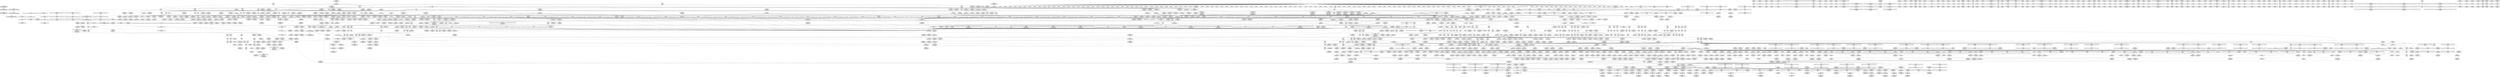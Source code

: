 digraph {
	CE0x86f20d0 [shape=record,shape=Mrecord,label="{CE0x86f20d0|i64_17|*Constant*|*SummSource*}"]
	CE0x5006960 [shape=record,shape=Mrecord,label="{CE0x5006960|_call_void_mcount()_#3|*SummSource*}"]
	CE0x6c65f40 [shape=record,shape=Mrecord,label="{CE0x6c65f40|tomoyo_mount_acl:_param54|security/tomoyo/mount.c,156}"]
	CE0x6e64900 [shape=record,shape=Mrecord,label="{CE0x6e64900|tomoyo_mount_acl:_tmp89|security/tomoyo/mount.c,132}"]
	CE0x52b1410 [shape=record,shape=Mrecord,label="{CE0x52b1410|tomoyo_mount_acl:_dev|security/tomoyo/mount.c,156|*SummSink*}"]
	CE0x7a96cd0 [shape=record,shape=Mrecord,label="{CE0x7a96cd0|tomoyo_const_part_length:_lor.lhs.false23|*SummSink*}"]
	CE0x86c2c60 [shape=record,shape=Mrecord,label="{CE0x86c2c60|i64_8|*Constant*|*SummSink*}"]
	CE0x84aa4a0 [shape=record,shape=Mrecord,label="{CE0x84aa4a0|tomoyo_mount_acl:_tmp139|security/tomoyo/mount.c,173|*SummSink*}"]
	CE0x4e522a0 [shape=record,shape=Mrecord,label="{CE0x4e522a0|tomoyo_fill_path_info:_tmp9|security/tomoyo/util.c,667|*SummSink*}"]
	CE0x6b7cdd0 [shape=record,shape=Mrecord,label="{CE0x6b7cdd0|tomoyo_mount_acl:_fstype.3|*SummSink*}"]
	CE0x5eaeea0 [shape=record,shape=Mrecord,label="{CE0x5eaeea0|tomoyo_mount_acl:_call39|security/tomoyo/mount.c,137|*SummSource*}"]
	CE0x86f2cd0 [shape=record,shape=Mrecord,label="{CE0x86f2cd0|tomoyo_mount_acl:_tmp37|security/tomoyo/mount.c,114}"]
	CE0x6dcb670 [shape=record,shape=Mrecord,label="{CE0x6dcb670|tomoyo_mount_acl:_tmp116|security/tomoyo/mount.c,152|*SummSink*}"]
	CE0x5cc3b40 [shape=record,shape=Mrecord,label="{CE0x5cc3b40|tomoyo_mount_acl:_tmp119|security/tomoyo/mount.c,161}"]
	CE0x6aeb450 [shape=record,shape=Mrecord,label="{CE0x6aeb450|tomoyo_mount_acl:_tmp126|security/tomoyo/mount.c,167}"]
	CE0x87aee20 [shape=record,shape=Mrecord,label="{CE0x87aee20|VOIDTB_TE:_CE_167,168_}"]
	CE0x6b9c9e0 [shape=record,shape=Mrecord,label="{CE0x6b9c9e0|tomoyo_mount_acl:_tmp100|security/tomoyo/mount.c,142|*SummSink*}"]
	CE0x5e1e360 [shape=record,shape=Mrecord,label="{CE0x5e1e360|tomoyo_const_part_length:_tmp28|security/tomoyo/util.c,641}"]
	CE0x70583f0 [shape=record,shape=Mrecord,label="{CE0x70583f0|i32_3|*Constant*|*SummSink*}"]
	CE0x5d2a150 [shape=record,shape=Mrecord,label="{CE0x5d2a150|tomoyo_mount_acl:_tmp124|security/tomoyo/mount.c,163|*SummSource*}"]
	CE0x8773b80 [shape=record,shape=Mrecord,label="{CE0x8773b80|VOIDTB_TE:_CE_24,40_}"]
	CE0x8799c20 [shape=record,shape=Mrecord,label="{CE0x8799c20|%struct.file_system_type*_null|*Constant*}"]
	CE0x4f860d0 [shape=record,shape=Mrecord,label="{CE0x4f860d0|tomoyo_const_part_length:_tmp53|security/tomoyo/util.c,652}"]
	CE0x87a36b0 [shape=record,shape=Mrecord,label="{CE0x87a36b0|tomoyo_mount_acl:_tmp13|security/tomoyo/mount.c,102}"]
	CE0x5c96760 [shape=record,shape=Mrecord,label="{CE0x5c96760|tomoyo_fill_path_info:_const_len|security/tomoyo/util.c,666}"]
	CE0x4f79fc0 [shape=record,shape=Mrecord,label="{CE0x4f79fc0|tomoyo_mount_acl:_and|security/tomoyo/mount.c,126|*SummSource*}"]
	CE0x4f85dd0 [shape=record,shape=Mrecord,label="{CE0x4f85dd0|tomoyo_const_part_length:_tmp52|security/tomoyo/util.c,652|*SummSink*}"]
	CE0x6e19e50 [shape=record,shape=Mrecord,label="{CE0x6e19e50|tomoyo_fill_path_info:_land.end}"]
	CE0x6b0d830 [shape=record,shape=Mrecord,label="{CE0x6b0d830|tomoyo_mount_acl:_call65|security/tomoyo/mount.c,162|*SummSource*}"]
	CE0x6ae14c0 [shape=record,shape=Mrecord,label="{CE0x6ae14c0|tomoyo_mount_acl:_tmp139|security/tomoyo/mount.c,173}"]
	CE0x4fe9c70 [shape=record,shape=Mrecord,label="{CE0x4fe9c70|__llvm_gcov_indirect_counter_increment114:_tmp2|*SummSink*}"]
	CE0x7000460 [shape=record,shape=Mrecord,label="{CE0x7000460|i64_24|*Constant*}"]
	CE0x701d9f0 [shape=record,shape=Mrecord,label="{CE0x701d9f0|i32_0|*Constant*}"]
	CE0x5e3f130 [shape=record,shape=Mrecord,label="{CE0x5e3f130|i64*_getelementptr_inbounds_(_31_x_i64_,_31_x_i64_*___llvm_gcov_ctr43150,_i64_0,_i64_3)|*Constant*}"]
	CE0x4f7a370 [shape=record,shape=Mrecord,label="{CE0x4f7a370|tomoyo_audit_mount_log:_mount|security/tomoyo/mount.c,31}"]
	CE0x6b60440 [shape=record,shape=Mrecord,label="{CE0x6b60440|0:_i8*,_array:_GCR_tomoyo_mounts_internal_constant_7_x_i8*_i8*_getelementptr_inbounds_(_7_x_i8_,_7_x_i8_*_.str177,_i32_0,_i32_0),_i8*_getelementptr_inbounds_(_7_x_i8_,_7_x_i8_*_.str278,_i32_0,_i32_0),_i8*_getelementptr_inbounds_(_10_x_i8_,_10_x_i8_*_.str379,_i32_0,_i32_0),_i8*_getelementptr_inbounds_(_18_x_i8_,_18_x_i8_*_.str480,_i32_0,_i32_0),_i8*_getelementptr_inbounds_(_15_x_i8_,_15_x_i8_*_.str581,_i32_0,_i32_0),_i8*_getelementptr_inbounds_(_13_x_i8_,_13_x_i8_*_.str682,_i32_0,_i32_0),_i8*_getelementptr_inbounds_(_14_x_i8_,_14_x_i8_*_.str783,_i32_0,_i32_0)_,_align_16:_elem_0:default:}"]
	CE0x876a4c0 [shape=record,shape=Mrecord,label="{CE0x876a4c0|tomoyo_mount_acl:_if.then}"]
	CE0x845f1c0 [shape=record,shape=Mrecord,label="{CE0x845f1c0|tomoyo_fill_path_info:_idxprom|security/tomoyo/util.c,667|*SummSink*}"]
	CE0x6e24340 [shape=record,shape=Mrecord,label="{CE0x6e24340|tomoyo_mount_acl:_tmp130|security/tomoyo/mount.c,168|*SummSink*}"]
	CE0x86ef470 [shape=record,shape=Mrecord,label="{CE0x86ef470|tomoyo_fill_path_info:_idxprom|security/tomoyo/util.c,667}"]
	CE0x5e67bd0 [shape=record,shape=Mrecord,label="{CE0x5e67bd0|tomoyo_mount_acl:_mount|security/tomoyo/mount.c,155|*SummSource*}"]
	CE0x5f37320 [shape=record,shape=Mrecord,label="{CE0x5f37320|tomoyo_const_part_length:_conv11|security/tomoyo/util.c,641|*SummSource*}"]
	CE0x7018b10 [shape=record,shape=Mrecord,label="{CE0x7018b10|tomoyo_mount_acl:_tobool40|security/tomoyo/mount.c,138|*SummSink*}"]
	CE0x6b24d20 [shape=record,shape=Mrecord,label="{CE0x6b24d20|tomoyo_fill_path_info:_frombool10|security/tomoyo/util.c,668|*SummSource*}"]
	CE0x8587190 [shape=record,shape=Mrecord,label="{CE0x8587190|tomoyo_const_part_length:_tmp51|security/tomoyo/util.c,651|*SummSink*}"]
	CE0x52a0c60 [shape=record,shape=Mrecord,label="{CE0x52a0c60|i32_48|*Constant*|*SummSink*}"]
	CE0x4fe97e0 [shape=record,shape=Mrecord,label="{CE0x4fe97e0|i64_28|*Constant*|*SummSource*}"]
	CE0x702f400 [shape=record,shape=Mrecord,label="{CE0x702f400|tomoyo_mount_acl:_tmp75|*SummSink*}"]
	CE0x84de030 [shape=record,shape=Mrecord,label="{CE0x84de030|i64*_getelementptr_inbounds_(_63_x_i64_,_63_x_i64_*___llvm_gcov_ctr1275,_i64_0,_i64_52)|*Constant*|*SummSink*}"]
	CE0x5da13a0 [shape=record,shape=Mrecord,label="{CE0x5da13a0|i64_7|*Constant*}"]
	CE0x5eb10d0 [shape=record,shape=Mrecord,label="{CE0x5eb10d0|__llvm_gcov_indirect_counter_increment114:_exit|*SummSource*}"]
	CE0x6ce3e40 [shape=record,shape=Mrecord,label="{CE0x6ce3e40|tomoyo_fill_path_info:_is_dir|security/tomoyo/util.c,667|*SummSink*}"]
	CE0x86cce80 [shape=record,shape=Mrecord,label="{CE0x86cce80|tomoyo_mount_acl:_tmp34|security/tomoyo/mount.c,113}"]
	CE0x5e97170 [shape=record,shape=Mrecord,label="{CE0x5e97170|tomoyo_audit_mount_log:_mount5|security/tomoyo/mount.c,33}"]
	CE0x6b24fd0 [shape=record,shape=Mrecord,label="{CE0x6b24fd0|tomoyo_fill_path_info:_call11|security/tomoyo/util.c,669}"]
	CE0x5f62f60 [shape=record,shape=Mrecord,label="{CE0x5f62f60|VOIDTB_TE:_CE_197,198_}"]
	CE0x5f1b830 [shape=record,shape=Mrecord,label="{CE0x5f1b830|i64_18|*Constant*|*SummSink*}"]
	CE0x6d8c8c0 [shape=record,shape=Mrecord,label="{CE0x6d8c8c0|tomoyo_mount_acl:_tmp5|security/tomoyo/mount.c,94|*SummSink*}"]
	CE0x8723f00 [shape=record,shape=Mrecord,label="{CE0x8723f00|tomoyo_mount_acl:_tmp44|security/tomoyo/mount.c,112|*SummSource*}"]
	CE0x6b1c2f0 [shape=record,shape=Mrecord,label="{CE0x6b1c2f0|__llvm_gcov_indirect_counter_increment114:_counters|Function::__llvm_gcov_indirect_counter_increment114&Arg::counters::|*SummSource*}"]
	CE0x86c5b00 [shape=record,shape=Mrecord,label="{CE0x86c5b00|tomoyo_mount_acl:_tmp26|security/tomoyo/mount.c,112}"]
	CE0x5cc3ed0 [shape=record,shape=Mrecord,label="{CE0x5cc3ed0|_call_void_tomoyo_check_acl(%struct.tomoyo_request_info*_%r,_i1_(%struct.tomoyo_request_info*,_%struct.tomoyo_acl_info*)*_tomoyo_check_mount_acl)_#9,_!dbg_!39050|security/tomoyo/mount.c,161|*SummSource*}"]
	CE0x5c60770 [shape=record,shape=Mrecord,label="{CE0x5c60770|tomoyo_mount_acl:_tmp102|security/tomoyo/mount.c,144|*SummSource*}"]
	CE0x86ee8c0 [shape=record,shape=Mrecord,label="{CE0x86ee8c0|tomoyo_mount_acl:_cmp11|security/tomoyo/mount.c,114|*SummSink*}"]
	CE0x86ece90 [shape=record,shape=Mrecord,label="{CE0x86ece90|i32_5|*Constant*|*SummSource*}"]
	CE0x8792960 [shape=record,shape=Mrecord,label="{CE0x8792960|tomoyo_mount_acl:_rtype|security/tomoyo/mount.c, 85|*SummSource*}"]
	CE0x5f0f430 [shape=record,shape=Mrecord,label="{CE0x5f0f430|tomoyo_audit_mount_log:_mount8|security/tomoyo/mount.c,34|*SummSink*}"]
	CE0x5eb3320 [shape=record,shape=Mrecord,label="{CE0x5eb3320|tomoyo_audit_mount_log:_type|security/tomoyo/mount.c,33|*SummSink*}"]
	CE0x8719c50 [shape=record,shape=Mrecord,label="{CE0x8719c50|tomoyo_mount_acl:_cmp18|security/tomoyo/mount.c,118|*SummSource*}"]
	CE0x87931a0 [shape=record,shape=Mrecord,label="{CE0x87931a0|tomoyo_mount_acl:_tmp57|security/tomoyo/mount.c,119}"]
	CE0x6c6afd0 [shape=record,shape=Mrecord,label="{CE0x6c6afd0|tomoyo_const_part_length:_tmp46|security/tomoyo/util.c,646|*SummSource*}"]
	CE0x6c30860 [shape=record,shape=Mrecord,label="{CE0x6c30860|tomoyo_const_part_length:_tmp42|security/tomoyo/util.c,644|*SummSource*}"]
	CE0x87b2670 [shape=record,shape=Mrecord,label="{CE0x87b2670|VOIDTB_TE:_CE_162,163_}"]
	CE0x876a660 [shape=record,shape=Mrecord,label="{CE0x876a660|tomoyo_mount_acl:_tmp46|security/tomoyo/mount.c,117|*SummSink*}"]
	CE0x845e330 [shape=record,shape=Mrecord,label="{CE0x845e330|GLOBAL:_tomoyo_audit_mount_log|*Constant*|*SummSink*}"]
	CE0x86efee0 [shape=record,shape=Mrecord,label="{CE0x86efee0|i64_15|*Constant*|*SummSource*}"]
	CE0x6cb4c70 [shape=record,shape=Mrecord,label="{CE0x6cb4c70|i64_33|*Constant*}"]
	CE0x701cea0 [shape=record,shape=Mrecord,label="{CE0x701cea0|tomoyo_const_part_length:_if.then27|*SummSource*}"]
	CE0x8761ed0 [shape=record,shape=Mrecord,label="{CE0x8761ed0|tomoyo_mount_acl:_if.end24}"]
	CE0x6d91a80 [shape=record,shape=Mrecord,label="{CE0x6d91a80|tomoyo_mount_acl:_tmp7|security/tomoyo/mount.c,94|*SummSource*}"]
	CE0x6a95330 [shape=record,shape=Mrecord,label="{CE0x6a95330|i64_38|*Constant*}"]
	CE0x84c0b70 [shape=record,shape=Mrecord,label="{CE0x84c0b70|tomoyo_mount_acl:_dentry|security/tomoyo/mount.c,171}"]
	CE0x876ae60 [shape=record,shape=Mrecord,label="{CE0x876ae60|tomoyo_mount_acl:_if.then45|*SummSink*}"]
	CE0x529ef20 [shape=record,shape=Mrecord,label="{CE0x529ef20|tomoyo_const_part_length:_tmp20|security/tomoyo/util.c,628|*SummSource*}"]
	CE0x4f90e90 [shape=record,shape=Mrecord,label="{CE0x4f90e90|0:_%struct.tomoyo_obj_info*,_24:_%struct.tomoyo_path_info*,_32:_%struct.tomoyo_path_info*,_40:_%struct.tomoyo_path_info*,_48:_i64,_56:_i32,_72:_i8,_:_CMRE_74,75_|*MultipleSource*|Function::tomoyo_mount_acl&Arg::r::|security/tomoyo/mount.c,90}"]
	CE0x8401660 [shape=record,shape=Mrecord,label="{CE0x8401660|tomoyo_fill_path_info:_bb|*SummSink*}"]
	CE0x6e101b0 [shape=record,shape=Mrecord,label="{CE0x6e101b0|_call_void_kfree(i8*_%requested_dev_name.1)_#9,_!dbg_!39056|security/tomoyo/mount.c,165}"]
	CE0x6d93e20 [shape=record,shape=Mrecord,label="{CE0x6d93e20|tomoyo_mount_acl:_tmp7|security/tomoyo/mount.c,94}"]
	CE0x8492330 [shape=record,shape=Mrecord,label="{CE0x8492330|VOIDTB_TE:_CE_198,199_}"]
	CE0x5cda340 [shape=record,shape=Mrecord,label="{CE0x5cda340|_call_void_tomoyo_fill_path_info(%struct.tomoyo_path_info*_%rdev)_#9,_!dbg_!39024|security/tomoyo/mount.c,153|*SummSource*}"]
	CE0x5d192a0 [shape=record,shape=Mrecord,label="{CE0x5d192a0|i64**_getelementptr_inbounds_(_3_x_i64*_,_3_x_i64*_*___llvm_gcda_edge_table44,_i64_0,_i64_0)|*Constant*}"]
	CE0x6eb5380 [shape=record,shape=Mrecord,label="{CE0x6eb5380|tomoyo_mount_acl:_type61|security/tomoyo/mount.c,158|*SummSink*}"]
	CE0x6a8dc50 [shape=record,shape=Mrecord,label="{CE0x6a8dc50|tomoyo_const_part_length:_cmp15|security/tomoyo/util.c,641}"]
	CE0x6b15330 [shape=record,shape=Mrecord,label="{CE0x6b15330|tomoyo_mount_acl:_dev|security/tomoyo/mount.c,156}"]
	CE0x6e0fe90 [shape=record,shape=Mrecord,label="{CE0x6e0fe90|tomoyo_mount_acl:_error.0|*SummSink*}"]
	CE0x8779a10 [shape=record,shape=Mrecord,label="{CE0x8779a10|tomoyo_mount_acl:_if.else20|*SummSink*}"]
	CE0x5231ce0 [shape=record,shape=Mrecord,label="{CE0x5231ce0|tomoyo_fill_path_info:_tmp10}"]
	CE0x87b2030 [shape=record,shape=Mrecord,label="{CE0x87b2030|VOIDTB_TE:_CE_161,162_}"]
	CE0x5c97760 [shape=record,shape=Mrecord,label="{CE0x5c97760|i64*_getelementptr_inbounds_(_63_x_i64_,_63_x_i64_*___llvm_gcov_ctr1275,_i64_0,_i64_31)|*Constant*|*SummSource*}"]
	CE0x6bf03b0 [shape=record,shape=Mrecord,label="{CE0x6bf03b0|tomoyo_const_part_length:_tmp32|security/tomoyo/util.c,641|*SummSink*}"]
	CE0x6dce000 [shape=record,shape=Mrecord,label="{CE0x6dce000|tomoyo_mount_acl:_tmp121|security/tomoyo/mount.c,163}"]
	CE0x6dcecc0 [shape=record,shape=Mrecord,label="{CE0x6dcecc0|tomoyo_mount_acl:_tmp135|security/tomoyo/mount.c,171|*SummSink*}"]
	CE0x5eccc00 [shape=record,shape=Mrecord,label="{CE0x5eccc00|tomoyo_const_part_length:_tmp8|security/tomoyo/util.c,626|*SummSource*}"]
	CE0x86d1c00 [shape=record,shape=Mrecord,label="{CE0x86d1c00|tomoyo_mount_acl:_tmp47|security/tomoyo/mount.c,117}"]
	CE0x5294a80 [shape=record,shape=Mrecord,label="{CE0x5294a80|VOIDTB_TE:_CE_307,308_}"]
	CE0x5ca4740 [shape=record,shape=Mrecord,label="{CE0x5ca4740|tomoyo_mount_acl:_tmp125|security/tomoyo/mount.c,163|*SummSink*}"]
	CE0x5f4f820 [shape=record,shape=Mrecord,label="{CE0x5f4f820|tomoyo_mount_acl:_tmp1|*SummSource*}"]
	CE0x50c90c0 [shape=record,shape=Mrecord,label="{CE0x50c90c0|tomoyo_mount_acl:_tmp70|security/tomoyo/mount.c,128|*SummSink*}"]
	CE0x87b0360 [shape=record,shape=Mrecord,label="{CE0x87b0360|VOIDTB_TE:_CE_157,158_}"]
	CE0x528d730 [shape=record,shape=Mrecord,label="{CE0x528d730|tomoyo_fill_path_info:_tmp2|*LoadInst*|security/tomoyo/util.c,663|*SummSink*}"]
	CE0x6ac9e40 [shape=record,shape=Mrecord,label="{CE0x6ac9e40|tomoyo_const_part_length:_if.then5|*SummSource*}"]
	CE0x50c8fe0 [shape=record,shape=Mrecord,label="{CE0x50c8fe0|i64*_getelementptr_inbounds_(_63_x_i64_,_63_x_i64_*___llvm_gcov_ctr1275,_i64_0,_i64_29)|*Constant*|*SummSink*}"]
	CE0x6b6b610 [shape=record,shape=Mrecord,label="{CE0x6b6b610|i8**_getelementptr_inbounds_(_7_x_i8*_,_7_x_i8*_*_tomoyo_mounts,_i32_0,_i64_2)|*Constant*|*SummSink*}"]
	CE0x862e390 [shape=record,shape=Mrecord,label="{CE0x862e390|tomoyo_mount_acl:_cmp16|security/tomoyo/mount.c,117|*SummSource*}"]
	CE0x5d349b0 [shape=record,shape=Mrecord,label="{CE0x5d349b0|tomoyo_mount_acl:_if.end29|*SummSink*}"]
	CE0x5f38cf0 [shape=record,shape=Mrecord,label="{CE0x5f38cf0|GLOBAL:_kern_path|*Constant*|*SummSource*}"]
	CE0x878eac0 [shape=record,shape=Mrecord,label="{CE0x878eac0|_call_void_mcount()_#3}"]
	CE0x8795a80 [shape=record,shape=Mrecord,label="{CE0x8795a80|tomoyo_mount_acl:_tmp57|security/tomoyo/mount.c,119|*SummSink*}"]
	CE0x6bf72e0 [shape=record,shape=Mrecord,label="{CE0x6bf72e0|tomoyo_const_part_length:_tmp36|security/tomoyo/util.c,644}"]
	CE0x872e650 [shape=record,shape=Mrecord,label="{CE0x872e650|tomoyo_mount_acl:_tmp48|security/tomoyo/mount.c,117|*SummSource*}"]
	CE0x6d79a80 [shape=record,shape=Mrecord,label="{CE0x6d79a80|0:_%struct.tomoyo_obj_info*,_24:_%struct.tomoyo_path_info*,_32:_%struct.tomoyo_path_info*,_40:_%struct.tomoyo_path_info*,_48:_i64,_56:_i32,_72:_i8,_:_CMRE_28,29_}"]
	CE0x5212dc0 [shape=record,shape=Mrecord,label="{CE0x5212dc0|tomoyo_audit_mount_log:_bb}"]
	CE0x5f0f190 [shape=record,shape=Mrecord,label="{CE0x5f0f190|tomoyo_audit_mount_log:_mount8|security/tomoyo/mount.c,34}"]
	CE0x6f44e20 [shape=record,shape=Mrecord,label="{CE0x6f44e20|tomoyo_mount_acl:_tmp83|security/tomoyo/mount.c,132}"]
	CE0x8616c30 [shape=record,shape=Mrecord,label="{CE0x8616c30|tomoyo_mount_acl:_tmp111|security/tomoyo/mount.c,147}"]
	CE0x8525f60 [shape=record,shape=Mrecord,label="{CE0x8525f60|i32_-12|*Constant*|*SummSource*}"]
	CE0x50063a0 [shape=record,shape=Mrecord,label="{CE0x50063a0|__llvm_gcov_indirect_counter_increment114:_bb4}"]
	CE0x5c50150 [shape=record,shape=Mrecord,label="{CE0x5c50150|i64*_getelementptr_inbounds_(_63_x_i64_,_63_x_i64_*___llvm_gcov_ctr1275,_i64_0,_i64_46)|*Constant*|*SummSource*}"]
	CE0x8738860 [shape=record,shape=Mrecord,label="{CE0x8738860|tomoyo_mount_acl:_tmp49|security/tomoyo/mount.c,117|*SummSource*}"]
	CE0x5da1630 [shape=record,shape=Mrecord,label="{CE0x5da1630|tomoyo_const_part_length:_tmp15|security/tomoyo/util.c,627|*SummSource*}"]
	CE0x6d91c80 [shape=record,shape=Mrecord,label="{CE0x6d91c80|tomoyo_mount_acl:_tmp7|security/tomoyo/mount.c,94|*SummSink*}"]
	CE0x86d3c10 [shape=record,shape=Mrecord,label="{CE0x86d3c10|tomoyo_mount_acl:_tmp25|security/tomoyo/mount.c,112|*SummSource*}"]
	CE0x6e5dc40 [shape=record,shape=Mrecord,label="{CE0x6e5dc40|tomoyo_fill_path_info:_conv3|security/tomoyo/util.c,666|*SummSink*}"]
	CE0x6aae8d0 [shape=record,shape=Mrecord,label="{CE0x6aae8d0|i64_0|*Constant*}"]
	CE0x603b960 [shape=record,shape=Mrecord,label="{CE0x603b960|_call_void_mcount()_#3|*SummSink*}"]
	CE0x879f130 [shape=record,shape=Mrecord,label="{CE0x879f130|tomoyo_mount_acl:_rdir|security/tomoyo/mount.c, 87}"]
	CE0x7080090 [shape=record,shape=Mrecord,label="{CE0x7080090|tomoyo_fill_path_info:_land.end|*SummSink*}"]
	CE0x4f80370 [shape=record,shape=Mrecord,label="{CE0x4f80370|tomoyo_fill_path_info:_tmp4|security/tomoyo/util.c,667|*SummSource*}"]
	CE0x8782f90 [shape=record,shape=Mrecord,label="{CE0x8782f90|tomoyo_mount_acl:_if.then19|*SummSink*}"]
	CE0x7004c70 [shape=record,shape=Mrecord,label="{CE0x7004c70|tomoyo_audit_mount_log:_dir|security/tomoyo/mount.c,32}"]
	CE0x5cb2530 [shape=record,shape=Mrecord,label="{CE0x5cb2530|VOIDTB_TE:_CE_179,180_}"]
	CE0x87a8ff0 [shape=record,shape=Mrecord,label="{CE0x87a8ff0|VOIDTB_TE:_CE_145,146_}"]
	CE0x877c530 [shape=record,shape=Mrecord,label="{CE0x877c530|tomoyo_mount_acl:_if.then32}"]
	CE0x5c011c0 [shape=record,shape=Mrecord,label="{CE0x5c011c0|VOIDTB_TE:_CE_177,178_}"]
	CE0x5da1530 [shape=record,shape=Mrecord,label="{CE0x5da1530|tomoyo_const_part_length:_tmp15|security/tomoyo/util.c,627}"]
	CE0x6bf7210 [shape=record,shape=Mrecord,label="{CE0x6bf7210|i64_23|*Constant*|*SummSink*}"]
	CE0x5186150 [shape=record,shape=Mrecord,label="{CE0x5186150|VOIDTB_TE:_CE_175,176_}"]
	CE0x6d83070 [shape=record,shape=Mrecord,label="{CE0x6d83070|i64_0|*Constant*}"]
	CE0x6b60640 [shape=record,shape=Mrecord,label="{CE0x6b60640|tomoyo_mount_acl:_name6|security/tomoyo/mount.c,106}"]
	CE0x84f4e80 [shape=record,shape=Mrecord,label="{CE0x84f4e80|i64*_getelementptr_inbounds_(_63_x_i64_,_63_x_i64_*___llvm_gcov_ctr1275,_i64_0,_i64_52)|*Constant*}"]
	CE0x5f16fe0 [shape=record,shape=Mrecord,label="{CE0x5f16fe0|0:_i32,_:_GCMR___llvm_gcov_global_state_pred45_internal_unnamed_addr_global_i32_-1:_elem_0:default:}"]
	CE0x7004a70 [shape=record,shape=Mrecord,label="{CE0x7004a70|tomoyo_audit_mount_log:_mount2|security/tomoyo/mount.c,32|*SummSink*}"]
	CE0x5eef5a0 [shape=record,shape=Mrecord,label="{CE0x5eef5a0|i64_37|*Constant*|*SummSource*}"]
	CE0x5f11b60 [shape=record,shape=Mrecord,label="{CE0x5f11b60|i64*_getelementptr_inbounds_(_31_x_i64_,_31_x_i64_*___llvm_gcov_ctr43150,_i64_0,_i64_9)|*Constant*|*SummSink*}"]
	CE0x845ecd0 [shape=record,shape=Mrecord,label="{CE0x845ecd0|__llvm_gcov_indirect_counter_increment114:_tmp|*SummSink*}"]
	CE0x84fe0f0 [shape=record,shape=Mrecord,label="{CE0x84fe0f0|i64*_getelementptr_inbounds_(_63_x_i64_,_63_x_i64_*___llvm_gcov_ctr1275,_i64_0,_i64_49)|*Constant*|*SummSink*}"]
	CE0x86eaaa0 [shape=record,shape=Mrecord,label="{CE0x86eaaa0|tomoyo_mount_acl:_tmp29|security/tomoyo/mount.c,112|*SummSink*}"]
	CE0x6b7c3c0 [shape=record,shape=Mrecord,label="{CE0x6b7c3c0|tomoyo_mount_acl:_tmp108|security/tomoyo/mount.c,147}"]
	CE0x5d021a0 [shape=record,shape=Mrecord,label="{CE0x5d021a0|0:_%struct.tomoyo_obj_info*,_24:_%struct.tomoyo_path_info*,_32:_%struct.tomoyo_path_info*,_40:_%struct.tomoyo_path_info*,_48:_i64,_56:_i32,_72:_i8,_:_CMRE_54,55_}"]
	CE0x875b540 [shape=record,shape=Mrecord,label="{CE0x875b540|tomoyo_mount_acl:_if.then14}"]
	CE0x8785110 [shape=record,shape=Mrecord,label="{CE0x8785110|tomoyo_mount_acl:_bb|*SummSource*}"]
	CE0x6d5b020 [shape=record,shape=Mrecord,label="{CE0x6d5b020|i64_56|*Constant*|*SummSink*}"]
	CE0x8586a10 [shape=record,shape=Mrecord,label="{CE0x8586a10|tomoyo_const_part_length:_tmp50|security/tomoyo/util.c,651|*SummSource*}"]
	CE0x878d320 [shape=record,shape=Mrecord,label="{CE0x878d320|i64*_getelementptr_inbounds_(_63_x_i64_,_63_x_i64_*___llvm_gcov_ctr1275,_i64_0,_i64_0)|*Constant*|*SummSink*}"]
	CE0x5eefa90 [shape=record,shape=Mrecord,label="{CE0x5eefa90|tomoyo_mount_acl:_tmp86|security/tomoyo/mount.c,132|*SummSink*}"]
	CE0x6c30730 [shape=record,shape=Mrecord,label="{CE0x6c30730|tomoyo_const_part_length:_tmp42|security/tomoyo/util.c,644}"]
	CE0x6e949b0 [shape=record,shape=Mrecord,label="{CE0x6e949b0|i64*_getelementptr_inbounds_(_63_x_i64_,_63_x_i64_*___llvm_gcov_ctr1275,_i64_0,_i64_50)|*Constant*}"]
	CE0x4f85b30 [shape=record,shape=Mrecord,label="{CE0x4f85b30|i64*_getelementptr_inbounds_(_31_x_i64_,_31_x_i64_*___llvm_gcov_ctr43150,_i64_0,_i64_30)|*Constant*}"]
	CE0x6dcef70 [shape=record,shape=Mrecord,label="{CE0x6dcef70|tomoyo_mount_acl:_tmp136|security/tomoyo/mount.c,171|*SummSource*}"]
	CE0x5d196a0 [shape=record,shape=Mrecord,label="{CE0x5d196a0|i64*_getelementptr_inbounds_(_31_x_i64_,_31_x_i64_*___llvm_gcov_ctr43150,_i64_0,_i64_28)|*Constant*}"]
	CE0x5e67fd0 [shape=record,shape=Mrecord,label="{CE0x5e67fd0|i32_4|*Constant*|*SummSink*}"]
	CE0x6e24160 [shape=record,shape=Mrecord,label="{CE0x6e24160|i64*_getelementptr_inbounds_(_63_x_i64_,_63_x_i64_*___llvm_gcov_ctr1275,_i64_0,_i64_58)|*Constant*|*SummSource*}"]
	CE0x83f9060 [shape=record,shape=Mrecord,label="{CE0x83f9060|tomoyo_fill_path_info:_tmp13|*LoadInst*|security/tomoyo/util.c,668|*SummSource*}"]
	CE0x6bd1390 [shape=record,shape=Mrecord,label="{CE0x6bd1390|tomoyo_const_part_length:_conv20|security/tomoyo/util.c,644|*SummSource*}"]
	CE0x6a960f0 [shape=record,shape=Mrecord,label="{CE0x6a960f0|GLOBAL:_put_filesystem|*Constant*|*SummSource*}"]
	CE0x878e0b0 [shape=record,shape=Mrecord,label="{CE0x878e0b0|tomoyo_mount_acl:_tmp|*SummSource*}"]
	CE0x86d49b0 [shape=record,shape=Mrecord,label="{CE0x86d49b0|tomoyo_mount_acl:_tmp25|security/tomoyo/mount.c,112}"]
	CE0x6af6c00 [shape=record,shape=Mrecord,label="{CE0x6af6c00|tomoyo_mount_acl:_fstype.0|*SummSource*}"]
	CE0x83f8290 [shape=record,shape=Mrecord,label="{CE0x83f8290|tomoyo_const_part_length:_if.end|*SummSource*}"]
	CE0x4fb4550 [shape=record,shape=Mrecord,label="{CE0x4fb4550|VOIDTB_TE:_CE_280,288_}"]
	CE0x5d9f890 [shape=record,shape=Mrecord,label="{CE0x5d9f890|tomoyo_fill_path_info:_tobool|security/tomoyo/util.c,667}"]
	CE0x6a82160 [shape=record,shape=Mrecord,label="{CE0x6a82160|i32_50|*Constant*|*SummSink*}"]
	CE0x5f19840 [shape=record,shape=Mrecord,label="{CE0x5f19840|tomoyo_mount_acl:_if.end50}"]
	CE0x6e12a20 [shape=record,shape=Mrecord,label="{CE0x6e12a20|tomoyo_mount_acl:_tmp117|security/tomoyo/mount.c,152}"]
	CE0x5c52830 [shape=record,shape=Mrecord,label="{CE0x5c52830|i64*_getelementptr_inbounds_(_63_x_i64_,_63_x_i64_*___llvm_gcov_ctr1275,_i64_0,_i64_32)|*Constant*|*SummSource*}"]
	CE0x6f21b30 [shape=record,shape=Mrecord,label="{CE0x6f21b30|tomoyo_audit_mount_log:_name3|security/tomoyo/mount.c,32}"]
	CE0x5d291e0 [shape=record,shape=Mrecord,label="{CE0x5d291e0|tomoyo_mount_acl:_tmp105|security/tomoyo/mount.c,144|*SummSink*}"]
	CE0x5dd9270 [shape=record,shape=Mrecord,label="{CE0x5dd9270|tomoyo_mount_acl:_tmp123|security/tomoyo/mount.c,163|*SummSource*}"]
	CE0x6d832e0 [shape=record,shape=Mrecord,label="{CE0x6d832e0|tomoyo_mount_acl:_tmp9|security/tomoyo/mount.c,95}"]
	CE0x4fc1420 [shape=record,shape=Mrecord,label="{CE0x4fc1420|tomoyo_mount_acl:_fs_flags|security/tomoyo/mount.c,126|*SummSource*}"]
	CE0x6d79980 [shape=record,shape=Mrecord,label="{CE0x6d79980|0:_%struct.tomoyo_obj_info*,_24:_%struct.tomoyo_path_info*,_32:_%struct.tomoyo_path_info*,_40:_%struct.tomoyo_path_info*,_48:_i64,_56:_i32,_72:_i8,_:_CMRE_39,40_}"]
	CE0x5f1b570 [shape=record,shape=Mrecord,label="{CE0x5f1b570|i64_18|*Constant*}"]
	CE0x6ac7a70 [shape=record,shape=Mrecord,label="{CE0x6ac7a70|VOIDTB_TE:_CE_319,320_}"]
	CE0x87865c0 [shape=record,shape=Mrecord,label="{CE0x87865c0|tomoyo_mount_acl:_lor.lhs.false10|*SummSource*}"]
	CE0x87a6f40 [shape=record,shape=Mrecord,label="{CE0x87a6f40|VOIDTB_TE:_CE_146,147_}"]
	CE0x879a180 [shape=record,shape=Mrecord,label="{CE0x879a180|%struct.file_system_type*_null|*Constant*|*SummSink*}"]
	CE0x6bbbc80 [shape=record,shape=Mrecord,label="{CE0x6bbbc80|tomoyo_const_part_length:_tmp35|security/tomoyo/util.c,643}"]
	CE0x83f69b0 [shape=record,shape=Mrecord,label="{CE0x83f69b0|tomoyo_const_part_length:_incdec.ptr|security/tomoyo/util.c,626|*SummSink*}"]
	CE0x87933c0 [shape=record,shape=Mrecord,label="{CE0x87933c0|i64*_getelementptr_inbounds_(_63_x_i64_,_63_x_i64_*___llvm_gcov_ctr1275,_i64_0,_i64_23)|*Constant*}"]
	CE0x5ce9120 [shape=record,shape=Mrecord,label="{CE0x5ce9120|_call_void_path_put(%struct.path*_%path173)_#9,_!dbg_!39070|security/tomoyo/mount.c,172|*SummSource*}"]
	CE0x52aa9e0 [shape=record,shape=Mrecord,label="{CE0x52aa9e0|i32_51|*Constant*}"]
	CE0x5d5d8a0 [shape=record,shape=Mrecord,label="{CE0x5d5d8a0|tomoyo_const_part_length:_inc|security/tomoyo/util.c,628}"]
	CE0x6f82670 [shape=record,shape=Mrecord,label="{CE0x6f82670|i64*_getelementptr_inbounds_(_63_x_i64_,_63_x_i64_*___llvm_gcov_ctr1275,_i64_0,_i64_42)|*Constant*|*SummSink*}"]
	CE0x86efa00 [shape=record,shape=Mrecord,label="{CE0x86efa00|tomoyo_mount_acl:_entry|*SummSource*}"]
	CE0x6fdc8c0 [shape=record,shape=Mrecord,label="{CE0x6fdc8c0|i8*_null|*Constant*|*SummSource*}"]
	CE0x86c2570 [shape=record,shape=Mrecord,label="{CE0x86c2570|tomoyo_mount_acl:_tmp24|security/tomoyo/mount.c,112|*SummSource*}"]
	CE0x4f9da50 [shape=record,shape=Mrecord,label="{CE0x4f9da50|GLOBAL:_tomoyo_const_part_length|*Constant*|*SummSource*}"]
	CE0x8616800 [shape=record,shape=Mrecord,label="{CE0x8616800|tomoyo_mount_acl:_tmp110|security/tomoyo/mount.c,147}"]
	CE0x6d986f0 [shape=record,shape=Mrecord,label="{CE0x6d986f0|tomoyo_mount_acl:_tmp8|security/tomoyo/mount.c,95|*SummSource*}"]
	CE0x5e9a6d0 [shape=record,shape=Mrecord,label="{CE0x5e9a6d0|tomoyo_fill_path_info:_conv3|security/tomoyo/util.c,666}"]
	CE0x6e63670 [shape=record,shape=Mrecord,label="{CE0x6e63670|tomoyo_mount_acl:_name|security/tomoyo/mount.c,96}"]
	CE0x5ce6be0 [shape=record,shape=Mrecord,label="{CE0x5ce6be0|i64*_null|*Constant*|*SummSource*}"]
	CE0x6a6d940 [shape=record,shape=Mrecord,label="{CE0x6a6d940|GLOBAL:___llvm_gcov_indirect_counter_increment114|*Constant*|*SummSink*}"]
	CE0x873d2d0 [shape=record,shape=Mrecord,label="{CE0x873d2d0|tomoyo_mount_acl:_tmp45|security/tomoyo/mount.c,117|*SummSink*}"]
	CE0x6a8db50 [shape=record,shape=Mrecord,label="{CE0x6a8db50|i32_55|*Constant*|*SummSink*}"]
	CE0x84c0310 [shape=record,shape=Mrecord,label="{CE0x84c0310|i64*_getelementptr_inbounds_(_5_x_i64_,_5_x_i64_*___llvm_gcov_ctr28130,_i64_0,_i64_0)|*Constant*|*SummSource*}"]
	CE0x8793aa0 [shape=record,shape=Mrecord,label="{CE0x8793aa0|tomoyo_mount_acl:_tmp58|security/tomoyo/mount.c,119|*SummSource*}"]
	CE0x5eb36d0 [shape=record,shape=Mrecord,label="{CE0x5eb36d0|tomoyo_audit_mount_log:_tmp8|security/tomoyo/mount.c,33|*SummSink*}"]
	CE0x6c75a20 [shape=record,shape=Mrecord,label="{CE0x6c75a20|tomoyo_const_part_length:_tmp47|security/tomoyo/util.c,646|*SummSource*}"]
	CE0x6ba7b80 [shape=record,shape=Mrecord,label="{CE0x6ba7b80|i64_20|*Constant*}"]
	CE0x7051120 [shape=record,shape=Mrecord,label="{CE0x7051120|_call_void_tomoyo_fill_path_info(%struct.tomoyo_path_info*_%rtype)_#9,_!dbg_!38928|security/tomoyo/mount.c,97|*SummSource*}"]
	CE0x7a9b320 [shape=record,shape=Mrecord,label="{CE0x7a9b320|i64*_getelementptr_inbounds_(_2_x_i64_,_2_x_i64_*___llvm_gcov_ctr1469,_i64_0,_i64_0)|*Constant*|*SummSource*}"]
	CE0x5e78760 [shape=record,shape=Mrecord,label="{CE0x5e78760|VOIDTB_TE:_CE_182,183_}"]
	CE0x5d1f620 [shape=record,shape=Mrecord,label="{CE0x5d1f620|__llvm_gcov_indirect_counter_increment114:_tmp3}"]
	CE0x5e86fb0 [shape=record,shape=Mrecord,label="{CE0x5e86fb0|tomoyo_mount_acl:_out|*SummSource*}"]
	CE0x5f0eef0 [shape=record,shape=Mrecord,label="{CE0x5f0eef0|tomoyo_audit_mount_log:_param7|security/tomoyo/mount.c,34|*SummSource*}"]
	CE0x6b5c0e0 [shape=record,shape=Mrecord,label="{CE0x6b5c0e0|tomoyo_mount_acl:_tmp14|security/tomoyo/mount.c,102|*SummSource*}"]
	CE0x5eef610 [shape=record,shape=Mrecord,label="{CE0x5eef610|i64_37|*Constant*|*SummSink*}"]
	CE0x7001400 [shape=record,shape=Mrecord,label="{CE0x7001400|i64*_getelementptr_inbounds_(_2_x_i64_,_2_x_i64_*___llvm_gcov_ctr1469,_i64_0,_i64_1)|*Constant*|*SummSink*}"]
	CE0x6af73e0 [shape=record,shape=Mrecord,label="{CE0x6af73e0|tomoyo_mount_acl:_tobool71|security/tomoyo/mount.c,171|*SummSource*}"]
	CE0x85a5870 [shape=record,shape=Mrecord,label="{CE0x85a5870|tomoyo_mount_acl:_tmp69|security/tomoyo/mount.c,126|*SummSource*}"]
	CE0x4e509c0 [shape=record,shape=Mrecord,label="{CE0x4e509c0|tomoyo_audit_mount_log:_name|security/tomoyo/mount.c,31|*SummSource*}"]
	CE0x6d85db0 [shape=record,shape=Mrecord,label="{CE0x6d85db0|tomoyo_mount_acl:_tmp11|security/tomoyo/mount.c,100}"]
	CE0x6b677c0 [shape=record,shape=Mrecord,label="{CE0x6b677c0|tomoyo_mount_acl:_tmp20|security/tomoyo/mount.c,110}"]
	CE0x6d6cf50 [shape=record,shape=Mrecord,label="{CE0x6d6cf50|tomoyo_mount_acl:_if.end28}"]
	CE0x86c5900 [shape=record,shape=Mrecord,label="{CE0x86c5900|i8**_getelementptr_inbounds_(_7_x_i8*_,_7_x_i8*_*_tomoyo_mounts,_i32_0,_i64_4)|*Constant*}"]
	CE0x6a82850 [shape=record,shape=Mrecord,label="{CE0x6a82850|tomoyo_const_part_length:_tmp}"]
	CE0x84a0580 [shape=record,shape=Mrecord,label="{CE0x84a0580|tomoyo_mount_acl:_requested_dev_name.1|*SummSink*}"]
	CE0x6bacb40 [shape=record,shape=Mrecord,label="{CE0x6bacb40|tomoyo_const_part_length:_tmp34|security/tomoyo/util.c,642}"]
	CE0x6b7c4d0 [shape=record,shape=Mrecord,label="{CE0x6b7c4d0|tomoyo_mount_acl:_tmp108|security/tomoyo/mount.c,147|*SummSource*}"]
	CE0x85870b0 [shape=record,shape=Mrecord,label="{CE0x85870b0|i64*_getelementptr_inbounds_(_31_x_i64_,_31_x_i64_*___llvm_gcov_ctr43150,_i64_0,_i64_29)|*Constant*|*SummSink*}"]
	CE0x6b1a4a0 [shape=record,shape=Mrecord,label="{CE0x6b1a4a0|tomoyo_audit_mount_log:_param|security/tomoyo/mount.c,31}"]
	CE0x6a87de0 [shape=record,shape=Mrecord,label="{CE0x6a87de0|tomoyo_const_part_length:_tmp1|*SummSource*}"]
	CE0x5f11bd0 [shape=record,shape=Mrecord,label="{CE0x5f11bd0|tomoyo_const_part_length:_tmp19|security/tomoyo/util.c,628|*SummSink*}"]
	CE0x6d06be0 [shape=record,shape=Mrecord,label="{CE0x6d06be0|tomoyo_mount_acl:_if.end29|*SummSource*}"]
	CE0x8781d30 [shape=record,shape=Mrecord,label="{CE0x8781d30|tomoyo_mount_acl:_lor.lhs.false34|*SummSink*}"]
	CE0x6e12ba0 [shape=record,shape=Mrecord,label="{CE0x6e12ba0|tomoyo_mount_acl:_tmp117|security/tomoyo/mount.c,152|*SummSource*}"]
	CE0x6e95790 [shape=record,shape=Mrecord,label="{CE0x6e95790|_call_void_kfree(i8*_%requested_dir_name.0)_#9,_!dbg_!39057|security/tomoyo/mount.c,166|*SummSink*}"]
	CE0x707fa60 [shape=record,shape=Mrecord,label="{CE0x707fa60|tomoyo_mount_acl:_tmp141|security/tomoyo/mount.c,174|*SummSource*}"]
	CE0x70a3b10 [shape=record,shape=Mrecord,label="{CE0x70a3b10|GLOBAL:___llvm_gcov_ctr1275|Global_var:__llvm_gcov_ctr1275|*SummSource*}"]
	CE0x6c28040 [shape=record,shape=Mrecord,label="{CE0x6c28040|tomoyo_mount_acl:_tmp84|security/tomoyo/mount.c,132}"]
	CE0x6fd9a40 [shape=record,shape=Mrecord,label="{CE0x6fd9a40|VOIDTB_TE:_CE:_elem_0:default:}"]
	CE0x6e01590 [shape=record,shape=Mrecord,label="{CE0x6e01590|i64_2|*Constant*|*SummSink*}"]
	CE0x6f06dc0 [shape=record,shape=Mrecord,label="{CE0x6f06dc0|tomoyo_mount_acl:_tmp60|security/tomoyo/mount.c,122|*SummSink*}"]
	CE0x6d647b0 [shape=record,shape=Mrecord,label="{CE0x6d647b0|i8*_getelementptr_inbounds_(_27_x_i8_,_27_x_i8_*_.str870,_i32_0,_i32_0)|*Constant*|*SummSource*}"]
	CE0x6d78ab0 [shape=record,shape=Mrecord,label="{CE0x6d78ab0|0:_%struct.tomoyo_obj_info*,_24:_%struct.tomoyo_path_info*,_32:_%struct.tomoyo_path_info*,_40:_%struct.tomoyo_path_info*,_48:_i64,_56:_i32,_72:_i8,_:_CMRE_63,64_}"]
	CE0x83f6b00 [shape=record,shape=Mrecord,label="{CE0x83f6b00|tomoyo_const_part_length:_incdec.ptr19|security/tomoyo/util.c,643}"]
	CE0x845bad0 [shape=record,shape=Mrecord,label="{CE0x845bad0|i64_48|*Constant*}"]
	CE0x5dcbd90 [shape=record,shape=Mrecord,label="{CE0x5dcbd90|tomoyo_const_part_length:_tmp19|security/tomoyo/util.c,628}"]
	CE0x4e5de60 [shape=record,shape=Mrecord,label="{CE0x4e5de60|i32_47|*Constant*|*SummSink*}"]
	CE0x7a8b570 [shape=record,shape=Mrecord,label="{CE0x7a8b570|tomoyo_const_part_length:_if.end28}"]
	CE0x6e241d0 [shape=record,shape=Mrecord,label="{CE0x6e241d0|i64*_getelementptr_inbounds_(_63_x_i64_,_63_x_i64_*___llvm_gcov_ctr1275,_i64_0,_i64_58)|*Constant*|*SummSink*}"]
	CE0x6e52da0 [shape=record,shape=Mrecord,label="{CE0x6e52da0|__llvm_gcov_indirect_counter_increment114:_counter}"]
	CE0x5dc6520 [shape=record,shape=Mrecord,label="{CE0x5dc6520|tomoyo_mount_acl:_if.end}"]
	CE0x702f870 [shape=record,shape=Mrecord,label="{CE0x702f870|tomoyo_mount_acl:_fstype.1|*SummSink*}"]
	CE0x6e62280 [shape=record,shape=Mrecord,label="{CE0x6e62280|tomoyo_mount_acl:_name|security/tomoyo/mount.c,96|*SummSource*}"]
	CE0x5d04bd0 [shape=record,shape=Mrecord,label="{CE0x5d04bd0|tomoyo_fill_path_info:_call|security/tomoyo/util.c,664|*SummSource*}"]
	CE0x6b59180 [shape=record,shape=Mrecord,label="{CE0x6b59180|tomoyo_mount_acl:_tmp12|security/tomoyo/mount.c,102}"]
	CE0x6bac350 [shape=record,shape=Mrecord,label="{CE0x6bac350|i64*_getelementptr_inbounds_(_31_x_i64_,_31_x_i64_*___llvm_gcov_ctr43150,_i64_0,_i64_21)|*Constant*}"]
	CE0x5eb31d0 [shape=record,shape=Mrecord,label="{CE0x5eb31d0|tomoyo_audit_mount_log:_type|security/tomoyo/mount.c,33|*SummSource*}"]
	CE0x5c977d0 [shape=record,shape=Mrecord,label="{CE0x5c977d0|i64*_getelementptr_inbounds_(_63_x_i64_,_63_x_i64_*___llvm_gcov_ctr1275,_i64_0,_i64_31)|*Constant*|*SummSink*}"]
	CE0x6a87f10 [shape=record,shape=Mrecord,label="{CE0x6a87f10|tomoyo_const_part_length:_tmp1|*SummSink*}"]
	CE0x6e19f80 [shape=record,shape=Mrecord,label="{CE0x6e19f80|tomoyo_fill_path_info:_land.end|*SummSource*}"]
	CE0x86eecc0 [shape=record,shape=Mrecord,label="{CE0x86eecc0|i64_14|*Constant*|*SummSink*}"]
	CE0x4f85cb0 [shape=record,shape=Mrecord,label="{CE0x4f85cb0|i64*_getelementptr_inbounds_(_31_x_i64_,_31_x_i64_*___llvm_gcov_ctr43150,_i64_0,_i64_30)|*Constant*|*SummSource*}"]
	CE0x6d83780 [shape=record,shape=Mrecord,label="{CE0x6d83780|VOIDTB_TE:_CE_191,192_}"]
	CE0x5d14ff0 [shape=record,shape=Mrecord,label="{CE0x5d14ff0|i64*_getelementptr_inbounds_(_31_x_i64_,_31_x_i64_*___llvm_gcov_ctr43150,_i64_0,_i64_16)|*Constant*|*SummSink*}"]
	CE0x6e94d80 [shape=record,shape=Mrecord,label="{CE0x6e94d80|i64*_getelementptr_inbounds_(_63_x_i64_,_63_x_i64_*___llvm_gcov_ctr1275,_i64_0,_i64_50)|*Constant*|*SummSource*}"]
	CE0x87a4e80 [shape=record,shape=Mrecord,label="{CE0x87a4e80|VOIDTB_TE:_CE_40,48_}"]
	CE0x87ab190 [shape=record,shape=Mrecord,label="{CE0x87ab190|VOIDTB_TE:_CE_155,156_}"]
	CE0x5cb8640 [shape=record,shape=Mrecord,label="{CE0x5cb8640|tomoyo_fill_path_info:_arrayidx|security/tomoyo/util.c,667|*SummSource*}"]
	CE0x5f29670 [shape=record,shape=Mrecord,label="{CE0x5f29670|tomoyo_mount_acl:_tmp97|security/tomoyo/mount.c,138}"]
	CE0x5f1b930 [shape=record,shape=Mrecord,label="{CE0x5f1b930|i64_17|*Constant*}"]
	CE0x6f82d00 [shape=record,shape=Mrecord,label="{CE0x6f82d00|tomoyo_mount_acl:_tmp99|security/tomoyo/mount.c,139}"]
	CE0x845e870 [shape=record,shape=Mrecord,label="{CE0x845e870|tomoyo_audit_mount_log:_r|Function::tomoyo_audit_mount_log&Arg::r::}"]
	CE0x87a0630 [shape=record,shape=Mrecord,label="{CE0x87a0630|tomoyo_mount_acl:_rdir|security/tomoyo/mount.c, 87|*SummSource*}"]
	CE0x6bac8c0 [shape=record,shape=Mrecord,label="{CE0x6bac8c0|tomoyo_const_part_length:_tmp33|security/tomoyo/util.c,642|*SummSink*}"]
	CE0x6c65a70 [shape=record,shape=Mrecord,label="{CE0x6c65a70|i32_4|*Constant*}"]
	CE0x84c0270 [shape=record,shape=Mrecord,label="{CE0x84c0270|i64*_getelementptr_inbounds_(_5_x_i64_,_5_x_i64_*___llvm_gcov_ctr28130,_i64_0,_i64_0)|*Constant*|*SummSink*}"]
	CE0x6e199e0 [shape=record,shape=Mrecord,label="{CE0x6e199e0|tomoyo_fill_path_info:_const_len|security/tomoyo/util.c,666|*SummSource*}"]
	CE0x6d08750 [shape=record,shape=Mrecord,label="{CE0x6d08750|tomoyo_fill_path_info:_cmp8|security/tomoyo/util.c,668|*SummSink*}"]
	CE0x5f3f200 [shape=record,shape=Mrecord,label="{CE0x5f3f200|GLOBAL:_tomoyo_const_part_length|*Constant*|*SummSink*}"]
	CE0x87814c0 [shape=record,shape=Mrecord,label="{CE0x87814c0|tomoyo_mount_acl:_lor.lhs.false34|*SummSource*}"]
	CE0x5eb13c0 [shape=record,shape=Mrecord,label="{CE0x5eb13c0|tomoyo_mount_acl:_tmp131|security/tomoyo/mount.c,168}"]
	CE0x5006290 [shape=record,shape=Mrecord,label="{CE0x5006290|__llvm_gcov_indirect_counter_increment114:_tmp|*SummSource*}"]
	CE0x6d1aa70 [shape=record,shape=Mrecord,label="{CE0x6d1aa70|tomoyo_mount_acl:_tmp120|security/tomoyo/mount.c,163|*SummSink*}"]
	CE0x5f139e0 [shape=record,shape=Mrecord,label="{CE0x5f139e0|i32_3|*Constant*}"]
	CE0x6ab0c10 [shape=record,shape=Mrecord,label="{CE0x6ab0c10|VOIDTB_TE:_CE_311,312_}"]
	CE0x5006890 [shape=record,shape=Mrecord,label="{CE0x5006890|_call_void_mcount()_#3}"]
	CE0x87a38b0 [shape=record,shape=Mrecord,label="{CE0x87a38b0|tomoyo_mount_acl:_tmp2|security/tomoyo/mount.c,79|*SummSource*}"]
	CE0x6d1ac90 [shape=record,shape=Mrecord,label="{CE0x6d1ac90|tomoyo_mount_acl:_tmp120|security/tomoyo/mount.c,163|*SummSource*}"]
	CE0x86f25d0 [shape=record,shape=Mrecord,label="{CE0x86f25d0|tomoyo_mount_acl:_cmp13|security/tomoyo/mount.c,115|*SummSink*}"]
	CE0x84c7580 [shape=record,shape=Mrecord,label="{CE0x84c7580|i32_0|*Constant*}"]
	CE0x87ae210 [shape=record,shape=Mrecord,label="{CE0x87ae210|tomoyo_mount_acl:_tmp3|security/tomoyo/mount.c,79|*SummSink*}"]
	CE0x6e23f10 [shape=record,shape=Mrecord,label="{CE0x6e23f10|tomoyo_mount_acl:_tmp130|security/tomoyo/mount.c,168}"]
	CE0x6d08600 [shape=record,shape=Mrecord,label="{CE0x6d08600|tomoyo_fill_path_info:_cmp8|security/tomoyo/util.c,668|*SummSource*}"]
	CE0x8587000 [shape=record,shape=Mrecord,label="{CE0x8587000|i64*_getelementptr_inbounds_(_31_x_i64_,_31_x_i64_*___llvm_gcov_ctr43150,_i64_0,_i64_29)|*Constant*|*SummSource*}"]
	CE0x6e6d910 [shape=record,shape=Mrecord,label="{CE0x6e6d910|tomoyo_mount_acl:_need_dev.1}"]
	CE0x4f80750 [shape=record,shape=Mrecord,label="{CE0x4f80750|tomoyo_mount_acl:_tmp129|security/tomoyo/mount.c,167|*SummSource*}"]
	CE0x8760440 [shape=record,shape=Mrecord,label="{CE0x8760440|tomoyo_mount_acl:_if.end38|*SummSource*}"]
	CE0x701d5e0 [shape=record,shape=Mrecord,label="{CE0x701d5e0|tomoyo_const_part_length:_tmp14|security/tomoyo/util.c,626|*SummSource*}"]
	CE0x6aeea40 [shape=record,shape=Mrecord,label="{CE0x6aeea40|tomoyo_mount_acl:_lor.lhs.false12|*SummSource*}"]
	CE0x6bf06a0 [shape=record,shape=Mrecord,label="{CE0x6bf06a0|tomoyo_const_part_length:_tmp33|security/tomoyo/util.c,642}"]
	CE0x87744c0 [shape=record,shape=Mrecord,label="{CE0x87744c0|VOIDTB_TE:_CE_8,12_}"]
	CE0x4f85e40 [shape=record,shape=Mrecord,label="{CE0x4f85e40|tomoyo_const_part_length:_tmp53|security/tomoyo/util.c,652|*SummSink*}"]
	CE0x6e4e160 [shape=record,shape=Mrecord,label="{CE0x6e4e160|i64_34|*Constant*|*SummSource*}"]
	CE0x6f0b470 [shape=record,shape=Mrecord,label="{CE0x6f0b470|tomoyo_audit_mount_log:_tmp5|security/tomoyo/mount.c,31}"]
	CE0x5c52980 [shape=record,shape=Mrecord,label="{CE0x5c52980|tomoyo_mount_acl:_tobool31|security/tomoyo/mount.c,130|*SummSink*}"]
	CE0x7a9b580 [shape=record,shape=Mrecord,label="{CE0x7a9b580|tomoyo_audit_mount_log:_tmp}"]
	CE0x8524bf0 [shape=record,shape=Mrecord,label="{CE0x8524bf0|tomoyo_mount_acl:_tmp112|security/tomoyo/mount.c,148|*SummSource*}"]
	CE0x4ee2b60 [shape=record,shape=Mrecord,label="{CE0x4ee2b60|tomoyo_mount_acl:_tmp127|security/tomoyo/mount.c,167|*SummSink*}"]
	CE0x876cea0 [shape=record,shape=Mrecord,label="{CE0x876cea0|tomoyo_mount_acl:_lor.lhs.false17}"]
	CE0x84de3a0 [shape=record,shape=Mrecord,label="{CE0x84de3a0|tomoyo_mount_acl:_type61|security/tomoyo/mount.c,158}"]
	CE0x8771950 [shape=record,shape=Mrecord,label="{CE0x8771950|tomoyo_mount_acl:_if.then7|*SummSink*}"]
	CE0x5e86700 [shape=record,shape=Mrecord,label="{CE0x5e86700|tomoyo_const_part_length:_tmp14|security/tomoyo/util.c,626|*SummSink*}"]
	CE0x70046f0 [shape=record,shape=Mrecord,label="{CE0x70046f0|i64_60|*Constant*|*SummSink*}"]
	CE0x6b9c900 [shape=record,shape=Mrecord,label="{CE0x6b9c900|i64*_getelementptr_inbounds_(_63_x_i64_,_63_x_i64_*___llvm_gcov_ctr1275,_i64_0,_i64_43)|*Constant*|*SummSink*}"]
	CE0x879fca0 [shape=record,shape=Mrecord,label="{CE0x879fca0|i8**_getelementptr_inbounds_(_7_x_i8*_,_7_x_i8*_*_tomoyo_mounts,_i32_0,_i64_5)|*Constant*|*SummSink*}"]
	CE0x86e2e60 [shape=record,shape=Mrecord,label="{CE0x86e2e60|i8**_getelementptr_inbounds_(_7_x_i8*_,_7_x_i8*_*_tomoyo_mounts,_i32_0,_i64_4)|*Constant*|*SummSink*}"]
	CE0x6d06b30 [shape=record,shape=Mrecord,label="{CE0x6d06b30|tomoyo_mount_acl:_tmp133|security/tomoyo/mount.c,171|*SummSink*}"]
	CE0x5cc4760 [shape=record,shape=Mrecord,label="{CE0x5cc4760|tomoyo_const_part_length:_filename|Function::tomoyo_const_part_length&Arg::filename::|*SummSource*}"]
	CE0x5d23530 [shape=record,shape=Mrecord,label="{CE0x5d23530|tomoyo_const_part_length:_incdec.ptr|security/tomoyo/util.c,626}"]
	CE0x6c1ac30 [shape=record,shape=Mrecord,label="{CE0x6c1ac30|tomoyo_const_part_length:_cmp25|security/tomoyo/util.c,644|*SummSink*}"]
	CE0x5f173f0 [shape=record,shape=Mrecord,label="{CE0x5f173f0|tomoyo_mount_acl:_if.then72|*SummSource*}"]
	CE0x86c50f0 [shape=record,shape=Mrecord,label="{CE0x86c50f0|i64_11|*Constant*|*SummSink*}"]
	CE0x6b64120 [shape=record,shape=Mrecord,label="{CE0x6b64120|tomoyo_mount_acl:_tmp21|security/tomoyo/mount.c,110|*SummSource*}"]
	"CONST[source:0(mediator),value:0(static)][purpose:{operation}]"
	CE0x5cf1fb0 [shape=record,shape=Mrecord,label="{CE0x5cf1fb0|tomoyo_const_part_length:_cmp|security/tomoyo/util.c,626|*SummSource*}"]
	CE0x6aeb2f0 [shape=record,shape=Mrecord,label="{CE0x6aeb2f0|tomoyo_mount_acl:_tmp126|security/tomoyo/mount.c,167|*SummSink*}"]
	CE0x6f22060 [shape=record,shape=Mrecord,label="{CE0x6f22060|tomoyo_audit_mount_log:_tmp7|security/tomoyo/mount.c,32|*SummSource*}"]
	CE0x6c75550 [shape=record,shape=Mrecord,label="{CE0x6c75550|tomoyo_const_part_length:_tmp47|security/tomoyo/util.c,646}"]
	CE0x5d048c0 [shape=record,shape=Mrecord,label="{CE0x5d048c0|tomoyo_const_part_length:_if.then|*SummSource*}"]
	CE0x6d7a2e0 [shape=record,shape=Mrecord,label="{CE0x6d7a2e0|__llvm_gcov_indirect_counter_increment114:_pred}"]
	CE0x5d5ddd0 [shape=record,shape=Mrecord,label="{CE0x5d5ddd0|i64_1|*Constant*|*SummSource*}"]
	CE0x8616d40 [shape=record,shape=Mrecord,label="{CE0x8616d40|tomoyo_mount_acl:_tmp111|security/tomoyo/mount.c,147|*SummSource*}"]
	CE0x6aa3120 [shape=record,shape=Mrecord,label="{CE0x6aa3120|i64_37|*Constant*}"]
	CE0x6de6f70 [shape=record,shape=Mrecord,label="{CE0x6de6f70|tomoyo_fill_path_info:_sub|security/tomoyo/util.c,667}"]
	CE0x6b564b0 [shape=record,shape=Mrecord,label="{CE0x6b564b0|i64_5|*Constant*|*SummSink*}"]
	CE0x6c15360 [shape=record,shape=Mrecord,label="{CE0x6c15360|tomoyo_const_part_length:_conv24|security/tomoyo/util.c,644|*SummSink*}"]
	CE0x6fe04d0 [shape=record,shape=Mrecord,label="{CE0x6fe04d0|i64_25|*Constant*|*SummSource*}"]
	CE0x5c603b0 [shape=record,shape=Mrecord,label="{CE0x5c603b0|i64_45|*Constant*}"]
	CE0x87965e0 [shape=record,shape=Mrecord,label="{CE0x87965e0|GLOBAL:_get_fs_type|*Constant*}"]
	CE0x5d29cd0 [shape=record,shape=Mrecord,label="{CE0x5d29cd0|i64*_getelementptr_inbounds_(_63_x_i64_,_63_x_i64_*___llvm_gcov_ctr1275,_i64_0,_i64_55)|*Constant*}"]
	CE0x7059700 [shape=record,shape=Mrecord,label="{CE0x7059700|tomoyo_mount_acl:_tmp92|security/tomoyo/mount.c,136|*SummSink*}"]
	CE0x6ae0f60 [shape=record,shape=Mrecord,label="{CE0x6ae0f60|tomoyo_fill_path_info:_tmp5|security/tomoyo/util.c,667}"]
	CE0x5e97410 [shape=record,shape=Mrecord,label="{CE0x5e97410|tomoyo_audit_mount_log:_mount5|security/tomoyo/mount.c,33|*SummSink*}"]
	CE0x86ec120 [shape=record,shape=Mrecord,label="{CE0x86ec120|i64_12|*Constant*|*SummSink*}"]
	CE0x6dcf0f0 [shape=record,shape=Mrecord,label="{CE0x6dcf0f0|tomoyo_mount_acl:_tmp136|security/tomoyo/mount.c,171|*SummSink*}"]
	CE0x6d90fe0 [shape=record,shape=Mrecord,label="{CE0x6d90fe0|tomoyo_mount_acl:_tmp6|security/tomoyo/mount.c,94|*SummSource*}"]
	CE0x6d06510 [shape=record,shape=Mrecord,label="{CE0x6d06510|i64_59|*Constant*}"]
	CE0x4fed870 [shape=record,shape=Mrecord,label="{CE0x4fed870|tomoyo_mount_acl:_param_type|security/tomoyo/mount.c,154|*SummSink*}"]
	CE0x8758ff0 [shape=record,shape=Mrecord,label="{CE0x8758ff0|tomoyo_mount_acl:_do.cond|*SummSource*}"]
	CE0x526db20 [shape=record,shape=Mrecord,label="{CE0x526db20|tomoyo_mount_acl:_need_dev.3}"]
	CE0x8761fb0 [shape=record,shape=Mrecord,label="{CE0x8761fb0|tomoyo_mount_acl:_if.end24|*SummSource*}"]
	CE0x5c4ff00 [shape=record,shape=Mrecord,label="{CE0x5c4ff00|tomoyo_mount_acl:_tmp106|security/tomoyo/mount.c,145}"]
	CE0x87a9270 [shape=record,shape=Mrecord,label="{CE0x87a9270|VOIDTB_TE:_CE_150,151_}"]
	CE0x86d8a80 [shape=record,shape=Mrecord,label="{CE0x86d8a80|tomoyo_mount_acl:_path173|security/tomoyo/mount.c,172|*SummSource*}"]
	CE0x6ddbe50 [shape=record,shape=Mrecord,label="{CE0x6ddbe50|tomoyo_mount_acl:_call65|security/tomoyo/mount.c,162}"]
	CE0x877f270 [shape=record,shape=Mrecord,label="{CE0x877f270|tomoyo_mount_acl:_lor.lhs.false|*SummSink*}"]
	CE0x6d792a0 [shape=record,shape=Mrecord,label="{CE0x6d792a0|i64_36|*Constant*|*SummSink*}"]
	CE0x6d96710 [shape=record,shape=Mrecord,label="{CE0x6d96710|tomoyo_mount_acl:_tmp4|security/tomoyo/mount.c,94}"]
	CE0x870ffb0 [shape=record,shape=Mrecord,label="{CE0x870ffb0|tomoyo_mount_acl:_tmp42|security/tomoyo/mount.c,112|*SummSink*}"]
	CE0x6dcee60 [shape=record,shape=Mrecord,label="{CE0x6dcee60|tomoyo_mount_acl:_tmp136|security/tomoyo/mount.c,171}"]
	CE0x5f294d0 [shape=record,shape=Mrecord,label="{CE0x5f294d0|tomoyo_mount_acl:_tmp96|security/tomoyo/mount.c,138|*SummSink*}"]
	CE0x5c76560 [shape=record,shape=Mrecord,label="{CE0x5c76560|VOIDTB_TE:_CE_178,179_}"]
	CE0x5d1fdc0 [shape=record,shape=Mrecord,label="{CE0x5d1fdc0|__llvm_gcov_indirect_counter_increment114:_tmp6|*SummSource*}"]
	CE0x878f5a0 [shape=record,shape=Mrecord,label="{CE0x878f5a0|tomoyo_mount_acl:_tmp56|security/tomoyo/mount.c,117|*SummSource*}"]
	CE0x6a82a40 [shape=record,shape=Mrecord,label="{CE0x6a82a40|i64*_getelementptr_inbounds_(_31_x_i64_,_31_x_i64_*___llvm_gcov_ctr43150,_i64_0,_i64_0)|*Constant*}"]
	CE0x5d22bc0 [shape=record,shape=Mrecord,label="{CE0x5d22bc0|i32_92|*Constant*}"]
	CE0x8773110 [shape=record,shape=Mrecord,label="{CE0x8773110|tomoyo_mount_acl:_if.then68|*SummSource*}"]
	CE0x879eed0 [shape=record,shape=Mrecord,label="{CE0x879eed0|tomoyo_mount_acl:_rdev|security/tomoyo/mount.c, 86|*SummSink*}"]
	CE0x7085e80 [shape=record,shape=Mrecord,label="{CE0x7085e80|0:_%struct.tomoyo_obj_info*,_24:_%struct.tomoyo_path_info*,_32:_%struct.tomoyo_path_info*,_40:_%struct.tomoyo_path_info*,_48:_i64,_56:_i32,_72:_i8,_:_CMRE_55,56_}"]
	CE0x4e5dfd0 [shape=record,shape=Mrecord,label="{CE0x4e5dfd0|tomoyo_fill_path_info:_cmp|security/tomoyo/util.c,667|*SummSource*}"]
	CE0x6d7af30 [shape=record,shape=Mrecord,label="{CE0x6d7af30|0:_%struct.tomoyo_obj_info*,_24:_%struct.tomoyo_path_info*,_32:_%struct.tomoyo_path_info*,_40:_%struct.tomoyo_path_info*,_48:_i64,_56:_i32,_72:_i8,_:_CMRE_45,46_}"]
	CE0x6a8dcc0 [shape=record,shape=Mrecord,label="{CE0x6a8dcc0|tomoyo_const_part_length:_cmp15|security/tomoyo/util.c,641|*SummSource*}"]
	CE0x4f9e170 [shape=record,shape=Mrecord,label="{CE0x4f9e170|i64*_getelementptr_inbounds_(_63_x_i64_,_63_x_i64_*___llvm_gcov_ctr1275,_i64_0,_i64_61)|*Constant*|*SummSource*}"]
	CE0x4feb0b0 [shape=record,shape=Mrecord,label="{CE0x4feb0b0|tomoyo_mount_acl:_path1|security/tomoyo/mount.c,136|*SummSource*}"]
	CE0x6c6b7e0 [shape=record,shape=Mrecord,label="{CE0x6c6b7e0|tomoyo_const_part_length:_tmp47|security/tomoyo/util.c,646|*SummSink*}"]
	CE0x7000e10 [shape=record,shape=Mrecord,label="{CE0x7000e10|tomoyo_const_part_length:_tmp24|security/tomoyo/util.c,640|*SummSource*}"]
	CE0x878da60 [shape=record,shape=Mrecord,label="{CE0x878da60|tomoyo_mount_acl:_r|Function::tomoyo_mount_acl&Arg::r::}"]
	CE0x871da20 [shape=record,shape=Mrecord,label="{CE0x871da20|tomoyo_mount_acl:_tmp41|security/tomoyo/mount.c,112|*SummSource*}"]
	CE0x86bf980 [shape=record,shape=Mrecord,label="{CE0x86bf980|i64_11|*Constant*|*SummSource*}"]
	CE0x6f82750 [shape=record,shape=Mrecord,label="{CE0x6f82750|tomoyo_mount_acl:_tmp98|security/tomoyo/mount.c,139|*SummSink*}"]
	CE0x702f740 [shape=record,shape=Mrecord,label="{CE0x702f740|tomoyo_mount_acl:_fstype.1|*SummSource*}"]
	CE0x5f22880 [shape=record,shape=Mrecord,label="{CE0x5f22880|VOIDTB_TE:_CE_313,314_}"]
	CE0x5f1b500 [shape=record,shape=Mrecord,label="{CE0x5f1b500|tomoyo_const_part_length:_tmp33|security/tomoyo/util.c,642|*SummSource*}"]
	CE0x4e51e30 [shape=record,shape=Mrecord,label="{CE0x4e51e30|tomoyo_const_part_length:_conv|security/tomoyo/util.c,626|*SummSink*}"]
	CE0x5e97100 [shape=record,shape=Mrecord,label="{CE0x5e97100|tomoyo_audit_mount_log:_param7|security/tomoyo/mount.c,34|*SummSink*}"]
	CE0x5f19680 [shape=record,shape=Mrecord,label="{CE0x5f19680|GLOBAL:___llvm_gcov_ctr43150|Global_var:__llvm_gcov_ctr43150}"]
	CE0x6f0b2b0 [shape=record,shape=Mrecord,label="{CE0x6f0b2b0|tomoyo_audit_mount_log:_name|security/tomoyo/mount.c,31|*SummSink*}"]
	CE0x6d7f720 [shape=record,shape=Mrecord,label="{CE0x6d7f720|0:_%struct.tomoyo_obj_info*,_24:_%struct.tomoyo_path_info*,_32:_%struct.tomoyo_path_info*,_40:_%struct.tomoyo_path_info*,_48:_i64,_56:_i32,_72:_i8,_:_CMRE_44,45_}"]
	CE0x6e46320 [shape=record,shape=Mrecord,label="{CE0x6e46320|i64*_getelementptr_inbounds_(_63_x_i64_,_63_x_i64_*___llvm_gcov_ctr1275,_i64_0,_i64_39)|*Constant*|*SummSource*}"]
	CE0x6f0b970 [shape=record,shape=Mrecord,label="{CE0x6f0b970|i64*_getelementptr_inbounds_(_63_x_i64_,_63_x_i64_*___llvm_gcov_ctr1275,_i64_0,_i64_26)|*Constant*|*SummSink*}"]
	CE0x6a5c3d0 [shape=record,shape=Mrecord,label="{CE0x6a5c3d0|0:_%struct.tomoyo_obj_info*,_24:_%struct.tomoyo_path_info*,_32:_%struct.tomoyo_path_info*,_40:_%struct.tomoyo_path_info*,_48:_i64,_56:_i32,_72:_i8,_:_CMRE_72,73_|*MultipleSource*|Function::tomoyo_mount_acl&Arg::r::|security/tomoyo/mount.c,90}"]
	CE0x6af75a0 [shape=record,shape=Mrecord,label="{CE0x6af75a0|tomoyo_mount_acl:_tmp132|security/tomoyo/mount.c,171}"]
	CE0x528e5f0 [shape=record,shape=Mrecord,label="{CE0x528e5f0|i64_54|*Constant*}"]
	CE0x85a59c0 [shape=record,shape=Mrecord,label="{CE0x85a59c0|tomoyo_mount_acl:_tmp69|security/tomoyo/mount.c,126|*SummSink*}"]
	CE0x5d19630 [shape=record,shape=Mrecord,label="{CE0x5d19630|i64**_getelementptr_inbounds_(_3_x_i64*_,_3_x_i64*_*___llvm_gcda_edge_table44,_i64_0,_i64_0)|*Constant*|*SummSink*}"]
	CE0x875c520 [shape=record,shape=Mrecord,label="{CE0x875c520|tomoyo_mount_acl:_if.end30|*SummSink*}"]
	CE0x8769f20 [shape=record,shape=Mrecord,label="{CE0x8769f20|tomoyo_mount_acl:_if.end69|*SummSink*}"]
	CE0x84a0380 [shape=record,shape=Mrecord,label="{CE0x84a0380|tomoyo_mount_acl:_requested_dev_name.1}"]
	CE0x6ada490 [shape=record,shape=Mrecord,label="{CE0x6ada490|tomoyo_mount_acl:_tmp80|security/tomoyo/mount.c,130|*SummSource*}"]
	CE0x6e4df90 [shape=record,shape=Mrecord,label="{CE0x6e4df90|tomoyo_mount_acl:_tmp78|security/tomoyo/mount.c,130|*SummSink*}"]
	CE0x6f44f80 [shape=record,shape=Mrecord,label="{CE0x6f44f80|tomoyo_mount_acl:_tmp83|security/tomoyo/mount.c,132|*SummSource*}"]
	CE0x87a3480 [shape=record,shape=Mrecord,label="{CE0x87a3480|tomoyo_mount_acl:_tmp3|security/tomoyo/mount.c,79}"]
	CE0x5d04e00 [shape=record,shape=Mrecord,label="{CE0x5d04e00|tomoyo_const_part_length:_tmp23|security/tomoyo/util.c,634|*SummSource*}"]
	CE0x6cb4f20 [shape=record,shape=Mrecord,label="{CE0x6cb4f20|tomoyo_mount_acl:_tmp78|security/tomoyo/mount.c,130}"]
	CE0x6a96490 [shape=record,shape=Mrecord,label="{CE0x6a96490|_call_void_kfree(i8*_%call)_#9,_!dbg_!39063|security/tomoyo/mount.c,169|*SummSink*}"]
	CE0x6ce4880 [shape=record,shape=Mrecord,label="{CE0x6ce4880|tomoyo_fill_path_info:_const_len6|security/tomoyo/util.c,668|*SummSource*}"]
	CE0x6c28710 [shape=record,shape=Mrecord,label="{CE0x6c28710|tomoyo_mount_acl:_call35|security/tomoyo/mount.c,132}"]
	CE0x708a900 [shape=record,shape=Mrecord,label="{CE0x708a900|tomoyo_audit_mount_log:_tmp2}"]
	CE0x6d7a440 [shape=record,shape=Mrecord,label="{CE0x6d7a440|__llvm_gcov_indirect_counter_increment114:_pred|*SummSource*}"]
	CE0x875dc80 [shape=record,shape=Mrecord,label="{CE0x875dc80|tomoyo_mount_acl:_if.then41}"]
	CE0x6d97c70 [shape=record,shape=Mrecord,label="{CE0x6d97c70|tomoyo_mount_acl:_tobool|security/tomoyo/mount.c,94|*SummSink*}"]
	CE0x6d796e0 [shape=record,shape=Mrecord,label="{CE0x6d796e0|tomoyo_mount_acl:_tobool33|security/tomoyo/mount.c,132|*SummSource*}"]
	CE0x5f11af0 [shape=record,shape=Mrecord,label="{CE0x5f11af0|i64*_getelementptr_inbounds_(_31_x_i64_,_31_x_i64_*___llvm_gcov_ctr43150,_i64_0,_i64_9)|*Constant*|*SummSource*}"]
	CE0x86d7e70 [shape=record,shape=Mrecord,label="{CE0x86d7e70|tomoyo_mount_acl:_tmp28|security/tomoyo/mount.c,112|*SummSink*}"]
	CE0x6b9cce0 [shape=record,shape=Mrecord,label="{CE0x6b9cce0|tomoyo_mount_acl:_tobool44|security/tomoyo/mount.c,144}"]
	CE0x6a678c0 [shape=record,shape=Mrecord,label="{CE0x6a678c0|tomoyo_mount_acl:_if.end50|*SummSource*}"]
	CE0x86c2870 [shape=record,shape=Mrecord,label="{CE0x86c2870|i64_8|*Constant*|*SummSource*}"]
	CE0x84d6030 [shape=record,shape=Mrecord,label="{CE0x84d6030|i64_40|*Constant*|*SummSource*}"]
	CE0x86e2040 [shape=record,shape=Mrecord,label="{CE0x86e2040|tomoyo_mount_acl:_tmp32|security/tomoyo/mount.c,113}"]
	CE0x6ee1520 [shape=record,shape=Mrecord,label="{CE0x6ee1520|VOIDTB_TE:_CE_206,207_}"]
	CE0x5d6cad0 [shape=record,shape=Mrecord,label="{CE0x5d6cad0|tomoyo_const_part_length:_add|security/tomoyo/util.c,634|*SummSink*}"]
	CE0x8525dc0 [shape=record,shape=Mrecord,label="{CE0x8525dc0|i32_-2|*Constant*|*SummSource*}"]
	CE0x84aa430 [shape=record,shape=Mrecord,label="{CE0x84aa430|tomoyo_mount_acl:_tmp139|security/tomoyo/mount.c,173|*SummSource*}"]
	CE0x4fedf90 [shape=record,shape=Mrecord,label="{CE0x4fedf90|tomoyo_mount_acl:_param|security/tomoyo/mount.c,155|*SummSource*}"]
	CE0x6ce40a0 [shape=record,shape=Mrecord,label="{CE0x6ce40a0|tomoyo_fill_path_info:_frombool|security/tomoyo/util.c,667}"]
	CE0x6c155b0 [shape=record,shape=Mrecord,label="{CE0x6c155b0|tomoyo_mount_acl:_if.then72}"]
	CE0x6aa8d50 [shape=record,shape=Mrecord,label="{CE0x6aa8d50|__llvm_gcov_indirect_counter_increment114:_predecessor|Function::__llvm_gcov_indirect_counter_increment114&Arg::predecessor::}"]
	CE0x86ea9a0 [shape=record,shape=Mrecord,label="{CE0x86ea9a0|i64_11|*Constant*}"]
	CE0x86efde0 [shape=record,shape=Mrecord,label="{CE0x86efde0|i64_15|*Constant*}"]
	CE0x6c1b080 [shape=record,shape=Mrecord,label="{CE0x6c1b080|i64_25|*Constant*}"]
	CE0x5d340d0 [shape=record,shape=Mrecord,label="{CE0x5d340d0|GLOBAL:_tomoyo_encode|*Constant*}"]
	CE0x4f9dda0 [shape=record,shape=Mrecord,label="{CE0x4f9dda0|i64*_getelementptr_inbounds_(_63_x_i64_,_63_x_i64_*___llvm_gcov_ctr1275,_i64_0,_i64_61)|*Constant*}"]
	CE0x528a540 [shape=record,shape=Mrecord,label="{CE0x528a540|VOIDTB_TE:_CE_306,307_}"]
	CE0x5e9be80 [shape=record,shape=Mrecord,label="{CE0x5e9be80|tomoyo_mount_acl:_if.else43|*SummSource*}"]
	CE0x6b25380 [shape=record,shape=Mrecord,label="{CE0x6b25380|tomoyo_fill_path_info:_call11|security/tomoyo/util.c,669|*SummSink*}"]
	CE0x511ad50 [shape=record,shape=Mrecord,label="{CE0x511ad50|tomoyo_audit_mount_log:_call|security/tomoyo/mount.c,30|*SummSink*}"]
	CE0x83f91c0 [shape=record,shape=Mrecord,label="{CE0x83f91c0|tomoyo_fill_path_info:_tmp13|*LoadInst*|security/tomoyo/util.c,668|*SummSink*}"]
	CE0x5d58a60 [shape=record,shape=Mrecord,label="{CE0x5d58a60|__llvm_gcov_indirect_counter_increment114:_tmp6}"]
	CE0x5d28d90 [shape=record,shape=Mrecord,label="{CE0x5d28d90|tomoyo_mount_acl:_tmp104|security/tomoyo/mount.c,144|*SummSink*}"]
	CE0x84d65d0 [shape=record,shape=Mrecord,label="{CE0x84d65d0|tomoyo_mount_acl:_tmp95|security/tomoyo/mount.c,138|*SummSource*}"]
	CE0x704fdf0 [shape=record,shape=Mrecord,label="{CE0x704fdf0|_call_void_tomoyo_fill_path_info(%struct.tomoyo_path_info*_%rdev)_#9,_!dbg_!39024|security/tomoyo/mount.c,153|*SummSink*}"]
	CE0x8737a00 [shape=record,shape=Mrecord,label="{CE0x8737a00|i64*_getelementptr_inbounds_(_63_x_i64_,_63_x_i64_*___llvm_gcov_ctr1275,_i64_0,_i64_18)|*Constant*}"]
	CE0x4f80640 [shape=record,shape=Mrecord,label="{CE0x4f80640|tomoyo_mount_acl:_tmp129|security/tomoyo/mount.c,167}"]
	CE0x6aaea90 [shape=record,shape=Mrecord,label="{CE0x6aaea90|0:_%struct.tomoyo_obj_info*,_24:_%struct.tomoyo_path_info*,_32:_%struct.tomoyo_path_info*,_40:_%struct.tomoyo_path_info*,_48:_i64,_56:_i32,_72:_i8,_:_CMRE_59,60_}"]
	CE0x86f21d0 [shape=record,shape=Mrecord,label="{CE0x86f21d0|tomoyo_mount_acl:_tmp42|security/tomoyo/mount.c,112}"]
	CE0x6d7b1f0 [shape=record,shape=Mrecord,label="{CE0x6d7b1f0|tomoyo_mount_acl:_tmp72|*SummSource*}"]
	CE0x8776760 [shape=record,shape=Mrecord,label="{CE0x8776760|tomoyo_mount_acl:_if.end46|*SummSink*}"]
	CE0x87a56f0 [shape=record,shape=Mrecord,label="{CE0x87a56f0|VOIDTB_TE:_CE_56,64_}"]
	CE0x7a97290 [shape=record,shape=Mrecord,label="{CE0x7a97290|i32_47|*Constant*}"]
	CE0x87a7f50 [shape=record,shape=Mrecord,label="{CE0x87a7f50|VOIDTB_TE:_CE_151,152_}"]
	CE0x6f221b0 [shape=record,shape=Mrecord,label="{CE0x6f221b0|tomoyo_audit_mount_log:_tmp7|security/tomoyo/mount.c,32|*SummSink*}"]
	CE0x6f069c0 [shape=record,shape=Mrecord,label="{CE0x6f069c0|tomoyo_mount_acl:_tmp61|security/tomoyo/mount.c,122}"]
	CE0x8744130 [shape=record,shape=Mrecord,label="{CE0x8744130|i8**_getelementptr_inbounds_(_7_x_i8*_,_7_x_i8*_*_tomoyo_mounts,_i32_0,_i64_0)|*Constant*|*SummSource*}"]
	CE0x8799e20 [shape=record,shape=Mrecord,label="{CE0x8799e20|i64_25|*Constant*|*SummSink*}"]
	CE0x5e3f430 [shape=record,shape=Mrecord,label="{CE0x5e3f430|i64*_getelementptr_inbounds_(_31_x_i64_,_31_x_i64_*___llvm_gcov_ctr43150,_i64_0,_i64_3)|*Constant*|*SummSink*}"]
	CE0x86d8f80 [shape=record,shape=Mrecord,label="{CE0x86d8f80|tomoyo_mount_acl:_entry|*SummSink*}"]
	CE0x6c08dd0 [shape=record,shape=Mrecord,label="{CE0x6c08dd0|tomoyo_mount_acl:_tobool36|security/tomoyo/mount.c,132|*SummSink*}"]
	CE0x8778990 [shape=record,shape=Mrecord,label="{CE0x8778990|tomoyo_mount_acl:_if.else20}"]
	CE0x6e95d70 [shape=record,shape=Mrecord,label="{CE0x6e95d70|tomoyo_mount_acl:_tobool67|security/tomoyo/mount.c,167}"]
	CE0x4f7a080 [shape=record,shape=Mrecord,label="{CE0x4f7a080|tomoyo_mount_acl:_and|security/tomoyo/mount.c,126|*SummSink*}"]
	CE0x525a640 [shape=record,shape=Mrecord,label="{CE0x525a640|tomoyo_mount_acl:_need_dev.0|*SummSource*}"]
	CE0x5c97840 [shape=record,shape=Mrecord,label="{CE0x5c97840|tomoyo_mount_acl:_tmp74|*SummSink*}"]
	CE0x6c28550 [shape=record,shape=Mrecord,label="{CE0x6c28550|tomoyo_mount_acl:_tmp85|security/tomoyo/mount.c,132|*SummSource*}"]
	CE0x8438850 [shape=record,shape=Mrecord,label="{CE0x8438850|COLLAPSED:_GCMRE___llvm_gcov_ctr1469_internal_global_2_x_i64_zeroinitializer:_elem_0:default:}"]
	CE0x701d650 [shape=record,shape=Mrecord,label="{CE0x701d650|tomoyo_const_part_length:_tmp13|security/tomoyo/util.c,626|*SummSink*}"]
	CE0x6e244b0 [shape=record,shape=Mrecord,label="{CE0x6e244b0|_call_void_put_filesystem(%struct.file_system_type*_%fstype.3)_#9,_!dbg_!39062|security/tomoyo/mount.c,168}"]
	CE0x5db0120 [shape=record,shape=Mrecord,label="{CE0x5db0120|tomoyo_const_part_length:_filename.addr.0|*SummSink*}"]
	CE0x872a600 [shape=record,shape=Mrecord,label="{CE0x872a600|i8**_getelementptr_inbounds_(_7_x_i8*_,_7_x_i8*_*_tomoyo_mounts,_i32_0,_i64_1)|*Constant*|*SummSource*}"]
	CE0x87750a0 [shape=record,shape=Mrecord,label="{CE0x87750a0|tomoyo_mount_acl:_if.end46}"]
	CE0x5e9a530 [shape=record,shape=Mrecord,label="{CE0x5e9a530|_ret_i32_%retval.0,_!dbg_!38957|security/tomoyo/util.c,652|*SummSink*}"]
	CE0x5d1f6e0 [shape=record,shape=Mrecord,label="{CE0x5d1f6e0|__llvm_gcov_indirect_counter_increment114:_tmp3|*SummSource*}"]
	CE0x6de75f0 [shape=record,shape=Mrecord,label="{CE0x6de75f0|i64_1|*Constant*}"]
	CE0x5cc46f0 [shape=record,shape=Mrecord,label="{CE0x5cc46f0|tomoyo_const_part_length:_filename|Function::tomoyo_const_part_length&Arg::filename::}"]
	CE0x5d47c40 [shape=record,shape=Mrecord,label="{CE0x5d47c40|VOIDTB_TE:_CE_181,182_}"]
	CE0x871f970 [shape=record,shape=Mrecord,label="{CE0x871f970|tomoyo_mount_acl:_tmp52|security/tomoyo/mount.c,118|*SummSource*}"]
	CE0x8770a80 [shape=record,shape=Mrecord,label="{CE0x8770a80|tomoyo_mount_acl:_if.end74|*SummSource*}"]
	CE0x84de0a0 [shape=record,shape=Mrecord,label="{CE0x84de0a0|tomoyo_mount_acl:_tmp118|security/tomoyo/mount.c,161|*SummSink*}"]
	CE0x4f804d0 [shape=record,shape=Mrecord,label="{CE0x4f804d0|tomoyo_fill_path_info:_tmp4|security/tomoyo/util.c,667|*SummSink*}"]
	CE0x6e83890 [shape=record,shape=Mrecord,label="{CE0x6e83890|tomoyo_mount_acl:_tmp134|security/tomoyo/mount.c,171|*SummSource*}"]
	CE0x5cc3fb0 [shape=record,shape=Mrecord,label="{CE0x5cc3fb0|_call_void_tomoyo_check_acl(%struct.tomoyo_request_info*_%r,_i1_(%struct.tomoyo_request_info*,_%struct.tomoyo_acl_info*)*_tomoyo_check_mount_acl)_#9,_!dbg_!39050|security/tomoyo/mount.c,161|*SummSink*}"]
	CE0x86c4170 [shape=record,shape=Mrecord,label="{CE0x86c4170|tomoyo_mount_acl:_tmp53|security/tomoyo/mount.c,117}"]
	CE0x6d01930 [shape=record,shape=Mrecord,label="{CE0x6d01930|tomoyo_audit_mount_log:_tmp1|*SummSink*}"]
	CE0x6e2fde0 [shape=record,shape=Mrecord,label="{CE0x6e2fde0|tomoyo_mount_acl:_tmp68|security/tomoyo/mount.c,126}"]
	CE0x6e64500 [shape=record,shape=Mrecord,label="{CE0x6e64500|tomoyo_mount_acl:_tmp88|security/tomoyo/mount.c,132}"]
	CE0x6d5ab50 [shape=record,shape=Mrecord,label="{CE0x6d5ab50|i64_57|*Constant*|*SummSink*}"]
	CE0x5eac740 [shape=record,shape=Mrecord,label="{CE0x5eac740|tomoyo_audit_mount_log:_param7|security/tomoyo/mount.c,34}"]
	CE0x6d44b30 [shape=record,shape=Mrecord,label="{CE0x6d44b30|tomoyo_mount_acl:_tmp82|security/tomoyo/mount.c,132}"]
	CE0x8762240 [shape=record,shape=Mrecord,label="{CE0x8762240|tomoyo_mount_acl:_if.end24|*SummSink*}"]
	CE0x6bfe8a0 [shape=record,shape=Mrecord,label="{CE0x6bfe8a0|tomoyo_const_part_length:_tmp37|security/tomoyo/util.c,644}"]
	CE0x8770cf0 [shape=record,shape=Mrecord,label="{CE0x8770cf0|tomoyo_mount_acl:_if.end74|*SummSink*}"]
	CE0x6b35010 [shape=record,shape=Mrecord,label="{CE0x6b35010|tomoyo_mount_acl:_mount63|security/tomoyo/mount.c,159|*SummSource*}"]
	CE0x6b9c890 [shape=record,shape=Mrecord,label="{CE0x6b9c890|i64*_getelementptr_inbounds_(_63_x_i64_,_63_x_i64_*___llvm_gcov_ctr1275,_i64_0,_i64_43)|*Constant*|*SummSource*}"]
	CE0x6a92f30 [shape=record,shape=Mrecord,label="{CE0x6a92f30|tomoyo_mount_acl:_tobool31|security/tomoyo/mount.c,130|*SummSource*}"]
	CE0x5f195c0 [shape=record,shape=Mrecord,label="{CE0x5f195c0|i64_0|*Constant*}"]
	CE0x6ae1350 [shape=record,shape=Mrecord,label="{CE0x6ae1350|GLOBAL:_path_put|*Constant*|*SummSource*}"]
	CE0x85d9450 [shape=record,shape=Mrecord,label="{CE0x85d9450|i64*_getelementptr_inbounds_(_63_x_i64_,_63_x_i64_*___llvm_gcov_ctr1275,_i64_0,_i64_51)|*Constant*}"]
	CE0x4fc1570 [shape=record,shape=Mrecord,label="{CE0x4fc1570|tomoyo_mount_acl:_fs_flags|security/tomoyo/mount.c,126|*SummSink*}"]
	CE0x6ac3910 [shape=record,shape=Mrecord,label="{CE0x6ac3910|i64*_getelementptr_inbounds_(_31_x_i64_,_31_x_i64_*___llvm_gcov_ctr43150,_i64_0,_i64_0)|*Constant*|*SummSink*}"]
	CE0x6d5b2d0 [shape=record,shape=Mrecord,label="{CE0x6d5b2d0|tomoyo_mount_acl:_obj1|security/tomoyo/mount.c,90|*SummSink*}"]
	CE0x6aae4d0 [shape=record,shape=Mrecord,label="{CE0x6aae4d0|tomoyo_mount_acl:_tmp63|security/tomoyo/mount.c,123}"]
	CE0x5d59040 [shape=record,shape=Mrecord,label="{CE0x5d59040|tomoyo_const_part_length:_tmp12|security/tomoyo/util.c,626|*SummSource*}"]
	CE0x876fc90 [shape=record,shape=Mrecord,label="{CE0x876fc90|tomoyo_mount_acl:_if.then37|*SummSource*}"]
	CE0x5d050f0 [shape=record,shape=Mrecord,label="{CE0x5d050f0|tomoyo_const_part_length:_incdec.ptr10|security/tomoyo/util.c,640}"]
	CE0x5e56180 [shape=record,shape=Mrecord,label="{CE0x5e56180|tomoyo_const_part_length:_tmp25|security/tomoyo/util.c,641|*SummSink*}"]
	CE0x6e5e240 [shape=record,shape=Mrecord,label="{CE0x6e5e240|tomoyo_mount_acl:_tmp8|security/tomoyo/mount.c,95|*SummSink*}"]
	CE0x6d644f0 [shape=record,shape=Mrecord,label="{CE0x6d644f0|GLOBAL:_tomoyo_supervisor|*Constant*|*SummSource*}"]
	CE0x5f3f300 [shape=record,shape=Mrecord,label="{CE0x5f3f300|tomoyo_const_part_length:_entry}"]
	CE0x4fc12e0 [shape=record,shape=Mrecord,label="{CE0x4fc12e0|tomoyo_mount_acl:_fs_flags|security/tomoyo/mount.c,126}"]
	CE0x6af76b0 [shape=record,shape=Mrecord,label="{CE0x6af76b0|tomoyo_mount_acl:_tmp132|security/tomoyo/mount.c,171|*SummSource*}"]
	CE0x86c6e30 [shape=record,shape=Mrecord,label="{CE0x86c6e30|i64_20|*Constant*}"]
	CE0x875e1b0 [shape=record,shape=Mrecord,label="{CE0x875e1b0|tomoyo_mount_acl:_do.body}"]
	CE0x879bcc0 [shape=record,shape=Mrecord,label="{CE0x879bcc0|tomoyo_mount_acl:_rdev|security/tomoyo/mount.c, 86|*SummSource*}"]
	CE0x84ddea0 [shape=record,shape=Mrecord,label="{CE0x84ddea0|tomoyo_mount_acl:_mount63|security/tomoyo/mount.c,159}"]
	CE0x875b710 [shape=record,shape=Mrecord,label="{CE0x875b710|tomoyo_mount_acl:_if.then14|*SummSource*}"]
	CE0x845bb40 [shape=record,shape=Mrecord,label="{CE0x845bb40|tomoyo_mount_acl:_tobool48|security/tomoyo/mount.c,147|*SummSource*}"]
	CE0x5f34920 [shape=record,shape=Mrecord,label="{CE0x5f34920|tomoyo_const_part_length:_tmp3|security/tomoyo/util.c,624|*SummSource*}"]
	CE0x6b68fd0 [shape=record,shape=Mrecord,label="{CE0x6b68fd0|i64*_getelementptr_inbounds_(_63_x_i64_,_63_x_i64_*___llvm_gcov_ctr1275,_i64_0,_i64_6)|*Constant*}"]
	CE0x6f25860 [shape=record,shape=Mrecord,label="{CE0x6f25860|i64*_getelementptr_inbounds_(_63_x_i64_,_63_x_i64_*___llvm_gcov_ctr1275,_i64_0,_i64_52)|*Constant*|*SummSource*}"]
	CE0x5e246b0 [shape=record,shape=Mrecord,label="{CE0x5e246b0|VOIDTB_TE:_CE_219,220_}"]
	CE0x8738660 [shape=record,shape=Mrecord,label="{CE0x8738660|i64_22|*Constant*}"]
	CE0x6ba8240 [shape=record,shape=Mrecord,label="{CE0x6ba8240|tomoyo_const_part_length:_tmp30|security/tomoyo/util.c,641|*SummSource*}"]
	CE0x86ee9c0 [shape=record,shape=Mrecord,label="{CE0x86ee9c0|i64_14|*Constant*|*SummSource*}"]
	CE0x5c97bb0 [shape=record,shape=Mrecord,label="{CE0x5c97bb0|tomoyo_mount_acl:_tmp75|*SummSource*}"]
	CE0x6e2fbc0 [shape=record,shape=Mrecord,label="{CE0x6e2fbc0|tomoyo_mount_acl:_mount57|security/tomoyo/mount.c,157}"]
	CE0x6aa7d90 [shape=record,shape=Mrecord,label="{CE0x6aa7d90|tomoyo_const_part_length:_while.body|*SummSink*}"]
	CE0x6c6b650 [shape=record,shape=Mrecord,label="{CE0x6c6b650|i64*_getelementptr_inbounds_(_31_x_i64_,_31_x_i64_*___llvm_gcov_ctr43150,_i64_0,_i64_27)|*Constant*|*SummSource*}"]
	CE0x5ef5130 [shape=record,shape=Mrecord,label="{CE0x5ef5130|tomoyo_mount_acl:_need_dev.0}"]
	CE0x8525e30 [shape=record,shape=Mrecord,label="{CE0x8525e30|i32_-2|*Constant*|*SummSink*}"]
	CE0x6bf7050 [shape=record,shape=Mrecord,label="{CE0x6bf7050|i64_23|*Constant*|*SummSource*}"]
	CE0x4f73830 [shape=record,shape=Mrecord,label="{CE0x4f73830|i64_27|*Constant*|*SummSource*}"]
	CE0x4fe2030 [shape=record,shape=Mrecord,label="{CE0x4fe2030|i64*_getelementptr_inbounds_(_5_x_i64_,_5_x_i64_*___llvm_gcov_ctr28130,_i64_0,_i64_4)|*Constant*}"]
	CE0x6d7c940 [shape=record,shape=Mrecord,label="{CE0x6d7c940|0:_%struct.tomoyo_obj_info*,_24:_%struct.tomoyo_path_info*,_32:_%struct.tomoyo_path_info*,_40:_%struct.tomoyo_path_info*,_48:_i64,_56:_i32,_72:_i8,_:_CMRE_34,35_}"]
	CE0x6cb4b70 [shape=record,shape=Mrecord,label="{CE0x6cb4b70|i64_34|*Constant*|*SummSink*}"]
	CE0x875f620 [shape=record,shape=Mrecord,label="{CE0x875f620|tomoyo_mount_acl:_if.end51|*SummSink*}"]
	CE0x4f740b0 [shape=record,shape=Mrecord,label="{CE0x4f740b0|tomoyo_fill_path_info:_land.rhs|*SummSource*}"]
	CE0x5d82ca0 [shape=record,shape=Mrecord,label="{CE0x5d82ca0|tomoyo_const_part_length:_tmp18|security/tomoyo/util.c,627|*SummSink*}"]
	CE0x4f73f50 [shape=record,shape=Mrecord,label="{CE0x4f73f50|tomoyo_fill_path_info:_land.rhs}"]
	CE0x86d3810 [shape=record,shape=Mrecord,label="{CE0x86d3810|tomoyo_mount_acl:_tmp25|security/tomoyo/mount.c,112|*SummSink*}"]
	CE0x6e6d9d0 [shape=record,shape=Mrecord,label="{CE0x6e6d9d0|tomoyo_mount_acl:_need_dev.1|*SummSource*}"]
	CE0x6d08bd0 [shape=record,shape=Mrecord,label="{CE0x6d08bd0|tomoyo_fill_path_info:_is_patterned|security/tomoyo/util.c,668|*SummSource*}"]
	CE0x4feae50 [shape=record,shape=Mrecord,label="{CE0x4feae50|i32_2|*Constant*|*SummSource*}"]
	CE0x7a8b650 [shape=record,shape=Mrecord,label="{CE0x7a8b650|tomoyo_const_part_length:_if.end28|*SummSink*}"]
	CE0x5c9a220 [shape=record,shape=Mrecord,label="{CE0x5c9a220|tomoyo_mount_acl:_tmp64|security/tomoyo/mount.c,123|*SummSink*}"]
	CE0x86e5d10 [shape=record,shape=Mrecord,label="{CE0x86e5d10|tomoyo_mount_acl:_tmp30|security/tomoyo/mount.c,113|*SummSource*}"]
	CE0x6ba7a50 [shape=record,shape=Mrecord,label="{CE0x6ba7a50|i64_19|*Constant*}"]
	CE0x5cb84b0 [shape=record,shape=Mrecord,label="{CE0x5cb84b0|tomoyo_const_part_length:_if.then27}"]
	CE0x7a9acf0 [shape=record,shape=Mrecord,label="{CE0x7a9acf0|tomoyo_audit_mount_log:_mount2|security/tomoyo/mount.c,32}"]
	CE0x87230f0 [shape=record,shape=Mrecord,label="{CE0x87230f0|i8**_getelementptr_inbounds_(_7_x_i8*_,_7_x_i8*_*_tomoyo_mounts,_i32_0,_i64_1)|*Constant*}"]
	CE0x510c830 [shape=record,shape=Mrecord,label="{CE0x510c830|tomoyo_mount_acl:_tmp98|security/tomoyo/mount.c,139}"]
	CE0x87791d0 [shape=record,shape=Mrecord,label="{CE0x87791d0|tomoyo_mount_acl:_if.else20|*SummSource*}"]
	CE0x6ae12e0 [shape=record,shape=Mrecord,label="{CE0x6ae12e0|GLOBAL:_path_put|*Constant*|*SummSink*}"]
	CE0x6b572e0 [shape=record,shape=Mrecord,label="{CE0x6b572e0|tomoyo_mount_acl:_tmp19|security/tomoyo/mount.c,110|*SummSource*}"]
	CE0x87a12e0 [shape=record,shape=Mrecord,label="{CE0x87a12e0|tomoyo_mount_acl:_rdir|security/tomoyo/mount.c, 87|*SummSink*}"]
	CE0x6d89cd0 [shape=record,shape=Mrecord,label="{CE0x6d89cd0|GLOBAL:_tomoyo_realpath_from_path|*Constant*|*SummSink*}"]
	CE0x84d6180 [shape=record,shape=Mrecord,label="{CE0x84d6180|i64_40|*Constant*|*SummSink*}"]
	CE0x4e5df60 [shape=record,shape=Mrecord,label="{CE0x4e5df60|tomoyo_fill_path_info:_cmp|security/tomoyo/util.c,667}"]
	CE0x6d930e0 [shape=record,shape=Mrecord,label="{CE0x6d930e0|tomoyo_mount_acl:_tmp6|security/tomoyo/mount.c,94}"]
	CE0x702f6a0 [shape=record,shape=Mrecord,label="{CE0x702f6a0|tomoyo_mount_acl:_fstype.1}"]
	CE0x6ac9b60 [shape=record,shape=Mrecord,label="{CE0x6ac9b60|tomoyo_const_part_length:_lor.lhs.false|*SummSource*}"]
	CE0x875b9b0 [shape=record,shape=Mrecord,label="{CE0x875b9b0|tomoyo_mount_acl:_do.cond|*SummSink*}"]
	CE0x8587120 [shape=record,shape=Mrecord,label="{CE0x8587120|tomoyo_const_part_length:_tmp50|security/tomoyo/util.c,651|*SummSink*}"]
	CE0x5f46c30 [shape=record,shape=Mrecord,label="{CE0x5f46c30|i32_49|*Constant*}"]
	CE0x52b0ea0 [shape=record,shape=Mrecord,label="{CE0x52b0ea0|tomoyo_mount_acl:_mount57|security/tomoyo/mount.c,157|*SummSink*}"]
	CE0x6cb4d90 [shape=record,shape=Mrecord,label="{CE0x6cb4d90|i64_33|*Constant*|*SummSink*}"]
	CE0x6a6db70 [shape=record,shape=Mrecord,label="{CE0x6a6db70|tomoyo_const_part_length:_conv8|security/tomoyo/util.c,632|*SummSource*}"]
	CE0x50069d0 [shape=record,shape=Mrecord,label="{CE0x50069d0|_call_void_mcount()_#3|*SummSink*}"]
	CE0x6d449a0 [shape=record,shape=Mrecord,label="{CE0x6d449a0|tomoyo_mount_acl:_tmp82|security/tomoyo/mount.c,132|*SummSink*}"]
	CE0x6d7dc70 [shape=record,shape=Mrecord,label="{CE0x6d7dc70|0:_%struct.tomoyo_obj_info*,_24:_%struct.tomoyo_path_info*,_32:_%struct.tomoyo_path_info*,_40:_%struct.tomoyo_path_info*,_48:_i64,_56:_i32,_72:_i8,_:_CMRE_32,33_}"]
	CE0x6d57f20 [shape=record,shape=Mrecord,label="{CE0x6d57f20|tomoyo_mount_acl:_obj1|security/tomoyo/mount.c,90}"]
	CE0x706c6b0 [shape=record,shape=Mrecord,label="{CE0x706c6b0|i64_47|*Constant*}"]
	CE0x4f89730 [shape=record,shape=Mrecord,label="{CE0x4f89730|tomoyo_mount_acl:_tmp72|*SummSink*}"]
	CE0x85261a0 [shape=record,shape=Mrecord,label="{CE0x85261a0|tomoyo_mount_acl:_error.0|*SummSource*}"]
	CE0x6e102a0 [shape=record,shape=Mrecord,label="{CE0x6e102a0|_call_void_kfree(i8*_%requested_dev_name.1)_#9,_!dbg_!39056|security/tomoyo/mount.c,165|*SummSource*}"]
	CE0x8786c20 [shape=record,shape=Mrecord,label="{CE0x8786c20|tomoyo_mount_acl:_lor.lhs.false10|*SummSink*}"]
	CE0x6b4fef0 [shape=record,shape=Mrecord,label="{CE0x6b4fef0|i64_4|*Constant*}"]
	CE0x51424e0 [shape=record,shape=Mrecord,label="{CE0x51424e0|VOIDTB_TE:_CE_304,305_}"]
	CE0x5f1b6a0 [shape=record,shape=Mrecord,label="{CE0x5f1b6a0|i64_18|*Constant*|*SummSource*}"]
	CE0x5e9a660 [shape=record,shape=Mrecord,label="{CE0x5e9a660|tomoyo_fill_path_info:_conv3|security/tomoyo/util.c,666|*SummSource*}"]
	CE0x6c312b0 [shape=record,shape=Mrecord,label="{CE0x6c312b0|tomoyo_const_part_length:_tmp44|security/tomoyo/util.c,645}"]
	CE0x4fc18c0 [shape=record,shape=Mrecord,label="{CE0x4fc18c0|GLOBAL:___llvm_gcov_ctr28130|Global_var:__llvm_gcov_ctr28130|*SummSink*}"]
	CE0x8723e00 [shape=record,shape=Mrecord,label="{CE0x8723e00|tomoyo_mount_acl:_cmp13|security/tomoyo/mount.c,115|*SummSource*}"]
	CE0x872dbf0 [shape=record,shape=Mrecord,label="{CE0x872dbf0|tomoyo_mount_acl:_tmp94|security/tomoyo/mount.c,138|*SummSource*}"]
	CE0x6f826e0 [shape=record,shape=Mrecord,label="{CE0x6f826e0|tomoyo_mount_acl:_tmp98|security/tomoyo/mount.c,139|*SummSource*}"]
	CE0x4e51ce0 [shape=record,shape=Mrecord,label="{CE0x4e51ce0|tomoyo_const_part_length:_conv|security/tomoyo/util.c,626|*SummSource*}"]
	CE0x84a7db0 [shape=record,shape=Mrecord,label="{CE0x84a7db0|tomoyo_mount_acl:_type|Function::tomoyo_mount_acl&Arg::type::}"]
	CE0x6f811c0 [shape=record,shape=Mrecord,label="{CE0x6f811c0|COLLAPSED:_CRE:_elem_0:default:}"]
	CE0x6daf890 [shape=record,shape=Mrecord,label="{CE0x6daf890|0:_%struct.tomoyo_obj_info*,_24:_%struct.tomoyo_path_info*,_32:_%struct.tomoyo_path_info*,_40:_%struct.tomoyo_path_info*,_48:_i64,_56:_i32,_72:_i8,_:_CMRE_50,51_}"]
	CE0x6d88dd0 [shape=record,shape=Mrecord,label="{CE0x6d88dd0|GLOBAL:_tomoyo_realpath_from_path|*Constant*}"]
	CE0x6de7660 [shape=record,shape=Mrecord,label="{CE0x6de7660|tomoyo_fill_path_info:_tmp1}"]
	CE0x85ae0f0 [shape=record,shape=Mrecord,label="{CE0x85ae0f0|tomoyo_const_part_length:_tmp51|security/tomoyo/util.c,651|*SummSource*}"]
	CE0x8793840 [shape=record,shape=Mrecord,label="{CE0x8793840|tomoyo_mount_acl:_tmp58|security/tomoyo/mount.c,119}"]
	CE0x6e6da40 [shape=record,shape=Mrecord,label="{CE0x6e6da40|tomoyo_mount_acl:_need_dev.1|*SummSink*}"]
	CE0x6c151b0 [shape=record,shape=Mrecord,label="{CE0x6c151b0|tomoyo_const_part_length:_conv24|security/tomoyo/util.c,644|*SummSource*}"]
	CE0x84a0120 [shape=record,shape=Mrecord,label="{CE0x84a0120|tomoyo_mount_acl:_requested_dir_name.0|*SummSink*}"]
	CE0x4f73a30 [shape=record,shape=Mrecord,label="{CE0x4f73a30|tomoyo_mount_acl:_tmp66|security/tomoyo/mount.c,126}"]
	CE0x8760250 [shape=record,shape=Mrecord,label="{CE0x8760250|tomoyo_mount_acl:_if.end38}"]
	CE0x876d2d0 [shape=record,shape=Mrecord,label="{CE0x876d2d0|tomoyo_mount_acl:_lor.lhs.false17|*SummSource*}"]
	CE0x6c282a0 [shape=record,shape=Mrecord,label="{CE0x6c282a0|tomoyo_mount_acl:_tmp84|security/tomoyo/mount.c,132|*SummSink*}"]
	CE0x4ee2e00 [shape=record,shape=Mrecord,label="{CE0x4ee2e00|tomoyo_mount_acl:_tmp128|security/tomoyo/mount.c,167}"]
	CE0x5ca7480 [shape=record,shape=Mrecord,label="{CE0x5ca7480|tomoyo_mount_acl:_param_type|security/tomoyo/mount.c,154}"]
	CE0x8438170 [shape=record,shape=Mrecord,label="{CE0x8438170|tomoyo_const_part_length:_sw.bb}"]
	CE0x875d150 [shape=record,shape=Mrecord,label="{CE0x875d150|tomoyo_mount_acl:_if.end42}"]
	CE0x6b60c30 [shape=record,shape=Mrecord,label="{CE0x6b60c30|tomoyo_mount_acl:_tmp109|security/tomoyo/mount.c,147}"]
	CE0x6d92430 [shape=record,shape=Mrecord,label="{CE0x6d92430|tomoyo_mount_acl:_tmp6|security/tomoyo/mount.c,94|*SummSink*}"]
	CE0x4f89920 [shape=record,shape=Mrecord,label="{CE0x4f89920|tomoyo_mount_acl:_tmp73}"]
	CE0x5d342b0 [shape=record,shape=Mrecord,label="{CE0x5d342b0|tomoyo_fill_path_info:_conv|security/tomoyo/util.c,664}"]
	CE0x6b2ba20 [shape=record,shape=Mrecord,label="{CE0x6b2ba20|tomoyo_mount_acl:_tmp99|security/tomoyo/mount.c,139|*SummSource*}"]
	CE0x6b2bff0 [shape=record,shape=Mrecord,label="{CE0x6b2bff0|tomoyo_mount_acl:_tmp100|security/tomoyo/mount.c,142}"]
	CE0x6b69da0 [shape=record,shape=Mrecord,label="{CE0x6b69da0|tomoyo_mount_acl:_tmp18|security/tomoyo/mount.c,110}"]
	CE0x5cf1e60 [shape=record,shape=Mrecord,label="{CE0x5cf1e60|tomoyo_const_part_length:_cmp|security/tomoyo/util.c,626}"]
	CE0x604d180 [shape=record,shape=Mrecord,label="{CE0x604d180|i64_24|*Constant*|*SummSink*}"]
	CE0x6b77530 [shape=record,shape=Mrecord,label="{CE0x6b77530|tomoyo_mount_acl:_cmp|security/tomoyo/mount.c,110|*SummSource*}"]
	CE0x5c60660 [shape=record,shape=Mrecord,label="{CE0x5c60660|tomoyo_mount_acl:_tmp102|security/tomoyo/mount.c,144}"]
	CE0x6d7ba30 [shape=record,shape=Mrecord,label="{CE0x6d7ba30|0:_%struct.tomoyo_obj_info*,_24:_%struct.tomoyo_path_info*,_32:_%struct.tomoyo_path_info*,_40:_%struct.tomoyo_path_info*,_48:_i64,_56:_i32,_72:_i8,_:_CMRE_51,52_}"]
	CE0x87a7e20 [shape=record,shape=Mrecord,label="{CE0x87a7e20|VOIDTB_TE:_CE_112,144_}"]
	CE0x6d3b220 [shape=record,shape=Mrecord,label="{CE0x6d3b220|tomoyo_mount_acl:_tmp86|security/tomoyo/mount.c,132|*SummSource*}"]
	CE0x4ee2f10 [shape=record,shape=Mrecord,label="{CE0x4ee2f10|tomoyo_mount_acl:_tmp128|security/tomoyo/mount.c,167|*SummSource*}"]
	CE0x871d920 [shape=record,shape=Mrecord,label="{CE0x871d920|tomoyo_mount_acl:_tmp41|security/tomoyo/mount.c,112|*SummSink*}"]
	CE0x87178d0 [shape=record,shape=Mrecord,label="{CE0x87178d0|tomoyo_mount_acl:_tmp44|security/tomoyo/mount.c,112|*SummSink*}"]
	CE0x5e9afc0 [shape=record,shape=Mrecord,label="{CE0x5e9afc0|tomoyo_mount_acl:_entry}"]
	CE0x8732e40 [shape=record,shape=Mrecord,label="{CE0x8732e40|tomoyo_mount_acl:_tmp50|security/tomoyo/mount.c,117|*SummSink*}"]
	CE0x5f3a140 [shape=record,shape=Mrecord,label="{CE0x5f3a140|tomoyo_const_part_length:_tmp2|security/tomoyo/util.c,624|*SummSink*}"]
	CE0x6b63610 [shape=record,shape=Mrecord,label="{CE0x6b63610|tomoyo_mount_acl:_cmp|security/tomoyo/mount.c,110}"]
	CE0x5059830 [shape=record,shape=Mrecord,label="{CE0x5059830|tomoyo_mount_acl:_tmp55|security/tomoyo/mount.c,117|*SummSource*}"]
	CE0x83f6850 [shape=record,shape=Mrecord,label="{CE0x83f6850|tomoyo_const_part_length:_incdec.ptr|security/tomoyo/util.c,626|*SummSource*}"]
	CE0x4e5dd20 [shape=record,shape=Mrecord,label="{CE0x4e5dd20|i32_47|*Constant*|*SummSource*}"]
	CE0x85d8d90 [shape=record,shape=Mrecord,label="{CE0x85d8d90|tomoyo_mount_acl:_requested_dev_name.0|*SummSource*}"]
	CE0x6c8c260 [shape=record,shape=Mrecord,label="{CE0x6c8c260|tomoyo_fill_path_info:_tmp6|security/tomoyo/util.c,667}"]
	CE0x6d083b0 [shape=record,shape=Mrecord,label="{CE0x6d083b0|tomoyo_fill_path_info:_conv7|security/tomoyo/util.c,668|*SummSink*}"]
	CE0x6ba5640 [shape=record,shape=Mrecord,label="{CE0x6ba5640|tomoyo_mount_acl:_r|Function::tomoyo_mount_acl&Arg::r::|*SummSink*}"]
	CE0x6ce42b0 [shape=record,shape=Mrecord,label="{CE0x6ce42b0|tomoyo_fill_path_info:_frombool|security/tomoyo/util.c,667|*SummSink*}"]
	CE0x5e67a50 [shape=record,shape=Mrecord,label="{CE0x5e67a50|tomoyo_mount_acl:_need_dev53|security/tomoyo/mount.c,155}"]
	CE0x86f81a0 [shape=record,shape=Mrecord,label="{CE0x86f81a0|tomoyo_mount_acl:_tmp40|security/tomoyo/mount.c,115|*SummSource*}"]
	CE0x5f3f8f0 [shape=record,shape=Mrecord,label="{CE0x5f3f8f0|i64_24|*Constant*|*SummSource*}"]
	CE0x6f828d0 [shape=record,shape=Mrecord,label="{CE0x6f828d0|tomoyo_mount_acl:_tmp99|security/tomoyo/mount.c,139|*SummSink*}"]
	CE0x7a9ac80 [shape=record,shape=Mrecord,label="{CE0x7a9ac80|tomoyo_audit_mount_log:_param4|security/tomoyo/mount.c,33|*SummSink*}"]
	CE0x4f9d9e0 [shape=record,shape=Mrecord,label="{CE0x4f9d9e0|GLOBAL:_tomoyo_const_part_length|*Constant*}"]
	CE0x8719b50 [shape=record,shape=Mrecord,label="{CE0x8719b50|tomoyo_mount_acl:_cmp18|security/tomoyo/mount.c,118|*SummSink*}"]
	CE0x5235cb0 [shape=record,shape=Mrecord,label="{CE0x5235cb0|VOIDTB_TE:_CE_305,306_}"]
	CE0x7057780 [shape=record,shape=Mrecord,label="{CE0x7057780|tomoyo_mount_acl:_path2|security/tomoyo/mount.c,100}"]
	CE0x5e9b660 [shape=record,shape=Mrecord,label="{CE0x5e9b660|tomoyo_const_part_length:_tmp7|security/tomoyo/util.c,625|*SummSink*}"]
	CE0x6dcb600 [shape=record,shape=Mrecord,label="{CE0x6dcb600|tomoyo_mount_acl:_tmp116|security/tomoyo/mount.c,152|*SummSource*}"]
	CE0x5d9f360 [shape=record,shape=Mrecord,label="{CE0x5d9f360|tomoyo_mount_acl:_tmp67|security/tomoyo/mount.c,126|*SummSource*}"]
	CE0x6ada110 [shape=record,shape=Mrecord,label="{CE0x6ada110|tomoyo_mount_acl:_tmp79|security/tomoyo/mount.c,130|*SummSink*}"]
	CE0x5da0ec0 [shape=record,shape=Mrecord,label="{CE0x5da0ec0|tomoyo_const_part_length:_incdec.ptr7|security/tomoyo/util.c,631}"]
	CE0x5d58c10 [shape=record,shape=Mrecord,label="{CE0x5d58c10|__llvm_gcov_indirect_counter_increment114:_tmp6|*SummSink*}"]
	CE0x875d260 [shape=record,shape=Mrecord,label="{CE0x875d260|tomoyo_mount_acl:_if.end42|*SummSource*}"]
	CE0x5f1f3f0 [shape=record,shape=Mrecord,label="{CE0x5f1f3f0|tomoyo_const_part_length:_tmp3|security/tomoyo/util.c,624}"]
	CE0x6b62340 [shape=record,shape=Mrecord,label="{CE0x6b62340|tomoyo_mount_acl:_tmp20|security/tomoyo/mount.c,110|*SummSource*}"]
	CE0x86f8370 [shape=record,shape=Mrecord,label="{CE0x86f8370|tomoyo_mount_acl:_tmp40|security/tomoyo/mount.c,115|*SummSink*}"]
	CE0x510c2d0 [shape=record,shape=Mrecord,label="{CE0x510c2d0|tomoyo_mount_acl:_tmp97|security/tomoyo/mount.c,138|*SummSink*}"]
	CE0x8586a80 [shape=record,shape=Mrecord,label="{CE0x8586a80|tomoyo_const_part_length:_tmp50|security/tomoyo/util.c,651}"]
	CE0x6ae8010 [shape=record,shape=Mrecord,label="{CE0x6ae8010|tomoyo_const_part_length:_if.end18}"]
	CE0x4f738a0 [shape=record,shape=Mrecord,label="{CE0x4f738a0|i64_27|*Constant*|*SummSink*}"]
	CE0x84ed2a0 [shape=record,shape=Mrecord,label="{CE0x84ed2a0|VOIDTB_TE:_CE_199,200_}"]
	CE0x8719d50 [shape=record,shape=Mrecord,label="{CE0x8719d50|tomoyo_mount_acl:_tmp52|security/tomoyo/mount.c,118}"]
	CE0x5eb1870 [shape=record,shape=Mrecord,label="{CE0x5eb1870|GLOBAL:_put_filesystem|*Constant*}"]
	CE0x6dce4d0 [shape=record,shape=Mrecord,label="{CE0x6dce4d0|tomoyo_mount_acl:_tmp122|security/tomoyo/mount.c,163}"]
	CE0x5f34ca0 [shape=record,shape=Mrecord,label="{CE0x5f34ca0|tomoyo_const_part_length:_tmp4|security/tomoyo/util.c,624}"]
	CE0x5e1a1b0 [shape=record,shape=Mrecord,label="{CE0x5e1a1b0|i64**_getelementptr_inbounds_(_3_x_i64*_,_3_x_i64*_*___llvm_gcda_edge_table44,_i64_0,_i64_2)|*Constant*|*SummSource*}"]
	CE0x5dd93f0 [shape=record,shape=Mrecord,label="{CE0x5dd93f0|tomoyo_mount_acl:_tmp123|security/tomoyo/mount.c,163|*SummSink*}"]
	CE0x8738a60 [shape=record,shape=Mrecord,label="{CE0x8738a60|tomoyo_mount_acl:_tmp49|security/tomoyo/mount.c,117}"]
	CE0x528d1e0 [shape=record,shape=Mrecord,label="{CE0x528d1e0|tomoyo_const_part_length:_if.then}"]
	CE0x86f8490 [shape=record,shape=Mrecord,label="{CE0x86f8490|tomoyo_mount_acl:_tmp55|security/tomoyo/mount.c,117}"]
	CE0x4feda90 [shape=record,shape=Mrecord,label="{CE0x4feda90|i8_4|*Constant*}"]
	CE0x5f03590 [shape=record,shape=Mrecord,label="{CE0x5f03590|tomoyo_const_part_length:_tmp21|security/tomoyo/util.c,631|*SummSource*}"]
	CE0x878ce50 [shape=record,shape=Mrecord,label="{CE0x878ce50|16:_%struct.dentry*,_:_SCMRE_1,5_|*MultipleSource*|security/tomoyo/mount.c,79|security/tomoyo/mount.c, 80|security/tomoyo/mount.c, 79|security/tomoyo/mount.c,79}"]
	CE0x5ec9610 [shape=record,shape=Mrecord,label="{CE0x5ec9610|VOIDTB_TE:_CE_232,240_}"]
	CE0x83f83e0 [shape=record,shape=Mrecord,label="{CE0x83f83e0|tomoyo_const_part_length:_if.end|*SummSink*}"]
	CE0x4f9e250 [shape=record,shape=Mrecord,label="{CE0x4f9e250|tomoyo_mount_acl:_tmp137|security/tomoyo/mount.c,172|*SummSink*}"]
	CE0x6e5dd60 [shape=record,shape=Mrecord,label="{CE0x6e5dd60|_ret_i32_%retval.0,_!dbg_!38957|security/tomoyo/util.c,652}"]
	CE0x69ea9e0 [shape=record,shape=Mrecord,label="{CE0x69ea9e0|tomoyo_fill_path_info:_tmp12|security/tomoyo/util.c,667|*SummSource*}"]
	CE0x8785960 [shape=record,shape=Mrecord,label="{CE0x8785960|tomoyo_mount_acl:_bb|*SummSink*}"]
	CE0x8616910 [shape=record,shape=Mrecord,label="{CE0x8616910|tomoyo_mount_acl:_tmp110|security/tomoyo/mount.c,147|*SummSource*}"]
	CE0x6fda150 [shape=record,shape=Mrecord,label="{CE0x6fda150|GLOBAL:_tomoyo_encode|*Constant*|*SummSink*}"]
	CE0x86ef120 [shape=record,shape=Mrecord,label="{CE0x86ef120|0:_%struct.tomoyo_obj_info*,_24:_%struct.tomoyo_path_info*,_32:_%struct.tomoyo_path_info*,_40:_%struct.tomoyo_path_info*,_48:_i64,_56:_i32,_72:_i8,_:_CMRE_77,78_|*MultipleSource*|Function::tomoyo_mount_acl&Arg::r::|security/tomoyo/mount.c,90}"]
	CE0x6a82230 [shape=record,shape=Mrecord,label="{CE0x6a82230|i32_48|*Constant*}"]
	CE0x6ae8140 [shape=record,shape=Mrecord,label="{CE0x6ae8140|tomoyo_const_part_length:_if.end18|*SummSource*}"]
	CE0x51084b0 [shape=record,shape=Mrecord,label="{CE0x51084b0|__llvm_gcov_indirect_counter_increment114:_bb}"]
	CE0x5efa240 [shape=record,shape=Mrecord,label="{CE0x5efa240|i64*_getelementptr_inbounds_(_31_x_i64_,_31_x_i64_*___llvm_gcov_ctr43150,_i64_0,_i64_4)|*Constant*|*SummSource*}"]
	CE0x5f5ae10 [shape=record,shape=Mrecord,label="{CE0x5f5ae10|tomoyo_mount_acl:_tmp104|security/tomoyo/mount.c,144|*SummSource*}"]
	CE0x6aeb1a0 [shape=record,shape=Mrecord,label="{CE0x6aeb1a0|i64_57|*Constant*}"]
	CE0x6e2f4e0 [shape=record,shape=Mrecord,label="{CE0x6e2f4e0|tomoyo_mount_acl:_param56|security/tomoyo/mount.c,157|*SummSource*}"]
	CE0x5e28dc0 [shape=record,shape=Mrecord,label="{CE0x5e28dc0|i32_92|*Constant*|*SummSink*}"]
	CE0x5d4d790 [shape=record,shape=Mrecord,label="{CE0x5d4d790|tomoyo_mount_acl:_tmp101|security/tomoyo/mount.c,142}"]
	CE0x6bcf2d0 [shape=record,shape=Mrecord,label="{CE0x6bcf2d0|tomoyo_mount_acl:_if.then26|*SummSink*}"]
	CE0x6e5e740 [shape=record,shape=Mrecord,label="{CE0x6e5e740|tomoyo_mount_acl:_name|security/tomoyo/mount.c,96|*SummSink*}"]
	CE0x704df80 [shape=record,shape=Mrecord,label="{CE0x704df80|tomoyo_fill_path_info:_entry|*SummSource*}"]
	CE0x5c9a130 [shape=record,shape=Mrecord,label="{CE0x5c9a130|tomoyo_mount_acl:_tmp63|security/tomoyo/mount.c,123|*SummSink*}"]
	CE0x4f87010 [shape=record,shape=Mrecord,label="{CE0x4f87010|i64_36|*Constant*|*SummSource*}"]
	CE0x5efa390 [shape=record,shape=Mrecord,label="{CE0x5efa390|tomoyo_const_part_length:_tmp9|security/tomoyo/util.c,626|*SummSink*}"]
	CE0x5d58e80 [shape=record,shape=Mrecord,label="{CE0x5d58e80|tomoyo_const_part_length:_tmp12|security/tomoyo/util.c,626}"]
	CE0x4ee2a10 [shape=record,shape=Mrecord,label="{CE0x4ee2a10|tomoyo_mount_acl:_tmp127|security/tomoyo/mount.c,167|*SummSource*}"]
	CE0x6b7cf50 [shape=record,shape=Mrecord,label="{CE0x6b7cf50|i32_-2|*Constant*}"]
	CE0x704b830 [shape=record,shape=Mrecord,label="{CE0x704b830|0:_i8*,_8:_i32,_12:_i16,_14:_i8,_15:_i8,_:_SCMRE_12,14_|*MultipleSource*|security/tomoyo/mount.c, 87|security/tomoyo/mount.c, 85|security/tomoyo/mount.c, 86|security/tomoyo/mount.c,96}"]
	CE0x6e64610 [shape=record,shape=Mrecord,label="{CE0x6e64610|tomoyo_mount_acl:_tmp88|security/tomoyo/mount.c,132|*SummSource*}"]
	CE0x5f80dd0 [shape=record,shape=Mrecord,label="{CE0x5f80dd0|VOIDTB_TE:_CE_216,217_}"]
	CE0x87af8f0 [shape=record,shape=Mrecord,label="{CE0x87af8f0|VOIDTB_TE:_CE_169,170_}"]
	CE0x845bc80 [shape=record,shape=Mrecord,label="{CE0x845bc80|tomoyo_mount_acl:_tobool48|security/tomoyo/mount.c,147|*SummSink*}"]
	CE0x5e18f40 [shape=record,shape=Mrecord,label="{CE0x5e18f40|tomoyo_mount_acl:_mount55|security/tomoyo/mount.c,156|*SummSink*}"]
	CE0x6ac3980 [shape=record,shape=Mrecord,label="{CE0x6ac3980|tomoyo_const_part_length:_tmp|*SummSource*}"]
	"CONST[source:0(mediator),value:2(dynamic)][purpose:{object}]"
	CE0x707fe30 [shape=record,shape=Mrecord,label="{CE0x707fe30|_ret_i32_%error.0,_!dbg_!39072|security/tomoyo/mount.c,174|*SummSource*}"]
	CE0x5212760 [shape=record,shape=Mrecord,label="{CE0x5212760|tomoyo_fill_path_info:_hash|security/tomoyo/util.c,669|*SummSource*}"]
	CE0x5c604d0 [shape=record,shape=Mrecord,label="{CE0x5c604d0|tomoyo_mount_acl:_tmp102|security/tomoyo/mount.c,144|*SummSink*}"]
	CE0x8526010 [shape=record,shape=Mrecord,label="{CE0x8526010|i32_-12|*Constant*|*SummSink*}"]
	CE0x6e46390 [shape=record,shape=Mrecord,label="{CE0x6e46390|i64*_getelementptr_inbounds_(_63_x_i64_,_63_x_i64_*___llvm_gcov_ctr1275,_i64_0,_i64_39)|*Constant*|*SummSink*}"]
	CE0x526d8b0 [shape=record,shape=Mrecord,label="{CE0x526d8b0|tomoyo_mount_acl:_fstype.2|*SummSink*}"]
	CE0x6ba85a0 [shape=record,shape=Mrecord,label="{CE0x6ba85a0|tomoyo_mount_acl:_tmp1}"]
	CE0x4f808d0 [shape=record,shape=Mrecord,label="{CE0x4f808d0|tomoyo_mount_acl:_tmp129|security/tomoyo/mount.c,167|*SummSink*}"]
	CE0x5060e70 [shape=record,shape=Mrecord,label="{CE0x5060e70|i32_-1|*Constant*}"]
	CE0x708bea0 [shape=record,shape=Mrecord,label="{CE0x708bea0|i64_54|*Constant*|*SummSource*}"]
	CE0x5eaeae0 [shape=record,shape=Mrecord,label="{CE0x5eaeae0|tomoyo_mount_acl:_tmp93|security/tomoyo/mount.c,136|*SummSource*}"]
	CE0x4f86c10 [shape=record,shape=Mrecord,label="{CE0x4f86c10|i64_35|*Constant*|*SummSource*}"]
	CE0x8726ca0 [shape=record,shape=Mrecord,label="{CE0x8726ca0|tomoyo_mount_acl:_tmp43|security/tomoyo/mount.c,112|*SummSink*}"]
	CE0x8616a60 [shape=record,shape=Mrecord,label="{CE0x8616a60|tomoyo_mount_acl:_tmp110|security/tomoyo/mount.c,147|*SummSink*}"]
	CE0x6b75e90 [shape=record,shape=Mrecord,label="{CE0x6b75e90|tomoyo_mount_acl:_tmp18|security/tomoyo/mount.c,110|*SummSink*}"]
	CE0x7059410 [shape=record,shape=Mrecord,label="{CE0x7059410|tomoyo_mount_acl:_path1|security/tomoyo/mount.c,136|*SummSink*}"]
	CE0x6aeb250 [shape=record,shape=Mrecord,label="{CE0x6aeb250|i64_57|*Constant*|*SummSource*}"]
	CE0x5f1da40 [shape=record,shape=Mrecord,label="{CE0x5f1da40|tomoyo_const_part_length:_tmp5|security/tomoyo/util.c,624|*SummSource*}"]
	CE0x86c0740 [shape=record,shape=Mrecord,label="{CE0x86c0740|i64_7|*Constant*|*SummSink*}"]
	CE0x8788d60 [shape=record,shape=Mrecord,label="{CE0x8788d60|tomoyo_mount_acl:_do.end}"]
	CE0x5d1fb40 [shape=record,shape=Mrecord,label="{CE0x5d1fb40|tomoyo_const_part_length:_tmp13|security/tomoyo/util.c,626}"]
	CE0x6b7d3b0 [shape=record,shape=Mrecord,label="{CE0x6b7d3b0|tomoyo_mount_acl:_requested_dir_name.0|*SummSource*}"]
	CE0x6e94df0 [shape=record,shape=Mrecord,label="{CE0x6e94df0|i64*_getelementptr_inbounds_(_63_x_i64_,_63_x_i64_*___llvm_gcov_ctr1275,_i64_0,_i64_50)|*Constant*|*SummSink*}"]
	CE0x6ae3370 [shape=record,shape=Mrecord,label="{CE0x6ae3370|tomoyo_const_part_length:_if.then17}"]
	CE0x5eb1140 [shape=record,shape=Mrecord,label="{CE0x5eb1140|__llvm_gcov_indirect_counter_increment114:_exit|*SummSink*}"]
	CE0x6e63970 [shape=record,shape=Mrecord,label="{CE0x6e63970|0:_i8*,_8:_i32,_12:_i16,_14:_i8,_15:_i8,_:_SCMRE_8,12_|*MultipleSource*|security/tomoyo/mount.c, 87|security/tomoyo/mount.c, 85|security/tomoyo/mount.c, 86|security/tomoyo/mount.c,96}"]
	CE0x6b56110 [shape=record,shape=Mrecord,label="{CE0x6b56110|i64*_getelementptr_inbounds_(_63_x_i64_,_63_x_i64_*___llvm_gcov_ctr1275,_i64_0,_i64_6)|*Constant*|*SummSink*}"]
	CE0x5f3a0d0 [shape=record,shape=Mrecord,label="{CE0x5f3a0d0|tomoyo_const_part_length:_tmp6|security/tomoyo/util.c,625|*SummSource*}"]
	CE0x6ae35e0 [shape=record,shape=Mrecord,label="{CE0x6ae35e0|tomoyo_mount_acl:_if.then26|*SummSource*}"]
	CE0x6c45ca0 [shape=record,shape=Mrecord,label="{CE0x6c45ca0|i64*_getelementptr_inbounds_(_31_x_i64_,_31_x_i64_*___llvm_gcov_ctr43150,_i64_0,_i64_26)|*Constant*|*SummSource*}"]
	CE0x4fe1c20 [shape=record,shape=Mrecord,label="{CE0x4fe1c20|__llvm_gcov_indirect_counter_increment114:_tmp1|*SummSource*}"]
	CE0x6c1cfe0 [shape=record,shape=Mrecord,label="{CE0x6c1cfe0|tomoyo_const_part_length:_tmp40|security/tomoyo/util.c,644}"]
	CE0x5cae1a0 [shape=record,shape=Mrecord,label="{CE0x5cae1a0|tomoyo_mount_acl:_tmp67|security/tomoyo/mount.c,126}"]
	CE0x5e1a290 [shape=record,shape=Mrecord,label="{CE0x5e1a290|tomoyo_const_part_length:_incdec.ptr10|security/tomoyo/util.c,640|*SummSource*}"]
	CE0x6d7e0f0 [shape=record,shape=Mrecord,label="{CE0x6d7e0f0|0:_%struct.tomoyo_obj_info*,_24:_%struct.tomoyo_path_info*,_32:_%struct.tomoyo_path_info*,_40:_%struct.tomoyo_path_info*,_48:_i64,_56:_i32,_72:_i8,_:_CMRE_40,41_}"]
	CE0x6d79ed0 [shape=record,shape=Mrecord,label="{CE0x6d79ed0|tomoyo_mount_acl:_tmp65|security/tomoyo/mount.c,126|*SummSource*}"]
	CE0x84c04f0 [shape=record,shape=Mrecord,label="{CE0x84c04f0|%struct.dentry*_null|*Constant*}"]
	CE0x5cda640 [shape=record,shape=Mrecord,label="{CE0x5cda640|tomoyo_mount_acl:_name52|security/tomoyo/mount.c,152|*SummSink*}"]
	CE0x5bfe650 [shape=record,shape=Mrecord,label="{CE0x5bfe650|tomoyo_const_part_length:_tmp11|security/tomoyo/util.c,626|*SummSink*}"]
	CE0x8716350 [shape=record,shape=Mrecord,label="{CE0x8716350|i64_22|*Constant*|*SummSource*}"]
	CE0x6b44360 [shape=record,shape=Mrecord,label="{CE0x6b44360|tomoyo_mount_acl:_tmp23|security/tomoyo/mount.c,112}"]
	CE0x5ee6410 [shape=record,shape=Mrecord,label="{CE0x5ee6410|tomoyo_mount_acl:_dev_name.addr.0|*SummSource*}"]
	CE0x6ac44d0 [shape=record,shape=Mrecord,label="{CE0x6ac44d0|i64*_getelementptr_inbounds_(_63_x_i64_,_63_x_i64_*___llvm_gcov_ctr1275,_i64_0,_i64_0)|*Constant*|*SummSource*}"]
	CE0x6e63de0 [shape=record,shape=Mrecord,label="{CE0x6e63de0|0:_i8*,_8:_i32,_12:_i16,_14:_i8,_15:_i8,_:_SCMRE_14,15_|*MultipleSource*|security/tomoyo/mount.c, 87|security/tomoyo/mount.c, 85|security/tomoyo/mount.c, 86|security/tomoyo/mount.c,96}"]
	CE0x6bd1260 [shape=record,shape=Mrecord,label="{CE0x6bd1260|tomoyo_const_part_length:_conv20|security/tomoyo/util.c,644}"]
	CE0x701cf90 [shape=record,shape=Mrecord,label="{CE0x701cf90|tomoyo_const_part_length:_if.then27|*SummSink*}"]
	CE0x5e290b0 [shape=record,shape=Mrecord,label="{CE0x5e290b0|i64_1|*Constant*|*SummSink*}"]
	CE0x5c97680 [shape=record,shape=Mrecord,label="{CE0x5c97680|i64*_getelementptr_inbounds_(_63_x_i64_,_63_x_i64_*___llvm_gcov_ctr1275,_i64_0,_i64_31)|*Constant*}"]
	CE0x7018a50 [shape=record,shape=Mrecord,label="{CE0x7018a50|tomoyo_mount_acl:_tobool40|security/tomoyo/mount.c,138|*SummSource*}"]
	CE0x5e9ae70 [shape=record,shape=Mrecord,label="{CE0x5e9ae70|tomoyo_fill_path_info:_tmp8|security/tomoyo/util.c,667|*SummSink*}"]
	CE0x705c930 [shape=record,shape=Mrecord,label="{CE0x705c930|tomoyo_mount_acl:_tmp64|security/tomoyo/mount.c,123|*SummSource*}"]
	CE0x704ea20 [shape=record,shape=Mrecord,label="{CE0x704ea20|0:_%struct.tomoyo_obj_info*,_24:_%struct.tomoyo_path_info*,_32:_%struct.tomoyo_path_info*,_40:_%struct.tomoyo_path_info*,_48:_i64,_56:_i32,_72:_i8,_:_CMRE_49,50_}"]
	CE0x6acfd40 [shape=record,shape=Mrecord,label="{CE0x6acfd40|i32_8|*Constant*}"]
	CE0x6d5a9a0 [shape=record,shape=Mrecord,label="{CE0x6d5a9a0|tomoyo_mount_acl:_tobool67|security/tomoyo/mount.c,167|*SummSource*}"]
	CE0x6a96350 [shape=record,shape=Mrecord,label="{CE0x6a96350|_call_void_kfree(i8*_%call)_#9,_!dbg_!39063|security/tomoyo/mount.c,169|*SummSource*}"]
	CE0x6aae3e0 [shape=record,shape=Mrecord,label="{CE0x6aae3e0|i64*_getelementptr_inbounds_(_63_x_i64_,_63_x_i64_*___llvm_gcov_ctr1275,_i64_0,_i64_26)|*Constant*}"]
	CE0x87aaf90 [shape=record,shape=Mrecord,label="{CE0x87aaf90|VOIDTB_TE:_CE_154,155_}"]
	CE0x5ecb120 [shape=record,shape=Mrecord,label="{CE0x5ecb120|VOIDTB_TE:_CE_223,224_}"]
	CE0x87a1420 [shape=record,shape=Mrecord,label="{CE0x87a1420|_call_void_mcount()_#3|*SummSource*}"]
	CE0x83f9710 [shape=record,shape=Mrecord,label="{CE0x83f9710|tomoyo_fill_path_info:_conv7|security/tomoyo/util.c,668|*SummSource*}"]
	CE0x876dc10 [shape=record,shape=Mrecord,label="{CE0x876dc10|tomoyo_mount_acl:_if.then49|*SummSource*}"]
	CE0x87ade60 [shape=record,shape=Mrecord,label="{CE0x87ade60|16:_%struct.dentry*,_:_SCMRE_0,1_|*MultipleSource*|security/tomoyo/mount.c,79|security/tomoyo/mount.c, 80|security/tomoyo/mount.c, 79|security/tomoyo/mount.c,79}"]
	CE0x5f1e3a0 [shape=record,shape=Mrecord,label="{CE0x5f1e3a0|tomoyo_const_part_length:_tmp20|security/tomoyo/util.c,628}"]
	CE0x7004d50 [shape=record,shape=Mrecord,label="{CE0x7004d50|tomoyo_mount_acl:_if.end29}"]
	CE0x6d44c40 [shape=record,shape=Mrecord,label="{CE0x6d44c40|tomoyo_mount_acl:_tmp82|security/tomoyo/mount.c,132|*SummSource*}"]
	CE0x6e5e440 [shape=record,shape=Mrecord,label="{CE0x6e5e440|i64*_getelementptr_inbounds_(_63_x_i64_,_63_x_i64_*___llvm_gcov_ctr1275,_i64_0,_i64_3)|*Constant*|*SummSource*}"]
	CE0x87af030 [shape=record,shape=Mrecord,label="{CE0x87af030|VOIDTB_TE:_CE_158,159_}"]
	CE0x5cc3f40 [shape=record,shape=Mrecord,label="{CE0x5cc3f40|GLOBAL:_tomoyo_audit_mount_log|*Constant*}"]
	CE0x87b0980 [shape=record,shape=Mrecord,label="{CE0x87b0980|VOIDTB_TE:_CE_173,174_}"]
	CE0x5d34420 [shape=record,shape=Mrecord,label="{CE0x5d34420|tomoyo_fill_path_info:_conv|security/tomoyo/util.c,664|*SummSink*}"]
	CE0x5bfe470 [shape=record,shape=Mrecord,label="{CE0x5bfe470|i64_5|*Constant*}"]
	CE0x6acdf70 [shape=record,shape=Mrecord,label="{CE0x6acdf70|VOIDTB_TE:_CE_185,186_}"]
	CE0x7086450 [shape=record,shape=Mrecord,label="{CE0x7086450|0:_%struct.tomoyo_obj_info*,_24:_%struct.tomoyo_path_info*,_32:_%struct.tomoyo_path_info*,_40:_%struct.tomoyo_path_info*,_48:_i64,_56:_i32,_72:_i8,_:_CMRE_48,49_}"]
	CE0x705cbc0 [shape=record,shape=Mrecord,label="{CE0x705cbc0|0:_%struct.tomoyo_obj_info*,_24:_%struct.tomoyo_path_info*,_32:_%struct.tomoyo_path_info*,_40:_%struct.tomoyo_path_info*,_48:_i64,_56:_i32,_72:_i8,_:_CMRE_53,54_}"]
	CE0x84a9fc0 [shape=record,shape=Mrecord,label="{CE0x84a9fc0|i64*_getelementptr_inbounds_(_5_x_i64_,_5_x_i64_*___llvm_gcov_ctr28130,_i64_0,_i64_4)|*Constant*|*SummSink*}"]
	CE0x5ef5400 [shape=record,shape=Mrecord,label="{CE0x5ef5400|tomoyo_mount_acl:_tmp71|security/tomoyo/mount.c,128}"]
	CE0x7018bd0 [shape=record,shape=Mrecord,label="{CE0x7018bd0|i64_41|*Constant*|*SummSink*}"]
	CE0x86f6580 [shape=record,shape=Mrecord,label="{CE0x86f6580|i8**_getelementptr_inbounds_(_7_x_i8*_,_7_x_i8*_*_tomoyo_mounts,_i32_0,_i64_6)|*Constant*|*SummSource*}"]
	CE0x5cb83c0 [shape=record,shape=Mrecord,label="{CE0x5cb83c0|tomoyo_const_part_length:_return|*SummSink*}"]
	CE0x5ce2240 [shape=record,shape=Mrecord,label="{CE0x5ce2240|tomoyo_mount_acl:_tobool44|security/tomoyo/mount.c,144|*SummSink*}"]
	CE0x5188e40 [shape=record,shape=Mrecord,label="{CE0x5188e40|tomoyo_audit_mount_log:_tmp6|security/tomoyo/mount.c,32|*SummSink*}"]
	CE0x6c6b320 [shape=record,shape=Mrecord,label="{CE0x6c6b320|i64*_getelementptr_inbounds_(_31_x_i64_,_31_x_i64_*___llvm_gcov_ctr43150,_i64_0,_i64_27)|*Constant*}"]
	CE0x875f060 [shape=record,shape=Mrecord,label="{CE0x875f060|tomoyo_mount_acl:_if.then41|*SummSource*}"]
	CE0x86bfa40 [shape=record,shape=Mrecord,label="{CE0x86bfa40|i64_10|*Constant*}"]
	CE0x701d1b0 [shape=record,shape=Mrecord,label="{CE0x701d1b0|tomoyo_const_part_length:_sw.epilog|*SummSource*}"]
	CE0x5e9b8d0 [shape=record,shape=Mrecord,label="{CE0x5e9b8d0|tomoyo_const_part_length:_tmp7|security/tomoyo/util.c,625}"]
	CE0x6d05fe0 [shape=record,shape=Mrecord,label="{CE0x6d05fe0|tomoyo_audit_mount_log:_param|security/tomoyo/mount.c,31|*SummSink*}"]
	CE0x6d3b610 [shape=record,shape=Mrecord,label="{CE0x6d3b610|tomoyo_mount_acl:_tmp87|security/tomoyo/mount.c,132|*SummSource*}"]
	CE0x6efaca0 [shape=record,shape=Mrecord,label="{CE0x6efaca0|i64*_getelementptr_inbounds_(_5_x_i64_,_5_x_i64_*___llvm_gcov_ctr28130,_i64_0,_i64_3)|*Constant*}"]
	CE0x875dd40 [shape=record,shape=Mrecord,label="{CE0x875dd40|tomoyo_mount_acl:_do.body|*SummSink*}"]
	CE0x6c309d0 [shape=record,shape=Mrecord,label="{CE0x6c309d0|tomoyo_const_part_length:_tmp42|security/tomoyo/util.c,644|*SummSink*}"]
	CE0x7000f70 [shape=record,shape=Mrecord,label="{CE0x7000f70|tomoyo_const_part_length:_tmp24|security/tomoyo/util.c,640|*SummSink*}"]
	CE0x6f450d0 [shape=record,shape=Mrecord,label="{CE0x6f450d0|tomoyo_mount_acl:_tmp83|security/tomoyo/mount.c,132|*SummSink*}"]
	CE0x5f37470 [shape=record,shape=Mrecord,label="{CE0x5f37470|tomoyo_const_part_length:_conv11|security/tomoyo/util.c,641|*SummSink*}"]
	CE0x6d884c0 [shape=record,shape=Mrecord,label="{CE0x6d884c0|tomoyo_mount_acl:_tmp11|security/tomoyo/mount.c,100|*SummSource*}"]
	CE0x5f29380 [shape=record,shape=Mrecord,label="{CE0x5f29380|tomoyo_mount_acl:_tmp96|security/tomoyo/mount.c,138|*SummSource*}"]
	CE0x8761670 [shape=record,shape=Mrecord,label="{CE0x8761670|i8**_getelementptr_inbounds_(_7_x_i8*_,_7_x_i8*_*_tomoyo_mounts,_i32_0,_i64_5)|*Constant*|*SummSource*}"]
	CE0x6dcb7f0 [shape=record,shape=Mrecord,label="{CE0x6dcb7f0|tomoyo_mount_acl:_tmp117|security/tomoyo/mount.c,152|*SummSink*}"]
	CE0x6d03ee0 [shape=record,shape=Mrecord,label="{CE0x6d03ee0|i8*_getelementptr_inbounds_(_7_x_i8_,_7_x_i8_*_.str60,_i32_0,_i32_0)|*Constant*|*SummSource*}"]
	CE0x5212820 [shape=record,shape=Mrecord,label="{CE0x5212820|tomoyo_fill_path_info:_hash|security/tomoyo/util.c,669|*SummSink*}"]
	CE0x7a96f10 [shape=record,shape=Mrecord,label="{CE0x7a96f10|tomoyo_fill_path_info:_conv4|security/tomoyo/util.c,667|*SummSource*}"]
	CE0x4f86f60 [shape=record,shape=Mrecord,label="{CE0x4f86f60|i64_36|*Constant*}"]
	CE0x5e86e00 [shape=record,shape=Mrecord,label="{CE0x5e86e00|GLOBAL:___llvm_gcov_global_state_pred45|Global_var:__llvm_gcov_global_state_pred45}"]
	CE0x845e630 [shape=record,shape=Mrecord,label="{CE0x845e630|tomoyo_audit_mount_log:_entry|*SummSink*}"]
	CE0x876b720 [shape=record,shape=Mrecord,label="{CE0x876b720|tomoyo_mount_acl:_if.end5|*SummSource*}"]
	CE0x6d8b3b0 [shape=record,shape=Mrecord,label="{CE0x6d8b3b0|tomoyo_mount_acl:_tobool|security/tomoyo/mount.c,94}"]
	CE0x84a3300 [shape=record,shape=Mrecord,label="{CE0x84a3300|tomoyo_mount_acl:_tmp91|security/tomoyo/mount.c,133|*SummSource*}"]
	CE0x5d3d5a0 [shape=record,shape=Mrecord,label="{CE0x5d3d5a0|VOIDTB_TE:_CE_180,181_}"]
	CE0x8715950 [shape=record,shape=Mrecord,label="{CE0x8715950|i64_22|*Constant*|*SummSink*}"]
	CE0x5d8efa0 [shape=record,shape=Mrecord,label="{CE0x5d8efa0|_ret_i32_%error.0,_!dbg_!39072|security/tomoyo/mount.c,174}"]
	CE0x707ff40 [shape=record,shape=Mrecord,label="{CE0x707ff40|_ret_i32_%error.0,_!dbg_!39072|security/tomoyo/mount.c,174|*SummSink*}"]
	CE0x6d44a10 [shape=record,shape=Mrecord,label="{CE0x6d44a10|GLOBAL:_kern_path|*Constant*}"]
	CE0x5d8f220 [shape=record,shape=Mrecord,label="{CE0x5d8f220|tomoyo_mount_acl:_tmp140|security/tomoyo/mount.c,173}"]
	CE0x6fdcac0 [shape=record,shape=Mrecord,label="{CE0x6fdcac0|tomoyo_mount_acl:_tmp24|security/tomoyo/mount.c,112}"]
	CE0x5c60460 [shape=record,shape=Mrecord,label="{CE0x5c60460|i64_45|*Constant*|*SummSource*}"]
	CE0x8761510 [shape=record,shape=Mrecord,label="{CE0x8761510|tomoyo_mount_acl:_if.then4|*SummSink*}"]
	CE0x6c059c0 [shape=record,shape=Mrecord,label="{CE0x6c059c0|tomoyo_mount_acl:_tmp62|security/tomoyo/mount.c,122}"]
	CE0x5d04d30 [shape=record,shape=Mrecord,label="{CE0x5d04d30|tomoyo_fill_path_info:_call|security/tomoyo/util.c,664|*SummSink*}"]
	CE0x6d77c30 [shape=record,shape=Mrecord,label="{CE0x6d77c30|0:_%struct.tomoyo_obj_info*,_24:_%struct.tomoyo_path_info*,_32:_%struct.tomoyo_path_info*,_40:_%struct.tomoyo_path_info*,_48:_i64,_56:_i32,_72:_i8,_:_CMRE_26,27_}"]
	CE0x6c14a10 [shape=record,shape=Mrecord,label="{CE0x6c14a10|tomoyo_const_part_length:_tmp39|security/tomoyo/util.c,644}"]
	CE0x6bac850 [shape=record,shape=Mrecord,label="{CE0x6bac850|i64*_getelementptr_inbounds_(_31_x_i64_,_31_x_i64_*___llvm_gcov_ctr43150,_i64_0,_i64_21)|*Constant*|*SummSink*}"]
	CE0x6a8e000 [shape=record,shape=Mrecord,label="{CE0x6a8e000|tomoyo_mount_acl:_if.then23}"]
	CE0x5c8c0c0 [shape=record,shape=Mrecord,label="{CE0x5c8c0c0|i64**_getelementptr_inbounds_(_3_x_i64*_,_3_x_i64*_*___llvm_gcda_edge_table44,_i64_0,_i64_1)|*Constant*}"]
	CE0x6c08c80 [shape=record,shape=Mrecord,label="{CE0x6c08c80|GLOBAL:_kern_path|*Constant*|*SummSink*}"]
	CE0x6b5fb10 [shape=record,shape=Mrecord,label="{CE0x6b5fb10|tomoyo_mount_acl:_tmp17|security/tomoyo/mount.c,103|*SummSource*}"]
	CE0x87b2250 [shape=record,shape=Mrecord,label="{CE0x87b2250|VOIDTB_TE:_CE_160,161_}"]
	CE0x709ad90 [shape=record,shape=Mrecord,label="{CE0x709ad90|0:_%struct.tomoyo_obj_info*,_24:_%struct.tomoyo_path_info*,_32:_%struct.tomoyo_path_info*,_40:_%struct.tomoyo_path_info*,_48:_i64,_56:_i32,_72:_i8,_:_CMRE_8,16_|*MultipleSource*|Function::tomoyo_mount_acl&Arg::r::|security/tomoyo/mount.c,90}"]
	CE0x6b6a320 [shape=record,shape=Mrecord,label="{CE0x6b6a320|_call_void_tomoyo_fill_path_info(%struct.tomoyo_path_info*_%rdir)_#9,_!dbg_!38940|security/tomoyo/mount.c,107|*SummSource*}"]
	CE0x6e95890 [shape=record,shape=Mrecord,label="{CE0x6e95890|_call_void_kfree(i8*_%requested_dir_name.0)_#9,_!dbg_!39057|security/tomoyo/mount.c,166|*SummSource*}"]
	CE0x84de110 [shape=record,shape=Mrecord,label="{CE0x84de110|tomoyo_mount_acl:_tmp119|security/tomoyo/mount.c,161|*SummSink*}"]
	CE0x6aafb80 [shape=record,shape=Mrecord,label="{CE0x6aafb80|tomoyo_const_part_length:_while.end|*SummSink*}"]
	CE0x6c05480 [shape=record,shape=Mrecord,label="{CE0x6c05480|tomoyo_audit_mount_log:_tmp5|security/tomoyo/mount.c,31|*SummSink*}"]
	CE0x6c2a590 [shape=record,shape=Mrecord,label="{CE0x6c2a590|VOIDTB_TE:_CE_205,206_}"]
	CE0x52b0da0 [shape=record,shape=Mrecord,label="{CE0x52b0da0|tomoyo_mount_acl:_param59|security/tomoyo/mount.c,158|*SummSink*}"]
	CE0x4f89650 [shape=record,shape=Mrecord,label="{CE0x4f89650|i64*_getelementptr_inbounds_(_63_x_i64_,_63_x_i64_*___llvm_gcov_ctr1275,_i64_0,_i64_30)|*Constant*|*SummSource*}"]
	CE0x5eb3550 [shape=record,shape=Mrecord,label="{CE0x5eb3550|tomoyo_audit_mount_log:_tmp8|security/tomoyo/mount.c,33}"]
	CE0x5f1b9a0 [shape=record,shape=Mrecord,label="{CE0x5f1b9a0|tomoyo_const_part_length:_tmp25|security/tomoyo/util.c,641}"]
	CE0x708be30 [shape=record,shape=Mrecord,label="{CE0x708be30|i64_53|*Constant*}"]
	CE0x6efadb0 [shape=record,shape=Mrecord,label="{CE0x6efadb0|i64*_getelementptr_inbounds_(_5_x_i64_,_5_x_i64_*___llvm_gcov_ctr28130,_i64_0,_i64_3)|*Constant*|*SummSource*}"]
	CE0x6b76ce0 [shape=record,shape=Mrecord,label="{CE0x6b76ce0|tomoyo_mount_acl:_tmp115}"]
	CE0x5d199a0 [shape=record,shape=Mrecord,label="{CE0x5d199a0|i64*_getelementptr_inbounds_(_31_x_i64_,_31_x_i64_*___llvm_gcov_ctr43150,_i64_0,_i64_28)|*Constant*|*SummSource*}"]
	CE0x5d19bd0 [shape=record,shape=Mrecord,label="{CE0x5d19bd0|tomoyo_const_part_length:_tmp48|security/tomoyo/util.c,649|*SummSink*}"]
	CE0x6ad9fc0 [shape=record,shape=Mrecord,label="{CE0x6ad9fc0|tomoyo_mount_acl:_tmp79|security/tomoyo/mount.c,130|*SummSource*}"]
	CE0x69ea920 [shape=record,shape=Mrecord,label="{CE0x69ea920|tomoyo_fill_path_info:_tmp12|security/tomoyo/util.c,667}"]
	CE0x5db9b50 [shape=record,shape=Mrecord,label="{CE0x5db9b50|tomoyo_mount_acl:_param59|security/tomoyo/mount.c,158}"]
	CE0x510c9f0 [shape=record,shape=Mrecord,label="{CE0x510c9f0|i64*_getelementptr_inbounds_(_63_x_i64_,_63_x_i64_*___llvm_gcov_ctr1275,_i64_0,_i64_42)|*Constant*|*SummSource*}"]
	CE0x87ae630 [shape=record,shape=Mrecord,label="{CE0x87ae630|i8_0|*Constant*|*SummSource*}"]
	CE0x87728d0 [shape=record,shape=Mrecord,label="{CE0x87728d0|tomoyo_mount_acl:_if.then68}"]
	CE0x6b25220 [shape=record,shape=Mrecord,label="{CE0x6b25220|tomoyo_fill_path_info:_call11|security/tomoyo/util.c,669|*SummSource*}"]
	CE0x875c440 [shape=record,shape=Mrecord,label="{CE0x875c440|tomoyo_mount_acl:_if.end30}"]
	CE0x6b76e60 [shape=record,shape=Mrecord,label="{CE0x6b76e60|tomoyo_mount_acl:_tmp115|*SummSource*}"]
	CE0x6b67de0 [shape=record,shape=Mrecord,label="{CE0x6b67de0|tomoyo_mount_acl:_tmp16|security/tomoyo/mount.c,103}"]
	CE0x5f34190 [shape=record,shape=Mrecord,label="{CE0x5f34190|tomoyo_const_part_length:_tmp21|security/tomoyo/util.c,631|*SummSink*}"]
	CE0x529f620 [shape=record,shape=Mrecord,label="{CE0x529f620|tomoyo_const_part_length:_tmp4|security/tomoyo/util.c,624|*SummSink*}"]
	CE0x84675d0 [shape=record,shape=Mrecord,label="{CE0x84675d0|i64_176|*Constant*|*SummSource*}"]
	CE0x52aa1a0 [shape=record,shape=Mrecord,label="{CE0x52aa1a0|_call_void_mcount()_#3|*SummSink*}"]
	CE0x8524f60 [shape=record,shape=Mrecord,label="{CE0x8524f60|tomoyo_mount_acl:_tmp114}"]
	CE0x86cfe00 [shape=record,shape=Mrecord,label="{CE0x86cfe00|i64_21|*Constant*|*SummSink*}"]
	CE0x4f737c0 [shape=record,shape=Mrecord,label="{CE0x4f737c0|i64_27|*Constant*}"]
	CE0x5ca7550 [shape=record,shape=Mrecord,label="{CE0x5ca7550|tomoyo_mount_acl:_param_type|security/tomoyo/mount.c,154|*SummSource*}"]
	CE0x5188c70 [shape=record,shape=Mrecord,label="{CE0x5188c70|tomoyo_audit_mount_log:_tmp6|security/tomoyo/mount.c,32}"]
	CE0x604d010 [shape=record,shape=Mrecord,label="{CE0x604d010|0:_%struct.tomoyo_obj_info*,_24:_%struct.tomoyo_path_info*,_32:_%struct.tomoyo_path_info*,_40:_%struct.tomoyo_path_info*,_48:_i64,_56:_i32,_72:_i8,_:_CMRE_61,62_}"]
	CE0x5006b10 [shape=record,shape=Mrecord,label="{CE0x5006b10|tomoyo_fill_path_info:_name1|security/tomoyo/util.c,663|*SummSink*}"]
	CE0x5d8bf40 [shape=record,shape=Mrecord,label="{CE0x5d8bf40|VOIDTB_TE:_CE_310,311_}"]
	CE0x6e52c40 [shape=record,shape=Mrecord,label="{CE0x6e52c40|i64*_null|*Constant*}"]
	CE0x512e890 [shape=record,shape=Mrecord,label="{CE0x512e890|VOIDTB_TE:_CE_203,204_}"]
	CE0x4e5dc40 [shape=record,shape=Mrecord,label="{CE0x4e5dc40|tomoyo_const_part_length:_bb|*SummSource*}"]
	CE0x878f160 [shape=record,shape=Mrecord,label="{CE0x878f160|tomoyo_mount_acl:_path|security/tomoyo/mount.c, 80}"]
	CE0x5da0c10 [shape=record,shape=Mrecord,label="{CE0x5da0c10|tomoyo_const_part_length:_len.0|*SummSink*}"]
	CE0x84388c0 [shape=record,shape=Mrecord,label="{CE0x84388c0|tomoyo_audit_mount_log:_tmp|*SummSource*}"]
	CE0x5ce9610 [shape=record,shape=Mrecord,label="{CE0x5ce9610|GLOBAL:_path_put|*Constant*}"]
	CE0x4fe1d90 [shape=record,shape=Mrecord,label="{CE0x4fe1d90|__llvm_gcov_indirect_counter_increment114:_tmp1|*SummSink*}"]
	CE0x876a2e0 [shape=record,shape=Mrecord,label="{CE0x876a2e0|tomoyo_mount_acl:_if.end69|*SummSource*}"]
	CE0x85138b0 [shape=record,shape=Mrecord,label="{CE0x85138b0|_call_void_kfree(i8*_%call)_#9,_!dbg_!39063|security/tomoyo/mount.c,169}"]
	CE0x7a96a00 [shape=record,shape=Mrecord,label="{CE0x7a96a00|tomoyo_const_part_length:_sw.bb|*SummSink*}"]
	CE0x6af7c30 [shape=record,shape=Mrecord,label="{CE0x6af7c30|i32_1|*Constant*}"]
	CE0x6ac38a0 [shape=record,shape=Mrecord,label="{CE0x6ac38a0|i64*_getelementptr_inbounds_(_31_x_i64_,_31_x_i64_*___llvm_gcov_ctr43150,_i64_0,_i64_0)|*Constant*|*SummSource*}"]
	CE0x6b5bf10 [shape=record,shape=Mrecord,label="{CE0x6b5bf10|tomoyo_mount_acl:_tmp16|security/tomoyo/mount.c,103|*SummSink*}"]
	CE0x5ec51b0 [shape=record,shape=Mrecord,label="{CE0x5ec51b0|VOIDTB_TE:_CE_221,222_}"]
	CE0x708a9e0 [shape=record,shape=Mrecord,label="{CE0x708a9e0|tomoyo_audit_mount_log:_tmp2|*SummSink*}"]
	CE0x5f3f0d0 [shape=record,shape=Mrecord,label="{CE0x5f3f0d0|tomoyo_mount_acl:_tmp62|security/tomoyo/mount.c,122|*SummSink*}"]
	CE0x6b60ee0 [shape=record,shape=Mrecord,label="{CE0x6b60ee0|tomoyo_mount_acl:_tmp109|security/tomoyo/mount.c,147|*SummSink*}"]
	CE0x5d19cb0 [shape=record,shape=Mrecord,label="{CE0x5d19cb0|tomoyo_mount_acl:_if.end|*SummSource*}"]
	CE0x6a5c880 [shape=record,shape=Mrecord,label="{CE0x6a5c880|tomoyo_audit_mount_log:_dev|security/tomoyo/mount.c,31|*SummSink*}"]
	CE0x4f89aa0 [shape=record,shape=Mrecord,label="{CE0x4f89aa0|tomoyo_mount_acl:_tmp73|*SummSource*}"]
	CE0x86f1050 [shape=record,shape=Mrecord,label="{CE0x86f1050|tomoyo_mount_acl:_tmp36|security/tomoyo/mount.c,114|*SummSource*}"]
	CE0x5278390 [shape=record,shape=Mrecord,label="{CE0x5278390|tomoyo_mount_acl:_call|security/tomoyo/mount.c,93|*SummSource*}"]
	CE0x86d3610 [shape=record,shape=Mrecord,label="{CE0x86d3610|tomoyo_mount_acl:_tmp35|security/tomoyo/mount.c,114}"]
	CE0x6d77b10 [shape=record,shape=Mrecord,label="{CE0x6d77b10|0:_%struct.tomoyo_obj_info*,_24:_%struct.tomoyo_path_info*,_32:_%struct.tomoyo_path_info*,_40:_%struct.tomoyo_path_info*,_48:_i64,_56:_i32,_72:_i8,_:_CMRE_25,26_}"]
	CE0x6d5a3b0 [shape=record,shape=Mrecord,label="{CE0x6d5a3b0|VOIDTB_TE:_CE_190,191_}"]
	CE0x6b576e0 [shape=record,shape=Mrecord,label="{CE0x6b576e0|tomoyo_mount_acl:_tmp16|security/tomoyo/mount.c,103|*SummSource*}"]
	CE0x6ac7e70 [shape=record,shape=Mrecord,label="{CE0x6ac7e70|VOIDTB_TE:_CE_317,318_}"]
	CE0x6ae75d0 [shape=record,shape=Mrecord,label="{CE0x6ae75d0|__llvm_gcov_indirect_counter_increment114:_entry|*SummSource*}"]
	CE0x6d3b760 [shape=record,shape=Mrecord,label="{CE0x6d3b760|tomoyo_mount_acl:_tmp87|security/tomoyo/mount.c,132|*SummSink*}"]
	CE0x511ac00 [shape=record,shape=Mrecord,label="{CE0x511ac00|tomoyo_audit_mount_log:_call|security/tomoyo/mount.c,30|*SummSource*}"]
	CE0x7059f70 [shape=record,shape=Mrecord,label="{CE0x7059f70|tomoyo_mount_acl:_tmp10|security/tomoyo/mount.c,100}"]
	CE0x52aa750 [shape=record,shape=Mrecord,label="{CE0x52aa750|tomoyo_const_part_length:_conv8|security/tomoyo/util.c,632|*SummSink*}"]
	CE0x5231be0 [shape=record,shape=Mrecord,label="{CE0x5231be0|i1_false|*Constant*|*SummSink*}"]
	CE0x86f30d0 [shape=record,shape=Mrecord,label="{CE0x86f30d0|tomoyo_mount_acl:_tmp37|security/tomoyo/mount.c,114|*SummSource*}"]
	CE0x7004680 [shape=record,shape=Mrecord,label="{CE0x7004680|i64_60|*Constant*|*SummSource*}"]
	CE0x6d08cd0 [shape=record,shape=Mrecord,label="{CE0x6d08cd0|tomoyo_fill_path_info:_is_patterned|security/tomoyo/util.c,668|*SummSink*}"]
	CE0x8526080 [shape=record,shape=Mrecord,label="{CE0x8526080|tomoyo_mount_acl:_error.0}"]
	CE0x87a7220 [shape=record,shape=Mrecord,label="{CE0x87a7220|VOIDTB_TE:_CE_147,148_}"]
	CE0x6ce4160 [shape=record,shape=Mrecord,label="{CE0x6ce4160|tomoyo_fill_path_info:_frombool|security/tomoyo/util.c,667|*SummSource*}"]
	CE0x4f251e0 [shape=record,shape=Mrecord,label="{CE0x4f251e0|tomoyo_mount_acl:_tmp113|security/tomoyo/mount.c,148|*SummSource*}"]
	CE0x877ba60 [shape=record,shape=Mrecord,label="{CE0x877ba60|tomoyo_mount_acl:_if.else|*SummSink*}"]
	CE0x5d19790 [shape=record,shape=Mrecord,label="{CE0x5d19790|tomoyo_const_part_length:_tmp48|security/tomoyo/util.c,649|*SummSource*}"]
	CE0x86d85f0 [shape=record,shape=Mrecord,label="{CE0x86d85f0|tomoyo_fill_path_info:_bb|*SummSource*}"]
	CE0x511a280 [shape=record,shape=Mrecord,label="{CE0x511a280|tomoyo_audit_mount_log:_tmp10|security/tomoyo/mount.c,34}"]
	CE0x7049eb0 [shape=record,shape=Mrecord,label="{CE0x7049eb0|i64_16|*Constant*}"]
	CE0x7055e00 [shape=record,shape=Mrecord,label="{CE0x7055e00|tomoyo_fill_path_info:_ptr|Function::tomoyo_fill_path_info&Arg::ptr::}"]
	CE0x6a962e0 [shape=record,shape=Mrecord,label="{CE0x6a962e0|tomoyo_mount_acl:_path170|security/tomoyo/mount.c,171|*SummSink*}"]
	CE0x6aa3190 [shape=record,shape=Mrecord,label="{CE0x6aa3190|i64_38|*Constant*|*SummSource*}"]
	CE0x6d7a1b0 [shape=record,shape=Mrecord,label="{CE0x6d7a1b0|__llvm_gcov_indirect_counter_increment114:_bb4|*SummSource*}"]
	CE0x5e189c0 [shape=record,shape=Mrecord,label="{CE0x5e189c0|tomoyo_mount_acl:_mount55|security/tomoyo/mount.c,156|*SummSource*}"]
	CE0x5ce6e20 [shape=record,shape=Mrecord,label="{CE0x5ce6e20|__llvm_gcov_indirect_counter_increment114:_tmp3|*SummSink*}"]
	CE0x4e5dcb0 [shape=record,shape=Mrecord,label="{CE0x4e5dcb0|tomoyo_const_part_length:_bb|*SummSink*}"]
	CE0x6af6b60 [shape=record,shape=Mrecord,label="{CE0x6af6b60|tomoyo_mount_acl:_fstype.0}"]
	CE0x5f11c40 [shape=record,shape=Mrecord,label="{CE0x5f11c40|tomoyo_const_part_length:_tmp20|security/tomoyo/util.c,628|*SummSink*}"]
	CE0x6c6b770 [shape=record,shape=Mrecord,label="{CE0x6c6b770|tomoyo_const_part_length:_tmp46|security/tomoyo/util.c,646|*SummSink*}"]
	CE0x84f47c0 [shape=record,shape=Mrecord,label="{CE0x84f47c0|tomoyo_mount_acl:_flags|Function::tomoyo_mount_acl&Arg::flags::}"]
	CE0x6d89ad0 [shape=record,shape=Mrecord,label="{CE0x6d89ad0|tomoyo_mount_acl:_call2|security/tomoyo/mount.c,101}"]
	CE0x8770940 [shape=record,shape=Mrecord,label="{CE0x8770940|tomoyo_mount_acl:_if.end74}"]
	CE0x6d1a960 [shape=record,shape=Mrecord,label="{CE0x6d1a960|tomoyo_mount_acl:_fstype.3}"]
	CE0x52a0d30 [shape=record,shape=Mrecord,label="{CE0x52a0d30|_call_void___llvm_gcov_indirect_counter_increment114(i32*___llvm_gcov_global_state_pred45,_i64**_getelementptr_inbounds_(_3_x_i64*_,_3_x_i64*_*___llvm_gcda_edge_table44,_i64_0,_i64_1)),_!dbg_!38927|security/tomoyo/util.c,634}"]
	CE0x6b60d90 [shape=record,shape=Mrecord,label="{CE0x6b60d90|tomoyo_mount_acl:_tmp109|security/tomoyo/mount.c,147|*SummSource*}"]
	CE0x528e780 [shape=record,shape=Mrecord,label="{CE0x528e780|tomoyo_mount_acl:_cmp66|security/tomoyo/mount.c,163|*SummSource*}"]
	CE0x5eb6230 [shape=record,shape=Mrecord,label="{CE0x5eb6230|tomoyo_const_part_length:_tmp7|security/tomoyo/util.c,625|*SummSource*}"]
	CE0x6ada380 [shape=record,shape=Mrecord,label="{CE0x6ada380|tomoyo_mount_acl:_tmp80|security/tomoyo/mount.c,130}"]
	CE0x4e50e70 [shape=record,shape=Mrecord,label="{CE0x4e50e70|i64*_getelementptr_inbounds_(_5_x_i64_,_5_x_i64_*___llvm_gcov_ctr28130,_i64_0,_i64_0)|*Constant*}"]
	CE0x84a9ce0 [shape=record,shape=Mrecord,label="{CE0x84a9ce0|tomoyo_fill_path_info:_tmp7|security/tomoyo/util.c,667|*SummSource*}"]
	CE0x6d94410 [shape=record,shape=Mrecord,label="{CE0x6d94410|i64_2|*Constant*}"]
	CE0x6b56fe0 [shape=record,shape=Mrecord,label="{CE0x6b56fe0|tomoyo_mount_acl:_tmp13|security/tomoyo/mount.c,102|*SummSource*}"]
	CE0x5cda4c0 [shape=record,shape=Mrecord,label="{CE0x5cda4c0|tomoyo_mount_acl:_name52|security/tomoyo/mount.c,152|*SummSource*}"]
	CE0x6b61ee0 [shape=record,shape=Mrecord,label="{CE0x6b61ee0|tomoyo_mount_acl:_tmp35|security/tomoyo/mount.c,114|*SummSink*}"]
	CE0x6f256a0 [shape=record,shape=Mrecord,label="{CE0x6f256a0|tomoyo_mount_acl:_tmp118|security/tomoyo/mount.c,161|*SummSource*}"]
	CE0x83f84d0 [shape=record,shape=Mrecord,label="{CE0x83f84d0|tomoyo_const_part_length:_return}"]
	CE0x6befde0 [shape=record,shape=Mrecord,label="{CE0x6befde0|tomoyo_const_part_length:_tmp31|security/tomoyo/util.c,641|*SummSource*}"]
	CE0x5f034b0 [shape=record,shape=Mrecord,label="{CE0x5f034b0|tomoyo_const_part_length:_tmp21|security/tomoyo/util.c,631}"]
	CE0x603b120 [shape=record,shape=Mrecord,label="{CE0x603b120|tomoyo_const_part_length:_while.cond|*SummSink*}"]
	CE0x6ac7c70 [shape=record,shape=Mrecord,label="{CE0x6ac7c70|VOIDTB_TE:_CE_318,319_}"]
	CE0x86eaca0 [shape=record,shape=Mrecord,label="{CE0x86eaca0|tomoyo_mount_acl:_tmp31|security/tomoyo/mount.c,113|*SummSource*}"]
	CE0x6d8b5a0 [shape=record,shape=Mrecord,label="{CE0x6d8b5a0|tomoyo_mount_acl:_tobool3|security/tomoyo/mount.c,102|*SummSource*}"]
	CE0x876e830 [shape=record,shape=Mrecord,label="{CE0x876e830|16:_%struct.dentry*,_:_SCMRE_168,176_|*MultipleSource*|security/tomoyo/mount.c,79|security/tomoyo/mount.c, 80|security/tomoyo/mount.c, 79|security/tomoyo/mount.c,79}"]
	CE0x5d6c940 [shape=record,shape=Mrecord,label="{CE0x5d6c940|tomoyo_const_part_length:_add|security/tomoyo/util.c,634|*SummSource*}"]
	CE0x86e4ed0 [shape=record,shape=Mrecord,label="{CE0x86e4ed0|tomoyo_mount_acl:_tmp30|security/tomoyo/mount.c,113}"]
	CE0x5ce74e0 [shape=record,shape=Mrecord,label="{CE0x5ce74e0|tomoyo_const_part_length:_conv14|security/tomoyo/util.c,641|*SummSink*}"]
	CE0x6a8d9c0 [shape=record,shape=Mrecord,label="{CE0x6a8d9c0|i32_55|*Constant*|*SummSource*}"]
	CE0x4fbc720 [shape=record,shape=Mrecord,label="{CE0x4fbc720|VOIDTB_TE:_CE_174,175_}"]
	CE0x52a0e50 [shape=record,shape=Mrecord,label="{CE0x52a0e50|_call_void___llvm_gcov_indirect_counter_increment114(i32*___llvm_gcov_global_state_pred45,_i64**_getelementptr_inbounds_(_3_x_i64*_,_3_x_i64*_*___llvm_gcda_edge_table44,_i64_0,_i64_1)),_!dbg_!38927|security/tomoyo/util.c,634|*SummSource*}"]
	CE0x6d08540 [shape=record,shape=Mrecord,label="{CE0x6d08540|tomoyo_fill_path_info:_cmp8|security/tomoyo/util.c,668}"]
	CE0x876ad30 [shape=record,shape=Mrecord,label="{CE0x876ad30|tomoyo_mount_acl:_if.then45}"]
	CE0x6c6b040 [shape=record,shape=Mrecord,label="{CE0x6c6b040|tomoyo_const_part_length:_tmp46|security/tomoyo/util.c,646}"]
	CE0x5e86d90 [shape=record,shape=Mrecord,label="{CE0x5e86d90|GLOBAL:___llvm_gcov_global_state_pred45|Global_var:__llvm_gcov_global_state_pred45|*SummSource*}"]
	CE0x8713860 [shape=record,shape=Mrecord,label="{CE0x8713860|tomoyo_mount_acl:_tmp52|security/tomoyo/mount.c,118|*SummSink*}"]
	CE0x8719e50 [shape=record,shape=Mrecord,label="{CE0x8719e50|tomoyo_mount_acl:_tmp48|security/tomoyo/mount.c,117|*SummSink*}"]
	CE0x5c97a30 [shape=record,shape=Mrecord,label="{CE0x5c97a30|tomoyo_mount_acl:_tmp75}"]
	CE0x6c8c370 [shape=record,shape=Mrecord,label="{CE0x6c8c370|tomoyo_fill_path_info:_tmp6|security/tomoyo/util.c,667|*SummSource*}"]
	CE0x6d8a0d0 [shape=record,shape=Mrecord,label="{CE0x6d8a0d0|tomoyo_mount_acl:_tobool3|security/tomoyo/mount.c,102|*SummSink*}"]
	CE0x5dce480 [shape=record,shape=Mrecord,label="{CE0x5dce480|tomoyo_const_part_length:_add29|security/tomoyo/util.c,646|*SummSource*}"]
	CE0x5d2a0e0 [shape=record,shape=Mrecord,label="{CE0x5d2a0e0|i64*_getelementptr_inbounds_(_63_x_i64_,_63_x_i64_*___llvm_gcov_ctr1275,_i64_0,_i64_55)|*Constant*|*SummSink*}"]
	CE0x6bbbae0 [shape=record,shape=Mrecord,label="{CE0x6bbbae0|tomoyo_const_part_length:_tmp35|security/tomoyo/util.c,643|*SummSink*}"]
	CE0x876e240 [shape=record,shape=Mrecord,label="{CE0x876e240|16:_%struct.dentry*,_:_SCMRE_24,32_|*MultipleSource*|security/tomoyo/mount.c,79|security/tomoyo/mount.c, 80|security/tomoyo/mount.c, 79|security/tomoyo/mount.c,79}"]
	CE0x6c30c40 [shape=record,shape=Mrecord,label="{CE0x6c30c40|tomoyo_const_part_length:_tmp43|security/tomoyo/util.c,644}"]
	CE0x706c3c0 [shape=record,shape=Mrecord,label="{CE0x706c3c0|i64_48|*Constant*|*SummSource*}"]
	CE0x6b35250 [shape=record,shape=Mrecord,label="{CE0x6b35250|tomoyo_mount_acl:_mount63|security/tomoyo/mount.c,159|*SummSink*}"]
	CE0x4f7a4f0 [shape=record,shape=Mrecord,label="{CE0x4f7a4f0|tomoyo_audit_mount_log:_mount|security/tomoyo/mount.c,31|*SummSink*}"]
	CE0x6b77e20 [shape=record,shape=Mrecord,label="{CE0x6b77e20|tomoyo_mount_acl:_cmp|security/tomoyo/mount.c,110|*SummSink*}"]
	CE0x8524de0 [shape=record,shape=Mrecord,label="{CE0x8524de0|tomoyo_mount_acl:_tmp113|security/tomoyo/mount.c,148|*SummSink*}"]
	CE0x85251f0 [shape=record,shape=Mrecord,label="{CE0x85251f0|tomoyo_mount_acl:_tmp113|security/tomoyo/mount.c,148}"]
	CE0x87820e0 [shape=record,shape=Mrecord,label="{CE0x87820e0|tomoyo_mount_acl:_if.then19|*SummSource*}"]
	CE0x86d0ef0 [shape=record,shape=Mrecord,label="{CE0x86d0ef0|tomoyo_mount_acl:_tmp28|security/tomoyo/mount.c,112}"]
	CE0x86f6080 [shape=record,shape=Mrecord,label="{CE0x86f6080|tomoyo_mount_acl:_tmp39|security/tomoyo/mount.c,114|*SummSink*}"]
	CE0x6de7980 [shape=record,shape=Mrecord,label="{CE0x6de7980|tomoyo_fill_path_info:_tmp1|*SummSink*}"]
	CE0x6b1a570 [shape=record,shape=Mrecord,label="{CE0x6b1a570|tomoyo_audit_mount_log:_param|security/tomoyo/mount.c,31|*SummSource*}"]
	CE0x5e3f4a0 [shape=record,shape=Mrecord,label="{CE0x5e3f4a0|tomoyo_const_part_length:_tmp6|security/tomoyo/util.c,625|*SummSink*}"]
	CE0x86e3570 [shape=record,shape=Mrecord,label="{CE0x86e3570|tomoyo_mount_acl:_cmp8|security/tomoyo/mount.c,112|*SummSource*}"]
	CE0x5e96f00 [shape=record,shape=Mrecord,label="{CE0x5e96f00|tomoyo_audit_mount_log:_param4|security/tomoyo/mount.c,33|*SummSource*}"]
	CE0x6c1d1a0 [shape=record,shape=Mrecord,label="{CE0x6c1d1a0|tomoyo_const_part_length:_tmp40|security/tomoyo/util.c,644|*SummSource*}"]
	CE0x5d9f990 [shape=record,shape=Mrecord,label="{CE0x5d9f990|tomoyo_fill_path_info:_tobool|security/tomoyo/util.c,667|*SummSource*}"]
	CE0x5221630 [shape=record,shape=Mrecord,label="{CE0x5221630|VOIDTB_TE:_CE_176,177_}"]
	CE0x6b1ca50 [shape=record,shape=Mrecord,label="{CE0x6b1ca50|tomoyo_const_part_length:_tmp22|security/tomoyo/util.c,634|*SummSource*}"]
	CE0x5e18c80 [shape=record,shape=Mrecord,label="{CE0x5e18c80|tomoyo_mount_acl:_mount60|security/tomoyo/mount.c,158|*SummSink*}"]
	CE0x87a0960 [shape=record,shape=Mrecord,label="{CE0x87a0960|tomoyo_mount_acl:_tmp34|security/tomoyo/mount.c,113|*SummSink*}"]
	CE0x5d1f8e0 [shape=record,shape=Mrecord,label="{CE0x5d1f8e0|tomoyo_const_part_length:_tmp12|security/tomoyo/util.c,626|*SummSink*}"]
	CE0x5bfeca0 [shape=record,shape=Mrecord,label="{CE0x5bfeca0|i64*_getelementptr_inbounds_(_2_x_i64_,_2_x_i64_*___llvm_gcov_ctr1469,_i64_0,_i64_1)|*Constant*}"]
	CE0x6d78f30 [shape=record,shape=Mrecord,label="{CE0x6d78f30|tomoyo_mount_acl:_call|security/tomoyo/mount.c,93|*SummSink*}"]
	CE0x5e285a0 [shape=record,shape=Mrecord,label="{CE0x5e285a0|i64*_getelementptr_inbounds_(_31_x_i64_,_31_x_i64_*___llvm_gcov_ctr43150,_i64_0,_i64_4)|*Constant*}"]
	CE0x6aa7a70 [shape=record,shape=Mrecord,label="{CE0x6aa7a70|tomoyo_const_part_length:_if.end18|*SummSink*}"]
	CE0x5e68120 [shape=record,shape=Mrecord,label="{CE0x5e68120|tomoyo_mount_acl:_param54|security/tomoyo/mount.c,156|*SummSource*}"]
	CE0x6e30150 [shape=record,shape=Mrecord,label="{CE0x6e30150|tomoyo_mount_acl:_tmp69|security/tomoyo/mount.c,126}"]
	CE0x5f46ca0 [shape=record,shape=Mrecord,label="{CE0x5f46ca0|i32_49|*Constant*|*SummSource*}"]
	CE0x6c8c4f0 [shape=record,shape=Mrecord,label="{CE0x6c8c4f0|tomoyo_fill_path_info:_tmp6|security/tomoyo/util.c,667|*SummSink*}"]
	CE0x5daf9d0 [shape=record,shape=Mrecord,label="{CE0x5daf9d0|tomoyo_const_part_length:_conv2|security/tomoyo/util.c,627|*SummSink*}"]
	CE0x6d3b160 [shape=record,shape=Mrecord,label="{CE0x6d3b160|tomoyo_mount_acl:_tmp86|security/tomoyo/mount.c,132}"]
	CE0x5d2a2c0 [shape=record,shape=Mrecord,label="{CE0x5d2a2c0|tomoyo_mount_acl:_fstype.3|*SummSource*}"]
	CE0x5c53420 [shape=record,shape=Mrecord,label="{CE0x5c53420|_call_void_path_put(%struct.path*_%path173)_#9,_!dbg_!39070|security/tomoyo/mount.c,172}"]
	CE0x5e67ec0 [shape=record,shape=Mrecord,label="{CE0x5e67ec0|i32_4|*Constant*|*SummSource*}"]
	CE0x5da16a0 [shape=record,shape=Mrecord,label="{CE0x5da16a0|tomoyo_const_part_length:_tmp15|security/tomoyo/util.c,627|*SummSink*}"]
	CE0x6b1c9e0 [shape=record,shape=Mrecord,label="{CE0x6b1c9e0|i64*_getelementptr_inbounds_(_31_x_i64_,_31_x_i64_*___llvm_gcov_ctr43150,_i64_0,_i64_16)|*Constant*}"]
	CE0x5ec7730 [shape=record,shape=Mrecord,label="{CE0x5ec7730|VOIDTB_TE:_CE_224,232_}"]
	CE0x6d79110 [shape=record,shape=Mrecord,label="{CE0x6d79110|tomoyo_mount_acl:_dev_name|Function::tomoyo_mount_acl&Arg::dev_name::|*SummSink*}"]
	CE0x4ee3060 [shape=record,shape=Mrecord,label="{CE0x4ee3060|tomoyo_mount_acl:_tmp128|security/tomoyo/mount.c,167|*SummSink*}"]
	CE0x86c7130 [shape=record,shape=Mrecord,label="{CE0x86c7130|i64_21|*Constant*|*SummSource*}"]
	CE0x87b4350 [shape=record,shape=Mrecord,label="{CE0x87b4350|tomoyo_mount_acl:_tobool22|security/tomoyo/mount.c,122|*SummSource*}"]
	CE0x6e40740 [shape=record,shape=Mrecord,label="{CE0x6e40740|0:_%struct.tomoyo_obj_info*,_24:_%struct.tomoyo_path_info*,_32:_%struct.tomoyo_path_info*,_40:_%struct.tomoyo_path_info*,_48:_i64,_56:_i32,_72:_i8,_:_CMRE_27,28_}"]
	CE0x7051c30 [shape=record,shape=Mrecord,label="{CE0x7051c30|tomoyo_fill_path_info:_ptr|Function::tomoyo_fill_path_info&Arg::ptr::|*SummSink*}"]
	CE0x6f088d0 [shape=record,shape=Mrecord,label="{CE0x6f088d0|tomoyo_mount_acl:_tmp60|security/tomoyo/mount.c,122}"]
	CE0x4fc1c30 [shape=record,shape=Mrecord,label="{CE0x4fc1c30|0:_%struct.tomoyo_obj_info*,_24:_%struct.tomoyo_path_info*,_32:_%struct.tomoyo_path_info*,_40:_%struct.tomoyo_path_info*,_48:_i64,_56:_i32,_72:_i8,_:_CMRE_64,72_|*MultipleSource*|Function::tomoyo_mount_acl&Arg::r::|security/tomoyo/mount.c,90}"]
	CE0x6bf6ea0 [shape=record,shape=Mrecord,label="{CE0x6bf6ea0|i64_23|*Constant*}"]
	CE0x6b76bc0 [shape=record,shape=Mrecord,label="{CE0x6b76bc0|tomoyo_mount_acl:_tmp18|security/tomoyo/mount.c,110|*SummSource*}"]
	CE0x85d69d0 [shape=record,shape=Mrecord,label="{CE0x85d69d0|VOIDTB_TE:_CE_201,202_}"]
	CE0x6c65ae0 [shape=record,shape=Mrecord,label="{CE0x6c65ae0|tomoyo_mount_acl:_param|security/tomoyo/mount.c,155}"]
	CE0x5d1ac80 [shape=record,shape=Mrecord,label="{CE0x5d1ac80|i32_4|*Constant*}"]
	CE0x8796800 [shape=record,shape=Mrecord,label="{CE0x8796800|tomoyo_mount_acl:_tmp58|security/tomoyo/mount.c,119|*SummSink*}"]
	CE0x5d347f0 [shape=record,shape=Mrecord,label="{CE0x5d347f0|tomoyo_mount_acl:_tobool25|security/tomoyo/mount.c,126|*SummSource*}"]
	CE0x876f310 [shape=record,shape=Mrecord,label="{CE0x876f310|tomoyo_mount_acl:_if.then49|*SummSink*}"]
	CE0x6d7b720 [shape=record,shape=Mrecord,label="{CE0x6d7b720|i64*_getelementptr_inbounds_(_63_x_i64_,_63_x_i64_*___llvm_gcov_ctr1275,_i64_0,_i64_30)|*Constant*}"]
	CE0x5ee6480 [shape=record,shape=Mrecord,label="{CE0x5ee6480|tomoyo_mount_acl:_dev_name.addr.0|*SummSink*}"]
	CE0x7064c40 [shape=record,shape=Mrecord,label="{CE0x7064c40|0:_%struct.tomoyo_obj_info*,_24:_%struct.tomoyo_path_info*,_32:_%struct.tomoyo_path_info*,_40:_%struct.tomoyo_path_info*,_48:_i64,_56:_i32,_72:_i8,_:_CMRE_16,24_|*MultipleSource*|Function::tomoyo_mount_acl&Arg::r::|security/tomoyo/mount.c,90}"]
	CE0x5eb1540 [shape=record,shape=Mrecord,label="{CE0x5eb1540|tomoyo_mount_acl:_tmp131|security/tomoyo/mount.c,168|*SummSource*}"]
	CE0x871ec10 [shape=record,shape=Mrecord,label="{CE0x871ec10|tomoyo_mount_acl:_tmp49|security/tomoyo/mount.c,117|*SummSink*}"]
	CE0x84f4a20 [shape=record,shape=Mrecord,label="{CE0x84f4a20|tomoyo_mount_acl:_flags|Function::tomoyo_mount_acl&Arg::flags::|*SummSink*}"]
	CE0x5ec5530 [shape=record,shape=Mrecord,label="{CE0x5ec5530|tomoyo_mount_acl:_mount60|security/tomoyo/mount.c,158|*SummSource*}"]
	CE0x6d800d0 [shape=record,shape=Mrecord,label="{CE0x6d800d0|0:_%struct.tomoyo_obj_info*,_24:_%struct.tomoyo_path_info*,_32:_%struct.tomoyo_path_info*,_40:_%struct.tomoyo_path_info*,_48:_i64,_56:_i32,_72:_i8,_:_CMRE_30,31_}"]
	CE0x6ac3b50 [shape=record,shape=Mrecord,label="{CE0x6ac3b50|i8*_null|*Constant*}"]
	CE0x5d20000 [shape=record,shape=Mrecord,label="{CE0x5d20000|__llvm_gcov_indirect_counter_increment114:_tmp5|*SummSink*}"]
	CE0x6e83410 [shape=record,shape=Mrecord,label="{CE0x6e83410|tomoyo_mount_acl:_tmp133|security/tomoyo/mount.c,171|*SummSource*}"]
	CE0x5c49150 [shape=record,shape=Mrecord,label="{CE0x5c49150|tomoyo_mount_acl:_tmp61|security/tomoyo/mount.c,122|*SummSource*}"]
	CE0x5c52750 [shape=record,shape=Mrecord,label="{CE0x5c52750|i64*_getelementptr_inbounds_(_63_x_i64_,_63_x_i64_*___llvm_gcov_ctr1275,_i64_0,_i64_32)|*Constant*}"]
	CE0x70594f0 [shape=record,shape=Mrecord,label="{CE0x70594f0|tomoyo_mount_acl:_tmp92|security/tomoyo/mount.c,136}"]
	CE0x4feaf60 [shape=record,shape=Mrecord,label="{CE0x4feaf60|i32_2|*Constant*|*SummSink*}"]
	CE0x8793f60 [shape=record,shape=Mrecord,label="{CE0x8793f60|tomoyo_mount_acl:_call21|security/tomoyo/mount.c,121}"]
	CE0x7a8b5e0 [shape=record,shape=Mrecord,label="{CE0x7a8b5e0|tomoyo_const_part_length:_if.end28|*SummSource*}"]
	CE0x6ae7ed0 [shape=record,shape=Mrecord,label="{CE0x6ae7ed0|tomoyo_const_part_length:_sw.bb9|*SummSink*}"]
	CE0x6c46050 [shape=record,shape=Mrecord,label="{CE0x6c46050|tomoyo_mount_acl:_lor.lhs.false12}"]
	CE0x6e83730 [shape=record,shape=Mrecord,label="{CE0x6e83730|tomoyo_mount_acl:_tmp134|security/tomoyo/mount.c,171}"]
	CE0x704e080 [shape=record,shape=Mrecord,label="{CE0x704e080|tomoyo_fill_path_info:_entry}"]
	CE0x875b650 [shape=record,shape=Mrecord,label="{CE0x875b650|tomoyo_mount_acl:_if.then14|*SummSink*}"]
	CE0x52b11e0 [shape=record,shape=Mrecord,label="{CE0x52b11e0|tomoyo_mount_acl:_param56|security/tomoyo/mount.c,157|*SummSink*}"]
	CE0x6c91b90 [shape=record,shape=Mrecord,label="{CE0x6c91b90|VOIDTB_TE:_CE_314,315_}"]
	CE0x878acd0 [shape=record,shape=Mrecord,label="{CE0x878acd0|tomoyo_mount_acl:_tmp}"]
	CE0x5d19b60 [shape=record,shape=Mrecord,label="{CE0x5d19b60|i64*_getelementptr_inbounds_(_31_x_i64_,_31_x_i64_*___llvm_gcov_ctr43150,_i64_0,_i64_28)|*Constant*|*SummSink*}"]
	CE0x6ae7910 [shape=record,shape=Mrecord,label="{CE0x6ae7910|__llvm_gcov_indirect_counter_increment114:_predecessor|Function::__llvm_gcov_indirect_counter_increment114&Arg::predecessor::|*SummSource*}"]
	CE0x6bacdf0 [shape=record,shape=Mrecord,label="{CE0x6bacdf0|tomoyo_const_part_length:_tmp34|security/tomoyo/util.c,642|*SummSource*}"]
	CE0x8793e30 [shape=record,shape=Mrecord,label="{CE0x8793e30|8:_i32,_:_CRE:_elem_0:default:}"]
	CE0x87b4550 [shape=record,shape=Mrecord,label="{CE0x87b4550|tomoyo_mount_acl:_tobool22|security/tomoyo/mount.c,122}"]
	CE0x87a3dd0 [shape=record,shape=Mrecord,label="{CE0x87a3dd0|tomoyo_mount_acl:_tmp19|security/tomoyo/mount.c,110|*SummSink*}"]
	CE0x6b43780 [shape=record,shape=Mrecord,label="{CE0x6b43780|i64*_getelementptr_inbounds_(_63_x_i64_,_63_x_i64_*___llvm_gcov_ctr1275,_i64_0,_i64_9)|*Constant*|*SummSource*}"]
	CE0x6a92a90 [shape=record,shape=Mrecord,label="{CE0x6a92a90|tomoyo_mount_acl:_need_dev.3|*SummSink*}"]
	CE0x5ef9dc0 [shape=record,shape=Mrecord,label="{CE0x5ef9dc0|tomoyo_const_part_length:_tmp17|security/tomoyo/util.c,627|*SummSink*}"]
	CE0x6d7e780 [shape=record,shape=Mrecord,label="{CE0x6d7e780|0:_%struct.tomoyo_obj_info*,_24:_%struct.tomoyo_path_info*,_32:_%struct.tomoyo_path_info*,_40:_%struct.tomoyo_path_info*,_48:_i64,_56:_i32,_72:_i8,_:_CMRE_41,42_}"]
	CE0x84a9d50 [shape=record,shape=Mrecord,label="{CE0x84a9d50|tomoyo_fill_path_info:_tmp7|security/tomoyo/util.c,667|*SummSink*}"]
	CE0x5dc5f20 [shape=record,shape=Mrecord,label="{CE0x5dc5f20|tomoyo_const_part_length:_tmp16|security/tomoyo/util.c,627}"]
	CE0x83f95e0 [shape=record,shape=Mrecord,label="{CE0x83f95e0|tomoyo_fill_path_info:_conv7|security/tomoyo/util.c,668}"]
	CE0x5e3f3c0 [shape=record,shape=Mrecord,label="{CE0x5e3f3c0|i64*_getelementptr_inbounds_(_31_x_i64_,_31_x_i64_*___llvm_gcov_ctr43150,_i64_0,_i64_3)|*Constant*|*SummSource*}"]
	CE0x6c67450 [shape=record,shape=Mrecord,label="{CE0x6c67450|tomoyo_const_part_length:_tmp45|security/tomoyo/util.c,645|*SummSource*}"]
	CE0x51f65f0 [shape=record,shape=Mrecord,label="{CE0x51f65f0|VOIDTB_TE:_CE_217,218_}"]
	CE0x6e53170 [shape=record,shape=Mrecord,label="{CE0x6e53170|tomoyo_const_part_length:_if.end}"]
	CE0x86d0df0 [shape=record,shape=Mrecord,label="{CE0x86d0df0|i64_13|*Constant*}"]
	CE0x5e9acf0 [shape=record,shape=Mrecord,label="{CE0x5e9acf0|tomoyo_fill_path_info:_tmp8|security/tomoyo/util.c,667|*SummSource*}"]
	CE0x87a3ed0 [shape=record,shape=Mrecord,label="{CE0x87a3ed0|tomoyo_mount_acl:_tmp2|security/tomoyo/mount.c,79|*SummSink*}"]
	CE0x5eca820 [shape=record,shape=Mrecord,label="{CE0x5eca820|VOIDTB_TE:_CE_240,248_}"]
	CE0x5d2a070 [shape=record,shape=Mrecord,label="{CE0x5d2a070|i64*_getelementptr_inbounds_(_63_x_i64_,_63_x_i64_*___llvm_gcov_ctr1275,_i64_0,_i64_55)|*Constant*|*SummSource*}"]
	CE0x5c99f20 [shape=record,shape=Mrecord,label="{CE0x5c99f20|i64_2|*Constant*}"]
	CE0x6aa8c00 [shape=record,shape=Mrecord,label="{CE0x6aa8c00|_call_void___llvm_gcov_indirect_counter_increment114(i32*___llvm_gcov_global_state_pred45,_i64**_getelementptr_inbounds_(_3_x_i64*_,_3_x_i64*_*___llvm_gcda_edge_table44,_i64_0,_i64_1)),_!dbg_!38927|security/tomoyo/util.c,634|*SummSink*}"]
	CE0x6a81f70 [shape=record,shape=Mrecord,label="{CE0x6a81f70|i32_50|*Constant*}"]
	CE0x86d0cf0 [shape=record,shape=Mrecord,label="{CE0x86d0cf0|tomoyo_mount_acl:_tmp27|security/tomoyo/mount.c,112}"]
	CE0x5d34940 [shape=record,shape=Mrecord,label="{CE0x5d34940|tomoyo_mount_acl:_tobool25|security/tomoyo/mount.c,126|*SummSink*}"]
	CE0x5ebc9f0 [shape=record,shape=Mrecord,label="{CE0x5ebc9f0|VOIDTB_TE:_CE_220,221_}"]
	CE0x86c6800 [shape=record,shape=Mrecord,label="{CE0x86c6800|tomoyo_mount_acl:_cmp16|security/tomoyo/mount.c,117}"]
	CE0x6e94ed0 [shape=record,shape=Mrecord,label="{CE0x6e94ed0|tomoyo_mount_acl:_tmp116|security/tomoyo/mount.c,152}"]
	CE0x5dce580 [shape=record,shape=Mrecord,label="{CE0x5dce580|tomoyo_const_part_length:_add29|security/tomoyo/util.c,646|*SummSink*}"]
	CE0x87a5bb0 [shape=record,shape=Mrecord,label="{CE0x87a5bb0|VOIDTB_TE:_CE_80,88_}"]
	CE0x878c6a0 [shape=record,shape=Mrecord,label="{CE0x878c6a0|tomoyo_mount_acl:_if.then32|*SummSink*}"]
	CE0x86eb9b0 [shape=record,shape=Mrecord,label="{CE0x86eb9b0|i8**_getelementptr_inbounds_(_7_x_i8*_,_7_x_i8*_*_tomoyo_mounts,_i32_0,_i64_5)|*Constant*}"]
	CE0x5f871e0 [shape=record,shape=Mrecord,label="{CE0x5f871e0|tomoyo_mount_acl:_tmp107|security/tomoyo/mount.c,145|*SummSource*}"]
	CE0x86f5b80 [shape=record,shape=Mrecord,label="{CE0x86f5b80|tomoyo_mount_acl:_tmp39|security/tomoyo/mount.c,114}"]
	CE0x6b9c970 [shape=record,shape=Mrecord,label="{CE0x6b9c970|tomoyo_mount_acl:_tmp100|security/tomoyo/mount.c,142|*SummSource*}"]
	CE0x6c66070 [shape=record,shape=Mrecord,label="{CE0x6c66070|tomoyo_mount_acl:_param54|security/tomoyo/mount.c,156|*SummSink*}"]
	CE0x5d9f4b0 [shape=record,shape=Mrecord,label="{CE0x5d9f4b0|tomoyo_mount_acl:_tmp67|security/tomoyo/mount.c,126|*SummSink*}"]
	CE0x8710340 [shape=record,shape=Mrecord,label="{CE0x8710340|tomoyo_mount_acl:_tmp42|security/tomoyo/mount.c,112|*SummSource*}"]
	CE0x6f21bf0 [shape=record,shape=Mrecord,label="{CE0x6f21bf0|tomoyo_audit_mount_log:_name3|security/tomoyo/mount.c,32|*SummSource*}"]
	CE0x6bd1db0 [shape=record,shape=Mrecord,label="{CE0x6bd1db0|tomoyo_const_part_length:_tmp44|security/tomoyo/util.c,645|*SummSource*}"]
	CE0x526d6e0 [shape=record,shape=Mrecord,label="{CE0x526d6e0|tomoyo_mount_acl:_fstype.2}"]
	CE0x511a340 [shape=record,shape=Mrecord,label="{CE0x511a340|tomoyo_audit_mount_log:_tmp10|security/tomoyo/mount.c,34|*SummSource*}"]
	CE0x875f430 [shape=record,shape=Mrecord,label="{CE0x875f430|tomoyo_mount_acl:_if.end28|*SummSink*}"]
	CE0x5f0f120 [shape=record,shape=Mrecord,label="{CE0x5f0f120|VOIDTB_TE_array:_GCE_.str870_private_unnamed_addr_constant_27_x_i8_c_file_mount_%s_%s_%s_0x%lX_0A_00_,_align_1:_elem_0:default:}"]
	CE0x6f0b900 [shape=record,shape=Mrecord,label="{CE0x6f0b900|i64*_getelementptr_inbounds_(_63_x_i64_,_63_x_i64_*___llvm_gcov_ctr1275,_i64_0,_i64_26)|*Constant*|*SummSource*}"]
	CE0x4f7a430 [shape=record,shape=Mrecord,label="{CE0x4f7a430|tomoyo_audit_mount_log:_mount|security/tomoyo/mount.c,31|*SummSource*}"]
	CE0x6fd1aa0 [shape=record,shape=Mrecord,label="{CE0x6fd1aa0|tomoyo_mount_acl:_need_dev.2|*SummSink*}"]
	CE0x6ae1090 [shape=record,shape=Mrecord,label="{CE0x6ae1090|tomoyo_fill_path_info:_tmp5|security/tomoyo/util.c,667|*SummSink*}"]
	CE0x6fda250 [shape=record,shape=Mrecord,label="{CE0x6fda250|tomoyo_mount_acl:_type|Function::tomoyo_mount_acl&Arg::type::|*SummSource*}"]
	CE0x4e5dbd0 [shape=record,shape=Mrecord,label="{CE0x4e5dbd0|tomoyo_const_part_length:_bb}"]
	CE0x5d2a250 [shape=record,shape=Mrecord,label="{CE0x5d2a250|tomoyo_mount_acl:_tmp124|security/tomoyo/mount.c,163|*SummSink*}"]
	CE0x5df66e0 [shape=record,shape=Mrecord,label="{CE0x5df66e0|tomoyo_const_part_length:_tmp49|security/tomoyo/util.c,649}"]
	CE0x5ef9a80 [shape=record,shape=Mrecord,label="{CE0x5ef9a80|tomoyo_const_part_length:_tmp17|security/tomoyo/util.c,627|*SummSource*}"]
	CE0x84fdec0 [shape=record,shape=Mrecord,label="{CE0x84fdec0|tomoyo_mount_acl:_tmp112|security/tomoyo/mount.c,148}"]
	CE0x87a8410 [shape=record,shape=Mrecord,label="{CE0x87a8410|VOIDTB_TE:_CE_148,149_}"]
	CE0x5006a40 [shape=record,shape=Mrecord,label="{CE0x5006a40|tomoyo_fill_path_info:_name1|security/tomoyo/util.c,663}"]
	CE0x704de80 [shape=record,shape=Mrecord,label="{CE0x704de80|_call_void_tomoyo_fill_path_info(%struct.tomoyo_path_info*_%rtype)_#9,_!dbg_!38928|security/tomoyo/mount.c,97}"]
	CE0x5dd8fd0 [shape=record,shape=Mrecord,label="{CE0x5dd8fd0|tomoyo_mount_acl:_tmp122|security/tomoyo/mount.c,163|*SummSink*}"]
	CE0x7059c70 [shape=record,shape=Mrecord,label="{CE0x7059c70|tomoyo_mount_acl:_tmp10|security/tomoyo/mount.c,100|*SummSource*}"]
	CE0x6d016a0 [shape=record,shape=Mrecord,label="{CE0x6d016a0|tomoyo_audit_mount_log:_tmp1}"]
	CE0x6ba8110 [shape=record,shape=Mrecord,label="{CE0x6ba8110|tomoyo_const_part_length:_tmp30|security/tomoyo/util.c,641}"]
	CE0x8760090 [shape=record,shape=Mrecord,label="{CE0x8760090|tomoyo_mount_acl:_if.else15}"]
	CE0x6ac4430 [shape=record,shape=Mrecord,label="{CE0x6ac4430|__llvm_gcov_indirect_counter_increment114:_entry}"]
	CE0x6aaf950 [shape=record,shape=Mrecord,label="{CE0x6aaf950|tomoyo_const_part_length:_while.end}"]
	CE0x6d7b0a0 [shape=record,shape=Mrecord,label="{CE0x6d7b0a0|tomoyo_mount_acl:_need_dev.0|*SummSink*}"]
	CE0x5c90940 [shape=record,shape=Mrecord,label="{CE0x5c90940|tomoyo_const_part_length:_tmp22|security/tomoyo/util.c,634}"]
	CE0x6cc26b0 [shape=record,shape=Mrecord,label="{CE0x6cc26b0|VOIDTB_TE:_CE_315,316_}"]
	CE0x6dce2b0 [shape=record,shape=Mrecord,label="{CE0x6dce2b0|tomoyo_mount_acl:_tmp121|security/tomoyo/mount.c,163|*SummSink*}"]
	CE0x6b590c0 [shape=record,shape=Mrecord,label="{CE0x6b590c0|i64_7|*Constant*}"]
	CE0x6e19d30 [shape=record,shape=Mrecord,label="{CE0x6e19d30|tomoyo_fill_path_info:_tobool|security/tomoyo/util.c,667|*SummSink*}"]
	CE0x6b63e40 [shape=record,shape=Mrecord,label="{CE0x6b63e40|i8**_getelementptr_inbounds_(_7_x_i8*_,_7_x_i8*_*_tomoyo_mounts,_i32_0,_i64_2)|*Constant*|*SummSource*}"]
	CE0x8525b90 [shape=record,shape=Mrecord,label="{CE0x8525b90|i32_-19|*Constant*|*SummSource*}"]
	CE0x5212f20 [shape=record,shape=Mrecord,label="{CE0x5212f20|tomoyo_audit_mount_log:_bb|*SummSource*}"]
	CE0x86c5c00 [shape=record,shape=Mrecord,label="{CE0x86c5c00|tomoyo_mount_acl:_tmp26|security/tomoyo/mount.c,112|*SummSource*}"]
	CE0x6ac3a60 [shape=record,shape=Mrecord,label="{CE0x6ac3a60|tomoyo_const_part_length:_tmp|*SummSink*}"]
	CE0x876e310 [shape=record,shape=Mrecord,label="{CE0x876e310|16:_%struct.dentry*,_:_SCMRE_32,40_|*MultipleSource*|security/tomoyo/mount.c,79|security/tomoyo/mount.c, 80|security/tomoyo/mount.c, 79|security/tomoyo/mount.c,79}"]
	CE0x86df1f0 [shape=record,shape=Mrecord,label="{CE0x86df1f0|VOIDTB_TE:_CE_218,219_}"]
	CE0x86ef340 [shape=record,shape=Mrecord,label="{CE0x86ef340|tomoyo_fill_path_info:_sub|security/tomoyo/util.c,667|*SummSink*}"]
	CE0x86c7330 [shape=record,shape=Mrecord,label="{CE0x86c7330|tomoyo_mount_acl:_tmp26|security/tomoyo/mount.c,112|*SummSink*}"]
	CE0x86d1900 [shape=record,shape=Mrecord,label="{CE0x86d1900|tomoyo_mount_acl:_tmp27|security/tomoyo/mount.c,112|*SummSource*}"]
	CE0x706c540 [shape=record,shape=Mrecord,label="{CE0x706c540|i64_48|*Constant*|*SummSink*}"]
	CE0x5c907e0 [shape=record,shape=Mrecord,label="{CE0x5c907e0|i64**_getelementptr_inbounds_(_3_x_i64*_,_3_x_i64*_*___llvm_gcda_edge_table44,_i64_0,_i64_1)|*Constant*|*SummSink*}"]
	CE0x6e6d7c0 [shape=record,shape=Mrecord,label="{CE0x6e6d7c0|i32_-1|*Constant*|*SummSink*}"]
	CE0x5d04a10 [shape=record,shape=Mrecord,label="{CE0x5d04a10|tomoyo_fill_path_info:_call|security/tomoyo/util.c,664}"]
	CE0x525a5d0 [shape=record,shape=Mrecord,label="{CE0x525a5d0|tomoyo_mount_acl:_tmp72}"]
	CE0x706c760 [shape=record,shape=Mrecord,label="{CE0x706c760|i64_47|*Constant*|*SummSource*}"]
	CE0x6bfe9d0 [shape=record,shape=Mrecord,label="{CE0x6bfe9d0|tomoyo_const_part_length:_tmp37|security/tomoyo/util.c,644|*SummSource*}"]
	CE0x86f5980 [shape=record,shape=Mrecord,label="{CE0x86f5980|tomoyo_mount_acl:_tmp38|security/tomoyo/mount.c,114|*SummSink*}"]
	CE0x8535400 [shape=record,shape=Mrecord,label="{CE0x8535400|VOIDTB_TE:_CE_200,201_}"]
	CE0x87839c0 [shape=record,shape=Mrecord,label="{CE0x87839c0|tomoyo_mount_acl:_bb}"]
	CE0x5f46b30 [shape=record,shape=Mrecord,label="{CE0x5f46b30|i32_51|*Constant*|*SummSink*}"]
	CE0x878e460 [shape=record,shape=Mrecord,label="{CE0x878e460|i32_1|*Constant*|*SummSource*}"]
	CE0x6c1d550 [shape=record,shape=Mrecord,label="{CE0x6c1d550|tomoyo_const_part_length:_tmp41|security/tomoyo/util.c,644}"]
	CE0x6d57d20 [shape=record,shape=Mrecord,label="{CE0x6d57d20|tomoyo_mount_acl:_r|Function::tomoyo_mount_acl&Arg::r::|*SummSource*}"]
	CE0x529b310 [shape=record,shape=Mrecord,label="{CE0x529b310|VOIDTB_TE:_CE_184,185_}"]
	CE0x87b3ef0 [shape=record,shape=Mrecord,label="{CE0x87b3ef0|VOIDTB_TE:_CE_165,166_}"]
	CE0x84c0460 [shape=record,shape=Mrecord,label="{CE0x84c0460|COLLAPSED:_GCMRE___llvm_gcov_ctr28130_internal_global_5_x_i64_zeroinitializer:_elem_0:default:}"]
	CE0x4f86d90 [shape=record,shape=Mrecord,label="{CE0x4f86d90|i64_35|*Constant*|*SummSink*}"]
	CE0x8760170 [shape=record,shape=Mrecord,label="{CE0x8760170|tomoyo_mount_acl:_if.else15|*SummSource*}"]
	CE0x876fb60 [shape=record,shape=Mrecord,label="{CE0x876fb60|tomoyo_mount_acl:_if.then37}"]
	CE0x5d19c40 [shape=record,shape=Mrecord,label="{CE0x5d19c40|tomoyo_const_part_length:_tmp49|security/tomoyo/util.c,649|*SummSink*}"]
	CE0x4f86940 [shape=record,shape=Mrecord,label="{CE0x4f86940|tomoyo_mount_acl:_tobool33|security/tomoyo/mount.c,132|*SummSink*}"]
	CE0x5e1a3f0 [shape=record,shape=Mrecord,label="{CE0x5e1a3f0|tomoyo_const_part_length:_tmp24|security/tomoyo/util.c,640}"]
	CE0x70860c0 [shape=record,shape=Mrecord,label="{CE0x70860c0|tomoyo_mount_acl:_obj1|security/tomoyo/mount.c,90|*SummSource*}"]
	CE0x5188300 [shape=record,shape=Mrecord,label="{CE0x5188300|tomoyo_audit_mount_log:_bb|*SummSink*}"]
	CE0x6c65b50 [shape=record,shape=Mrecord,label="{CE0x6c65b50|tomoyo_mount_acl:_need_dev53|security/tomoyo/mount.c,155|*SummSink*}"]
	CE0x70009d0 [shape=record,shape=Mrecord,label="{CE0x70009d0|tomoyo_const_part_length:_cmp12|security/tomoyo/util.c,641|*SummSink*}"]
	CE0x6aa7b60 [shape=record,shape=Mrecord,label="{CE0x6aa7b60|tomoyo_const_part_length:_while.body}"]
	CE0x701b030 [shape=record,shape=Mrecord,label="{CE0x701b030|tomoyo_const_part_length:_incdec.ptr19|security/tomoyo/util.c,643|*SummSource*}"]
	CE0x845e200 [shape=record,shape=Mrecord,label="{CE0x845e200|tomoyo_audit_mount_log:_entry}"]
	CE0x84c0760 [shape=record,shape=Mrecord,label="{CE0x84c0760|tomoyo_mount_acl:_path170|security/tomoyo/mount.c,171|*SummSource*}"]
	CE0x6af7800 [shape=record,shape=Mrecord,label="{CE0x6af7800|tomoyo_mount_acl:_tmp132|security/tomoyo/mount.c,171|*SummSink*}"]
	CE0x5ef4fb0 [shape=record,shape=Mrecord,label="{CE0x5ef4fb0|tomoyo_mount_acl:_tmp71|security/tomoyo/mount.c,128|*SummSink*}"]
	CE0x7a96aa0 [shape=record,shape=Mrecord,label="{CE0x7a96aa0|tomoyo_const_part_length:_lor.lhs.false23}"]
	CE0x5ce7350 [shape=record,shape=Mrecord,label="{CE0x5ce7350|tomoyo_const_part_length:_conv14|security/tomoyo/util.c,641|*SummSource*}"]
	CE0x701d980 [shape=record,shape=Mrecord,label="{CE0x701d980|tomoyo_fill_path_info:_tmp|*SummSink*}"]
	CE0x5ce23c0 [shape=record,shape=Mrecord,label="{CE0x5ce23c0|i64_45|*Constant*|*SummSink*}"]
	CE0x6a6e080 [shape=record,shape=Mrecord,label="{CE0x6a6e080|tomoyo_mount_acl:_if.then26}"]
	CE0x5e1a220 [shape=record,shape=Mrecord,label="{CE0x5e1a220|i64**_getelementptr_inbounds_(_3_x_i64*_,_3_x_i64*_*___llvm_gcda_edge_table44,_i64_0,_i64_2)|*Constant*|*SummSink*}"]
	CE0x6bfefb0 [shape=record,shape=Mrecord,label="{CE0x6bfefb0|tomoyo_const_part_length:_tmp38|security/tomoyo/util.c,644|*SummSource*}"]
	CE0x845e270 [shape=record,shape=Mrecord,label="{CE0x845e270|GLOBAL:_tomoyo_audit_mount_log|*Constant*|*SummSource*}"]
	CE0x4f742a0 [shape=record,shape=Mrecord,label="{CE0x4f742a0|tomoyo_fill_path_info:_bb}"]
	CE0x8545a80 [shape=record,shape=Mrecord,label="{CE0x8545a80|tomoyo_mount_acl:_tmp81|security/tomoyo/mount.c,130|*SummSink*}"]
	CE0x5eae9d0 [shape=record,shape=Mrecord,label="{CE0x5eae9d0|tomoyo_mount_acl:_tmp93|security/tomoyo/mount.c,136}"]
	CE0x6e95ec0 [shape=record,shape=Mrecord,label="{CE0x6e95ec0|tomoyo_mount_acl:_tobool67|security/tomoyo/mount.c,167|*SummSink*}"]
	CE0x8513760 [shape=record,shape=Mrecord,label="{CE0x8513760|_call_void_put_filesystem(%struct.file_system_type*_%fstype.3)_#9,_!dbg_!39062|security/tomoyo/mount.c,168|*SummSink*}"]
	CE0x6fbeae0 [shape=record,shape=Mrecord,label="{CE0x6fbeae0|VOIDTB_TE:_CE_215,216_}"]
	CE0x6bf7420 [shape=record,shape=Mrecord,label="{CE0x6bf7420|tomoyo_const_part_length:_tmp36|security/tomoyo/util.c,644|*SummSink*}"]
	CE0x6c71450 [shape=record,shape=Mrecord,label="{CE0x6c71450|VOIDTB_TE:_CE_213,214_}"]
	CE0x6bd1e20 [shape=record,shape=Mrecord,label="{CE0x6bd1e20|i64_22|*Constant*}"]
	CE0x6b9cb60 [shape=record,shape=Mrecord,label="{CE0x6b9cb60|tomoyo_mount_acl:_tmp101|security/tomoyo/mount.c,142|*SummSink*}"]
	CE0x6b66a30 [shape=record,shape=Mrecord,label="{CE0x6b66a30|tomoyo_mount_acl:_tmp20|security/tomoyo/mount.c,110|*SummSink*}"]
	CE0x86e2140 [shape=record,shape=Mrecord,label="{CE0x86e2140|i64_14|*Constant*}"]
	CE0x6b7c230 [shape=record,shape=Mrecord,label="{CE0x6b7c230|tomoyo_mount_acl:_tmp108|security/tomoyo/mount.c,147|*SummSink*}"]
	CE0x86f6a80 [shape=record,shape=Mrecord,label="{CE0x86f6a80|i8**_getelementptr_inbounds_(_7_x_i8*_,_7_x_i8*_*_tomoyo_mounts,_i32_0,_i64_6)|*Constant*|*SummSink*}"]
	CE0x6e530b0 [shape=record,shape=Mrecord,label="{CE0x6e530b0|tomoyo_const_part_length:_if.end6|*SummSink*}"]
	CE0x5e28f30 [shape=record,shape=Mrecord,label="{CE0x5e28f30|tomoyo_const_part_length:_cmp3|security/tomoyo/util.c,627}"]
	CE0x51eeb70 [shape=record,shape=Mrecord,label="{CE0x51eeb70|VOIDTB_TE:_CE_296,304_}"]
	CE0x4fc17c0 [shape=record,shape=Mrecord,label="{CE0x4fc17c0|GLOBAL:___llvm_gcov_ctr28130|Global_var:__llvm_gcov_ctr28130|*SummSource*}"]
	CE0x5eaec30 [shape=record,shape=Mrecord,label="{CE0x5eaec30|tomoyo_mount_acl:_tmp93|security/tomoyo/mount.c,136|*SummSink*}"]
	CE0x701b2e0 [shape=record,shape=Mrecord,label="{CE0x701b2e0|tomoyo_const_part_length:_filename.addr.0}"]
	CE0x6fdac60 [shape=record,shape=Mrecord,label="{CE0x6fdac60|tomoyo_mount_acl:_type|Function::tomoyo_mount_acl&Arg::type::|*SummSink*}"]
	CE0x6c1d830 [shape=record,shape=Mrecord,label="{CE0x6c1d830|tomoyo_const_part_length:_tmp41|security/tomoyo/util.c,644|*SummSink*}"]
	CE0x85ae520 [shape=record,shape=Mrecord,label="{CE0x85ae520|tomoyo_const_part_length:_retval.0}"]
	CE0x6d03e70 [shape=record,shape=Mrecord,label="{CE0x6d03e70|tomoyo_mount_acl:_dev_name.addr.0}"]
	CE0x878b650 [shape=record,shape=Mrecord,label="{CE0x878b650|i64*_getelementptr_inbounds_(_63_x_i64_,_63_x_i64_*___llvm_gcov_ctr1275,_i64_0,_i64_0)|*Constant*}"]
	CE0x5eaed90 [shape=record,shape=Mrecord,label="{CE0x5eaed90|tomoyo_mount_acl:_call39|security/tomoyo/mount.c,137}"]
	CE0x5231e10 [shape=record,shape=Mrecord,label="{CE0x5231e10|tomoyo_fill_path_info:_tmp10|*SummSink*}"]
	CE0x86e3370 [shape=record,shape=Mrecord,label="{CE0x86e3370|tomoyo_mount_acl:_cmp8|security/tomoyo/mount.c,112|*SummSink*}"]
	CE0x86ef580 [shape=record,shape=Mrecord,label="{CE0x86ef580|tomoyo_fill_path_info:_idxprom|security/tomoyo/util.c,667|*SummSource*}"]
	CE0x6d7adc0 [shape=record,shape=Mrecord,label="{CE0x6d7adc0|0:_%struct.tomoyo_obj_info*,_24:_%struct.tomoyo_path_info*,_32:_%struct.tomoyo_path_info*,_40:_%struct.tomoyo_path_info*,_48:_i64,_56:_i32,_72:_i8,_:_CMRE_35,36_}"]
	CE0x5e19ed0 [shape=record,shape=Mrecord,label="{CE0x5e19ed0|i64**_getelementptr_inbounds_(_3_x_i64*_,_3_x_i64*_*___llvm_gcda_edge_table44,_i64_0,_i64_2)|*Constant*}"]
	CE0x5231930 [shape=record,shape=Mrecord,label="{CE0x5231930|i1_false|*Constant*}"]
	CE0x86e9790 [shape=record,shape=Mrecord,label="{CE0x86e9790|tomoyo_mount_acl:_cmp8|security/tomoyo/mount.c,112}"]
	CE0x6ba7e80 [shape=record,shape=Mrecord,label="{CE0x6ba7e80|tomoyo_const_part_length:_tmp29|security/tomoyo/util.c,641|*SummSink*}"]
	CE0x6bac930 [shape=record,shape=Mrecord,label="{CE0x6bac930|tomoyo_const_part_length:_tmp34|security/tomoyo/util.c,642|*SummSink*}"]
	CE0x87b3bd0 [shape=record,shape=Mrecord,label="{CE0x87b3bd0|VOIDTB_TE:_CE_166,167_}"]
	CE0x84c0b00 [shape=record,shape=Mrecord,label="{CE0x84c0b00|tomoyo_mount_acl:_tobool71|security/tomoyo/mount.c,171}"]
	CE0x50f8d70 [shape=record,shape=Mrecord,label="{CE0x50f8d70|VOIDTB_TE:_CE_288,296_}"]
	CE0x5db9cf0 [shape=record,shape=Mrecord,label="{CE0x5db9cf0|tomoyo_mount_acl:_param59|security/tomoyo/mount.c,158|*SummSource*}"]
	CE0x8524c60 [shape=record,shape=Mrecord,label="{CE0x8524c60|tomoyo_mount_acl:_tmp112|security/tomoyo/mount.c,148|*SummSink*}"]
	CE0x7aa03a0 [shape=record,shape=Mrecord,label="{CE0x7aa03a0|tomoyo_mount_acl:_tmp64|security/tomoyo/mount.c,123}"]
	CE0x5d1b2a0 [shape=record,shape=Mrecord,label="{CE0x5d1b2a0|_call_void___llvm_gcov_indirect_counter_increment114(i32*___llvm_gcov_global_state_pred45,_i64**_getelementptr_inbounds_(_3_x_i64*_,_3_x_i64*_*___llvm_gcda_edge_table44,_i64_0,_i64_0)),_!dbg_!38954|security/tomoyo/util.c,649|*SummSink*}"]
	CE0x5d152b0 [shape=record,shape=Mrecord,label="{CE0x5d152b0|tomoyo_const_part_length:_tmp23|security/tomoyo/util.c,634}"]
	CE0x84a2dd0 [shape=record,shape=Mrecord,label="{CE0x84a2dd0|tomoyo_mount_acl:_tmp91|security/tomoyo/mount.c,133|*SummSink*}"]
	CE0x4fedba0 [shape=record,shape=Mrecord,label="{CE0x4fedba0|i8_4|*Constant*|*SummSource*}"]
	CE0x6d7c740 [shape=record,shape=Mrecord,label="{CE0x6d7c740|0:_%struct.tomoyo_obj_info*,_24:_%struct.tomoyo_path_info*,_32:_%struct.tomoyo_path_info*,_40:_%struct.tomoyo_path_info*,_48:_i64,_56:_i32,_72:_i8,_:_CMRE_47,48_}"]
	CE0x5d5d6e0 [shape=record,shape=Mrecord,label="{CE0x5d5d6e0|i32_0|*Constant*}"]
	CE0x701d6c0 [shape=record,shape=Mrecord,label="{CE0x701d6c0|tomoyo_fill_path_info:_tmp|*SummSource*}"]
	CE0x6c15080 [shape=record,shape=Mrecord,label="{CE0x6c15080|tomoyo_const_part_length:_conv24|security/tomoyo/util.c,644}"]
	CE0x6b6a200 [shape=record,shape=Mrecord,label="{CE0x6b6a200|_call_void_tomoyo_fill_path_info(%struct.tomoyo_path_info*_%rdir)_#9,_!dbg_!38940|security/tomoyo/mount.c,107|*SummSink*}"]
	CE0x5cade80 [shape=record,shape=Mrecord,label="{CE0x5cade80|tomoyo_mount_acl:_tmp66|security/tomoyo/mount.c,126|*SummSource*}"]
	CE0x87b3410 [shape=record,shape=Mrecord,label="{CE0x87b3410|VOIDTB_TE:_CE_164,165_}"]
	CE0x6a82760 [shape=record,shape=Mrecord,label="{CE0x6a82760|tomoyo_const_part_length:_if.then17|*SummSink*}"]
	CE0x6b1c1a0 [shape=record,shape=Mrecord,label="{CE0x6b1c1a0|__llvm_gcov_indirect_counter_increment114:_predecessor|Function::__llvm_gcov_indirect_counter_increment114&Arg::predecessor::|*SummSink*}"]
	CE0x5f3f370 [shape=record,shape=Mrecord,label="{CE0x5f3f370|tomoyo_const_part_length:_entry|*SummSource*}"]
	CE0x8733e80 [shape=record,shape=Mrecord,label="{CE0x8733e80|tomoyo_mount_acl:_tmp51|security/tomoyo/mount.c,117}"]
	CE0x6e2fff0 [shape=record,shape=Mrecord,label="{CE0x6e2fff0|tomoyo_mount_acl:_tmp68|security/tomoyo/mount.c,126|*SummSink*}"]
	CE0x84c0c80 [shape=record,shape=Mrecord,label="{CE0x84c0c80|tomoyo_mount_acl:_dentry|security/tomoyo/mount.c,171|*SummSource*}"]
	CE0x5d23220 [shape=record,shape=Mrecord,label="{CE0x5d23220|tomoyo_const_part_length:_incdec.ptr7|security/tomoyo/util.c,631|*SummSource*}"]
	CE0x8525d00 [shape=record,shape=Mrecord,label="{CE0x8525d00|_call_void_kfree(i8*_%requested_dev_name.1)_#9,_!dbg_!39056|security/tomoyo/mount.c,165|*SummSink*}"]
	CE0x878a630 [shape=record,shape=Mrecord,label="{CE0x878a630|tomoyo_mount_acl:_do.end|*SummSink*}"]
	CE0x5d29e20 [shape=record,shape=Mrecord,label="{CE0x5d29e20|tomoyo_mount_acl:_tmp124|security/tomoyo/mount.c,163}"]
	CE0x6d5af30 [shape=record,shape=Mrecord,label="{CE0x6d5af30|i64_56|*Constant*|*SummSource*}"]
	CE0x5e1e040 [shape=record,shape=Mrecord,label="{CE0x5e1e040|tomoyo_const_part_length:_tmp27|security/tomoyo/util.c,641|*SummSource*}"]
	CE0x6a67110 [shape=record,shape=Mrecord,label="{CE0x6a67110|tomoyo_const_part_length:_tmp1}"]
	CE0x6ba83d0 [shape=record,shape=Mrecord,label="{CE0x6ba83d0|tomoyo_const_part_length:_tmp30|security/tomoyo/util.c,641|*SummSink*}"]
	CE0x603b780 [shape=record,shape=Mrecord,label="{CE0x603b780|_call_void_mcount()_#3}"]
	CE0x5c50230 [shape=record,shape=Mrecord,label="{CE0x5c50230|tomoyo_mount_acl:_tmp106|security/tomoyo/mount.c,145|*SummSource*}"]
	CE0x5e1e490 [shape=record,shape=Mrecord,label="{CE0x5e1e490|tomoyo_const_part_length:_tmp28|security/tomoyo/util.c,641|*SummSource*}"]
	CE0x5060e00 [shape=record,shape=Mrecord,label="{CE0x5060e00|__llvm_gcov_indirect_counter_increment114:_bb|*SummSink*}"]
	CE0x6aafcc0 [shape=record,shape=Mrecord,label="{CE0x6aafcc0|tomoyo_const_part_length:_lor.lhs.false}"]
	CE0x6d64cc0 [shape=record,shape=Mrecord,label="{CE0x6d64cc0|_call_void___llvm_gcov_indirect_counter_increment114(i32*___llvm_gcov_global_state_pred45,_i64**_getelementptr_inbounds_(_3_x_i64*_,_3_x_i64*_*___llvm_gcda_edge_table44,_i64_0,_i64_2)),_!dbg_!38930|security/tomoyo/util.c,640|*SummSink*}"]
	CE0x6e64760 [shape=record,shape=Mrecord,label="{CE0x6e64760|tomoyo_mount_acl:_tmp88|security/tomoyo/mount.c,132|*SummSink*}"]
	CE0x6d79c10 [shape=record,shape=Mrecord,label="{CE0x6d79c10|0:_%struct.tomoyo_obj_info*,_24:_%struct.tomoyo_path_info*,_32:_%struct.tomoyo_path_info*,_40:_%struct.tomoyo_path_info*,_48:_i64,_56:_i32,_72:_i8,_:_CMRE_46,47_}"]
	CE0x6f259f0 [shape=record,shape=Mrecord,label="{CE0x6f259f0|tomoyo_mount_acl:_flags64|security/tomoyo/mount.c,159|*SummSource*}"]
	CE0x603b070 [shape=record,shape=Mrecord,label="{CE0x603b070|tomoyo_const_part_length:_while.cond|*SummSource*}"]
	CE0x5f17170 [shape=record,shape=Mrecord,label="{CE0x5f17170|GLOBAL:___llvm_gcov_global_state_pred45|Global_var:__llvm_gcov_global_state_pred45|*SummSink*}"]
	CE0x6b07ae0 [shape=record,shape=Mrecord,label="{CE0x6b07ae0|VOIDTB_TE:_CE_308,309_}"]
	CE0x876b0c0 [shape=record,shape=Mrecord,label="{CE0x876b0c0|COLLAPSED:_GCMRE___llvm_gcov_ctr1275_internal_global_63_x_i64_zeroinitializer:_elem_0:default:}"]
	CE0x8716980 [shape=record,shape=Mrecord,label="{CE0x8716980|VOIDTB_TE:_CE_204,205_}"]
	CE0x6c4d1c0 [shape=record,shape=Mrecord,label="{CE0x6c4d1c0|VOIDTB_TE:_CE_188,189_}"]
	CE0x708bb70 [shape=record,shape=Mrecord,label="{CE0x708bb70|tomoyo_mount_acl:_cmp66|security/tomoyo/mount.c,163}"]
	CE0x6af68c0 [shape=record,shape=Mrecord,label="{CE0x6af68c0|tomoyo_mount_acl:_tmp73|*SummSink*}"]
	CE0x86f45a0 [shape=record,shape=Mrecord,label="{CE0x86f45a0|tomoyo_mount_acl:_tmp38|security/tomoyo/mount.c,114}"]
	CE0x6b77370 [shape=record,shape=Mrecord,label="{CE0x6b77370|tomoyo_mount_acl:_requested_dev_name.0}"]
	CE0x8791600 [shape=record,shape=Mrecord,label="{CE0x8791600|tomoyo_mount_acl:_tmp56|security/tomoyo/mount.c,117|*SummSink*}"]
	CE0x876e530 [shape=record,shape=Mrecord,label="{CE0x876e530|16:_%struct.dentry*,_:_SCMRE_8,16_|*MultipleSource*|security/tomoyo/mount.c,79|security/tomoyo/mount.c, 80|security/tomoyo/mount.c, 79|security/tomoyo/mount.c,79}"]
	CE0x4f9e1e0 [shape=record,shape=Mrecord,label="{CE0x4f9e1e0|i64*_getelementptr_inbounds_(_63_x_i64_,_63_x_i64_*___llvm_gcov_ctr1275,_i64_0,_i64_61)|*Constant*|*SummSink*}"]
	CE0x5daf750 [shape=record,shape=Mrecord,label="{CE0x5daf750|tomoyo_const_part_length:_conv2|security/tomoyo/util.c,627}"]
	CE0x6fd1980 [shape=record,shape=Mrecord,label="{CE0x6fd1980|tomoyo_mount_acl:_need_dev.2|*SummSource*}"]
	CE0x6b50400 [shape=record,shape=Mrecord,label="{CE0x6b50400|tomoyo_mount_acl:_tmp19|security/tomoyo/mount.c,110}"]
	CE0x5060630 [shape=record,shape=Mrecord,label="{CE0x5060630|tomoyo_const_part_length:_tmp53|security/tomoyo/util.c,652|*SummSource*}"]
	CE0x6a96230 [shape=record,shape=Mrecord,label="{CE0x6a96230|GLOBAL:_put_filesystem|*Constant*|*SummSink*}"]
	CE0x6f06ec0 [shape=record,shape=Mrecord,label="{CE0x6f06ec0|tomoyo_mount_acl:_tmp60|security/tomoyo/mount.c,122|*SummSource*}"]
	CE0x6d86a20 [shape=record,shape=Mrecord,label="{CE0x6d86a20|tomoyo_mount_acl:_tmp11|security/tomoyo/mount.c,100|*SummSink*}"]
	CE0x84aa0f0 [shape=record,shape=Mrecord,label="{CE0x84aa0f0|i64*_getelementptr_inbounds_(_63_x_i64_,_63_x_i64_*___llvm_gcov_ctr1275,_i64_0,_i64_62)|*Constant*}"]
	CE0x6b60040 [shape=record,shape=Mrecord,label="{CE0x6b60040|_call_void_tomoyo_fill_path_info(%struct.tomoyo_path_info*_%rdir)_#9,_!dbg_!38940|security/tomoyo/mount.c,107}"]
	CE0x6d64870 [shape=record,shape=Mrecord,label="{CE0x6d64870|i8*_getelementptr_inbounds_(_27_x_i8_,_27_x_i8_*_.str870,_i32_0,_i32_0)|*Constant*|*SummSink*}"]
	CE0x701b760 [shape=record,shape=Mrecord,label="{CE0x701b760|tomoyo_mount_acl:_if.else43}"]
	CE0x6bff120 [shape=record,shape=Mrecord,label="{CE0x6bff120|tomoyo_const_part_length:_tmp38|security/tomoyo/util.c,644|*SummSink*}"]
	CE0x86c6900 [shape=record,shape=Mrecord,label="{CE0x86c6900|i64_10|*Constant*|*SummSink*}"]
	CE0x87b1e60 [shape=record,shape=Mrecord,label="{CE0x87b1e60|VOIDTB_TE:_CE_159,160_}"]
	CE0x6d83e90 [shape=record,shape=Mrecord,label="{CE0x6d83e90|VOIDTB_TE:_CE_195,196_}"]
	CE0x6d7f520 [shape=record,shape=Mrecord,label="{CE0x6d7f520|0:_%struct.tomoyo_obj_info*,_24:_%struct.tomoyo_path_info*,_32:_%struct.tomoyo_path_info*,_40:_%struct.tomoyo_path_info*,_48:_i64,_56:_i32,_72:_i8,_:_CMRE_42,43_}"]
	CE0x8737700 [shape=record,shape=Mrecord,label="{CE0x8737700|tomoyo_mount_acl:_tmp45|security/tomoyo/mount.c,117}"]
	CE0x6d78760 [shape=record,shape=Mrecord,label="{CE0x6d78760|0:_%struct.tomoyo_obj_info*,_24:_%struct.tomoyo_path_info*,_32:_%struct.tomoyo_path_info*,_40:_%struct.tomoyo_path_info*,_48:_i64,_56:_i32,_72:_i8,_:_CMRE_76,77_|*MultipleSource*|Function::tomoyo_mount_acl&Arg::r::|security/tomoyo/mount.c,90}"]
	CE0x7004610 [shape=record,shape=Mrecord,label="{CE0x7004610|i64_60|*Constant*}"]
	CE0x5d15060 [shape=record,shape=Mrecord,label="{CE0x5d15060|tomoyo_const_part_length:_tmp22|security/tomoyo/util.c,634|*SummSink*}"]
	CE0x86eb8b0 [shape=record,shape=Mrecord,label="{CE0x86eb8b0|tomoyo_mount_acl:_tmp31|security/tomoyo/mount.c,113}"]
	CE0x4fe3c10 [shape=record,shape=Mrecord,label="{CE0x4fe3c10|0:_i64*,_array:_GCR___llvm_gcda_edge_table44_internal_unnamed_addr_constant_3_x_i64*_i64*_getelementptr_inbounds_(_31_x_i64_,_31_x_i64_*___llvm_gcov_ctr43150,_i64_0,_i64_10),_i64*_getelementptr_inbounds_(_31_x_i64_,_31_x_i64_*___llvm_gcov_ctr43150,_i64_0,_i64_11),_i64*_getelementptr_inbounds_(_31_x_i64_,_31_x_i64_*___llvm_gcov_ctr43150,_i64_0,_i64_15)_:_elem_0::}"]
	CE0x6d06810 [shape=record,shape=Mrecord,label="{CE0x6d06810|%struct.dentry*_null|*Constant*|*SummSource*}"]
	CE0x6dcb970 [shape=record,shape=Mrecord,label="{CE0x6dcb970|_call_void_tomoyo_fill_path_info(%struct.tomoyo_path_info*_%rdev)_#9,_!dbg_!39024|security/tomoyo/mount.c,153}"]
	CE0x4fe9a70 [shape=record,shape=Mrecord,label="{CE0x4fe9a70|__llvm_gcov_indirect_counter_increment114:_tmp2|*SummSource*}"]
	CE0x87700b0 [shape=record,shape=Mrecord,label="{CE0x87700b0|tomoyo_mount_acl:_if.then37|*SummSink*}"]
	CE0x707fbe0 [shape=record,shape=Mrecord,label="{CE0x707fbe0|tomoyo_mount_acl:_tmp141|security/tomoyo/mount.c,174|*SummSink*}"]
	CE0x70595b0 [shape=record,shape=Mrecord,label="{CE0x70595b0|tomoyo_mount_acl:_tmp92|security/tomoyo/mount.c,136|*SummSource*}"]
	CE0x5ca42f0 [shape=record,shape=Mrecord,label="{CE0x5ca42f0|tomoyo_mount_acl:_tmp125|security/tomoyo/mount.c,163}"]
	CE0x5d82210 [shape=record,shape=Mrecord,label="{CE0x5d82210|tomoyo_const_part_length:_inc|security/tomoyo/util.c,628|*SummSource*}"]
	CE0x87a7d00 [shape=record,shape=Mrecord,label="{CE0x87a7d00|VOIDTB_TE:_CE_144,145_}"]
	CE0x878c590 [shape=record,shape=Mrecord,label="{CE0x878c590|tomoyo_mount_acl:_if.then|*SummSource*}"]
	CE0x8797640 [shape=record,shape=Mrecord,label="{CE0x8797640|GLOBAL:_get_fs_type|*Constant*|*SummSource*}"]
	CE0x6aafa80 [shape=record,shape=Mrecord,label="{CE0x6aafa80|tomoyo_const_part_length:_while.end|*SummSource*}"]
	CE0x5d82510 [shape=record,shape=Mrecord,label="{CE0x5d82510|tomoyo_const_part_length:_len.0|*SummSource*}"]
	CE0x5eabe00 [shape=record,shape=Mrecord,label="{CE0x5eabe00|tomoyo_audit_mount_log:_name6|security/tomoyo/mount.c,33}"]
	CE0x5daf880 [shape=record,shape=Mrecord,label="{CE0x5daf880|tomoyo_const_part_length:_conv2|security/tomoyo/util.c,627|*SummSource*}"]
	CE0x6c583f0 [shape=record,shape=Mrecord,label="{CE0x6c583f0|tomoyo_mount_acl:_tmp59|security/tomoyo/mount.c,122|*SummSource*}"]
	CE0x5f0f630 [shape=record,shape=Mrecord,label="{CE0x5f0f630|tomoyo_audit_mount_log:_flags|security/tomoyo/mount.c,34}"]
	CE0x4f7a300 [shape=record,shape=Mrecord,label="{CE0x4f7a300|tomoyo_audit_mount_log:_param1|security/tomoyo/mount.c,32|*SummSink*}"]
	CE0x86f7180 [shape=record,shape=Mrecord,label="{CE0x86f7180|tomoyo_mount_acl:_tmp40|security/tomoyo/mount.c,115}"]
	CE0x845b860 [shape=record,shape=Mrecord,label="{CE0x845b860|tomoyo_mount_acl:_call47|security/tomoyo/mount.c,146}"]
	CE0x86deb70 [shape=record,shape=Mrecord,label="{CE0x86deb70|tomoyo_mount_acl:_tmp29|security/tomoyo/mount.c,112|*SummSource*}"]
	CE0x6b7ccc0 [shape=record,shape=Mrecord,label="{CE0x6b7ccc0|tomoyo_mount_acl:_requested_dir_name.0}"]
	CE0x5188d80 [shape=record,shape=Mrecord,label="{CE0x5188d80|tomoyo_audit_mount_log:_tmp6|security/tomoyo/mount.c,32|*SummSource*}"]
	CE0x5cc39e0 [shape=record,shape=Mrecord,label="{CE0x5cc39e0|tomoyo_mount_acl:_tmp118|security/tomoyo/mount.c,161}"]
	CE0x526d780 [shape=record,shape=Mrecord,label="{CE0x526d780|tomoyo_mount_acl:_fstype.2|*SummSource*}"]
	CE0x5fa32e0 [shape=record,shape=Mrecord,label="{CE0x5fa32e0|tomoyo_mount_acl:_tobool22|security/tomoyo/mount.c,122|*SummSink*}"]
	CE0x6d8af00 [shape=record,shape=Mrecord,label="{CE0x6d8af00|GLOBAL:_tomoyo_realpath_from_path|*Constant*|*SummSource*}"]
	CE0x5d1adb0 [shape=record,shape=Mrecord,label="{CE0x5d1adb0|_call_void___llvm_gcov_indirect_counter_increment114(i32*___llvm_gcov_global_state_pred45,_i64**_getelementptr_inbounds_(_3_x_i64*_,_3_x_i64*_*___llvm_gcda_edge_table44,_i64_0,_i64_0)),_!dbg_!38954|security/tomoyo/util.c,649}"]
	CE0x6a5c640 [shape=record,shape=Mrecord,label="{CE0x6a5c640|0:_%struct.tomoyo_obj_info*,_24:_%struct.tomoyo_path_info*,_32:_%struct.tomoyo_path_info*,_40:_%struct.tomoyo_path_info*,_48:_i64,_56:_i32,_72:_i8,_:_CMRE_73,74_|*MultipleSource*|Function::tomoyo_mount_acl&Arg::r::|security/tomoyo/mount.c,90}"]
	CE0x7057680 [shape=record,shape=Mrecord,label="{CE0x7057680|_ret_void,_!dbg_!38929|security/tomoyo/util.c,670}"]
	CE0x8732f60 [shape=record,shape=Mrecord,label="{CE0x8732f60|tomoyo_mount_acl:_tmp50|security/tomoyo/mount.c,117|*SummSource*}"]
	CE0x86cfc10 [shape=record,shape=Mrecord,label="{CE0x86cfc10|tomoyo_mount_acl:_tmp28|security/tomoyo/mount.c,112|*SummSource*}"]
	CE0x701d080 [shape=record,shape=Mrecord,label="{CE0x701d080|tomoyo_const_part_length:_sw.epilog}"]
	CE0x52a0b50 [shape=record,shape=Mrecord,label="{CE0x52a0b50|i32_48|*Constant*|*SummSource*}"]
	CE0x6d89bd0 [shape=record,shape=Mrecord,label="{CE0x6d89bd0|i64_16|*Constant*|*SummSink*}"]
	CE0x5e560b0 [shape=record,shape=Mrecord,label="{CE0x5e560b0|tomoyo_const_part_length:_tmp25|security/tomoyo/util.c,641|*SummSource*}"]
	CE0x5dd9160 [shape=record,shape=Mrecord,label="{CE0x5dd9160|tomoyo_mount_acl:_tmp123|security/tomoyo/mount.c,163}"]
	CE0x5bfe5b0 [shape=record,shape=Mrecord,label="{CE0x5bfe5b0|tomoyo_const_part_length:_tmp11|security/tomoyo/util.c,626|*SummSource*}"]
	CE0x5efa320 [shape=record,shape=Mrecord,label="{CE0x5efa320|tomoyo_const_part_length:_tmp8|security/tomoyo/util.c,626|*SummSink*}"]
	CE0x86ecd90 [shape=record,shape=Mrecord,label="{CE0x86ecd90|i32_5|*Constant*}"]
	CE0x5f5ad00 [shape=record,shape=Mrecord,label="{CE0x5f5ad00|tomoyo_mount_acl:_tmp104|security/tomoyo/mount.c,144}"]
	CE0x863cc10 [shape=record,shape=Mrecord,label="{CE0x863cc10|i64*_getelementptr_inbounds_(_63_x_i64_,_63_x_i64_*___llvm_gcov_ctr1275,_i64_0,_i64_9)|*Constant*}"]
	CE0x6c05900 [shape=record,shape=Mrecord,label="{CE0x6c05900|_call_void_tomoyo_fill_path_info(%struct.tomoyo_path_info*_%rtype)_#9,_!dbg_!38928|security/tomoyo/mount.c,97|*SummSink*}"]
	CE0x529f4d0 [shape=record,shape=Mrecord,label="{CE0x529f4d0|tomoyo_const_part_length:_tmp4|security/tomoyo/util.c,624|*SummSource*}"]
	CE0x5e67d20 [shape=record,shape=Mrecord,label="{CE0x5e67d20|tomoyo_mount_acl:_mount|security/tomoyo/mount.c,155|*SummSink*}"]
	CE0x6b592a0 [shape=record,shape=Mrecord,label="{CE0x6b592a0|tomoyo_mount_acl:_tmp12|security/tomoyo/mount.c,102|*SummSource*}"]
	CE0x6b96cd0 [shape=record,shape=Mrecord,label="{CE0x6b96cd0|VOIDTB_TE:_CE_187,188_}"]
	CE0x86efbe0 [shape=record,shape=Mrecord,label="{CE0x86efbe0|i64_15|*Constant*|*SummSink*}"]
	CE0x86d8970 [shape=record,shape=Mrecord,label="{CE0x86d8970|tomoyo_mount_acl:_path173|security/tomoyo/mount.c,172}"]
	CE0x87af690 [shape=record,shape=Mrecord,label="{CE0x87af690|VOIDTB_TE:_CE_168,169_}"]
	CE0x872d8b0 [shape=record,shape=Mrecord,label="{CE0x872d8b0|i64_41|*Constant*}"]
	CE0x6d78be0 [shape=record,shape=Mrecord,label="{CE0x6d78be0|0:_%struct.tomoyo_obj_info*,_24:_%struct.tomoyo_path_info*,_32:_%struct.tomoyo_path_info*,_40:_%struct.tomoyo_path_info*,_48:_i64,_56:_i32,_72:_i8,_:_CMRE_60,61_}"]
	CE0x8714e10 [shape=record,shape=Mrecord,label="{CE0x8714e10|tomoyo_mount_acl:_tmp43|security/tomoyo/mount.c,112|*SummSource*}"]
	CE0x6e4e000 [shape=record,shape=Mrecord,label="{CE0x6e4e000|i64_34|*Constant*}"]
	CE0x5eac010 [shape=record,shape=Mrecord,label="{CE0x5eac010|tomoyo_audit_mount_log:_name6|security/tomoyo/mount.c,33|*SummSink*}"]
	CE0x6b563b0 [shape=record,shape=Mrecord,label="{CE0x6b563b0|i64_5|*Constant*|*SummSource*}"]
	CE0x6bd1910 [shape=record,shape=Mrecord,label="{CE0x6bd1910|tomoyo_const_part_length:_cmp21|security/tomoyo/util.c,644}"]
	CE0x4f896c0 [shape=record,shape=Mrecord,label="{CE0x4f896c0|i64*_getelementptr_inbounds_(_63_x_i64_,_63_x_i64_*___llvm_gcov_ctr1275,_i64_0,_i64_30)|*Constant*|*SummSink*}"]
	CE0x5cb8270 [shape=record,shape=Mrecord,label="{CE0x5cb8270|tomoyo_const_part_length:_return|*SummSource*}"]
	CE0x5d29060 [shape=record,shape=Mrecord,label="{CE0x5d29060|tomoyo_mount_acl:_tmp105|security/tomoyo/mount.c,144|*SummSource*}"]
	CE0x5d1af60 [shape=record,shape=Mrecord,label="{CE0x5d1af60|_call_void___llvm_gcov_indirect_counter_increment114(i32*___llvm_gcov_global_state_pred45,_i64**_getelementptr_inbounds_(_3_x_i64*_,_3_x_i64*_*___llvm_gcda_edge_table44,_i64_0,_i64_0)),_!dbg_!38954|security/tomoyo/util.c,649|*SummSource*}"]
	CE0x8761330 [shape=record,shape=Mrecord,label="{CE0x8761330|tomoyo_mount_acl:_if.then4|*SummSource*}"]
	CE0x8525c90 [shape=record,shape=Mrecord,label="{CE0x8525c90|i32_-19|*Constant*|*SummSink*}"]
	CE0x6bfeb80 [shape=record,shape=Mrecord,label="{CE0x6bfeb80|tomoyo_const_part_length:_tmp37|security/tomoyo/util.c,644|*SummSink*}"]
	CE0x6b42d70 [shape=record,shape=Mrecord,label="{CE0x6b42d70|i64*_getelementptr_inbounds_(_63_x_i64_,_63_x_i64_*___llvm_gcov_ctr1275,_i64_0,_i64_9)|*Constant*|*SummSink*}"]
	CE0x87979d0 [shape=record,shape=Mrecord,label="{CE0x87979d0|GLOBAL:_get_fs_type|*Constant*|*SummSink*}"]
	CE0x5cae130 [shape=record,shape=Mrecord,label="{CE0x5cae130|i64*_getelementptr_inbounds_(_63_x_i64_,_63_x_i64_*___llvm_gcov_ctr1275,_i64_0,_i64_29)|*Constant*}"]
	CE0x6d86b20 [shape=record,shape=Mrecord,label="{CE0x6d86b20|tomoyo_mount_acl:_dir|Function::tomoyo_mount_acl&Arg::dir::|*SummSink*}"]
	CE0x845e930 [shape=record,shape=Mrecord,label="{CE0x845e930|tomoyo_audit_mount_log:_r|Function::tomoyo_audit_mount_log&Arg::r::|*SummSource*}"]
	CE0x871d720 [shape=record,shape=Mrecord,label="{CE0x871d720|tomoyo_mount_acl:_tmp41|security/tomoyo/mount.c,112}"]
	CE0x5f3f3e0 [shape=record,shape=Mrecord,label="{CE0x5f3f3e0|tomoyo_const_part_length:_entry|*SummSink*}"]
	CE0x6b66640 [shape=record,shape=Mrecord,label="{CE0x6b66640|tomoyo_mount_acl:_tmp21|security/tomoyo/mount.c,110}"]
	CE0x876e430 [shape=record,shape=Mrecord,label="{CE0x876e430|16:_%struct.dentry*,_:_SCMRE_16,24_|*MultipleSource*|security/tomoyo/mount.c,79|security/tomoyo/mount.c, 80|security/tomoyo/mount.c, 79|security/tomoyo/mount.c,79}"]
	CE0x6dd1ad0 [shape=record,shape=Mrecord,label="{CE0x6dd1ad0|i64_176|*Constant*}"]
	CE0x50c8d20 [shape=record,shape=Mrecord,label="{CE0x50c8d20|tomoyo_mount_acl:_tmp70|security/tomoyo/mount.c,128}"]
	CE0x5efa2b0 [shape=record,shape=Mrecord,label="{CE0x5efa2b0|i64*_getelementptr_inbounds_(_31_x_i64_,_31_x_i64_*___llvm_gcov_ctr43150,_i64_0,_i64_4)|*Constant*|*SummSink*}"]
	CE0x8791aa0 [shape=record,shape=Mrecord,label="{CE0x8791aa0|tomoyo_mount_acl:_path|security/tomoyo/mount.c, 80|*SummSink*}"]
	CE0x875f270 [shape=record,shape=Mrecord,label="{CE0x875f270|tomoyo_mount_acl:_if.end|*SummSink*}"]
	CE0x5d4d8e0 [shape=record,shape=Mrecord,label="{CE0x5d4d8e0|tomoyo_mount_acl:_tmp101|security/tomoyo/mount.c,142|*SummSource*}"]
	CE0x7a9b250 [shape=record,shape=Mrecord,label="{CE0x7a9b250|i64*_getelementptr_inbounds_(_2_x_i64_,_2_x_i64_*___llvm_gcov_ctr1469,_i64_0,_i64_0)|*Constant*}"]
	CE0x5e1e190 [shape=record,shape=Mrecord,label="{CE0x5e1e190|tomoyo_const_part_length:_tmp27|security/tomoyo/util.c,641|*SummSink*}"]
	CE0x8799810 [shape=record,shape=Mrecord,label="{CE0x8799810|%struct.file_system_type*_null|*Constant*|*SummSource*}"]
	CE0x6b75d90 [shape=record,shape=Mrecord,label="{CE0x6b75d90|i64_8|*Constant*}"]
	CE0x7059e70 [shape=record,shape=Mrecord,label="{CE0x7059e70|tomoyo_mount_acl:_path2|security/tomoyo/mount.c,100|*SummSink*}"]
	CE0x6bf0260 [shape=record,shape=Mrecord,label="{CE0x6bf0260|tomoyo_const_part_length:_tmp32|security/tomoyo/util.c,641|*SummSource*}"]
	CE0x6d7a4b0 [shape=record,shape=Mrecord,label="{CE0x6d7a4b0|__llvm_gcov_indirect_counter_increment114:_pred|*SummSink*}"]
	CE0x6a6a600 [shape=record,shape=Mrecord,label="{CE0x6a6a600|tomoyo_mount_acl:_obj|security/tomoyo/mount.c, 79}"]
	CE0x8597830 [shape=record,shape=Mrecord,label="{CE0x8597830|tomoyo_const_part_length:_conv|security/tomoyo/util.c,626}"]
	CE0x603b210 [shape=record,shape=Mrecord,label="{CE0x603b210|tomoyo_const_part_length:_sw.bb9}"]
	CE0x6af7d40 [shape=record,shape=Mrecord,label="{CE0x6af7d40|tomoyo_const_part_length:_tmp10|security/tomoyo/util.c,626}"]
	CE0x5f197d0 [shape=record,shape=Mrecord,label="{CE0x5f197d0|GLOBAL:___llvm_gcov_ctr43150|Global_var:__llvm_gcov_ctr43150|*SummSource*}"]
	CE0x5eabec0 [shape=record,shape=Mrecord,label="{CE0x5eabec0|tomoyo_audit_mount_log:_name6|security/tomoyo/mount.c,33|*SummSource*}"]
	CE0x6b24e80 [shape=record,shape=Mrecord,label="{CE0x6b24e80|tomoyo_fill_path_info:_frombool10|security/tomoyo/util.c,668|*SummSink*}"]
	CE0x7004510 [shape=record,shape=Mrecord,label="{CE0x7004510|i64_59|*Constant*|*SummSink*}"]
	CE0x86c80b0 [shape=record,shape=Mrecord,label="{CE0x86c80b0|tomoyo_mount_acl:_tmp33|security/tomoyo/mount.c,113|*SummSink*}"]
	CE0x6d7c840 [shape=record,shape=Mrecord,label="{CE0x6d7c840|0:_%struct.tomoyo_obj_info*,_24:_%struct.tomoyo_path_info*,_32:_%struct.tomoyo_path_info*,_40:_%struct.tomoyo_path_info*,_48:_i64,_56:_i32,_72:_i8,_:_CMRE_33,34_}"]
	CE0x84aa510 [shape=record,shape=Mrecord,label="{CE0x84aa510|tomoyo_mount_acl:_tmp140|security/tomoyo/mount.c,173|*SummSink*}"]
	CE0x6aeb8d0 [shape=record,shape=Mrecord,label="{CE0x6aeb8d0|tomoyo_mount_acl:_tmp127|security/tomoyo/mount.c,167}"]
	CE0x5f0f840 [shape=record,shape=Mrecord,label="{CE0x5f0f840|tomoyo_audit_mount_log:_flags|security/tomoyo/mount.c,34|*SummSink*}"]
	CE0x6e64a10 [shape=record,shape=Mrecord,label="{CE0x6e64a10|tomoyo_mount_acl:_tmp89|security/tomoyo/mount.c,132|*SummSource*}"]
	CE0x6dce5e0 [shape=record,shape=Mrecord,label="{CE0x6dce5e0|tomoyo_mount_acl:_tmp122|security/tomoyo/mount.c,163|*SummSource*}"]
	CE0x4fe96d0 [shape=record,shape=Mrecord,label="{CE0x4fe96d0|i64_28|*Constant*}"]
	CE0x6bd1ac0 [shape=record,shape=Mrecord,label="{CE0x6bd1ac0|tomoyo_const_part_length:_cmp21|security/tomoyo/util.c,644|*SummSource*}"]
	CE0x7001390 [shape=record,shape=Mrecord,label="{CE0x7001390|tomoyo_audit_mount_log:_tmp|*SummSink*}"]
	CE0x8795da0 [shape=record,shape=Mrecord,label="{CE0x8795da0|i64*_getelementptr_inbounds_(_63_x_i64_,_63_x_i64_*___llvm_gcov_ctr1275,_i64_0,_i64_23)|*Constant*|*SummSource*}"]
	CE0x6ad7640 [shape=record,shape=Mrecord,label="{CE0x6ad7640|GLOBAL:_kfree|*Constant*}"]
	CE0x708bdc0 [shape=record,shape=Mrecord,label="{CE0x708bdc0|tomoyo_mount_acl:_cmp66|security/tomoyo/mount.c,163|*SummSink*}"]
	CE0x5f37160 [shape=record,shape=Mrecord,label="{CE0x5f37160|tomoyo_const_part_length:_conv11|security/tomoyo/util.c,641}"]
	CE0x86d8c00 [shape=record,shape=Mrecord,label="{CE0x86d8c00|tomoyo_mount_acl:_path173|security/tomoyo/mount.c,172|*SummSink*}"]
	CE0x6f25980 [shape=record,shape=Mrecord,label="{CE0x6f25980|tomoyo_mount_acl:_flags64|security/tomoyo/mount.c,159}"]
	CE0x5cf25e0 [shape=record,shape=Mrecord,label="{CE0x5cf25e0|tomoyo_audit_mount_log:_tmp3|*SummSource*}"]
	CE0x87adfa0 [shape=record,shape=Mrecord,label="{CE0x87adfa0|tomoyo_mount_acl:_tmp3|security/tomoyo/mount.c,79|*SummSource*}"]
	CE0x845f3c0 [shape=record,shape=Mrecord,label="{CE0x845f3c0|tomoyo_fill_path_info:_arrayidx|security/tomoyo/util.c,667}"]
	CE0x4f86b50 [shape=record,shape=Mrecord,label="{CE0x4f86b50|i64_35|*Constant*}"]
	CE0x877aa90 [shape=record,shape=Mrecord,label="{CE0x877aa90|tomoyo_mount_acl:_if.else|*SummSource*}"]
	CE0x7057980 [shape=record,shape=Mrecord,label="{CE0x7057980|tomoyo_mount_acl:_path2|security/tomoyo/mount.c,100|*SummSource*}"]
	CE0x6a8dd90 [shape=record,shape=Mrecord,label="{CE0x6a8dd90|tomoyo_const_part_length:_cmp15|security/tomoyo/util.c,641|*SummSink*}"]
	CE0x6c1aa80 [shape=record,shape=Mrecord,label="{CE0x6c1aa80|tomoyo_const_part_length:_cmp25|security/tomoyo/util.c,644|*SummSource*}"]
	CE0x8602a50 [shape=record,shape=Mrecord,label="{CE0x8602a50|i64_176|*Constant*|*SummSink*}"]
	CE0x6d7a620 [shape=record,shape=Mrecord,label="{CE0x6d7a620|0:_%struct.tomoyo_obj_info*,_24:_%struct.tomoyo_path_info*,_32:_%struct.tomoyo_path_info*,_40:_%struct.tomoyo_path_info*,_48:_i64,_56:_i32,_72:_i8,_:_CMRE_62,63_}"]
	CE0x5eac480 [shape=record,shape=Mrecord,label="{CE0x5eac480|tomoyo_audit_mount_log:_tmp9|security/tomoyo/mount.c,33|*SummSink*}"]
	CE0x6c8ca30 [shape=record,shape=Mrecord,label="{CE0x6c8ca30|tomoyo_mount_acl:_tmp5|security/tomoyo/mount.c,94|*SummSource*}"]
	CE0x5006bb0 [shape=record,shape=Mrecord,label="{CE0x5006bb0|tomoyo_fill_path_info:_name1|security/tomoyo/util.c,663|*SummSource*}"]
	CE0x7a9b0c0 [shape=record,shape=Mrecord,label="{CE0x7a9b0c0|i64_6|*Constant*|*SummSource*}"]
	CE0x6e94e60 [shape=record,shape=Mrecord,label="{CE0x6e94e60|tomoyo_mount_acl:_tmp114|*SummSink*}"]
	CE0x4f85890 [shape=record,shape=Mrecord,label="{CE0x4f85890|tomoyo_const_part_length:_tmp52|security/tomoyo/util.c,652}"]
	CE0x7057380 [shape=record,shape=Mrecord,label="{CE0x7057380|_ret_void,_!dbg_!38929|security/tomoyo/util.c,670|*SummSource*}"]
	CE0x603b2b0 [shape=record,shape=Mrecord,label="{CE0x603b2b0|tomoyo_const_part_length:_sw.bb9|*SummSource*}"]
	CE0x6d894d0 [shape=record,shape=Mrecord,label="{CE0x6d894d0|i64_5|*Constant*}"]
	CE0x5f34d30 [shape=record,shape=Mrecord,label="{CE0x5f34d30|tomoyo_mount_acl:_if.else43|*SummSink*}"]
	CE0x528e460 [shape=record,shape=Mrecord,label="{CE0x528e460|_ret_i32_%call,_!dbg_!38919|security/tomoyo/mount.c,30|*SummSink*}"]
	CE0x86e3270 [shape=record,shape=Mrecord,label="{CE0x86e3270|i8**_getelementptr_inbounds_(_7_x_i8*_,_7_x_i8*_*_tomoyo_mounts,_i32_0,_i64_3)|*Constant*}"]
	CE0x86e4770 [shape=record,shape=Mrecord,label="{CE0x86e4770|tomoyo_mount_acl:_cmp9|security/tomoyo/mount.c,113|*SummSource*}"]
	CE0x86d3020 [shape=record,shape=Mrecord,label="{CE0x86d3020|tomoyo_mount_acl:_tmp32|security/tomoyo/mount.c,113|*SummSink*}"]
	CE0x6ad9e60 [shape=record,shape=Mrecord,label="{CE0x6ad9e60|tomoyo_mount_acl:_tmp79|security/tomoyo/mount.c,130}"]
	CE0x8781e70 [shape=record,shape=Mrecord,label="{CE0x8781e70|tomoyo_mount_acl:_if.then19}"]
	CE0x5ec7230 [shape=record,shape=Mrecord,label="{CE0x5ec7230|VOIDTB_TE:_CE_248,256_}"]
	CE0x6d849f0 [shape=record,shape=Mrecord,label="{CE0x6d849f0|tomoyo_mount_acl:_dir|Function::tomoyo_mount_acl&Arg::dir::|*SummSource*}"]
	CE0x50c8f70 [shape=record,shape=Mrecord,label="{CE0x50c8f70|i64*_getelementptr_inbounds_(_63_x_i64_,_63_x_i64_*___llvm_gcov_ctr1275,_i64_0,_i64_29)|*Constant*|*SummSource*}"]
	CE0x5d23360 [shape=record,shape=Mrecord,label="{CE0x5d23360|tomoyo_const_part_length:_incdec.ptr7|security/tomoyo/util.c,631|*SummSink*}"]
	CE0x875c5e0 [shape=record,shape=Mrecord,label="{CE0x875c5e0|tomoyo_mount_acl:_if.end30|*SummSource*}"]
	CE0x84c05c0 [shape=record,shape=Mrecord,label="{CE0x84c05c0|tomoyo_mount_acl:_path170|security/tomoyo/mount.c,171}"]
	CE0x8798c90 [shape=record,shape=Mrecord,label="{CE0x8798c90|tomoyo_mount_acl:_call21|security/tomoyo/mount.c,121|*SummSink*}"]
	CE0x5cf2500 [shape=record,shape=Mrecord,label="{CE0x5cf2500|tomoyo_audit_mount_log:_tmp3}"]
	CE0x84f48d0 [shape=record,shape=Mrecord,label="{CE0x84f48d0|tomoyo_mount_acl:_flags|Function::tomoyo_mount_acl&Arg::flags::|*SummSource*}"]
	CE0x6b66450 [shape=record,shape=Mrecord,label="{CE0x6b66450|tomoyo_mount_acl:_tmp21|security/tomoyo/mount.c,110|*SummSink*}"]
	CE0x5eb18e0 [shape=record,shape=Mrecord,label="{CE0x5eb18e0|_call_void_put_filesystem(%struct.file_system_type*_%fstype.3)_#9,_!dbg_!39062|security/tomoyo/mount.c,168|*SummSource*}"]
	CE0x4fe2450 [shape=record,shape=Mrecord,label="{CE0x4fe2450|tomoyo_fill_path_info:_tmp11|security/tomoyo/util.c,667}"]
	CE0x6e5ffe0 [shape=record,shape=Mrecord,label="{CE0x6e5ffe0|tomoyo_mount_acl:_tmp9|security/tomoyo/mount.c,95|*SummSink*}"]
	CE0x6aae580 [shape=record,shape=Mrecord,label="{CE0x6aae580|tomoyo_fill_path_info:_tmp3|security/tomoyo/util.c,667|*SummSource*}"]
	CE0x876af90 [shape=record,shape=Mrecord,label="{CE0x876af90|tomoyo_mount_acl:_if.then45|*SummSource*}"]
	CE0x6d64740 [shape=record,shape=Mrecord,label="{CE0x6d64740|i8*_getelementptr_inbounds_(_27_x_i8_,_27_x_i8_*_.str870,_i32_0,_i32_0)|*Constant*}"]
	CE0x6c1d680 [shape=record,shape=Mrecord,label="{CE0x6c1d680|tomoyo_const_part_length:_tmp41|security/tomoyo/util.c,644|*SummSource*}"]
	CE0x5de1f60 [shape=record,shape=Mrecord,label="{CE0x5de1f60|tomoyo_const_part_length:_tmp48|security/tomoyo/util.c,649}"]
	CE0x878dfb0 [shape=record,shape=Mrecord,label="{CE0x878dfb0|tomoyo_mount_acl:_tmp43|security/tomoyo/mount.c,112}"]
	CE0x84a31b0 [shape=record,shape=Mrecord,label="{CE0x84a31b0|tomoyo_mount_acl:_tmp91|security/tomoyo/mount.c,133}"]
	CE0x5e56630 [shape=record,shape=Mrecord,label="{CE0x5e56630|tomoyo_const_part_length:_tmp26|security/tomoyo/util.c,641|*SummSource*}"]
	CE0x845be00 [shape=record,shape=Mrecord,label="{CE0x845be00|i64_47|*Constant*|*SummSink*}"]
	CE0x6b5aaf0 [shape=record,shape=Mrecord,label="{CE0x6b5aaf0|tomoyo_mount_acl:_tmp14|security/tomoyo/mount.c,102}"]
	CE0x6c6b700 [shape=record,shape=Mrecord,label="{CE0x6c6b700|i64*_getelementptr_inbounds_(_31_x_i64_,_31_x_i64_*___llvm_gcov_ctr43150,_i64_0,_i64_27)|*Constant*|*SummSink*}"]
	CE0x4fea150 [shape=record,shape=Mrecord,label="{CE0x4fea150|tomoyo_mount_acl:_call|security/tomoyo/mount.c,93}"]
	CE0x845e7b0 [shape=record,shape=Mrecord,label="{CE0x845e7b0|_ret_i32_%call,_!dbg_!38919|security/tomoyo/mount.c,30}"]
	CE0x5f1d980 [shape=record,shape=Mrecord,label="{CE0x5f1d980|tomoyo_const_part_length:_tmp5|security/tomoyo/util.c,624}"]
	CE0x83f8e30 [shape=record,shape=Mrecord,label="{CE0x83f8e30|tomoyo_fill_path_info:_hash|security/tomoyo/util.c,669}"]
	CE0x87416f0 [shape=record,shape=Mrecord,label="{CE0x87416f0|tomoyo_mount_acl:_tmp46|security/tomoyo/mount.c,117}"]
	CE0x6d8f940 [shape=record,shape=Mrecord,label="{CE0x6d8f940|i64_0|*Constant*|*SummSource*}"]
	CE0x84a2ed0 [shape=record,shape=Mrecord,label="{CE0x84a2ed0|i32_2|*Constant*}"]
	CE0x86d9fa0 [shape=record,shape=Mrecord,label="{CE0x86d9fa0|tomoyo_mount_acl:_tmp32|security/tomoyo/mount.c,113|*SummSource*}"]
	CE0x6bf7600 [shape=record,shape=Mrecord,label="{CE0x6bf7600|tomoyo_mount_acl:_tmp|*SummSink*}"]
	CE0x8525a90 [shape=record,shape=Mrecord,label="{CE0x8525a90|i32_-19|*Constant*}"]
	CE0x6c14b40 [shape=record,shape=Mrecord,label="{CE0x6c14b40|tomoyo_const_part_length:_tmp39|security/tomoyo/util.c,644|*SummSource*}"]
	CE0x86e5c10 [shape=record,shape=Mrecord,label="{CE0x86e5c10|tomoyo_mount_acl:_tmp30|security/tomoyo/mount.c,113|*SummSink*}"]
	CE0x85ae4b0 [shape=record,shape=Mrecord,label="{CE0x85ae4b0|tomoyo_const_part_length:_tmp52|security/tomoyo/util.c,652|*SummSource*}"]
	CE0x5d1ff90 [shape=record,shape=Mrecord,label="{CE0x5d1ff90|__llvm_gcov_indirect_counter_increment114:_tmp5|*SummSource*}"]
	CE0x4f79f50 [shape=record,shape=Mrecord,label="{CE0x4f79f50|tomoyo_mount_acl:_tobool25|security/tomoyo/mount.c,126}"]
	CE0x704b930 [shape=record,shape=Mrecord,label="{CE0x704b930|i64_2|*Constant*|*SummSource*}"]
	CE0x84d6470 [shape=record,shape=Mrecord,label="{CE0x84d6470|tomoyo_mount_acl:_tmp95|security/tomoyo/mount.c,138}"]
	CE0x6c286a0 [shape=record,shape=Mrecord,label="{CE0x6c286a0|tomoyo_mount_acl:_tmp85|security/tomoyo/mount.c,132|*SummSink*}"]
	CE0x6c28150 [shape=record,shape=Mrecord,label="{CE0x6c28150|tomoyo_mount_acl:_tmp84|security/tomoyo/mount.c,132|*SummSource*}"]
	CE0x6b5f0f0 [shape=record,shape=Mrecord,label="{CE0x6b5f0f0|tomoyo_mount_acl:_tmp17|security/tomoyo/mount.c,103|*SummSink*}"]
	CE0x5f39fd0 [shape=record,shape=Mrecord,label="{CE0x5f39fd0|tomoyo_const_part_length:_tmp2|security/tomoyo/util.c,624}"]
	CE0x6f039b0 [shape=record,shape=Mrecord,label="{CE0x6f039b0|tomoyo_mount_acl:_tmp59|security/tomoyo/mount.c,122}"]
	CE0x6b255c0 [shape=record,shape=Mrecord,label="{CE0x6b255c0|GLOBAL:_full_name_hash|*Constant*}"]
	CE0x4e50950 [shape=record,shape=Mrecord,label="{CE0x4e50950|tomoyo_audit_mount_log:_name|security/tomoyo/mount.c,31}"]
	CE0x4fe9960 [shape=record,shape=Mrecord,label="{CE0x4fe9960|i64_28|*Constant*|*SummSink*}"]
	CE0x5d195c0 [shape=record,shape=Mrecord,label="{CE0x5d195c0|i64**_getelementptr_inbounds_(_3_x_i64*_,_3_x_i64*_*___llvm_gcda_edge_table44,_i64_0,_i64_0)|*Constant*|*SummSource*}"]
	CE0x4f85d60 [shape=record,shape=Mrecord,label="{CE0x4f85d60|i64*_getelementptr_inbounds_(_31_x_i64_,_31_x_i64_*___llvm_gcov_ctr43150,_i64_0,_i64_30)|*Constant*|*SummSink*}"]
	CE0x86f48a0 [shape=record,shape=Mrecord,label="{CE0x86f48a0|tomoyo_mount_acl:_tmp38|security/tomoyo/mount.c,114|*SummSource*}"]
	CE0x5d7f7a0 [shape=record,shape=Mrecord,label="{CE0x5d7f7a0|tomoyo_const_part_length:_tobool|security/tomoyo/util.c,624|*SummSink*}"]
	CE0x6a92970 [shape=record,shape=Mrecord,label="{CE0x6a92970|tomoyo_mount_acl:_need_dev.3|*SummSource*}"]
	CE0x5d15750 [shape=record,shape=Mrecord,label="{CE0x5d15750|tomoyo_fill_path_info:_tmp7|security/tomoyo/util.c,667}"]
	CE0x6ae0fd0 [shape=record,shape=Mrecord,label="{CE0x6ae0fd0|tomoyo_fill_path_info:_tmp5|security/tomoyo/util.c,667|*SummSource*}"]
	CE0x6b15740 [shape=record,shape=Mrecord,label="{CE0x6b15740|tomoyo_mount_acl:_param|security/tomoyo/mount.c,155|*SummSink*}"]
	CE0x4fe1f60 [shape=record,shape=Mrecord,label="{CE0x4fe1f60|__llvm_gcov_indirect_counter_increment114:_tmp2}"]
	CE0x86f27d0 [shape=record,shape=Mrecord,label="{CE0x86f27d0|i8**_getelementptr_inbounds_(_7_x_i8*_,_7_x_i8*_*_tomoyo_mounts,_i32_0,_i64_4)|*Constant*|*SummSource*}"]
	CE0x87b3610 [shape=record,shape=Mrecord,label="{CE0x87b3610|VOIDTB_TE:_CE_163,164_}"]
	CE0x6b63430 [shape=record,shape=Mrecord,label="{CE0x6b63430|i8**_getelementptr_inbounds_(_7_x_i8*_,_7_x_i8*_*_tomoyo_mounts,_i32_0,_i64_2)|*Constant*}"]
	CE0x5c502a0 [shape=record,shape=Mrecord,label="{CE0x5c502a0|tomoyo_mount_acl:_tmp106|security/tomoyo/mount.c,145|*SummSink*}"]
	CE0x845e3f0 [shape=record,shape=Mrecord,label="{CE0x845e3f0|tomoyo_audit_mount_log:_r|Function::tomoyo_audit_mount_log&Arg::r::|*SummSink*}"]
	CE0x6ae7770 [shape=record,shape=Mrecord,label="{CE0x6ae7770|__llvm_gcov_indirect_counter_increment114:_entry|*SummSink*}"]
	CE0x5d05230 [shape=record,shape=Mrecord,label="{CE0x5d05230|tomoyo_mount_acl:_obj|security/tomoyo/mount.c, 79|*SummSource*}"]
	CE0x4fc1270 [shape=record,shape=Mrecord,label="{CE0x4fc1270|tomoyo_mount_acl:_tmp65|security/tomoyo/mount.c,126|*SummSink*}"]
	CE0x6dceb70 [shape=record,shape=Mrecord,label="{CE0x6dceb70|tomoyo_mount_acl:_tmp135|security/tomoyo/mount.c,171|*SummSource*}"]
	CE0x6beff30 [shape=record,shape=Mrecord,label="{CE0x6beff30|tomoyo_const_part_length:_tmp31|security/tomoyo/util.c,641|*SummSink*}"]
	CE0x872df40 [shape=record,shape=Mrecord,label="{CE0x872df40|tomoyo_mount_acl:_tmp48|security/tomoyo/mount.c,117}"]
	CE0x8799f50 [shape=record,shape=Mrecord,label="{CE0x8799f50|tomoyo_mount_acl:_rtype|security/tomoyo/mount.c, 85|*SummSink*}"]
	CE0x85ae650 [shape=record,shape=Mrecord,label="{CE0x85ae650|tomoyo_const_part_length:_retval.0|*SummSource*}"]
	CE0x8718d50 [shape=record,shape=Mrecord,label="{CE0x8718d50|i64_19|*Constant*|*SummSource*}"]
	CE0x876e030 [shape=record,shape=Mrecord,label="{CE0x876e030|16:_%struct.dentry*,_:_SCMRE_40,168_|*MultipleSource*|security/tomoyo/mount.c,79|security/tomoyo/mount.c, 80|security/tomoyo/mount.c, 79|security/tomoyo/mount.c,79}"]
	CE0x8727ec0 [shape=record,shape=Mrecord,label="{CE0x8727ec0|i8**_getelementptr_inbounds_(_7_x_i8*_,_7_x_i8*_*_tomoyo_mounts,_i32_0,_i64_1)|*Constant*|*SummSink*}"]
	CE0x8791d10 [shape=record,shape=Mrecord,label="{CE0x8791d10|tomoyo_mount_acl:_tmp2|security/tomoyo/mount.c,79}"]
	CE0x6aa7e40 [shape=record,shape=Mrecord,label="{CE0x6aa7e40|tomoyo_mount_acl:_lor.lhs.false12|*SummSink*}"]
	CE0x6eb56b0 [shape=record,shape=Mrecord,label="{CE0x6eb56b0|tomoyo_mount_acl:_param62|security/tomoyo/mount.c,159}"]
	CE0x6cb4e00 [shape=record,shape=Mrecord,label="{CE0x6cb4e00|tomoyo_mount_acl:_dev_name|Function::tomoyo_mount_acl&Arg::dev_name::}"]
	"CONST[source:0(mediator),value:2(dynamic)][purpose:{subject}]"
	CE0x7004390 [shape=record,shape=Mrecord,label="{CE0x7004390|i64_59|*Constant*|*SummSource*}"]
	CE0x6d899d0 [shape=record,shape=Mrecord,label="{CE0x6d899d0|tomoyo_mount_acl:_call2|security/tomoyo/mount.c,101|*SummSink*}"]
	CE0x6d649a0 [shape=record,shape=Mrecord,label="{CE0x6d649a0|_call_void___llvm_gcov_indirect_counter_increment114(i32*___llvm_gcov_global_state_pred45,_i64**_getelementptr_inbounds_(_3_x_i64*_,_3_x_i64*_*___llvm_gcda_edge_table44,_i64_0,_i64_2)),_!dbg_!38930|security/tomoyo/util.c,640}"]
	CE0x6fd9c90 [shape=record,shape=Mrecord,label="{CE0x6fd9c90|i8*_null|*Constant*|*SummSink*}"]
	CE0x6c30d70 [shape=record,shape=Mrecord,label="{CE0x6c30d70|tomoyo_const_part_length:_tmp43|security/tomoyo/util.c,644|*SummSource*}"]
	CE0x6dcb590 [shape=record,shape=Mrecord,label="{CE0x6dcb590|i64*_getelementptr_inbounds_(_63_x_i64_,_63_x_i64_*___llvm_gcov_ctr1275,_i64_0,_i64_51)|*Constant*|*SummSink*}"]
	CE0x6b2bea0 [shape=record,shape=Mrecord,label="{CE0x6b2bea0|i64*_getelementptr_inbounds_(_63_x_i64_,_63_x_i64_*___llvm_gcov_ctr1275,_i64_0,_i64_43)|*Constant*}"]
	CE0x6fdbce0 [shape=record,shape=Mrecord,label="{CE0x6fdbce0|i8*_null|*Constant*}"]
	CE0x69ea610 [shape=record,shape=Mrecord,label="{CE0x69ea610|tomoyo_fill_path_info:_const_len6|security/tomoyo/util.c,668|*SummSink*}"]
	CE0x6befcb0 [shape=record,shape=Mrecord,label="{CE0x6befcb0|tomoyo_const_part_length:_tmp31|security/tomoyo/util.c,641}"]
	CE0x6c30f20 [shape=record,shape=Mrecord,label="{CE0x6c30f20|tomoyo_const_part_length:_tmp43|security/tomoyo/util.c,644|*SummSink*}"]
	CE0x5e9abb0 [shape=record,shape=Mrecord,label="{CE0x5e9abb0|tomoyo_fill_path_info:_tmp8|security/tomoyo/util.c,667}"]
	CE0x6e839e0 [shape=record,shape=Mrecord,label="{CE0x6e839e0|tomoyo_mount_acl:_tmp134|security/tomoyo/mount.c,171|*SummSink*}"]
	CE0x5f3a220 [shape=record,shape=Mrecord,label="{CE0x5f3a220|tomoyo_mount_acl:_if.then23|*SummSource*}"]
	CE0x8438030 [shape=record,shape=Mrecord,label="{CE0x8438030|tomoyo_const_part_length:_sw.epilog|*SummSink*}"]
	CE0x5ec7630 [shape=record,shape=Mrecord,label="{CE0x5ec7630|VOIDTB_TE:_CE_264,272_}"]
	CE0x5ec82d0 [shape=record,shape=Mrecord,label="{CE0x5ec82d0|VOIDTB_TE:_CE_222,223_}"]
	CE0x8773a80 [shape=record,shape=Mrecord,label="{CE0x8773a80|VOIDTB_TE:_CE_0,4_}"]
	CE0x4f897a0 [shape=record,shape=Mrecord,label="{CE0x4f897a0|tomoyo_mount_acl:_tmp74|*SummSource*}"]
	CE0x4fe3d70 [shape=record,shape=Mrecord,label="{CE0x4fe3d70|__llvm_gcov_indirect_counter_increment114:_tmp}"]
	CE0x4fe2120 [shape=record,shape=Mrecord,label="{CE0x4fe2120|i64*_getelementptr_inbounds_(_5_x_i64_,_5_x_i64_*___llvm_gcov_ctr28130,_i64_0,_i64_4)|*Constant*|*SummSource*}"]
	CE0x5c538b0 [shape=record,shape=Mrecord,label="{CE0x5c538b0|tomoyo_mount_acl:_tmp138|security/tomoyo/mount.c,172|*SummSource*}"]
	CE0x872db20 [shape=record,shape=Mrecord,label="{CE0x872db20|tomoyo_mount_acl:_tmp94|security/tomoyo/mount.c,138}"]
	CE0x6d08a80 [shape=record,shape=Mrecord,label="{CE0x6d08a80|tomoyo_fill_path_info:_is_patterned|security/tomoyo/util.c,668}"]
	CE0x5eb3610 [shape=record,shape=Mrecord,label="{CE0x5eb3610|tomoyo_audit_mount_log:_tmp8|security/tomoyo/mount.c,33|*SummSource*}"]
	CE0x6b5be10 [shape=record,shape=Mrecord,label="{CE0x6b5be10|tomoyo_mount_acl:_tmp14|security/tomoyo/mount.c,102|*SummSink*}"]
	CE0x6e6d6f0 [shape=record,shape=Mrecord,label="{CE0x6e6d6f0|i32_-1|*Constant*|*SummSource*}"]
	CE0x5cc3c70 [shape=record,shape=Mrecord,label="{CE0x5cc3c70|tomoyo_mount_acl:_tmp119|security/tomoyo/mount.c,161|*SummSource*}"]
	CE0x6f0b530 [shape=record,shape=Mrecord,label="{CE0x6f0b530|tomoyo_audit_mount_log:_tmp5|security/tomoyo/mount.c,31|*SummSource*}"]
	CE0x5f37800 [shape=record,shape=Mrecord,label="{CE0x5f37800|tomoyo_const_part_length:_cmp12|security/tomoyo/util.c,641}"]
	CE0x85ae800 [shape=record,shape=Mrecord,label="{CE0x85ae800|tomoyo_const_part_length:_retval.0|*SummSink*}"]
	CE0x5ec5830 [shape=record,shape=Mrecord,label="{CE0x5ec5830|tomoyo_mount_acl:_dir58|security/tomoyo/mount.c,157|*SummSink*}"]
	CE0x6f21fa0 [shape=record,shape=Mrecord,label="{CE0x6f21fa0|tomoyo_audit_mount_log:_tmp7|security/tomoyo/mount.c,32}"]
	CE0x7a96fd0 [shape=record,shape=Mrecord,label="{CE0x7a96fd0|tomoyo_fill_path_info:_conv4|security/tomoyo/util.c,667|*SummSink*}"]
	CE0x6cb5030 [shape=record,shape=Mrecord,label="{CE0x6cb5030|tomoyo_mount_acl:_tmp78|security/tomoyo/mount.c,130|*SummSource*}"]
	CE0x603b820 [shape=record,shape=Mrecord,label="{CE0x603b820|_call_void_mcount()_#3|*SummSource*}"]
	CE0x5eccc70 [shape=record,shape=Mrecord,label="{CE0x5eccc70|tomoyo_const_part_length:_tmp8|security/tomoyo/util.c,626}"]
	CE0x845eed0 [shape=record,shape=Mrecord,label="{CE0x845eed0|__llvm_gcov_indirect_counter_increment114:_counter|*SummSink*}"]
	CE0x6d7ab70 [shape=record,shape=Mrecord,label="{CE0x6d7ab70|0:_%struct.tomoyo_obj_info*,_24:_%struct.tomoyo_path_info*,_32:_%struct.tomoyo_path_info*,_40:_%struct.tomoyo_path_info*,_48:_i64,_56:_i32,_72:_i8,_:_CMRE_37,38_}"]
	CE0x6d01710 [shape=record,shape=Mrecord,label="{CE0x6d01710|tomoyo_audit_mount_log:_tmp1|*SummSource*}"]
	CE0x872d9c0 [shape=record,shape=Mrecord,label="{CE0x872d9c0|tomoyo_mount_acl:_tmp94|security/tomoyo/mount.c,138|*SummSink*}"]
	CE0x84c03f0 [shape=record,shape=Mrecord,label="{CE0x84c03f0|tomoyo_fill_path_info:_tmp}"]
	CE0x6e52fb0 [shape=record,shape=Mrecord,label="{CE0x6e52fb0|tomoyo_const_part_length:_if.end6|*SummSource*}"]
	CE0x5f5aa60 [shape=record,shape=Mrecord,label="{CE0x5f5aa60|tomoyo_mount_acl:_tmp103|security/tomoyo/mount.c,144|*SummSink*}"]
	CE0x6d1a9d0 [shape=record,shape=Mrecord,label="{CE0x6d1a9d0|i64_53|*Constant*|*SummSink*}"]
	CE0x5c978b0 [shape=record,shape=Mrecord,label="{CE0x5c978b0|tomoyo_mount_acl:_tmp76|*SummSource*}"]
	CE0x6e5e640 [shape=record,shape=Mrecord,label="{CE0x6e5e640|tomoyo_mount_acl:_tmp8|security/tomoyo/mount.c,95}"]
	CE0x52a9f60 [shape=record,shape=Mrecord,label="{CE0x52a9f60|_call_void_mcount()_#3}"]
	CE0x6ae48a0 [shape=record,shape=Mrecord,label="{CE0x6ae48a0|tomoyo_mount_acl:_obj|security/tomoyo/mount.c, 79|*SummSink*}"]
	CE0x6ae99b0 [shape=record,shape=Mrecord,label="{CE0x6ae99b0|GLOBAL:___llvm_gcov_indirect_counter_increment114|*Constant*|*SummSource*}"]
	CE0x701d310 [shape=record,shape=Mrecord,label="{CE0x701d310|tomoyo_const_part_length:_tmp13|security/tomoyo/util.c,626|*SummSource*}"]
	CE0x52b0fd0 [shape=record,shape=Mrecord,label="{CE0x52b0fd0|tomoyo_mount_acl:_mount60|security/tomoyo/mount.c,158}"]
	CE0x5cb8810 [shape=record,shape=Mrecord,label="{CE0x5cb8810|tomoyo_fill_path_info:_arrayidx|security/tomoyo/util.c,667|*SummSink*}"]
	CE0x5dc6050 [shape=record,shape=Mrecord,label="{CE0x5dc6050|tomoyo_const_part_length:_tmp16|security/tomoyo/util.c,627|*SummSource*}"]
	CE0x510c6e0 [shape=record,shape=Mrecord,label="{CE0x510c6e0|i64*_getelementptr_inbounds_(_63_x_i64_,_63_x_i64_*___llvm_gcov_ctr1275,_i64_0,_i64_42)|*Constant*}"]
	CE0x6e64b60 [shape=record,shape=Mrecord,label="{CE0x6e64b60|tomoyo_mount_acl:_tmp89|security/tomoyo/mount.c,132|*SummSink*}"]
	CE0x5ce7220 [shape=record,shape=Mrecord,label="{CE0x5ce7220|tomoyo_const_part_length:_conv14|security/tomoyo/util.c,641}"]
	CE0x86c2750 [shape=record,shape=Mrecord,label="{CE0x86c2750|tomoyo_mount_acl:_tmp22|security/tomoyo/mount.c,110|*SummSource*}"]
	CE0x85d8e90 [shape=record,shape=Mrecord,label="{CE0x85d8e90|tomoyo_mount_acl:_requested_dev_name.0|*SummSink*}"]
	CE0x5e67ac0 [shape=record,shape=Mrecord,label="{CE0x5e67ac0|tomoyo_mount_acl:_mount|security/tomoyo/mount.c,155}"]
	CE0x8778150 [shape=record,shape=Mrecord,label="{CE0x8778150|tomoyo_mount_acl:_if.end27|*SummSink*}"]
	CE0x7051220 [shape=record,shape=Mrecord,label="{CE0x7051220|i32_3|*Constant*}"]
	CE0x8744030 [shape=record,shape=Mrecord,label="{CE0x8744030|i64_19|*Constant*}"]
	CE0x8742d00 [shape=record,shape=Mrecord,label="{CE0x8742d00|tomoyo_mount_acl:_tmp46|security/tomoyo/mount.c,117|*SummSource*}"]
	CE0x5ec54c0 [shape=record,shape=Mrecord,label="{CE0x5ec54c0|tomoyo_mount_acl:_param62|security/tomoyo/mount.c,159|*SummSink*}"]
	CE0x6b720f0 [shape=record,shape=Mrecord,label="{CE0x6b720f0|i32_0|*Constant*|*SummSink*}"]
	CE0x6aca5c0 [shape=record,shape=Mrecord,label="{CE0x6aca5c0|i32_8|*Constant*|*SummSink*}"]
	CE0x6e2fea0 [shape=record,shape=Mrecord,label="{CE0x6e2fea0|tomoyo_mount_acl:_tmp68|security/tomoyo/mount.c,126|*SummSource*}"]
	CE0x5d14c20 [shape=record,shape=Mrecord,label="{CE0x5d14c20|tomoyo_audit_mount_log:_tmp4|security/tomoyo/mount.c,31}"]
	CE0x6d893d0 [shape=record,shape=Mrecord,label="{CE0x6d893d0|tomoyo_mount_acl:_call2|security/tomoyo/mount.c,101|*SummSource*}"]
	CE0x5d14e80 [shape=record,shape=Mrecord,label="{CE0x5d14e80|tomoyo_audit_mount_log:_tmp4|security/tomoyo/mount.c,31|*SummSink*}"]
	CE0x5e56500 [shape=record,shape=Mrecord,label="{CE0x5e56500|tomoyo_const_part_length:_tmp26|security/tomoyo/util.c,641}"]
	CE0x877ee40 [shape=record,shape=Mrecord,label="{CE0x877ee40|tomoyo_mount_acl:_lor.lhs.false|*SummSource*}"]
	CE0x69eab30 [shape=record,shape=Mrecord,label="{CE0x69eab30|tomoyo_fill_path_info:_tmp12|security/tomoyo/util.c,667|*SummSink*}"]
	CE0x5188900 [shape=record,shape=Mrecord,label="{CE0x5188900|tomoyo_audit_mount_log:_dir|security/tomoyo/mount.c,32|*SummSource*}"]
	CE0x6bce7e0 [shape=record,shape=Mrecord,label="{CE0x6bce7e0|tomoyo_const_part_length:_tmp35|security/tomoyo/util.c,643|*SummSource*}"]
	CE0x6ac42c0 [shape=record,shape=Mrecord,label="{CE0x6ac42c0|GLOBAL:___llvm_gcov_indirect_counter_increment114|*Constant*}"]
	CE0x5eb6380 [shape=record,shape=Mrecord,label="{CE0x5eb6380|i64_1|*Constant*}"]
	CE0x8718450 [shape=record,shape=Mrecord,label="{CE0x8718450|tomoyo_mount_acl:_cmp16|security/tomoyo/mount.c,117|*SummSink*}"]
	CE0x5d1fe30 [shape=record,shape=Mrecord,label="{CE0x5d1fe30|__llvm_gcov_indirect_counter_increment114:_tmp5}"]
	CE0x5f39e80 [shape=record,shape=Mrecord,label="{CE0x5f39e80|i64_2|*Constant*}"]
	CE0x6d64640 [shape=record,shape=Mrecord,label="{CE0x6d64640|GLOBAL:_tomoyo_supervisor|*Constant*|*SummSink*}"]
	CE0x511a400 [shape=record,shape=Mrecord,label="{CE0x511a400|tomoyo_audit_mount_log:_tmp10|security/tomoyo/mount.c,34|*SummSink*}"]
	CE0x86c2a70 [shape=record,shape=Mrecord,label="{CE0x86c2a70|tomoyo_mount_acl:_cmp11|security/tomoyo/mount.c,114|*SummSource*}"]
	CE0x8718e50 [shape=record,shape=Mrecord,label="{CE0x8718e50|i64_19|*Constant*|*SummSink*}"]
	CE0x5ee6580 [shape=record,shape=Mrecord,label="{CE0x5ee6580|tomoyo_mount_acl:_call47|security/tomoyo/mount.c,146|*SummSink*}"]
	CE0x5c528a0 [shape=record,shape=Mrecord,label="{CE0x5c528a0|i64*_getelementptr_inbounds_(_63_x_i64_,_63_x_i64_*___llvm_gcov_ctr1275,_i64_0,_i64_32)|*Constant*|*SummSink*}"]
	CE0x87ab5d0 [shape=record,shape=Mrecord,label="{CE0x87ab5d0|VOIDTB_TE:_CE_153,154_}"]
	CE0x877c660 [shape=record,shape=Mrecord,label="{CE0x877c660|tomoyo_mount_acl:_if.then32|*SummSource*}"]
	CE0x602baf0 [shape=record,shape=Mrecord,label="{CE0x602baf0|tomoyo_const_part_length:_cmp3|security/tomoyo/util.c,627|*SummSink*}"]
	CE0x8587420 [shape=record,shape=Mrecord,label="{CE0x8587420|tomoyo_const_part_length:_tmp51|security/tomoyo/util.c,651}"]
	CE0x8597670 [shape=record,shape=Mrecord,label="{CE0x8597670|tomoyo_const_part_length:_tmp10|security/tomoyo/util.c,626|*SummSink*}"]
	CE0x87a20f0 [shape=record,shape=Mrecord,label="{CE0x87a20f0|_call_void_mcount()_#3|*SummSink*}"]
	CE0x4f9d8e0 [shape=record,shape=Mrecord,label="{CE0x4f9d8e0|tomoyo_fill_path_info:_call2|security/tomoyo/util.c,666|*SummSink*}"]
	CE0x5eb57e0 [shape=record,shape=Mrecord,label="{CE0x5eb57e0|tomoyo_const_part_length:_tmp16|security/tomoyo/util.c,627|*SummSink*}"]
	CE0x7a9b000 [shape=record,shape=Mrecord,label="{CE0x7a9b000|i64_6|*Constant*}"]
	CE0x6c66f40 [shape=record,shape=Mrecord,label="{CE0x6c66f40|tomoyo_const_part_length:_tmp45|security/tomoyo/util.c,645}"]
	CE0x6b60840 [shape=record,shape=Mrecord,label="{CE0x6b60840|tomoyo_mount_acl:_name6|security/tomoyo/mount.c,106|*SummSource*}"]
	CE0x6aeb860 [shape=record,shape=Mrecord,label="{CE0x6aeb860|i64*_getelementptr_inbounds_(_63_x_i64_,_63_x_i64_*___llvm_gcov_ctr1275,_i64_0,_i64_58)|*Constant*}"]
	CE0x8737900 [shape=record,shape=Mrecord,label="{CE0x8737900|i64*_getelementptr_inbounds_(_63_x_i64_,_63_x_i64_*___llvm_gcov_ctr1275,_i64_0,_i64_18)|*Constant*|*SummSink*}"]
	CE0x7a8b6c0 [shape=record,shape=Mrecord,label="{CE0x7a8b6c0|tomoyo_const_part_length:_if.end6}"]
	CE0x6bd14b0 [shape=record,shape=Mrecord,label="{CE0x6bd14b0|tomoyo_const_part_length:_conv20|security/tomoyo/util.c,644|*SummSink*}"]
	CE0x5c99fe0 [shape=record,shape=Mrecord,label="{CE0x5c99fe0|tomoyo_fill_path_info:_tmp3|security/tomoyo/util.c,667}"]
	CE0x70861a0 [shape=record,shape=Mrecord,label="{CE0x70861a0|0:_%struct.tomoyo_obj_info*,_24:_%struct.tomoyo_path_info*,_32:_%struct.tomoyo_path_info*,_40:_%struct.tomoyo_path_info*,_48:_i64,_56:_i32,_72:_i8,_:_CMRE_24,25_}"]
	CE0x6a4e440 [shape=record,shape=Mrecord,label="{CE0x6a4e440|tomoyo_mount_acl:_tobool36|security/tomoyo/mount.c,132}"]
	CE0x704e810 [shape=record,shape=Mrecord,label="{CE0x704e810|_ret_void,_!dbg_!38929|security/tomoyo/util.c,670|*SummSink*}"]
	CE0x5c52b00 [shape=record,shape=Mrecord,label="{CE0x5c52b00|tomoyo_mount_acl:_tmp77}"]
	CE0x704ff70 [shape=record,shape=Mrecord,label="{CE0x704ff70|i32_5|*Constant*|*SummSink*}"]
	CE0x87a5210 [shape=record,shape=Mrecord,label="{CE0x87a5210|VOIDTB_TE:_CE_104,112_}"]
	CE0x6aea0d0 [shape=record,shape=Mrecord,label="{CE0x6aea0d0|tomoyo_mount_acl:_if.end50|*SummSink*}"]
	CE0x5c53320 [shape=record,shape=Mrecord,label="{CE0x5c53320|tomoyo_mount_acl:_tmp138|security/tomoyo/mount.c,172|*SummSink*}"]
	CE0x5ec6000 [shape=record,shape=Mrecord,label="{CE0x5ec6000|VOIDTB_TE:_CE_272,280_}"]
	CE0x7059480 [shape=record,shape=Mrecord,label="{CE0x7059480|i64_40|*Constant*}"]
	CE0x876e770 [shape=record,shape=Mrecord,label="{CE0x876e770|tomoyo_mount_acl:_tmp55|security/tomoyo/mount.c,117|*SummSink*}"]
	CE0x6d7a270 [shape=record,shape=Mrecord,label="{CE0x6d7a270|__llvm_gcov_indirect_counter_increment114:_bb4|*SummSink*}"]
	CE0x871ba00 [shape=record,shape=Mrecord,label="{CE0x871ba00|i64_21|*Constant*}"]
	CE0x8795ba0 [shape=record,shape=Mrecord,label="{CE0x8795ba0|tomoyo_mount_acl:_tmp57|security/tomoyo/mount.c,119|*SummSource*}"]
	CE0x5c60090 [shape=record,shape=Mrecord,label="{CE0x5c60090|i64_44|*Constant*|*SummSource*}"]
	CE0x6ce4730 [shape=record,shape=Mrecord,label="{CE0x6ce4730|tomoyo_fill_path_info:_const_len6|security/tomoyo/util.c,668}"]
	CE0x6b60140 [shape=record,shape=Mrecord,label="{CE0x6b60140|tomoyo_mount_acl:_name6|security/tomoyo/mount.c,106|*SummSink*}"]
	CE0x5ebeb40 [shape=record,shape=Mrecord,label="{CE0x5ebeb40|VOIDTB_TE:_CE_183,184_}"]
	CE0x6ad7800 [shape=record,shape=Mrecord,label="{CE0x6ad7800|GLOBAL:_kfree|*Constant*|*SummSource*}"]
	CE0x86ed630 [shape=record,shape=Mrecord,label="{CE0x86ed630|tomoyo_mount_acl:_cmp9|security/tomoyo/mount.c,113|*SummSink*}"]
	"CONST[source:1(input),value:2(dynamic)][purpose:{object}]"
	CE0x6c1a950 [shape=record,shape=Mrecord,label="{CE0x6c1a950|tomoyo_const_part_length:_cmp25|security/tomoyo/util.c,644}"]
	CE0x871ea10 [shape=record,shape=Mrecord,label="{CE0x871ea10|tomoyo_mount_acl:_tmp50|security/tomoyo/mount.c,117}"]
	CE0x6de6e60 [shape=record,shape=Mrecord,label="{CE0x6de6e60|i32_1|*Constant*}"]
	CE0x6dcb520 [shape=record,shape=Mrecord,label="{CE0x6dcb520|i64*_getelementptr_inbounds_(_63_x_i64_,_63_x_i64_*___llvm_gcov_ctr1275,_i64_0,_i64_51)|*Constant*|*SummSource*}"]
	CE0x8760320 [shape=record,shape=Mrecord,label="{CE0x8760320|tomoyo_mount_acl:_if.else15|*SummSink*}"]
	CE0x6af6f40 [shape=record,shape=Mrecord,label="{CE0x6af6f40|i32_-1|*Constant*}"]
	CE0x6a8d890 [shape=record,shape=Mrecord,label="{CE0x6a8d890|i32_55|*Constant*}"]
	CE0x6d1abc0 [shape=record,shape=Mrecord,label="{CE0x6d1abc0|tomoyo_mount_acl:_tmp120|security/tomoyo/mount.c,163}"]
	CE0x87743f0 [shape=record,shape=Mrecord,label="{CE0x87743f0|VOIDTB_TE:_CE_16,24_}"]
	CE0x5c53220 [shape=record,shape=Mrecord,label="{CE0x5c53220|tomoyo_mount_acl:_tmp137|security/tomoyo/mount.c,172|*SummSource*}"]
	CE0x528d580 [shape=record,shape=Mrecord,label="{CE0x528d580|_ret_i32_%retval.0,_!dbg_!38957|security/tomoyo/util.c,652|*SummSource*}"]
	CE0x8797020 [shape=record,shape=Mrecord,label="{CE0x8797020|tomoyo_mount_acl:_call21|security/tomoyo/mount.c,121|*SummSource*}"]
	CE0x5d04930 [shape=record,shape=Mrecord,label="{CE0x5d04930|tomoyo_const_part_length:_if.then|*SummSink*}"]
	CE0x6aeb560 [shape=record,shape=Mrecord,label="{CE0x6aeb560|tomoyo_mount_acl:_tmp126|security/tomoyo/mount.c,167|*SummSource*}"]
	CE0x5ce20c0 [shape=record,shape=Mrecord,label="{CE0x5ce20c0|i64_44|*Constant*}"]
	CE0x5ce6b70 [shape=record,shape=Mrecord,label="{CE0x5ce6b70|i64_1|*Constant*}"]
	CE0x8724390 [shape=record,shape=Mrecord,label="{CE0x8724390|tomoyo_mount_acl:_call39|security/tomoyo/mount.c,137|*SummSink*}"]
	CE0x6d79880 [shape=record,shape=Mrecord,label="{CE0x6d79880|0:_%struct.tomoyo_obj_info*,_24:_%struct.tomoyo_path_info*,_32:_%struct.tomoyo_path_info*,_40:_%struct.tomoyo_path_info*,_48:_i64,_56:_i32,_72:_i8,_:_CMRE_38,39_}"]
	CE0x5eb3110 [shape=record,shape=Mrecord,label="{CE0x5eb3110|tomoyo_audit_mount_log:_type|security/tomoyo/mount.c,33}"]
	CE0x5e1df10 [shape=record,shape=Mrecord,label="{CE0x5e1df10|tomoyo_const_part_length:_tmp27|security/tomoyo/util.c,641}"]
	CE0x8586d60 [shape=record,shape=Mrecord,label="{CE0x8586d60|i64*_getelementptr_inbounds_(_31_x_i64_,_31_x_i64_*___llvm_gcov_ctr43150,_i64_0,_i64_29)|*Constant*}"]
	CE0x6f44db0 [shape=record,shape=Mrecord,label="{CE0x6f44db0|0:_i32,_:_GIM___llvm_gcov_global_state_pred15_internal_unnamed_addr_global_i32_-1:_elem_0:default:}"]
	CE0x6d78d00 [shape=record,shape=Mrecord,label="{CE0x6d78d00|0:_%struct.tomoyo_obj_info*,_24:_%struct.tomoyo_path_info*,_32:_%struct.tomoyo_path_info*,_40:_%struct.tomoyo_path_info*,_48:_i64,_56:_i32,_72:_i8,_:_CMRE_57,58_}"]
	CE0x6c05740 [shape=record,shape=Mrecord,label="{CE0x6c05740|tomoyo_audit_mount_log:_param1|security/tomoyo/mount.c,32}"]
	CE0x6d08970 [shape=record,shape=Mrecord,label="{CE0x6d08970|i32_4|*Constant*}"]
	CE0x6c76180 [shape=record,shape=Mrecord,label="{CE0x6c76180|tomoyo_mount_acl:_do.cond}"]
	CE0x845ef40 [shape=record,shape=Mrecord,label="{CE0x845ef40|__llvm_gcov_indirect_counter_increment114:_tmp1}"]
	CE0x6c45d50 [shape=record,shape=Mrecord,label="{CE0x6c45d50|i64*_getelementptr_inbounds_(_31_x_i64_,_31_x_i64_*___llvm_gcov_ctr43150,_i64_0,_i64_26)|*Constant*|*SummSink*}"]
	CE0x5e09710 [shape=record,shape=Mrecord,label="{CE0x5e09710|VOIDTB_TE:_CE_193,194_}"]
	CE0x6e5eb40 [shape=record,shape=Mrecord,label="{CE0x6e5eb40|0:_i8*,_8:_i32,_12:_i16,_14:_i8,_15:_i8,_:_SCMRE_0,8_|*MultipleSource*|security/tomoyo/mount.c, 87|security/tomoyo/mount.c, 85|security/tomoyo/mount.c, 86|security/tomoyo/mount.c,96}"]
	CE0x8545930 [shape=record,shape=Mrecord,label="{CE0x8545930|tomoyo_mount_acl:_tmp81|security/tomoyo/mount.c,130|*SummSource*}"]
	CE0x6e46010 [shape=record,shape=Mrecord,label="{CE0x6e46010|i64*_getelementptr_inbounds_(_63_x_i64_,_63_x_i64_*___llvm_gcov_ctr1275,_i64_0,_i64_39)|*Constant*}"]
	CE0x6fe03d0 [shape=record,shape=Mrecord,label="{CE0x6fe03d0|i64_25|*Constant*}"]
	CE0x87b30b0 [shape=record,shape=Mrecord,label="{CE0x87b30b0|VOIDTB_TE:_CE_170,171_}"]
	CE0x7057880 [shape=record,shape=Mrecord,label="{CE0x7057880|tomoyo_mount_acl:_dir|Function::tomoyo_mount_acl&Arg::dir::}"]
	CE0x5ce9380 [shape=record,shape=Mrecord,label="{CE0x5ce9380|_call_void_path_put(%struct.path*_%path173)_#9,_!dbg_!39070|security/tomoyo/mount.c,172|*SummSink*}"]
	CE0x5d6c880 [shape=record,shape=Mrecord,label="{CE0x5d6c880|tomoyo_const_part_length:_add|security/tomoyo/util.c,634}"]
	CE0x6c1af50 [shape=record,shape=Mrecord,label="{CE0x6c1af50|i64_24|*Constant*}"]
	CE0x6e94b30 [shape=record,shape=Mrecord,label="{CE0x6e94b30|tomoyo_mount_acl:_tmp114|*SummSource*}"]
	CE0x876d700 [shape=record,shape=Mrecord,label="{CE0x876d700|tomoyo_mount_acl:_lor.lhs.false17|*SummSink*}"]
	CE0x5c90770 [shape=record,shape=Mrecord,label="{CE0x5c90770|i64**_getelementptr_inbounds_(_3_x_i64*_,_3_x_i64*_*___llvm_gcda_edge_table44,_i64_0,_i64_1)|*Constant*|*SummSource*}"]
	CE0x6d932e0 [shape=record,shape=Mrecord,label="{CE0x6d932e0|tomoyo_mount_acl:_tmp5|security/tomoyo/mount.c,94}"]
	CE0x4f74150 [shape=record,shape=Mrecord,label="{CE0x4f74150|tomoyo_fill_path_info:_land.rhs|*SummSink*}"]
	CE0x5ef5550 [shape=record,shape=Mrecord,label="{CE0x5ef5550|tomoyo_mount_acl:_tmp71|security/tomoyo/mount.c,128|*SummSource*}"]
	CE0x6c1d270 [shape=record,shape=Mrecord,label="{CE0x6c1d270|tomoyo_const_part_length:_tmp40|security/tomoyo/util.c,644|*SummSink*}"]
	CE0x6ac9d10 [shape=record,shape=Mrecord,label="{CE0x6ac9d10|tomoyo_const_part_length:_if.then5}"]
	CE0x6a670a0 [shape=record,shape=Mrecord,label="{CE0x6a670a0|i64_1|*Constant*}"]
	CE0x5ef9b80 [shape=record,shape=Mrecord,label="{CE0x5ef9b80|tomoyo_const_part_length:_tmp18|security/tomoyo/util.c,627}"]
	CE0x6b77100 [shape=record,shape=Mrecord,label="{CE0x6b77100|tomoyo_mount_acl:_tmp115|*SummSink*}"]
	CE0x5d82310 [shape=record,shape=Mrecord,label="{CE0x5d82310|tomoyo_const_part_length:_inc|security/tomoyo/util.c,628|*SummSink*}"]
	CE0x86ebcb0 [shape=record,shape=Mrecord,label="{CE0x86ebcb0|i64_12|*Constant*}"]
	CE0x86cfb10 [shape=record,shape=Mrecord,label="{CE0x86cfb10|i8**_getelementptr_inbounds_(_7_x_i8*_,_7_x_i8*_*_tomoyo_mounts,_i32_0,_i64_3)|*Constant*|*SummSource*}"]
	CE0x5c99eb0 [shape=record,shape=Mrecord,label="{CE0x5c99eb0|i64*_getelementptr_inbounds_(_5_x_i64_,_5_x_i64_*___llvm_gcov_ctr28130,_i64_0,_i64_3)|*Constant*|*SummSink*}"]
	CE0x8776530 [shape=record,shape=Mrecord,label="{CE0x8776530|tomoyo_mount_acl:_if.end46|*SummSource*}"]
	CE0x5296f70 [shape=record,shape=Mrecord,label="{CE0x5296f70|VOIDTB_TE:_CE_189,190_}"]
	CE0x878ba00 [shape=record,shape=Mrecord,label="{CE0x878ba00|tomoyo_mount_acl:_tmp56|security/tomoyo/mount.c,117}"]
	CE0x5bffc00 [shape=record,shape=Mrecord,label="{CE0x5bffc00|_call_void_tomoyo_check_acl(%struct.tomoyo_request_info*_%r,_i1_(%struct.tomoyo_request_info*,_%struct.tomoyo_acl_info*)*_tomoyo_check_mount_acl)_#9,_!dbg_!39050|security/tomoyo/mount.c,161}"]
	CE0x6ad7790 [shape=record,shape=Mrecord,label="{CE0x6ad7790|GLOBAL:_kfree|*Constant*|*SummSink*}"]
	CE0x5bfe4e0 [shape=record,shape=Mrecord,label="{CE0x5bfe4e0|tomoyo_const_part_length:_tmp11|security/tomoyo/util.c,626}"]
	CE0x6c660e0 [shape=record,shape=Mrecord,label="{CE0x6c660e0|tomoyo_mount_acl:_mount55|security/tomoyo/mount.c,156}"]
	CE0x5c53730 [shape=record,shape=Mrecord,label="{CE0x5c53730|tomoyo_mount_acl:_tmp138|security/tomoyo/mount.c,172}"]
	CE0x83e1e30 [shape=record,shape=Mrecord,label="{CE0x83e1e30|tomoyo_audit_mount_log:_tmp3|*SummSink*}"]
	CE0x5f14260 [shape=record,shape=Mrecord,label="{CE0x5f14260|tomoyo_fill_path_info:_is_dir|security/tomoyo/util.c,667}"]
	CE0x875de60 [shape=record,shape=Mrecord,label="{CE0x875de60|tomoyo_mount_acl:_do.body|*SummSource*}"]
	CE0x86c1e70 [shape=record,shape=Mrecord,label="{CE0x86c1e70|tomoyo_mount_acl:_tmp22|security/tomoyo/mount.c,110}"]
	CE0x871a280 [shape=record,shape=Mrecord,label="{CE0x871a280|i64_20|*Constant*|*SummSink*}"]
	CE0x5ec4e60 [shape=record,shape=Mrecord,label="{CE0x5ec4e60|VOIDTB_TE:_CE_256,264_}"]
	CE0x6b5cbe0 [shape=record,shape=Mrecord,label="{CE0x6b5cbe0|tomoyo_mount_acl:_tmp13|security/tomoyo/mount.c,102|*SummSink*}"]
	CE0x7a9aa80 [shape=record,shape=Mrecord,label="{CE0x7a9aa80|tomoyo_audit_mount_log:_param1|security/tomoyo/mount.c,32|*SummSource*}"]
	CE0x5f1f290 [shape=record,shape=Mrecord,label="{CE0x5f1f290|GLOBAL:___llvm_gcov_ctr43150|Global_var:__llvm_gcov_ctr43150|*SummSink*}"]
	CE0x87460a0 [shape=record,shape=Mrecord,label="{CE0x87460a0|i8**_getelementptr_inbounds_(_7_x_i8*_,_7_x_i8*_*_tomoyo_mounts,_i32_0,_i64_0)|*Constant*|*SummSink*}"]
	CE0x5cc47d0 [shape=record,shape=Mrecord,label="{CE0x5cc47d0|tomoyo_const_part_length:_filename|Function::tomoyo_const_part_length&Arg::filename::|*SummSink*}"]
	CE0x87a5ce0 [shape=record,shape=Mrecord,label="{CE0x87a5ce0|VOIDTB_TE:_CE_88,96_}"]
	CE0x6d7f620 [shape=record,shape=Mrecord,label="{CE0x6d7f620|0:_%struct.tomoyo_obj_info*,_24:_%struct.tomoyo_path_info*,_32:_%struct.tomoyo_path_info*,_40:_%struct.tomoyo_path_info*,_48:_i64,_56:_i32,_72:_i8,_:_CMRE_43,44_}"]
	CE0x876c260 [shape=record,shape=Mrecord,label="{CE0x876c260|tomoyo_mount_acl:_if.end5|*SummSink*}"]
	CE0x6b500d0 [shape=record,shape=Mrecord,label="{CE0x6b500d0|i64_4|*Constant*|*SummSink*}"]
	CE0x4fe2530 [shape=record,shape=Mrecord,label="{CE0x4fe2530|tomoyo_fill_path_info:_tmp11|security/tomoyo/util.c,667|*SummSink*}"]
	CE0x6c8c190 [shape=record,shape=Mrecord,label="{CE0x6c8c190|tomoyo_audit_mount_log:_dev|security/tomoyo/mount.c,31}"]
	CE0x6b15400 [shape=record,shape=Mrecord,label="{CE0x6b15400|tomoyo_mount_acl:_need_dev53|security/tomoyo/mount.c,155|*SummSource*}"]
	CE0x5f11210 [shape=record,shape=Mrecord,label="{CE0x5f11210|tomoyo_const_part_length:_tmp6|security/tomoyo/util.c,625}"]
	CE0x526d440 [shape=record,shape=Mrecord,label="{CE0x526d440|tomoyo_mount_acl:_tmp77|*SummSink*}"]
	CE0x5e86380 [shape=record,shape=Mrecord,label="{CE0x5e86380|tomoyo_const_part_length:_tmp9|security/tomoyo/util.c,626|*SummSource*}"]
	CE0x6e2fa10 [shape=record,shape=Mrecord,label="{CE0x6e2fa10|tomoyo_mount_acl:_param56|security/tomoyo/mount.c,157}"]
	CE0x5f0f2e0 [shape=record,shape=Mrecord,label="{CE0x5f0f2e0|tomoyo_audit_mount_log:_mount8|security/tomoyo/mount.c,34|*SummSource*}"]
	CE0x8771110 [shape=record,shape=Mrecord,label="{CE0x8771110|tomoyo_mount_acl:_if.then7}"]
	CE0x87b3850 [shape=record,shape=Mrecord,label="{CE0x87b3850|i8_0|*Constant*|*SummSink*}"]
	CE0x5c90850 [shape=record,shape=Mrecord,label="{CE0x5c90850|__llvm_gcov_indirect_counter_increment114:_counters|Function::__llvm_gcov_indirect_counter_increment114&Arg::counters::|*SummSink*}"]
	CE0x84aa350 [shape=record,shape=Mrecord,label="{CE0x84aa350|i64*_getelementptr_inbounds_(_63_x_i64_,_63_x_i64_*___llvm_gcov_ctr1275,_i64_0,_i64_62)|*Constant*|*SummSource*}"]
	CE0x876a900 [shape=record,shape=Mrecord,label="{CE0x876a900|tomoyo_mount_acl:_if.end5}"]
	CE0x528aab0 [shape=record,shape=Mrecord,label="{CE0x528aab0|VOIDTB_TE:_CE_309,310_}"]
	CE0x5c9a0c0 [shape=record,shape=Mrecord,label="{CE0x5c9a0c0|tomoyo_mount_acl:_tmp63|security/tomoyo/mount.c,123|*SummSource*}"]
	CE0x5f1b2a0 [shape=record,shape=Mrecord,label="{CE0x5f1b2a0|tomoyo_const_part_length:_cmp12|security/tomoyo/util.c,641|*SummSource*}"]
	CE0x8776fa0 [shape=record,shape=Mrecord,label="{CE0x8776fa0|tomoyo_mount_acl:_if.end27}"]
	CE0x4f80130 [shape=record,shape=Mrecord,label="{CE0x4f80130|tomoyo_fill_path_info:_tmp4|security/tomoyo/util.c,667}"]
	CE0x5c503a0 [shape=record,shape=Mrecord,label="{CE0x5c503a0|tomoyo_mount_acl:_tmp107|security/tomoyo/mount.c,145|*SummSink*}"]
	CE0x5f469e0 [shape=record,shape=Mrecord,label="{CE0x5f469e0|i32_51|*Constant*|*SummSource*}"]
	CE0x6f42760 [shape=record,shape=Mrecord,label="{CE0x6f42760|VOIDTB_TE:_CE_194,195_}"]
	CE0x86cd2f0 [shape=record,shape=Mrecord,label="{CE0x86cd2f0|tomoyo_mount_acl:_tmp27|security/tomoyo/mount.c,112|*SummSink*}"]
	CE0x5212550 [shape=record,shape=Mrecord,label="{CE0x5212550|GLOBAL:_full_name_hash|*Constant*|*SummSource*}"]
	CE0x87a5a80 [shape=record,shape=Mrecord,label="{CE0x87a5a80|VOIDTB_TE:_CE_72,80_}"]
	CE0x8592ad0 [shape=record,shape=Mrecord,label="{CE0x8592ad0|VOIDTB_TE:_CE_207,208_}"]
	CE0x87a8310 [shape=record,shape=Mrecord,label="{CE0x87a8310|VOIDTB_TE:_CE_149,150_}"]
	CE0x511ab40 [shape=record,shape=Mrecord,label="{CE0x511ab40|tomoyo_audit_mount_log:_call|security/tomoyo/mount.c,30}"]
	CE0x4f9d7b0 [shape=record,shape=Mrecord,label="{CE0x4f9d7b0|tomoyo_fill_path_info:_call2|security/tomoyo/util.c,666|*SummSource*}"]
	CE0x8628730 [shape=record,shape=Mrecord,label="{CE0x8628730|i32_0|*Constant*|*SummSource*}"]
	CE0x4e5e070 [shape=record,shape=Mrecord,label="{CE0x4e5e070|tomoyo_fill_path_info:_cmp|security/tomoyo/util.c,667|*SummSink*}"]
	CE0x6e5e940 [shape=record,shape=Mrecord,label="{CE0x6e5e940|tomoyo_mount_acl:_tmp9|security/tomoyo/mount.c,95|*SummSource*}"]
	CE0x709ac70 [shape=record,shape=Mrecord,label="{CE0x709ac70|0:_%struct.tomoyo_obj_info*,_24:_%struct.tomoyo_path_info*,_32:_%struct.tomoyo_path_info*,_40:_%struct.tomoyo_path_info*,_48:_i64,_56:_i32,_72:_i8,_:_CMRE_75,76_|*MultipleSource*|Function::tomoyo_mount_acl&Arg::r::|security/tomoyo/mount.c,90}"]
	CE0x87ab390 [shape=record,shape=Mrecord,label="{CE0x87ab390|VOIDTB_TE:_CE_156,157_}"]
	CE0x603af10 [shape=record,shape=Mrecord,label="{CE0x603af10|tomoyo_const_part_length:_while.cond}"]
	CE0x5e567c0 [shape=record,shape=Mrecord,label="{CE0x5e567c0|tomoyo_const_part_length:_tmp26|security/tomoyo/util.c,641|*SummSink*}"]
	CE0x5bfed40 [shape=record,shape=Mrecord,label="{CE0x5bfed40|i64*_getelementptr_inbounds_(_2_x_i64_,_2_x_i64_*___llvm_gcov_ctr1469,_i64_0,_i64_1)|*Constant*|*SummSource*}"]
	CE0x6b69920 [shape=record,shape=Mrecord,label="{CE0x6b69920|tomoyo_mount_acl:_tmp15|security/tomoyo/mount.c,102|*SummSink*}"]
	CE0x6e32690 [shape=record,shape=Mrecord,label="{CE0x6e32690|tomoyo_mount_acl:_tmp59|security/tomoyo/mount.c,122|*SummSink*}"]
	CE0x8780940 [shape=record,shape=Mrecord,label="{CE0x8780940|tomoyo_mount_acl:_lor.lhs.false34}"]
	CE0x6e5e540 [shape=record,shape=Mrecord,label="{CE0x6e5e540|i64*_getelementptr_inbounds_(_63_x_i64_,_63_x_i64_*___llvm_gcov_ctr1275,_i64_0,_i64_3)|*Constant*|*SummSink*}"]
	CE0x87100b0 [shape=record,shape=Mrecord,label="{CE0x87100b0|tomoyo_mount_acl:_cmp13|security/tomoyo/mount.c,115}"]
	CE0x872ccf0 [shape=record,shape=Mrecord,label="{CE0x872ccf0|tomoyo_mount_acl:_tmp51|security/tomoyo/mount.c,117|*SummSink*}"]
	CE0x83f8ea0 [shape=record,shape=Mrecord,label="{CE0x83f8ea0|tomoyo_fill_path_info:_tmp13|*LoadInst*|security/tomoyo/util.c,668}"]
	CE0x6c45670 [shape=record,shape=Mrecord,label="{CE0x6c45670|i64*_getelementptr_inbounds_(_31_x_i64_,_31_x_i64_*___llvm_gcov_ctr43150,_i64_0,_i64_26)|*Constant*}"]
	CE0x84a2cd0 [shape=record,shape=Mrecord,label="{CE0x84a2cd0|tomoyo_mount_acl:_tmp90|security/tomoyo/mount.c,133|*SummSource*}"]
	CE0x6ae34a0 [shape=record,shape=Mrecord,label="{CE0x6ae34a0|tomoyo_const_part_length:_if.then17|*SummSource*}"]
	CE0x5f3f780 [shape=record,shape=Mrecord,label="{CE0x5f3f780|0:_%struct.tomoyo_obj_info*,_24:_%struct.tomoyo_path_info*,_32:_%struct.tomoyo_path_info*,_40:_%struct.tomoyo_path_info*,_48:_i64,_56:_i32,_72:_i8,_:_CMRE_58,59_}"]
	CE0x8773950 [shape=record,shape=Mrecord,label="{CE0x8773950|tomoyo_mount_acl:_if.then68|*SummSink*}"]
	CE0x87a3280 [shape=record,shape=Mrecord,label="{CE0x87a3280|i8**_getelementptr_inbounds_(_7_x_i8*_,_7_x_i8*_*_tomoyo_mounts,_i32_0,_i64_3)|*Constant*|*SummSink*}"]
	CE0x4fe24c0 [shape=record,shape=Mrecord,label="{CE0x4fe24c0|tomoyo_fill_path_info:_tmp11|security/tomoyo/util.c,667|*SummSource*}"]
	CE0x6b64220 [shape=record,shape=Mrecord,label="{CE0x6b64220|i64_7|*Constant*|*SummSource*}"]
	CE0x5cc43f0 [shape=record,shape=Mrecord,label="{CE0x5cc43f0|tomoyo_mount_acl:_tmp62|security/tomoyo/mount.c,122|*SummSource*}"]
	CE0x6d03ff0 [shape=record,shape=Mrecord,label="{CE0x6d03ff0|i8*_getelementptr_inbounds_(_7_x_i8_,_7_x_i8_*_.str60,_i32_0,_i32_0)|*Constant*|*SummSink*}"]
	CE0x87a8150 [shape=record,shape=Mrecord,label="{CE0x87a8150|VOIDTB_TE:_CE_152,153_}"]
	CE0x6c14cf0 [shape=record,shape=Mrecord,label="{CE0x6c14cf0|tomoyo_const_part_length:_tmp39|security/tomoyo/util.c,644|*SummSink*}"]
	CE0x5f38a50 [shape=record,shape=Mrecord,label="{CE0x5f38a50|tomoyo_mount_acl:_call35|security/tomoyo/mount.c,132|*SummSink*}"]
	CE0x84fdd40 [shape=record,shape=Mrecord,label="{CE0x84fdd40|i64*_getelementptr_inbounds_(_63_x_i64_,_63_x_i64_*___llvm_gcov_ctr1275,_i64_0,_i64_49)|*Constant*}"]
	CE0x5f34a50 [shape=record,shape=Mrecord,label="{CE0x5f34a50|tomoyo_const_part_length:_tmp3|security/tomoyo/util.c,624|*SummSink*}"]
	CE0x6d801f0 [shape=record,shape=Mrecord,label="{CE0x6d801f0|0:_%struct.tomoyo_obj_info*,_24:_%struct.tomoyo_path_info*,_32:_%struct.tomoyo_path_info*,_40:_%struct.tomoyo_path_info*,_48:_i64,_56:_i32,_72:_i8,_:_CMRE_29,30_}"]
	"CONST[source:1(input),value:2(dynamic)][purpose:{operation}]"
	CE0x52aa060 [shape=record,shape=Mrecord,label="{CE0x52aa060|_call_void_mcount()_#3|*SummSource*}"]
	CE0x5dcc0a0 [shape=record,shape=Mrecord,label="{CE0x5dcc0a0|tomoyo_mount_acl:_if.then23|*SummSink*}"]
	CE0x6b676f0 [shape=record,shape=Mrecord,label="{CE0x6b676f0|tomoyo_mount_acl:_tmp15|security/tomoyo/mount.c,102|*SummSource*}"]
	CE0x6dce160 [shape=record,shape=Mrecord,label="{CE0x6dce160|tomoyo_mount_acl:_tmp121|security/tomoyo/mount.c,163|*SummSource*}"]
	CE0x6d88ed0 [shape=record,shape=Mrecord,label="{CE0x6d88ed0|i64_16|*Constant*|*SummSource*}"]
	CE0x6e61700 [shape=record,shape=Mrecord,label="{CE0x6e61700|0:_i8*,_8:_i32,_12:_i16,_14:_i8,_15:_i8,_:_SCMRE_15,16_|*MultipleSource*|security/tomoyo/mount.c, 87|security/tomoyo/mount.c, 85|security/tomoyo/mount.c, 86|security/tomoyo/mount.c,96}"]
	CE0x5dcc010 [shape=record,shape=Mrecord,label="{CE0x5dcc010|i64*_getelementptr_inbounds_(_31_x_i64_,_31_x_i64_*___llvm_gcov_ctr43150,_i64_0,_i64_9)|*Constant*}"]
	CE0x84aa3c0 [shape=record,shape=Mrecord,label="{CE0x84aa3c0|i64*_getelementptr_inbounds_(_63_x_i64_,_63_x_i64_*___llvm_gcov_ctr1275,_i64_0,_i64_62)|*Constant*|*SummSink*}"]
	CE0x6d7aca0 [shape=record,shape=Mrecord,label="{CE0x6d7aca0|0:_%struct.tomoyo_obj_info*,_24:_%struct.tomoyo_path_info*,_32:_%struct.tomoyo_path_info*,_40:_%struct.tomoyo_path_info*,_48:_i64,_56:_i32,_72:_i8,_:_CMRE_36,37_}"]
	CE0x5ce6d40 [shape=record,shape=Mrecord,label="{CE0x5ce6d40|i64*_null|*Constant*|*SummSink*}"]
	CE0x5c4fd80 [shape=record,shape=Mrecord,label="{CE0x5c4fd80|i64*_getelementptr_inbounds_(_63_x_i64_,_63_x_i64_*___llvm_gcov_ctr1275,_i64_0,_i64_46)|*Constant*}"]
	CE0x5d80240 [shape=record,shape=Mrecord,label="{CE0x5d80240|tomoyo_mount_acl:_if.then72|*SummSink*}"]
	CE0x5da7d50 [shape=record,shape=Mrecord,label="{CE0x5da7d50|tomoyo_const_part_length:_tmp9|security/tomoyo/util.c,626}"]
	CE0x86f00e0 [shape=record,shape=Mrecord,label="{CE0x86f00e0|i8**_getelementptr_inbounds_(_7_x_i8*_,_7_x_i8*_*_tomoyo_mounts,_i32_0,_i64_6)|*Constant*}"]
	CE0x5e9a4c0 [shape=record,shape=Mrecord,label="{CE0x5e9a4c0|tomoyo_fill_path_info:_const_len|security/tomoyo/util.c,666|*SummSink*}"]
	CE0x5daff90 [shape=record,shape=Mrecord,label="{CE0x5daff90|tomoyo_const_part_length:_filename.addr.0|*SummSource*}"]
	CE0x84382a0 [shape=record,shape=Mrecord,label="{CE0x84382a0|tomoyo_const_part_length:_sw.bb|*SummSource*}"]
	CE0x6d83f90 [shape=record,shape=Mrecord,label="{CE0x6d83f90|tomoyo_mount_acl:_tobool|security/tomoyo/mount.c,94|*SummSource*}"]
	CE0x86f32d0 [shape=record,shape=Mrecord,label="{CE0x86f32d0|tomoyo_mount_acl:_tmp37|security/tomoyo/mount.c,114|*SummSink*}"]
	CE0x871b310 [shape=record,shape=Mrecord,label="{CE0x871b310|tomoyo_mount_acl:_cmp18|security/tomoyo/mount.c,118}"]
	CE0x6b4ffb0 [shape=record,shape=Mrecord,label="{CE0x6b4ffb0|tomoyo_mount_acl:_tmp54|security/tomoyo/mount.c,117|*SummSource*}"]
	CE0x5e1a380 [shape=record,shape=Mrecord,label="{CE0x5e1a380|tomoyo_const_part_length:_incdec.ptr10|security/tomoyo/util.c,640|*SummSink*}"]
	CE0x52b1300 [shape=record,shape=Mrecord,label="{CE0x52b1300|tomoyo_mount_acl:_dev|security/tomoyo/mount.c,156|*SummSource*}"]
	CE0x6d063c0 [shape=record,shape=Mrecord,label="{CE0x6d063c0|tomoyo_mount_acl:_tobool71|security/tomoyo/mount.c,171|*SummSink*}"]
	CE0x6d90800 [shape=record,shape=Mrecord,label="{CE0x6d90800|tomoyo_mount_acl:_tmp4|security/tomoyo/mount.c,94|*SummSource*}"]
	CE0x6e46400 [shape=record,shape=Mrecord,label="{CE0x6e46400|tomoyo_mount_acl:_tmp90|security/tomoyo/mount.c,133|*SummSink*}"]
	CE0x708a970 [shape=record,shape=Mrecord,label="{CE0x708a970|tomoyo_audit_mount_log:_tmp2|*SummSource*}"]
	CE0x6a6ed20 [shape=record,shape=Mrecord,label="{CE0x6a6ed20|tomoyo_mount_acl:_call65|security/tomoyo/mount.c,162|*SummSink*}"]
	CE0x86f5e80 [shape=record,shape=Mrecord,label="{CE0x86f5e80|tomoyo_mount_acl:_tmp39|security/tomoyo/mount.c,114|*SummSource*}"]
	CE0x5c90aa0 [shape=record,shape=Mrecord,label="{CE0x5c90aa0|_ret_void|*SummSource*}"]
	CE0x701b190 [shape=record,shape=Mrecord,label="{CE0x701b190|tomoyo_const_part_length:_incdec.ptr19|security/tomoyo/util.c,643|*SummSink*}"]
	CE0x86f1dd0 [shape=record,shape=Mrecord,label="{CE0x86f1dd0|tomoyo_mount_acl:_tmp54|security/tomoyo/mount.c,117|*SummSink*}"]
	CE0x6e6dcb0 [shape=record,shape=Mrecord,label="{CE0x6e6dcb0|tomoyo_mount_acl:_tmp74}"]
	CE0x87a5820 [shape=record,shape=Mrecord,label="{CE0x87a5820|VOIDTB_TE:_CE_64,72_}"]
	CE0x5cf8f70 [shape=record,shape=Mrecord,label="{CE0x5cf8f70|0:_%struct.tomoyo_obj_info*,_24:_%struct.tomoyo_path_info*,_32:_%struct.tomoyo_path_info*,_40:_%struct.tomoyo_path_info*,_48:_i64,_56:_i32,_72:_i8,_:_CMRE_52,53_}"]
	CE0x6d5aae0 [shape=record,shape=Mrecord,label="{CE0x6d5aae0|i64_56|*Constant*}"]
	CE0x70048b0 [shape=record,shape=Mrecord,label="{CE0x70048b0|tomoyo_mount_acl:_tmp133|security/tomoyo/mount.c,171}"]
	CE0x4f140f0 [shape=record,shape=Mrecord,label="{CE0x4f140f0|VOIDTB_TE:_CE_208,209_}"]
	CE0x873ffd0 [shape=record,shape=Mrecord,label="{CE0x873ffd0|i8**_getelementptr_inbounds_(_7_x_i8*_,_7_x_i8*_*_tomoyo_mounts,_i32_0,_i64_0)|*Constant*}"]
	CE0x6bcf210 [shape=record,shape=Mrecord,label="{CE0x6bcf210|tomoyo_const_part_length:_cmp21|security/tomoyo/util.c,644|*SummSink*}"]
	CE0x6d5b4d0 [shape=record,shape=Mrecord,label="{CE0x6d5b4d0|0:_%struct.tomoyo_obj_info*,_24:_%struct.tomoyo_path_info*,_32:_%struct.tomoyo_path_info*,_40:_%struct.tomoyo_path_info*,_48:_i64,_56:_i32,_72:_i8,_:_CMRE_0,8_|*MultipleSource*|Function::tomoyo_mount_acl&Arg::r::|security/tomoyo/mount.c,90}"]
	CE0x872d920 [shape=record,shape=Mrecord,label="{CE0x872d920|i64_41|*Constant*|*SummSource*}"]
	CE0x87920b0 [shape=record,shape=Mrecord,label="{CE0x87920b0|tomoyo_mount_acl:_rtype|security/tomoyo/mount.c, 85}"]
	CE0x5f29780 [shape=record,shape=Mrecord,label="{CE0x5f29780|tomoyo_mount_acl:_tmp97|security/tomoyo/mount.c,138|*SummSource*}"]
	CE0x6e52f10 [shape=record,shape=Mrecord,label="{CE0x6e52f10|__llvm_gcov_indirect_counter_increment114:_counter|*SummSource*}"]
	CE0x6d7df70 [shape=record,shape=Mrecord,label="{CE0x6d7df70|0:_%struct.tomoyo_obj_info*,_24:_%struct.tomoyo_path_info*,_32:_%struct.tomoyo_path_info*,_40:_%struct.tomoyo_path_info*,_48:_i64,_56:_i32,_72:_i8,_:_CMRE_31,32_}"]
	CE0x6ad7900 [shape=record,shape=Mrecord,label="{CE0x6ad7900|_call_void_kfree(i8*_%requested_dir_name.0)_#9,_!dbg_!39057|security/tomoyo/mount.c,166}"]
	CE0x6aa7c90 [shape=record,shape=Mrecord,label="{CE0x6aa7c90|tomoyo_const_part_length:_while.body|*SummSource*}"]
	CE0x6b56bd0 [shape=record,shape=Mrecord,label="{CE0x6b56bd0|i64_4|*Constant*|*SummSource*}"]
	CE0x86db7a0 [shape=record,shape=Mrecord,label="{CE0x86db7a0|tomoyo_mount_acl:_tmp29|security/tomoyo/mount.c,112}"]
	CE0x6de70c0 [shape=record,shape=Mrecord,label="{CE0x6de70c0|tomoyo_fill_path_info:_sub|security/tomoyo/util.c,667|*SummSource*}"]
	CE0x528e270 [shape=record,shape=Mrecord,label="{CE0x528e270|_ret_i32_%call,_!dbg_!38919|security/tomoyo/mount.c,30|*SummSource*}"]
	CE0x5f06ba0 [shape=record,shape=Mrecord,label="{CE0x5f06ba0|VOIDTB_TE:_CE_210,211_}"]
	CE0x5ef9d50 [shape=record,shape=Mrecord,label="{CE0x5ef9d50|tomoyo_const_part_length:_tmp18|security/tomoyo/util.c,627|*SummSource*}"]
	CE0x6dcea60 [shape=record,shape=Mrecord,label="{CE0x6dcea60|tomoyo_mount_acl:_tmp135|security/tomoyo/mount.c,171}"]
	CE0x704e710 [shape=record,shape=Mrecord,label="{CE0x704e710|tomoyo_fill_path_info:_entry|*SummSink*}"]
	CE0x87a55c0 [shape=record,shape=Mrecord,label="{CE0x87a55c0|VOIDTB_TE:_CE_48,52_}"]
	CE0x87a1790 [shape=record,shape=Mrecord,label="{CE0x87a1790|tomoyo_mount_acl:_tmp34|security/tomoyo/mount.c,113|*SummSource*}"]
	CE0x86d8150 [shape=record,shape=Mrecord,label="{CE0x86d8150|tomoyo_mount_acl:_tmp33|security/tomoyo/mount.c,113}"]
	CE0x8777f20 [shape=record,shape=Mrecord,label="{CE0x8777f20|tomoyo_mount_acl:_if.end27|*SummSource*}"]
	CE0x50c9050 [shape=record,shape=Mrecord,label="{CE0x50c9050|tomoyo_mount_acl:_tmp70|security/tomoyo/mount.c,128|*SummSource*}"]
	CE0x5231d50 [shape=record,shape=Mrecord,label="{CE0x5231d50|tomoyo_fill_path_info:_tmp10|*SummSource*}"]
	CE0x6d79d50 [shape=record,shape=Mrecord,label="{CE0x6d79d50|tomoyo_mount_acl:_tmp65|security/tomoyo/mount.c,126}"]
	CE0x5212650 [shape=record,shape=Mrecord,label="{CE0x5212650|GLOBAL:_full_name_hash|*Constant*|*SummSink*}"]
	CE0x5e3f950 [shape=record,shape=Mrecord,label="{CE0x5e3f950|tomoyo_mount_acl:_out|*SummSink*}"]
	CE0x70a20f0 [shape=record,shape=Mrecord,label="{CE0x70a20f0|VOIDTB_TE:_CE_196,197_}"]
	CE0x5eb5a40 [shape=record,shape=Mrecord,label="{CE0x5eb5a40|tomoyo_const_part_length:_tmp17|security/tomoyo/util.c,627}"]
	CE0x6d96980 [shape=record,shape=Mrecord,label="{CE0x6d96980|i64*_getelementptr_inbounds_(_63_x_i64_,_63_x_i64_*___llvm_gcov_ctr1275,_i64_0,_i64_3)|*Constant*}"]
	CE0x87a3bb0 [shape=record,shape=Mrecord,label="{CE0x87a3bb0|i64*_getelementptr_inbounds_(_63_x_i64_,_63_x_i64_*___llvm_gcov_ctr1275,_i64_0,_i64_6)|*Constant*|*SummSource*}"]
	CE0x86f2bd0 [shape=record,shape=Mrecord,label="{CE0x86f2bd0|i64_17|*Constant*}"]
	CE0x875f350 [shape=record,shape=Mrecord,label="{CE0x875f350|tomoyo_mount_acl:_if.end51|*SummSource*}"]
	CE0x875d340 [shape=record,shape=Mrecord,label="{CE0x875d340|tomoyo_mount_acl:_if.end42|*SummSink*}"]
	CE0x6d3b4b0 [shape=record,shape=Mrecord,label="{CE0x6d3b4b0|tomoyo_mount_acl:_tmp87|security/tomoyo/mount.c,132}"]
	CE0x5df6cc0 [shape=record,shape=Mrecord,label="{CE0x5df6cc0|tomoyo_const_part_length:_tmp49|security/tomoyo/util.c,649|*SummSource*}"]
	CE0x87a1570 [shape=record,shape=Mrecord,label="{CE0x87a1570|tomoyo_mount_acl:_tmp24|security/tomoyo/mount.c,112|*SummSink*}"]
	CE0x6bfee80 [shape=record,shape=Mrecord,label="{CE0x6bfee80|tomoyo_const_part_length:_tmp38|security/tomoyo/util.c,644}"]
	CE0x876b1f0 [shape=record,shape=Mrecord,label="{CE0x876b1f0|tomoyo_mount_acl:_lor.lhs.false}"]
	CE0x86cf030 [shape=record,shape=Mrecord,label="{CE0x86cf030|tomoyo_mount_acl:_tmp33|security/tomoyo/mount.c,113|*SummSource*}"]
	CE0x5c909b0 [shape=record,shape=Mrecord,label="{CE0x5c909b0|_ret_void}"]
	CE0x84d6720 [shape=record,shape=Mrecord,label="{CE0x84d6720|tomoyo_mount_acl:_tmp95|security/tomoyo/mount.c,138|*SummSink*}"]
	CE0x5eef990 [shape=record,shape=Mrecord,label="{CE0x5eef990|i64_38|*Constant*|*SummSink*}"]
	CE0x86ebab0 [shape=record,shape=Mrecord,label="{CE0x86ebab0|i64_12|*Constant*|*SummSource*}"]
	CE0x70590b0 [shape=record,shape=Mrecord,label="{CE0x70590b0|tomoyo_mount_acl:_path1|security/tomoyo/mount.c,136}"]
	CE0x5c96580 [shape=record,shape=Mrecord,label="{CE0x5c96580|i32_2|*Constant*}"]
	CE0x5d8f3a0 [shape=record,shape=Mrecord,label="{CE0x5d8f3a0|tomoyo_mount_acl:_tmp140|security/tomoyo/mount.c,173|*SummSource*}"]
	CE0x6fdab60 [shape=record,shape=Mrecord,label="{CE0x6fdab60|GLOBAL:_tomoyo_encode|*Constant*|*SummSource*}"]
	CE0x5f5a910 [shape=record,shape=Mrecord,label="{CE0x5f5a910|tomoyo_mount_acl:_tmp103|security/tomoyo/mount.c,144|*SummSource*}"]
	CE0x5109bc0 [shape=record,shape=Mrecord,label="{CE0x5109bc0|VOIDTB_TE:_CE_209,210_}"]
	CE0x5f38900 [shape=record,shape=Mrecord,label="{CE0x5f38900|tomoyo_mount_acl:_call35|security/tomoyo/mount.c,132|*SummSource*}"]
	CE0x528d690 [shape=record,shape=Mrecord,label="{CE0x528d690|tomoyo_fill_path_info:_tmp2|*LoadInst*|security/tomoyo/util.c,663|*SummSource*}"]
	CE0x86c6ad0 [shape=record,shape=Mrecord,label="{CE0x86c6ad0|tomoyo_mount_acl:_tmp53|security/tomoyo/mount.c,117|*SummSource*}"]
	CE0x87af100 [shape=record,shape=Mrecord,label="{CE0x87af100|VOIDTB_TE:_CE_171,172_}"]
	CE0x4f9df20 [shape=record,shape=Mrecord,label="{CE0x4f9df20|tomoyo_mount_acl:_tmp137|security/tomoyo/mount.c,172}"]
	CE0x7a96e00 [shape=record,shape=Mrecord,label="{CE0x7a96e00|tomoyo_fill_path_info:_conv4|security/tomoyo/util.c,667}"]
	CE0x8714990 [shape=record,shape=Mrecord,label="{CE0x8714990|tomoyo_mount_acl:_tmp53|security/tomoyo/mount.c,117|*SummSink*}"]
	CE0x6c45dc0 [shape=record,shape=Mrecord,label="{CE0x6c45dc0|tomoyo_const_part_length:_tmp44|security/tomoyo/util.c,645|*SummSink*}"]
	CE0x5d82420 [shape=record,shape=Mrecord,label="{CE0x5d82420|tomoyo_const_part_length:_len.0}"]
	CE0x86bf330 [shape=record,shape=Mrecord,label="{CE0x86bf330|tomoyo_mount_acl:_tmp23|security/tomoyo/mount.c,112|*SummSink*}"]
	CE0x86ed430 [shape=record,shape=Mrecord,label="{CE0x86ed430|i64_13|*Constant*|*SummSource*}"]
	CE0x876dae0 [shape=record,shape=Mrecord,label="{CE0x876dae0|tomoyo_mount_acl:_if.then49}"]
	CE0x6ba7e10 [shape=record,shape=Mrecord,label="{CE0x6ba7e10|tomoyo_const_part_length:_tmp29|security/tomoyo/util.c,641|*SummSource*}"]
	CE0x5e972c0 [shape=record,shape=Mrecord,label="{CE0x5e972c0|tomoyo_audit_mount_log:_mount5|security/tomoyo/mount.c,33|*SummSource*}"]
	CE0x5f86d50 [shape=record,shape=Mrecord,label="{CE0x5f86d50|i8*_getelementptr_inbounds_(_7_x_i8_,_7_x_i8_*_.str60,_i32_0,_i32_0)|*Constant*}"]
	CE0x878e330 [shape=record,shape=Mrecord,label="{CE0x878e330|i32_1|*Constant*|*SummSink*}"]
	CE0x6ae9bf0 [shape=record,shape=Mrecord,label="{CE0x6ae9bf0|__llvm_gcov_indirect_counter_increment114:_counters|Function::__llvm_gcov_indirect_counter_increment114&Arg::counters::}"]
	CE0x5d7f6b0 [shape=record,shape=Mrecord,label="{CE0x5d7f6b0|tomoyo_const_part_length:_tmp2|security/tomoyo/util.c,624|*SummSource*}"]
	CE0x5d14d30 [shape=record,shape=Mrecord,label="{CE0x5d14d30|tomoyo_audit_mount_log:_tmp4|security/tomoyo/mount.c,31|*SummSource*}"]
	CE0x4e52150 [shape=record,shape=Mrecord,label="{CE0x4e52150|tomoyo_fill_path_info:_tmp9|security/tomoyo/util.c,667|*SummSource*}"]
	CE0x87a5340 [shape=record,shape=Mrecord,label="{CE0x87a5340|VOIDTB_TE:_CE_96,104_}"]
	CE0x6a7f3c0 [shape=record,shape=Mrecord,label="{CE0x6a7f3c0|tomoyo_const_part_length:_tobool|security/tomoyo/util.c,624}"]
	CE0x6b3a250 [shape=record,shape=Mrecord,label="{CE0x6b3a250|tomoyo_mount_acl:_cmp11|security/tomoyo/mount.c,114}"]
	CE0x86d01f0 [shape=record,shape=Mrecord,label="{CE0x86d01f0|tomoyo_mount_acl:_tmp54|security/tomoyo/mount.c,117}"]
	CE0x528d5f0 [shape=record,shape=Mrecord,label="{CE0x528d5f0|tomoyo_fill_path_info:_tmp2|*LoadInst*|security/tomoyo/util.c,663}"]
	CE0x6af6d30 [shape=record,shape=Mrecord,label="{CE0x6af6d30|tomoyo_mount_acl:_fstype.0|*SummSink*}"]
	CE0x6acf760 [shape=record,shape=Mrecord,label="{CE0x6acf760|i32_8|*Constant*|*SummSource*}"]
	CE0x5e96db0 [shape=record,shape=Mrecord,label="{CE0x5e96db0|tomoyo_audit_mount_log:_param4|security/tomoyo/mount.c,33}"]
	CE0x6d79050 [shape=record,shape=Mrecord,label="{CE0x6d79050|tomoyo_mount_acl:_dev_name|Function::tomoyo_mount_acl&Arg::dev_name::|*SummSource*}"]
	CE0x5108610 [shape=record,shape=Mrecord,label="{CE0x5108610|__llvm_gcov_indirect_counter_increment114:_bb|*SummSource*}"]
	CE0x5d34320 [shape=record,shape=Mrecord,label="{CE0x5d34320|tomoyo_fill_path_info:_conv|security/tomoyo/util.c,664|*SummSource*}"]
	CE0x845b990 [shape=record,shape=Mrecord,label="{CE0x845b990|tomoyo_mount_acl:_call47|security/tomoyo/mount.c,146|*SummSource*}"]
	CE0x5eac270 [shape=record,shape=Mrecord,label="{CE0x5eac270|tomoyo_audit_mount_log:_tmp9|security/tomoyo/mount.c,33}"]
	CE0x6b5fc10 [shape=record,shape=Mrecord,label="{CE0x6b5fc10|tomoyo_mount_acl:_tmp17|security/tomoyo/mount.c,103}"]
	CE0x873d0b0 [shape=record,shape=Mrecord,label="{CE0x873d0b0|tomoyo_mount_acl:_tmp45|security/tomoyo/mount.c,117|*SummSource*}"]
	CE0x5f87060 [shape=record,shape=Mrecord,label="{CE0x5f87060|tomoyo_mount_acl:_tmp107|security/tomoyo/mount.c,145}"]
	CE0x87af430 [shape=record,shape=Mrecord,label="{CE0x87af430|VOIDTB_TE:_CE_172,173_}"]
	CE0x876a800 [shape=record,shape=Mrecord,label="{CE0x876a800|tomoyo_mount_acl:_if.then|*SummSink*}"]
	CE0x5231a90 [shape=record,shape=Mrecord,label="{CE0x5231a90|i1_false|*Constant*|*SummSource*}"]
	CE0x5eb0e80 [shape=record,shape=Mrecord,label="{CE0x5eb0e80|__llvm_gcov_indirect_counter_increment114:_exit}"]
	CE0x5c601e0 [shape=record,shape=Mrecord,label="{CE0x5c601e0|i64_44|*Constant*|*SummSink*}"]
	CE0x6ac9c60 [shape=record,shape=Mrecord,label="{CE0x6ac9c60|tomoyo_const_part_length:_lor.lhs.false|*SummSink*}"]
	CE0x8719f50 [shape=record,shape=Mrecord,label="{CE0x8719f50|i64_20|*Constant*|*SummSource*}"]
	CE0x6a88410 [shape=record,shape=Mrecord,label="{CE0x6a88410|tomoyo_mount_acl:_out}"]
	CE0x87613f0 [shape=record,shape=Mrecord,label="{CE0x87613f0|tomoyo_mount_acl:_if.then4}"]
	CE0x5f0f6f0 [shape=record,shape=Mrecord,label="{CE0x5f0f6f0|tomoyo_audit_mount_log:_flags|security/tomoyo/mount.c,34|*SummSource*}"]
	CE0x5ee65f0 [shape=record,shape=Mrecord,label="{CE0x5ee65f0|tomoyo_mount_acl:_tobool48|security/tomoyo/mount.c,147}"]
	CE0x5188a50 [shape=record,shape=Mrecord,label="{CE0x5188a50|tomoyo_audit_mount_log:_dir|security/tomoyo/mount.c,32|*SummSink*}"]
	CE0x6a82090 [shape=record,shape=Mrecord,label="{CE0x6a82090|i32_50|*Constant*|*SummSource*}"]
	CE0x86e44e0 [shape=record,shape=Mrecord,label="{CE0x86e44e0|tomoyo_mount_acl:_cmp9|security/tomoyo/mount.c,113}"]
	CE0x5d235a0 [shape=record,shape=Mrecord,label="{CE0x5d235a0|tomoyo_mount_acl:_if.end69}"]
	CE0x69ea380 [shape=record,shape=Mrecord,label="{CE0x69ea380|COLLAPSED:_GCMRE___llvm_gcov_ctr43150_internal_global_31_x_i64_zeroinitializer:_elem_0:default:}"]
	CE0x5eaa700 [shape=record,shape=Mrecord,label="{CE0x5eaa700|VOIDTB_TE:_CE_312,313_}"]
	CE0x5f46d40 [shape=record,shape=Mrecord,label="{CE0x5f46d40|i32_49|*Constant*|*SummSink*}"]
	CE0x6ff7060 [shape=record,shape=Mrecord,label="{CE0x6ff7060|GLOBAL:___llvm_gcov_ctr1275|Global_var:__llvm_gcov_ctr1275}"]
	CE0x8771530 [shape=record,shape=Mrecord,label="{CE0x8771530|tomoyo_mount_acl:_if.then7|*SummSource*}"]
	CE0x52126f0 [shape=record,shape=Mrecord,label="{CE0x52126f0|i64*_getelementptr_inbounds_(_2_x_i64_,_2_x_i64_*___llvm_gcov_ctr1469,_i64_0,_i64_0)|*Constant*|*SummSink*}"]
	CE0x6d888a0 [shape=record,shape=Mrecord,label="{CE0x6d888a0|tomoyo_mount_acl:_tmp10|security/tomoyo/mount.c,100|*SummSink*}"]
	CE0x84a0480 [shape=record,shape=Mrecord,label="{CE0x84a0480|tomoyo_mount_acl:_requested_dev_name.1|*SummSource*}"]
	CE0x86face0 [shape=record,shape=Mrecord,label="{CE0x86face0|VOIDTB_TE:_CE_202,203_}"]
	CE0x87a2c70 [shape=record,shape=Mrecord,label="{CE0x87a2c70|i8_0|*Constant*}"]
	CE0x4fedc60 [shape=record,shape=Mrecord,label="{CE0x4fedc60|i8_4|*Constant*|*SummSink*}"]
	CE0x6bac7a0 [shape=record,shape=Mrecord,label="{CE0x6bac7a0|i64*_getelementptr_inbounds_(_31_x_i64_,_31_x_i64_*___llvm_gcov_ctr43150,_i64_0,_i64_21)|*Constant*|*SummSource*}"]
	CE0x878ed40 [shape=record,shape=Mrecord,label="{CE0x878ed40|tomoyo_mount_acl:_path|security/tomoyo/mount.c, 80|*SummSource*}"]
	CE0x6cb4ce0 [shape=record,shape=Mrecord,label="{CE0x6cb4ce0|i64_33|*Constant*|*SummSource*}"]
	CE0x84bfeb0 [shape=record,shape=Mrecord,label="{CE0x84bfeb0|tomoyo_mount_acl:_tmp103|security/tomoyo/mount.c,144}"]
	CE0x701d410 [shape=record,shape=Mrecord,label="{CE0x701d410|tomoyo_const_part_length:_tmp14|security/tomoyo/util.c,626}"]
	CE0x5c501c0 [shape=record,shape=Mrecord,label="{CE0x5c501c0|i64*_getelementptr_inbounds_(_63_x_i64_,_63_x_i64_*___llvm_gcov_ctr1275,_i64_0,_i64_46)|*Constant*|*SummSink*}"]
	CE0x86ebbb0 [shape=record,shape=Mrecord,label="{CE0x86ebbb0|tomoyo_mount_acl:_tmp31|security/tomoyo/mount.c,113|*SummSink*}"]
	CE0x845e540 [shape=record,shape=Mrecord,label="{CE0x845e540|tomoyo_audit_mount_log:_entry|*SummSource*}"]
	CE0x84fe080 [shape=record,shape=Mrecord,label="{CE0x84fe080|i64*_getelementptr_inbounds_(_63_x_i64_,_63_x_i64_*___llvm_gcov_ctr1275,_i64_0,_i64_49)|*Constant*|*SummSource*}"]
	CE0x4e52030 [shape=record,shape=Mrecord,label="{CE0x4e52030|tomoyo_fill_path_info:_tmp9|security/tomoyo/util.c,667}"]
	CE0x8703b90 [shape=record,shape=Mrecord,label="{CE0x8703b90|tomoyo_mount_acl:_mount57|security/tomoyo/mount.c,157|*SummSource*}"]
	CE0x5f1db90 [shape=record,shape=Mrecord,label="{CE0x5f1db90|tomoyo_const_part_length:_tmp5|security/tomoyo/util.c,624|*SummSink*}"]
	CE0x876a0f0 [shape=record,shape=Mrecord,label="{CE0x876a0f0|tomoyo_mount_acl:_if.end28|*SummSource*}"]
	CE0x5ca45c0 [shape=record,shape=Mrecord,label="{CE0x5ca45c0|tomoyo_mount_acl:_tmp125|security/tomoyo/mount.c,163|*SummSource*}"]
	CE0x86cf8f0 [shape=record,shape=Mrecord,label="{CE0x86cf8f0|tomoyo_mount_acl:_tmp47|security/tomoyo/mount.c,117|*SummSource*}"]
	CE0x6aca4c0 [shape=record,shape=Mrecord,label="{CE0x6aca4c0|VOIDTB_TE:_CE_316,317_}"]
	CE0x84f1c00 [shape=record,shape=Mrecord,label="{CE0x84f1c00|i64_17|*Constant*|*SummSink*}"]
	CE0x6ba7d10 [shape=record,shape=Mrecord,label="{CE0x6ba7d10|tomoyo_const_part_length:_tmp29|security/tomoyo/util.c,641}"]
	CE0x4f9d710 [shape=record,shape=Mrecord,label="{CE0x4f9d710|tomoyo_fill_path_info:_call2|security/tomoyo/util.c,666}"]
	CE0x5d150d0 [shape=record,shape=Mrecord,label="{CE0x5d150d0|tomoyo_const_part_length:_tmp23|security/tomoyo/util.c,634|*SummSink*}"]
	CE0x4feb300 [shape=record,shape=Mrecord,label="{CE0x4feb300|tomoyo_mount_acl:_tobool40|security/tomoyo/mount.c,138}"]
	CE0x5ce6f30 [shape=record,shape=Mrecord,label="{CE0x5ce6f30|tomoyo_const_part_length:_tmp28|security/tomoyo/util.c,641|*SummSink*}"]
	CE0x8785d50 [shape=record,shape=Mrecord,label="{CE0x8785d50|tomoyo_mount_acl:_lor.lhs.false10}"]
	CE0x704c900 [shape=record,shape=Mrecord,label="{CE0x704c900|GLOBAL:_tomoyo_fill_path_info|*Constant*|*SummSource*}"]
	CE0x6d8b880 [shape=record,shape=Mrecord,label="{CE0x6d8b880|tomoyo_mount_acl:_tobool3|security/tomoyo/mount.c,102}"]
	CE0x6d64b30 [shape=record,shape=Mrecord,label="{CE0x6d64b30|_call_void___llvm_gcov_indirect_counter_increment114(i32*___llvm_gcov_global_state_pred45,_i64**_getelementptr_inbounds_(_3_x_i64*_,_3_x_i64*_*___llvm_gcda_edge_table44,_i64_0,_i64_2)),_!dbg_!38930|security/tomoyo/util.c,640|*SummSource*}"]
	CE0x5dce3c0 [shape=record,shape=Mrecord,label="{CE0x5dce3c0|tomoyo_const_part_length:_add29|security/tomoyo/util.c,646}"]
	CE0x6c08f50 [shape=record,shape=Mrecord,label="{CE0x6c08f50|tomoyo_mount_acl:_tobool36|security/tomoyo/mount.c,132|*SummSource*}"]
	CE0x70582f0 [shape=record,shape=Mrecord,label="{CE0x70582f0|i32_3|*Constant*|*SummSource*}"]
	CE0x6f21d40 [shape=record,shape=Mrecord,label="{CE0x6f21d40|tomoyo_audit_mount_log:_name3|security/tomoyo/mount.c,32|*SummSink*}"]
	CE0x708bfb0 [shape=record,shape=Mrecord,label="{CE0x708bfb0|i64_54|*Constant*|*SummSink*}"]
	CE0x6aae680 [shape=record,shape=Mrecord,label="{CE0x6aae680|tomoyo_fill_path_info:_tmp3|security/tomoyo/util.c,667|*SummSink*}"]
	CE0x6ae3260 [shape=record,shape=Mrecord,label="{CE0x6ae3260|tomoyo_const_part_length:_if.then5|*SummSink*}"]
	CE0x86f0ba0 [shape=record,shape=Mrecord,label="{CE0x86f0ba0|tomoyo_mount_acl:_tmp36|security/tomoyo/mount.c,114}"]
	CE0x84de4b0 [shape=record,shape=Mrecord,label="{CE0x84de4b0|tomoyo_mount_acl:_type61|security/tomoyo/mount.c,158|*SummSource*}"]
	CE0x5d8f6c0 [shape=record,shape=Mrecord,label="{CE0x5d8f6c0|tomoyo_mount_acl:_tmp141|security/tomoyo/mount.c,174}"]
	CE0x5d28f50 [shape=record,shape=Mrecord,label="{CE0x5d28f50|tomoyo_mount_acl:_tmp105|security/tomoyo/mount.c,144}"]
	CE0x6e02030 [shape=record,shape=Mrecord,label="{CE0x6e02030|VOIDTB_TE:_CE_192,193_}"]
	CE0x863c020 [shape=record,shape=Mrecord,label="{CE0x863c020|tomoyo_mount_acl:_tmp22|security/tomoyo/mount.c,110|*SummSink*}"]
	CE0x6fd1830 [shape=record,shape=Mrecord,label="{CE0x6fd1830|tomoyo_mount_acl:_need_dev.2}"]
	CE0x86bfd80 [shape=record,shape=Mrecord,label="{CE0x86bfd80|i64_10|*Constant*|*SummSource*}"]
	CE0x5e56ce0 [shape=record,shape=Mrecord,label="{CE0x5e56ce0|tomoyo_mount_acl:_tmp1|*SummSink*}"]
	CE0x704e610 [shape=record,shape=Mrecord,label="{CE0x704e610|GLOBAL:_tomoyo_fill_path_info|*Constant*|*SummSink*}"]
	CE0x6f25b40 [shape=record,shape=Mrecord,label="{CE0x6f25b40|tomoyo_mount_acl:_flags64|security/tomoyo/mount.c,159|*SummSink*}"]
	CE0x5eac330 [shape=record,shape=Mrecord,label="{CE0x5eac330|tomoyo_audit_mount_log:_tmp9|security/tomoyo/mount.c,33|*SummSource*}"]
	CE0x7a9b180 [shape=record,shape=Mrecord,label="{CE0x7a9b180|i64_6|*Constant*|*SummSink*}"]
	CE0x5d82d10 [shape=record,shape=Mrecord,label="{CE0x5d82d10|i64_8|*Constant*}"]
	CE0x6bf7350 [shape=record,shape=Mrecord,label="{CE0x6bf7350|tomoyo_const_part_length:_tmp36|security/tomoyo/util.c,644|*SummSource*}"]
	CE0x8737c30 [shape=record,shape=Mrecord,label="{CE0x8737c30|i64*_getelementptr_inbounds_(_63_x_i64_,_63_x_i64_*___llvm_gcov_ctr1275,_i64_0,_i64_18)|*Constant*|*SummSource*}"]
	CE0x6d06920 [shape=record,shape=Mrecord,label="{CE0x6d06920|%struct.dentry*_null|*Constant*|*SummSink*}"]
	CE0x6af7260 [shape=record,shape=Mrecord,label="{CE0x6af7260|tomoyo_mount_acl:_dentry|security/tomoyo/mount.c,171|*SummSink*}"]
	CE0x5d7f610 [shape=record,shape=Mrecord,label="{CE0x5d7f610|tomoyo_const_part_length:_tobool|security/tomoyo/util.c,624|*SummSource*}"]
	CE0x4f91690 [shape=record,shape=Mrecord,label="{CE0x4f91690|tomoyo_mount_acl:_and|security/tomoyo/mount.c,126}"]
	CE0x6a5ccf0 [shape=record,shape=Mrecord,label="{CE0x6a5ccf0|0:_%struct.tomoyo_obj_info*,_24:_%struct.tomoyo_path_info*,_32:_%struct.tomoyo_path_info*,_40:_%struct.tomoyo_path_info*,_48:_i64,_56:_i32,_72:_i8,_:_CMRE_56,57_}"]
	CE0x5269de0 [shape=record,shape=Mrecord,label="{CE0x5269de0|VOIDTB_TE:_CE_212,213_}"]
	CE0x7004920 [shape=record,shape=Mrecord,label="{CE0x7004920|tomoyo_audit_mount_log:_mount2|security/tomoyo/mount.c,32|*SummSource*}"]
	CE0x6a5c730 [shape=record,shape=Mrecord,label="{CE0x6a5c730|tomoyo_audit_mount_log:_dev|security/tomoyo/mount.c,31|*SummSource*}"]
	CE0x8616ec0 [shape=record,shape=Mrecord,label="{CE0x8616ec0|tomoyo_mount_acl:_tmp111|security/tomoyo/mount.c,147|*SummSink*}"]
	CE0x5c52c80 [shape=record,shape=Mrecord,label="{CE0x5c52c80|tomoyo_mount_acl:_tmp77|*SummSource*}"]
	CE0x875f500 [shape=record,shape=Mrecord,label="{CE0x875f500|tomoyo_mount_acl:_if.end51}"]
	CE0x6b2f080 [shape=record,shape=Mrecord,label="{CE0x6b2f080|VOIDTB_TE:_CE_186,187_}"]
	CE0x8545820 [shape=record,shape=Mrecord,label="{CE0x8545820|tomoyo_mount_acl:_tmp81|security/tomoyo/mount.c,130}"]
	CE0x86ec520 [shape=record,shape=Mrecord,label="{CE0x86ec520|i64_13|*Constant*|*SummSink*}"]
	CE0x4f7a1d0 [shape=record,shape=Mrecord,label="{CE0x4f7a1d0|tomoyo_mount_acl:_tmp66|security/tomoyo/mount.c,126|*SummSink*}"]
	CE0x5d22cf0 [shape=record,shape=Mrecord,label="{CE0x5d22cf0|i32_92|*Constant*|*SummSource*}"]
	CE0x5f29270 [shape=record,shape=Mrecord,label="{CE0x5f29270|tomoyo_mount_acl:_tmp96|security/tomoyo/mount.c,138}"]
	CE0x4fc1670 [shape=record,shape=Mrecord,label="{CE0x4fc1670|GLOBAL:___llvm_gcov_ctr28130|Global_var:__llvm_gcov_ctr28130}"]
	CE0x6e62810 [shape=record,shape=Mrecord,label="{CE0x6e62810|tomoyo_mount_acl:_tmp61|security/tomoyo/mount.c,122|*SummSink*}"]
	CE0x878e1f0 [shape=record,shape=Mrecord,label="{CE0x878e1f0|i32_1|*Constant*}"]
	CE0x85975b0 [shape=record,shape=Mrecord,label="{CE0x85975b0|tomoyo_const_part_length:_tmp10|security/tomoyo/util.c,626|*SummSource*}"]
	CE0x6c28440 [shape=record,shape=Mrecord,label="{CE0x6c28440|tomoyo_mount_acl:_tmp85|security/tomoyo/mount.c,132}"]
	CE0x86effe0 [shape=record,shape=Mrecord,label="{CE0x86effe0|tomoyo_mount_acl:_tmp36|security/tomoyo/mount.c,114|*SummSink*}"]
	CE0x6e243b0 [shape=record,shape=Mrecord,label="{CE0x6e243b0|tomoyo_mount_acl:_tmp131|security/tomoyo/mount.c,168|*SummSink*}"]
	CE0x6a4e800 [shape=record,shape=Mrecord,label="{CE0x6a4e800|VOIDTB_TE:_CE_214,215_}"]
	CE0x8525ea0 [shape=record,shape=Mrecord,label="{CE0x8525ea0|i32_-12|*Constant*}"]
	CE0x6e46160 [shape=record,shape=Mrecord,label="{CE0x6e46160|tomoyo_mount_acl:_tmp90|security/tomoyo/mount.c,133}"]
	CE0x5ec56e0 [shape=record,shape=Mrecord,label="{CE0x5ec56e0|tomoyo_mount_acl:_dir58|security/tomoyo/mount.c,157|*SummSource*}"]
	CE0x6d1a800 [shape=record,shape=Mrecord,label="{CE0x6d1a800|i64_53|*Constant*|*SummSource*}"]
	CE0x877a250 [shape=record,shape=Mrecord,label="{CE0x877a250|tomoyo_mount_acl:_if.else}"]
	CE0x8545680 [shape=record,shape=Mrecord,label="{CE0x8545680|tomoyo_mount_acl:_tmp80|security/tomoyo/mount.c,130|*SummSink*}"]
	CE0x5cf2130 [shape=record,shape=Mrecord,label="{CE0x5cf2130|tomoyo_const_part_length:_cmp|security/tomoyo/util.c,626|*SummSink*}"]
	CE0x6a6d9b0 [shape=record,shape=Mrecord,label="{CE0x6a6d9b0|tomoyo_const_part_length:_conv8|security/tomoyo/util.c,632}"]
	CE0x4f9d200 [shape=record,shape=Mrecord,label="{CE0x4f9d200|VOIDTB_TE:_CE_211,212_}"]
	CE0x8726490 [shape=record,shape=Mrecord,label="{CE0x8726490|tomoyo_mount_acl:_tmp44|security/tomoyo/mount.c,112}"]
	CE0x86c7030 [shape=record,shape=Mrecord,label="{CE0x86c7030|tomoyo_mount_acl:_tmp47|security/tomoyo/mount.c,117|*SummSink*}"]
	CE0x7a96bd0 [shape=record,shape=Mrecord,label="{CE0x7a96bd0|tomoyo_const_part_length:_lor.lhs.false23|*SummSource*}"]
	CE0x5e29000 [shape=record,shape=Mrecord,label="{CE0x5e29000|tomoyo_const_part_length:_cmp3|security/tomoyo/util.c,627|*SummSource*}"]
	CE0x6bf0130 [shape=record,shape=Mrecord,label="{CE0x6bf0130|tomoyo_const_part_length:_tmp32|security/tomoyo/util.c,641}"]
	CE0x5ce2130 [shape=record,shape=Mrecord,label="{CE0x5ce2130|tomoyo_mount_acl:_tobool44|security/tomoyo/mount.c,144|*SummSource*}"]
	CE0x70a2f00 [shape=record,shape=Mrecord,label="{CE0x70a2f00|GLOBAL:___llvm_gcov_ctr1275|Global_var:__llvm_gcov_ctr1275|*SummSink*}"]
	CE0x8789de0 [shape=record,shape=Mrecord,label="{CE0x8789de0|tomoyo_mount_acl:_do.end|*SummSource*}"]
	CE0x8795ca0 [shape=record,shape=Mrecord,label="{CE0x8795ca0|i64*_getelementptr_inbounds_(_63_x_i64_,_63_x_i64_*___llvm_gcov_ctr1275,_i64_0,_i64_23)|*Constant*|*SummSink*}"]
	CE0x5f14440 [shape=record,shape=Mrecord,label="{CE0x5f14440|tomoyo_fill_path_info:_is_dir|security/tomoyo/util.c,667|*SummSource*}"]
	CE0x6ad9df0 [shape=record,shape=Mrecord,label="{CE0x6ad9df0|tomoyo_mount_acl:_tobool33|security/tomoyo/mount.c,132}"]
	CE0x5d05160 [shape=record,shape=Mrecord,label="{CE0x5d05160|i32_2|*Constant*}"]
	CE0x6eb5830 [shape=record,shape=Mrecord,label="{CE0x6eb5830|tomoyo_mount_acl:_param62|security/tomoyo/mount.c,159|*SummSource*}"]
	CE0x871ef00 [shape=record,shape=Mrecord,label="{CE0x871ef00|tomoyo_mount_acl:_tmp51|security/tomoyo/mount.c,117|*SummSource*}"]
	CE0x6a92df0 [shape=record,shape=Mrecord,label="{CE0x6a92df0|tomoyo_mount_acl:_tobool31|security/tomoyo/mount.c,130}"]
	CE0x5d14f80 [shape=record,shape=Mrecord,label="{CE0x5d14f80|i64*_getelementptr_inbounds_(_31_x_i64_,_31_x_i64_*___llvm_gcov_ctr43150,_i64_0,_i64_16)|*Constant*|*SummSource*}"]
	CE0x6d64430 [shape=record,shape=Mrecord,label="{CE0x6d64430|GLOBAL:_tomoyo_supervisor|*Constant*}"]
	CE0x5c90b10 [shape=record,shape=Mrecord,label="{CE0x5c90b10|_ret_void|*SummSink*}"]
	CE0x701b410 [shape=record,shape=Mrecord,label="{CE0x701b410|GLOBAL:_tomoyo_fill_path_info|*Constant*}"]
	CE0x6d92530 [shape=record,shape=Mrecord,label="{CE0x6d92530|tomoyo_mount_acl:_tmp4|security/tomoyo/mount.c,94|*SummSink*}"]
	CE0x6de7850 [shape=record,shape=Mrecord,label="{CE0x6de7850|tomoyo_fill_path_info:_tmp1|*SummSource*}"]
	CE0x7055f00 [shape=record,shape=Mrecord,label="{CE0x7055f00|tomoyo_fill_path_info:_ptr|Function::tomoyo_fill_path_info&Arg::ptr::|*SummSource*}"]
	CE0x6d8e6a0 [shape=record,shape=Mrecord,label="{CE0x6d8e6a0|i64_0|*Constant*|*SummSink*}"]
	CE0x87a3ae0 [shape=record,shape=Mrecord,label="{CE0x87a3ae0|tomoyo_mount_acl:_tmp35|security/tomoyo/mount.c,114|*SummSource*}"]
	CE0x6b5a610 [shape=record,shape=Mrecord,label="{CE0x6b5a610|tomoyo_mount_acl:_tmp15|security/tomoyo/mount.c,102}"]
	CE0x6fd1d30 [shape=record,shape=Mrecord,label="{CE0x6fd1d30|tomoyo_mount_acl:_tmp76}"]
	CE0x5c52910 [shape=record,shape=Mrecord,label="{CE0x5c52910|tomoyo_mount_acl:_tmp76|*SummSink*}"]
	CE0x6b44240 [shape=record,shape=Mrecord,label="{CE0x6b44240|tomoyo_mount_acl:_tmp23|security/tomoyo/mount.c,112|*SummSource*}"]
	CE0x879b480 [shape=record,shape=Mrecord,label="{CE0x879b480|tomoyo_mount_acl:_rdev|security/tomoyo/mount.c, 86}"]
	CE0x6b24b60 [shape=record,shape=Mrecord,label="{CE0x6b24b60|tomoyo_fill_path_info:_frombool10|security/tomoyo/util.c,668}"]
	CE0x875b8e0 [shape=record,shape=Mrecord,label="{CE0x875b8e0|tomoyo_mount_acl:_if.then41|*SummSink*}"]
	CE0x5ec5620 [shape=record,shape=Mrecord,label="{CE0x5ec5620|tomoyo_mount_acl:_dir58|security/tomoyo/mount.c,157}"]
	CE0x5d6c0c0 [shape=record,shape=Mrecord,label="{CE0x5d6c0c0|tomoyo_const_part_length:_tmp19|security/tomoyo/util.c,628|*SummSource*}"]
	CE0x6c45e30 [shape=record,shape=Mrecord,label="{CE0x6c45e30|tomoyo_const_part_length:_tmp45|security/tomoyo/util.c,645|*SummSink*}"]
	CE0x6e24240 [shape=record,shape=Mrecord,label="{CE0x6e24240|tomoyo_mount_acl:_tmp130|security/tomoyo/mount.c,168|*SummSource*}"]
	CE0x5cda3b0 [shape=record,shape=Mrecord,label="{CE0x5cda3b0|tomoyo_mount_acl:_name52|security/tomoyo/mount.c,152}"]
	CE0x8761220 [shape=record,shape=Mrecord,label="{CE0x8761220|tomoyo_mount_acl:_if.end38|*SummSink*}"]
	CE0x6b56ca0 [shape=record,shape=Mrecord,label="{CE0x6b56ca0|tomoyo_mount_acl:_tmp12|security/tomoyo/mount.c,102|*SummSink*}"]
	CE0x7a8b6c0 -> CE0x6e530b0
	CE0x8789de0 -> CE0x8788d60
	CE0x8732f60 -> CE0x871ea10
	CE0x87a3bb0 -> CE0x6b68fd0
	CE0x86deb70 -> CE0x86db7a0
	CE0x84c7580 -> CE0x5ec5620
	CE0x86e4ed0 -> CE0x86e5c10
	CE0x845e930 -> CE0x845e870
	CE0x7a96e00 -> CE0x7a96fd0
	CE0x8616800 -> CE0x8616a60
	CE0x85975b0 -> CE0x6af7d40
	CE0x6fd9a40 -> CE0x4fea150
	CE0x6d7adc0 -> CE0x511ab40
	CE0x6d7af30 -> CE0x5d14c20
	CE0x6a95330 -> CE0x6d3b160
	CE0x5d5d8a0 -> CE0x5d82310
	CE0x6d016a0 -> CE0x8438850
	CE0x84c7580 -> CE0x6b60640
	CE0x84a7db0 -> CE0x6b3a250
	CE0x6d89ad0 -> CE0x6b7ccc0
	CE0x86ef470 -> CE0x845f3c0
	CE0x5d4d8e0 -> CE0x5d4d790
	CE0x84c0b00 -> CE0x6d063c0
	CE0x876b0c0 -> CE0x84fdec0
	CE0x5ef9d50 -> CE0x5ef9b80
	CE0x5ec5530 -> CE0x52b0fd0
	CE0x6a6a600 -> CE0x6d5b4d0
	CE0x86ef120 -> CE0x511ab40
	CE0x7a8b5e0 -> CE0x7a8b570
	CE0x5d28f50 -> CE0x876b0c0
	CE0x875f350 -> CE0x875f500
	CE0x5e9a660 -> CE0x5e9a6d0
	CE0x84c7580 -> CE0x4fc12e0
	CE0x5f19680 -> CE0x5f1f290
	CE0x5db9cf0 -> CE0x5db9b50
	CE0x7049eb0 -> CE0x871d720
	CE0x86efa00 -> CE0x5e9afc0
	CE0x5da0ec0 -> CE0x701b2e0
	CE0x84c7580 -> CE0x6fd1830
	CE0x84f47c0 -> CE0x5d021a0
	CE0x4f73a30 -> CE0x4f7a1d0
	CE0x6ad9e60 -> CE0x6ada110
	CE0x5f39fd0 -> CE0x5f3a140
	CE0x6d644f0 -> CE0x6d64430
	CE0x4fedf90 -> CE0x6c65ae0
	CE0x86f2cd0 -> CE0x86f32d0
	CE0x8597830 -> CE0x5cf1e60
	CE0x5e67bd0 -> CE0x5e67ac0
	CE0x876b0c0 -> CE0x5cc39e0
	CE0x4f9da50 -> CE0x4f9d9e0
	CE0x8799c20 -> CE0x702f6a0
	CE0x6ae0f60 -> CE0x6c8c260
	CE0x5eb6380 -> CE0x6ba85a0
	CE0x4f86b50 -> CE0x4f86d90
	CE0x84c0b70 -> CE0x6af75a0
	CE0x8799c20 -> CE0x87b4550
	CE0x85261a0 -> CE0x8526080
	CE0x69ea920 -> CE0x84c0460
	CE0x4fe9a70 -> CE0x4fe1f60
	CE0x878da60 -> CE0x6c65f40
	CE0x84f48d0 -> CE0x84f47c0
	CE0x5d195c0 -> CE0x5d192a0
	CE0x6c1b080 -> CE0x8799e20
	CE0x5daf750 -> CE0x5e28f30
	CE0x6a4e440 -> CE0x6c08dd0
	CE0x6b60440 -> CE0x86d1c00
	CE0x6b60c30 -> CE0x8616800
	CE0x708bb70 -> CE0x708bdc0
	CE0x84f47c0 -> CE0x7086450
	CE0x6d57d20 -> CE0x878da60
	CE0x4f87010 -> CE0x4f86f60
	CE0x6d79ed0 -> CE0x6d79d50
	CE0x5d8f6c0 -> CE0x707fbe0
	CE0x87728d0 -> CE0x8773950
	CE0x5006290 -> CE0x4fe3d70
	CE0x86c5c00 -> CE0x86c5b00
	CE0x5eb6380 -> CE0x5f87060
	CE0x86f7180 -> CE0x87100b0
	CE0x6ae3370 -> CE0x6a82760
	CE0x5eb5a40 -> CE0x5ef9b80
	CE0x87920b0 -> CE0x6d7df70
	CE0x4f897a0 -> CE0x6e6dcb0
	CE0x6daf890 -> CE0x511a280
	CE0x701d9f0 -> CE0x5eac740
	CE0x5ca7480 -> CE0x4fed870
	CE0x6a960f0 -> CE0x5eb1870
	CE0x5f37320 -> CE0x5f37160
	CE0x876a900 -> CE0x876c260
	CE0x6d7e0f0 -> "CONST[source:0(mediator),value:2(dynamic)][purpose:{object}]"
	CE0x5eaed90 -> CE0x4feb300
	CE0x6d1abc0 -> CE0x6dce000
	CE0x6dcea60 -> CE0x6dcee60
	CE0x6dceb70 -> CE0x6dcea60
	CE0x6d78ab0 -> CE0x511ab40
	CE0x6b60440 -> CE0x8719d50
	CE0x6aa7b60 -> CE0x6aa7d90
	CE0x5cc3c70 -> CE0x5cc3b40
	CE0x878da60 -> CE0x5db9b50
	CE0x6b1ca50 -> CE0x5c90940
	CE0x6ae7910 -> CE0x6aa8d50
	CE0x87965e0 -> CE0x87979d0
	CE0x6c65f40 -> CE0x6c660e0
	CE0x6c05740 -> CE0x7a9acf0
	CE0x6c65ae0 -> CE0x6b15740
	CE0x6e46160 -> CE0x84a31b0
	CE0x87100b0 -> CE0x86f25d0
	CE0x5f195c0 -> CE0x6c1d550
	CE0x6e52f10 -> CE0x6e52da0
	CE0x6b4fef0 -> CE0x6b500d0
	CE0x6ff7060 -> CE0x86f21d0
	CE0x5e189c0 -> CE0x6c660e0
	CE0x86ebcb0 -> CE0x86ec120
	CE0x84c7580 -> CE0x4f79f50
	CE0x6a6a600 -> CE0x70590b0
	CE0x6a82090 -> CE0x6a81f70
	CE0x86d85f0 -> CE0x4f742a0
	CE0x6ac4430 -> CE0x6ae7770
	CE0x6ff7060 -> CE0x86d01f0
	CE0x87a2c70 -> CE0x876e240
	CE0x5e1a290 -> CE0x5d050f0
	CE0x8793840 -> CE0x8796800
	CE0x69ea380 -> CE0x4f85890
	CE0x6e24160 -> CE0x6aeb860
	CE0x5d23530 -> CE0x5f034b0
	CE0x876e240 -> CE0x6d89ad0
	CE0x6b1a570 -> CE0x6b1a4a0
	CE0x6e5e440 -> CE0x6d96980
	CE0x5f1da40 -> CE0x5f1d980
	CE0x5eb6380 -> CE0x5dd9160
	CE0x6b60440 -> CE0x86f7180
	CE0x5f139e0 -> CE0x6c05740
	CE0x5f1b930 -> CE0x5f1b9a0
	CE0x6d3b160 -> CE0x6d3b4b0
	CE0x84a9ce0 -> CE0x5d15750
	CE0x701b2e0 -> CE0x5db0120
	CE0x6f44f80 -> CE0x6f44e20
	"CONST[source:1(input),value:2(dynamic)][purpose:{object}]" -> CE0x6ee1520
	CE0x872db20 -> CE0x84d6470
	CE0x878f160 -> CE0x5eae9d0
	CE0x878ce50 -> CE0x6c28710
	CE0x5e56500 -> CE0x5e567c0
	CE0x84fdec0 -> CE0x85251f0
	CE0x8525ea0 -> CE0x8526080
	CE0x86f45a0 -> CE0x86f5b80
	CE0x5eb6380 -> CE0x6c28440
	"CONST[source:1(input),value:2(dynamic)][purpose:{operation}]" -> CE0x84f48d0
	CE0x86e44e0 -> CE0x86eb8b0
	CE0x86c1e70 -> CE0x876b0c0
	CE0x6d7f720 -> CE0x511ab40
	CE0x6d85db0 -> CE0x6d86a20
	CE0x6e64900 -> CE0x876b0c0
	CE0x5de1f60 -> CE0x5df66e0
	CE0x5c96580 -> CE0x4feaf60
	CE0x5f87060 -> CE0x876b0c0
	CE0x5eb31d0 -> CE0x5eb3110
	CE0x5eabec0 -> CE0x5eabe00
	CE0x6aa3120 -> CE0x6d3b160
	CE0x86e3570 -> CE0x86e9790
	CE0x84c7580 -> CE0x6a4e440
	CE0x878f160 -> CE0x6c28710
	CE0x5dcbd90 -> CE0x5f11bd0
	CE0x6c14a10 -> CE0x69ea380
	"CONST[source:1(input),value:2(dynamic)][purpose:{object}]" -> CE0x5ec82d0
	"CONST[source:1(input),value:2(dynamic)][purpose:{object}]" -> CE0x87a5340
	CE0x875de60 -> CE0x875e1b0
	CE0x84bfeb0 -> CE0x5f5aa60
	CE0x6b77530 -> CE0x6b63610
	CE0x5188c70 -> CE0x6f21b30
	CE0x8778990 -> CE0x8779a10
	CE0x6c28150 -> CE0x6c28040
	"CONST[source:1(input),value:2(dynamic)][purpose:{object}]" -> CE0x5c76560
	CE0x8628730 -> CE0x5d5d6e0
	CE0x5eb6380 -> CE0x7aa03a0
	CE0x708be30 -> CE0x6d1abc0
	CE0x86c2a70 -> CE0x6b3a250
	CE0x6b5fc10 -> CE0x6b5f0f0
	"CONST[source:1(input),value:2(dynamic)][purpose:{object}]" -> CE0x70a20f0
	CE0x5d1fb40 -> CE0x701d410
	CE0x5c9a0c0 -> CE0x6aae4d0
	CE0x4f89aa0 -> CE0x4f89920
	CE0x5e19ed0 -> CE0x6ae9bf0
	CE0x879f130 -> CE0x6d7ab70
	CE0x6cb4e00 -> CE0x6ad9df0
	CE0x6d894d0 -> CE0x6b564b0
	CE0x6e94ed0 -> CE0x6dcb670
	CE0x875f060 -> CE0x875dc80
	CE0x876b0c0 -> CE0x50c8d20
	CE0x878e460 -> CE0x6de6e60
	CE0x5eb6380 -> CE0x5d28f50
	CE0x6aae580 -> CE0x5c99fe0
	CE0x876e240 -> CE0x5eaed90
	CE0x6d1abc0 -> CE0x6d1aa70
	CE0x6c059c0 -> CE0x5f3f0d0
	"CONST[source:1(input),value:2(dynamic)][purpose:{object}]" -> CE0x6b96cd0
	CE0x86c2750 -> CE0x86c1e70
	"CONST[source:1(input),value:2(dynamic)][purpose:{object}]" -> CE0x87af690
	CE0x8738a60 -> CE0x871ec10
	CE0x8795ba0 -> CE0x87931a0
	CE0x84f47c0 -> CE0x705cbc0
	CE0x83f8ea0 -> CE0x83f91c0
	CE0x69ea380 -> CE0x6a82850
	CE0x845e7b0 -> CE0x6ddbe50
	CE0x69ea9e0 -> CE0x69ea920
	CE0x8628730 -> CE0x84c7580
	CE0x6a670a0 -> CE0x5ef9b80
	CE0x6d7c940 -> CE0x511ab40
	CE0x6a82230 -> CE0x6bd1910
	CE0x7051220 -> CE0x5db9b50
	CE0x7059c70 -> CE0x7059f70
	CE0x5cc3ed0 -> CE0x5bffc00
	CE0x5e19ed0 -> CE0x5e1a220
	"CONST[source:1(input),value:2(dynamic)][purpose:{object}]" -> CE0x87b3610
	CE0x7055f00 -> CE0x7055e00
	CE0x5d021a0 -> "CONST[source:0(mediator),value:0(static)][purpose:{operation}]"
	CE0x84f4e80 -> CE0x5cc39e0
	CE0x845b860 -> CE0x5ee65f0
	CE0x6e244b0 -> CE0x8513760
	CE0x5dcc010 -> CE0x5dcbd90
	CE0x6aae3e0 -> CE0x6f0b970
	CE0x5f1b570 -> CE0x5f1b830
	CE0x877ee40 -> CE0x876b1f0
	CE0x4f91690 -> CE0x4f7a080
	CE0x6d6cf50 -> CE0x875f430
	CE0x86e2040 -> CE0x86d3020
	CE0x6af7c30 -> CE0x5da0ec0
	"CONST[source:1(input),value:2(dynamic)][purpose:{object}]" -> CE0x876e310
	CE0x8616c30 -> CE0x876b0c0
	CE0x6aeb250 -> CE0x6aeb1a0
	CE0x4fc1c30 -> CE0x511ab40
	CE0x86bf980 -> CE0x86ea9a0
	CE0x5eb6380 -> CE0x86cce80
	CE0x86d0df0 -> CE0x86ec520
	CE0x6d89ad0 -> CE0x6e5eb40
	CE0x5c53730 -> CE0x876b0c0
	CE0x603b070 -> CE0x603af10
	CE0x6d77c30 -> "CONST[source:0(mediator),value:0(static)][purpose:{operation}]"
	CE0x6bd1910 -> CE0x6bcf210
	CE0x4f79fc0 -> CE0x4f91690
	CE0x7a9b580 -> CE0x7001390
	CE0x5c97a30 -> CE0x876b0c0
	CE0x5d5d6e0 -> CE0x5cf1e60
	CE0x5da1530 -> CE0x5da16a0
	CE0x6a92970 -> CE0x526db20
	CE0x6ff7060 -> CE0x6aeb8d0
	CE0x84a7db0 -> CE0x6b63610
	CE0x702f740 -> CE0x702f6a0
	CE0x8545820 -> CE0x876b0c0
	CE0x5f29780 -> CE0x5f29670
	CE0x5eaed90 -> CE0x84a0380
	CE0x8797640 -> CE0x87965e0
	CE0x6b9cce0 -> CE0x5ce2240
	CE0x83f9060 -> CE0x83f8ea0
	CE0x6c6b650 -> CE0x6c6b320
	CE0x6b76e60 -> CE0x6b76ce0
	CE0x6f811c0 -> CE0x5d04a10
	CE0x6b5c0e0 -> CE0x6b5aaf0
	CE0x4fe97e0 -> CE0x4fe96d0
	CE0x6d1a960 -> CE0x6b7cdd0
	CE0x5ec5620 -> CE0x5ec5830
	CE0x875dc80 -> CE0x875b8e0
	CE0x7051220 -> CE0x6f25980
	CE0x6d7f620 -> CE0x5d14c20
	CE0x84c7580 -> CE0x84c05c0
	CE0x84a2cd0 -> CE0x6e46160
	CE0x6de6e60 -> CE0x83f8e30
	CE0x845ef40 -> CE0x4fe1d90
	CE0x6f82d00 -> CE0x876b0c0
	CE0x4fc1670 -> CE0x4fc18c0
	CE0x6b59180 -> CE0x87a36b0
	CE0x511ab40 -> CE0x845e7b0
	CE0x6dce000 -> CE0x6dce4d0
	CE0x7085e80 -> CE0x511a280
	CE0x6d79050 -> CE0x6cb4e00
	CE0x6d8f940 -> CE0x5f195c0
	CE0x86e2040 -> CE0x86d8150
	CE0x5dd9270 -> CE0x5dd9160
	CE0x876b0c0 -> CE0x5d29e20
	CE0x6e5e940 -> CE0x6d832e0
	CE0x8628730 -> CE0x701d9f0
	CE0x5f1b570 -> CE0x5f1b9a0
	CE0x6e64900 -> CE0x6e64b60
	CE0x5f37160 -> CE0x5f37800
	CE0x8760090 -> CE0x8760320
	CE0x876cea0 -> CE0x876d700
	CE0x6fd9a40 -> CE0x6f811c0
	CE0x6aae4d0 -> CE0x5c9a130
	CE0x5f195c0 -> CE0x6ba8110
	CE0x84f47c0 -> CE0x84f4a20
	CE0x6d83f90 -> CE0x6d8b3b0
	CE0x845e7b0 -> CE0x528e460
	CE0x8586a10 -> CE0x8586a80
	CE0x8719f50 -> CE0x86c6e30
	CE0x85d8d90 -> CE0x6b77370
	CE0x5d4d790 -> CE0x876b0c0
	CE0x6daf890 -> "CONST[source:0(mediator),value:0(static)][purpose:{operation}]"
	CE0x5f34920 -> CE0x5f1f3f0
	CE0x6ddbe50 -> CE0x708bb70
	CE0x878e1f0 -> CE0x87920b0
	CE0x84a7db0 -> CE0x6f811c0
	CE0x6aa3190 -> CE0x6a95330
	CE0x6c30d70 -> CE0x6c30c40
	CE0x7a96bd0 -> CE0x7a96aa0
	CE0x875b710 -> CE0x875b540
	"CONST[source:1(input),value:2(dynamic)][purpose:{object}]" -> CE0x8773a80
	CE0x5bfeca0 -> CE0x7001400
	CE0x5059830 -> CE0x86f8490
	CE0x5f5ad00 -> CE0x5d28d90
	CE0x6c1a950 -> CE0x6c1cfe0
	CE0x69ea920 -> CE0x69eab30
	CE0x86c1e70 -> CE0x863c020
	CE0x5c8c0c0 -> CE0x6ae9bf0
	CE0x6b4fef0 -> CE0x6b59180
	CE0x5e3f3c0 -> CE0x5e3f130
	CE0x6c1a950 -> CE0x6c1ac30
	CE0x6a8d890 -> CE0x6a8db50
	CE0x5e9abb0 -> CE0x5e9ae70
	CE0x6ce4730 -> CE0x83f8ea0
	CE0x6aafa80 -> CE0x6aaf950
	"CONST[source:1(input),value:2(dynamic)][purpose:{object}]" -> CE0x87aaf90
	CE0x5d05160 -> CE0x4feaf60
	CE0x6ae0fd0 -> CE0x6ae0f60
	CE0x5278390 -> CE0x4fea150
	"CONST[source:1(input),value:2(dynamic)][purpose:{object}]" -> CE0x87a4e80
	CE0x6d5af30 -> CE0x6d5aae0
	CE0x876e030 -> CE0x6f811c0
	CE0x6d5a9a0 -> CE0x6e95d70
	CE0x6bfe8a0 -> CE0x6bfeb80
	CE0x5eb6380 -> CE0x5ef5400
	CE0x6cb4e00 -> CE0x6b9cce0
	CE0x6b15330 -> CE0x52b1410
	CE0x8616c30 -> CE0x8616ec0
	CE0x5cc3b40 -> CE0x84de110
	CE0x526d6e0 -> CE0x6d1a960
	CE0x877c530 -> CE0x878c6a0
	CE0x6b60640 -> CE0x6b60140
	CE0x528e780 -> CE0x708bb70
	CE0x6d79a80 -> "CONST[source:0(mediator),value:0(static)][purpose:{operation}]"
	CE0x84c04f0 -> CE0x6d06920
	CE0x6d7e780 -> CE0x5d14c20
	CE0x879b480 -> CE0x6d7f520
	CE0x86e3270 -> CE0x86d49b0
	CE0x86ee9c0 -> CE0x86e2140
	CE0x8793f60 -> CE0x8798c90
	CE0x5e86fb0 -> CE0x6a88410
	"CONST[source:1(input),value:2(dynamic)][purpose:{object}]" -> CE0x5f80dd0
	CE0x8438850 -> CE0x708a900
	CE0x50c8d20 -> CE0x50c90c0
	CE0x878ce50 -> CE0x6d89ad0
	CE0x6ad7900 -> CE0x6e95790
	CE0x84f4e80 -> CE0x84de030
	CE0x87100b0 -> CE0x871d720
	CE0x6d8b5a0 -> CE0x6d8b880
	CE0x6ad7640 -> CE0x6ad7790
	CE0x5f3f300 -> CE0x5f3f3e0
	CE0x86f2bd0 -> CE0x84f1c00
	CE0x86eb8b0 -> CE0x86e2040
	CE0x6ff7060 -> CE0x86e2040
	CE0x5df66e0 -> CE0x5d19c40
	"CONST[source:1(input),value:2(dynamic)][purpose:{object}]" -> CE0x6c91b90
	CE0x87933c0 -> CE0x87931a0
	CE0x7049eb0 -> CE0x6d89bd0
	CE0x5e9b8d0 -> CE0x5e9b660
	CE0x87a2c70 -> CE0x87ade60
	CE0x6ba85a0 -> CE0x876b0c0
	CE0x878e1f0 -> CE0x879f130
	CE0x6e40740 -> "CONST[source:0(mediator),value:0(static)][purpose:{operation}]"
	CE0x6e23f10 -> CE0x6e24340
	CE0x6d06510 -> CE0x70048b0
	CE0x6d79880 -> CE0x5188c70
	CE0x6e46160 -> CE0x6e46400
	CE0x8586a80 -> CE0x8587120
	CE0x878e1f0 -> CE0x4fc12e0
	CE0x5ef9b80 -> CE0x69ea380
	CE0x8710340 -> CE0x86f21d0
	CE0x87920b0 -> CE0x6d79a80
	CE0x6c1b080 -> CE0x6c1cfe0
	"CONST[source:1(input),value:2(dynamic)][purpose:{object}]" -> CE0x51f65f0
	CE0x5e28f30 -> CE0x5da1530
	CE0x6a670a0 -> CE0x5da7d50
	CE0x6bac350 -> CE0x6bf06a0
	CE0x876b0c0 -> CE0x6ae14c0
	CE0x4f860d0 -> CE0x4f85e40
	CE0x5c50150 -> CE0x5c4fd80
	CE0x6d1ac90 -> CE0x6d1abc0
	CE0x6d83070 -> CE0x87a36b0
	CE0x5d22bc0 -> CE0x5e28dc0
	CE0x5f16fe0 -> CE0x6d7a2e0
	CE0x878e1f0 -> CE0x84c0b70
	CE0x86c5b00 -> CE0x86d0cf0
	CE0x6c8c370 -> CE0x6c8c260
	"CONST[source:1(input),value:2(dynamic)][purpose:{object}]" -> CE0x51eeb70
	CE0x6bd1ac0 -> CE0x6bd1910
	CE0x871ea10 -> CE0x8733e80
	CE0x878ba00 -> CE0x876b0c0
	CE0x6ac9d10 -> CE0x6ae3260
	CE0x6d932e0 -> CE0x6d930e0
	"CONST[source:1(input),value:2(dynamic)][purpose:{object}]" -> CE0x8592ad0
	CE0x4f9dda0 -> CE0x4f9df20
	CE0x6de7850 -> CE0x6de7660
	CE0x5006bb0 -> CE0x5006a40
	CE0x5d342b0 -> CE0x5d34420
	CE0x4f80640 -> CE0x4f808d0
	CE0x7000460 -> CE0x6f039b0
	CE0x69ea380 -> CE0x5e1df10
	CE0x8799c20 -> CE0x879a180
	CE0x84a0380 -> CE0x84a0580
	CE0x5d05160 -> CE0x5d6c880
	CE0x6c15080 -> CE0x6c1a950
	CE0x5eac740 -> CE0x5f0f190
	CE0x6a670a0 -> CE0x701d410
	CE0x878e1f0 -> CE0x708bb70
	CE0x6b5aaf0 -> CE0x6b5be10
	CE0x87416f0 -> CE0x876b0c0
	CE0x6ac9e40 -> CE0x6ac9d10
	CE0x84c7580 -> CE0x6b15330
	CE0x6c76180 -> CE0x875b9b0
	CE0x879bcc0 -> CE0x879b480
	CE0x876b0c0 -> CE0x6f069c0
	CE0x7004680 -> CE0x7004610
	CE0x8771110 -> CE0x8771950
	CE0x6f811c0 -> CE0x6b24fd0
	CE0x6bbbc80 -> CE0x6bd1260
	CE0x5eac740 -> CE0x5e97100
	CE0x5eb3110 -> CE0x5eb3320
	CE0x6d94410 -> CE0x6e01590
	CE0x6b69da0 -> CE0x6b63610
	CE0x6f069c0 -> CE0x6e62810
	CE0x5bfe5b0 -> CE0x5bfe4e0
	CE0x6fdbce0 -> CE0x6b9cce0
	CE0x872d920 -> CE0x872d8b0
	CE0x84c7580 -> CE0x6d57f20
	CE0x6b677c0 -> CE0x6b66a30
	"CONST[source:1(input),value:2(dynamic)][purpose:{object}]" -> CE0x87b3410
	CE0x5f37800 -> CE0x5f1b9a0
	CE0x5e1e490 -> CE0x5e1e360
	"CONST[source:1(input),value:2(dynamic)][purpose:{object}]" -> CE0x86face0
	CE0x6fdbce0 -> CE0x6b7ccc0
	CE0x6e5eb40 -> CE0x6f21fa0
	CE0x86c7130 -> CE0x871ba00
	CE0x6d3b220 -> CE0x6d3b160
	CE0x8761fb0 -> CE0x8761ed0
	CE0x8586d60 -> CE0x85870b0
	CE0x84d65d0 -> CE0x84d6470
	CE0x87230f0 -> CE0x8727ec0
	"CONST[source:1(input),value:2(dynamic)][purpose:{object}]" -> CE0x87743f0
	"CONST[source:1(input),value:2(dynamic)][purpose:{object}]" -> CE0x5eca820
	CE0x6fdc8c0 -> CE0x6ac3b50
	CE0x5d2a150 -> CE0x5d29e20
	CE0x4f86c10 -> CE0x4f86b50
	CE0x4feb0b0 -> CE0x70590b0
	CE0x86f5b80 -> CE0x86f6080
	CE0x701d9f0 -> CE0x6b1a4a0
	CE0x704b930 -> CE0x5c99f20
	CE0x5eb6380 -> CE0x6fdcac0
	"CONST[source:1(input),value:2(dynamic)][purpose:{object}]" -> CE0x6ac7c70
	CE0x701d410 -> CE0x69ea380
	CE0x6a670a0 -> CE0x5df66e0
	CE0x5188d80 -> CE0x5188c70
	"CONST[source:1(input),value:2(dynamic)][purpose:{object}]" -> CE0x6cc26b0
	CE0x6fda250 -> CE0x84a7db0
	CE0x85a5870 -> CE0x6e30150
	CE0x8760250 -> CE0x8761220
	CE0x4f91690 -> CE0x4f79f50
	CE0x6e12a20 -> CE0x876b0c0
	CE0x876e310 -> CE0x6d89ad0
	CE0x5eef5a0 -> CE0x6aa3120
	CE0x6d08970 -> CE0x6d08a80
	CE0x6b3a250 -> CE0x86f0ba0
	CE0x4e5dbd0 -> CE0x4e5dcb0
	CE0x875b540 -> CE0x875b650
	CE0x69ea380 -> CE0x6bf06a0
	CE0x6ae0f60 -> CE0x6ae1090
	CE0x4f9dda0 -> CE0x4f9e1e0
	CE0x86bfa40 -> CE0x86c6900
	"CONST[source:1(input),value:2(dynamic)][purpose:{object}]" -> CE0x6ac7e70
	CE0x5da7d50 -> CE0x69ea380
	CE0x603b2b0 -> CE0x603b210
	CE0x4ee2f10 -> CE0x4ee2e00
	CE0x8788d60 -> CE0x878a630
	CE0x6b9cce0 -> CE0x5c60660
	CE0x845b990 -> CE0x845b860
	"CONST[source:1(input),value:2(dynamic)][purpose:{object}]" -> CE0x8716980
	CE0x6d7dc70 -> "CONST[source:0(mediator),value:2(dynamic)][purpose:{object}]"
	CE0x5ec56e0 -> CE0x5ec5620
	CE0x862e390 -> CE0x86c6800
	CE0x4e50950 -> CE0x6f0b2b0
	CE0x5e1a3f0 -> CE0x5ce7220
	CE0x6d93e20 -> CE0x876b0c0
	CE0x6b2bea0 -> CE0x6b9c900
	"CONST[source:1(input),value:2(dynamic)][purpose:{object}]" -> CE0x6b07ae0
	CE0x84d6470 -> CE0x5f29270
	CE0x5c52750 -> CE0x5c528a0
	CE0x8526080 -> CE0x6e0fe90
	CE0x5c52b00 -> CE0x526d440
	"CONST[source:1(input),value:2(dynamic)][purpose:{object}]" -> CE0x5d3d5a0
	CE0x84c0460 -> CE0x5d15750
	CE0x603b210 -> CE0x6ae7ed0
	CE0x7059f70 -> CE0x6d888a0
	CE0x6e94b30 -> CE0x8524f60
	CE0x6d7c840 -> "CONST[source:0(mediator),value:2(dynamic)][purpose:{object}]"
	CE0x6bf7350 -> CE0x6bf72e0
	"CONST[source:1(input),value:2(dynamic)][purpose:{object}]" -> CE0x87a8150
	CE0x6d96710 -> CE0x6d932e0
	CE0x871b310 -> CE0x86c4170
	CE0x6d7f520 -> CE0x511ab40
	CE0x6aaf950 -> CE0x6aafb80
	CE0x84c05c0 -> CE0x84c0b70
	CE0x6a670a0 -> CE0x5e9b8d0
	CE0x7057880 -> CE0x6d85db0
	CE0x876b0c0 -> CE0x6e46160
	CE0x5006a40 -> CE0x5006b10
	"CONST[source:1(input),value:2(dynamic)][purpose:{object}]" -> CE0x87a56f0
	CE0x5e67ac0 -> CE0x5e67d20
	CE0x6d7aca0 -> CE0x5188c70
	CE0x5d1f620 -> CE0x5ce6e20
	CE0x6ac42c0 -> CE0x6a6d940
	CE0x4f80130 -> CE0x6ae0f60
	CE0x876b0c0 -> CE0x8616800
	CE0x5eb13c0 -> CE0x6e243b0
	CE0x6bf7050 -> CE0x6bf6ea0
	CE0x5f19680 -> CE0x6bfe8a0
	CE0x8719c50 -> CE0x871b310
	CE0x86d0ef0 -> CE0x86d7e70
	CE0x5f3f370 -> CE0x5f3f300
	CE0x6a6a600 -> CE0x5d8f6c0
	CE0x84c04f0 -> CE0x84c0b00
	CE0x4f89920 -> CE0x6af68c0
	CE0x5060e70 -> CE0x6e6d7c0
	CE0x6d7f620 -> CE0x511ab40
	CE0x8737a00 -> CE0x8737700
	CE0x6e5e640 -> CE0x6e5e240
	CE0x5d6c940 -> CE0x5d6c880
	CE0x6b60040 -> CE0x6b6a200
	"CONST[source:1(input),value:2(dynamic)][purpose:{object}]" -> CE0x5ec4e60
	CE0x6d79980 -> "CONST[source:0(mediator),value:2(dynamic)][purpose:{object}]"
	CE0x6f21b30 -> CE0x6f21fa0
	CE0x876b0c0 -> CE0x6d930e0
	CE0x6a6d9b0 -> CE0x52aa750
	CE0x4fedba0 -> CE0x4feda90
	CE0x5e86e00 -> CE0x5f17170
	CE0x5dce3c0 -> CE0x5d82420
	CE0x86eb8b0 -> CE0x86ebbb0
	CE0x4f9d7b0 -> CE0x4f9d710
	CE0x87920b0 -> CE0x6d801f0
	CE0x6fd9a40 -> CE0x8793f60
	CE0x6e6d910 -> CE0x6e6da40
	CE0x5c4fd80 -> CE0x5c501c0
	CE0x701d9f0 -> CE0x5006a40
	CE0x84a7db0 -> CE0x6fdac60
	CE0x5cf2500 -> CE0x83e1e30
	CE0x5dce480 -> CE0x5dce3c0
	CE0x6de75f0 -> CE0x5e290b0
	CE0x7085e80 -> CE0x511ab40
	CE0x5d5d6e0 -> CE0x5d82420
	CE0x6c28440 -> CE0x6c286a0
	CE0x6e64500 -> CE0x6e64900
	CE0x5eccc70 -> CE0x5da7d50
	CE0x6dce000 -> CE0x6dce2b0
	CE0x5f29270 -> CE0x5f294d0
	CE0x6a82850 -> CE0x6a67110
	CE0x6d08bd0 -> CE0x6d08a80
	CE0x6b59180 -> CE0x6b56ca0
	CE0x6b2bea0 -> CE0x6b2bff0
	CE0x5eb5a40 -> CE0x5ef9dc0
	CE0x6d03e70 -> CE0x6f811c0
	CE0x6a8dc50 -> CE0x6ba7d10
	CE0x7051220 -> CE0x7057780
	CE0x6c30730 -> CE0x6c30c40
	CE0x6d7a1b0 -> CE0x50063a0
	CE0x6d01710 -> CE0x6d016a0
	CE0x6d06810 -> CE0x84c04f0
	CE0x6ff7060 -> CE0x6d932e0
	CE0x6d78760 -> CE0x511ab40
	CE0x69ea380 -> CE0x6c6b040
	"CONST[source:1(input),value:2(dynamic)][purpose:{object}]" -> CE0x87a8310
	CE0x86e4770 -> CE0x86e44e0
	CE0x6f811c0 -> CE0x6bbbc80
	CE0x84c7580 -> CE0x6eb56b0
	CE0x510c9f0 -> CE0x510c6e0
	CE0x878ce50 -> CE0x5eaed90
	CE0x6d1a800 -> CE0x708be30
	"CONST[source:1(input),value:2(dynamic)][purpose:{object}]" -> CE0x87b3bd0
	CE0x6d7df70 -> "CONST[source:0(mediator),value:0(static)][purpose:{operation}]"
	CE0x5d235a0 -> CE0x8769f20
	CE0x6f21b30 -> CE0x6f21d40
	CE0x87a1790 -> CE0x86cce80
	CE0x86f20d0 -> CE0x5f1b930
	CE0x87a36b0 -> CE0x6b5cbe0
	CE0x86c5b00 -> CE0x86c7330
	CE0x84c0c80 -> CE0x84c0b70
	CE0x5f0f6f0 -> CE0x5f0f630
	CE0x6d7f520 -> CE0x5d14c20
	CE0x879b480 -> CE0x879eed0
	CE0x5eb1870 -> CE0x6a96230
	CE0x87920b0 -> CE0x70861a0
	CE0x6ba7b80 -> CE0x871a280
	CE0x6c6b320 -> CE0x6c6b700
	CE0x879b480 -> CE0x7055e00
	CE0x5d58e80 -> CE0x5d1fb40
	CE0x4e50950 -> CE0x6f0b470
	CE0x5ca42f0 -> CE0x876b0c0
	CE0x8793840 -> CE0x876b0c0
	CE0x878e1f0 -> CE0x6a6a600
	CE0x701d9f0 -> CE0x6ce4730
	CE0x845ef40 -> CE0x4fe1f60
	"CONST[source:1(input),value:2(dynamic)][purpose:{object}]" -> CE0x6f44db0
	CE0x708be30 -> CE0x6d1a9d0
	CE0x5d82510 -> CE0x5d82420
	CE0x5f0f190 -> CE0x5f0f430
	"CONST[source:1(input),value:2(dynamic)][purpose:{object}]" -> CE0x5d47c40
	CE0x6af7c30 -> CE0x5d050f0
	CE0x4e5df60 -> CE0x4e5e070
	CE0x84c03f0 -> CE0x701d980
	CE0x4f9df20 -> CE0x4f9e250
	CE0x6bfefb0 -> CE0x6bfee80
	"CONST[source:1(input),value:2(dynamic)][purpose:{object}]" -> CE0x6a4e800
	CE0x6b50400 -> CE0x6b677c0
	CE0x6ce4880 -> CE0x6ce4730
	CE0x878e460 -> CE0x6af7c30
	"CONST[source:1(input),value:2(dynamic)][purpose:{object}]" -> CE0x5269de0
	"CONST[source:1(input),value:2(dynamic)][purpose:{object}]" -> CE0x87af100
	CE0x6d88ed0 -> CE0x7049eb0
	CE0x8793f60 -> CE0x87b4550
	CE0x5f19680 -> CE0x5dc5f20
	CE0x4f73830 -> CE0x4f737c0
	CE0x84d6030 -> CE0x7059480
	CE0x6a670a0 -> CE0x6c14a10
	"CONST[source:1(input),value:2(dynamic)][purpose:{object}]" -> CE0x6d79050
	"CONST[source:1(input),value:2(dynamic)][purpose:{object}]" -> CE0x87a7220
	CE0x8723f00 -> CE0x8726490
	CE0x705cbc0 -> CE0x511ab40
	CE0x5efa240 -> CE0x5e285a0
	CE0x876e310 -> CE0x6f811c0
	CE0x7057680 -> CE0x6b60040
	CE0x6ad9df0 -> CE0x6d44b30
	CE0x876e430 -> CE0x6d89ad0
	CE0x8742d00 -> CE0x87416f0
	CE0x84c0b70 -> CE0x6af7260
	CE0x8525a90 -> CE0x8525c90
	CE0x4fe2030 -> CE0x84a9fc0
	CE0x5dcc010 -> CE0x5f11b60
	CE0x7057880 -> CE0x6d89ad0
	CE0x704de80 -> CE0x6c05900
	CE0x84a7db0 -> CE0x8793f60
	"CONST[source:1(input),value:2(dynamic)][purpose:{object}]" -> CE0x876e240
	CE0x86f45a0 -> CE0x86f5980
	CE0x5231930 -> CE0x5231ce0
	"CONST[source:1(input),value:2(dynamic)][purpose:{object}]" -> CE0x878ce50
	CE0x85ae520 -> CE0x85ae800
	CE0x5d1ac80 -> CE0x5dce3c0
	CE0x6c28040 -> CE0x6c28440
	CE0x84c7580 -> CE0x6c65f40
	CE0x6ff7060 -> CE0x6dce000
	"CONST[source:1(input),value:2(dynamic)][purpose:{object}]" -> CE0x87a5820
	CE0x876b0c0 -> CE0x8737700
	CE0x6d83070 -> CE0x6b60c30
	CE0x5ef5130 -> CE0x6d7b0a0
	"CONST[source:1(input),value:2(dynamic)][purpose:{object}]" -> CE0x87b0980
	CE0x86d01f0 -> CE0x86f8490
	CE0x86c5900 -> CE0x86e4ed0
	CE0x85ae0f0 -> CE0x8587420
	CE0x6e83410 -> CE0x70048b0
	"CONST[source:1(input),value:2(dynamic)][purpose:{object}]" -> CE0x5ec9610
	CE0x6d89ad0 -> CE0x6d8b880
	CE0x86f27d0 -> CE0x86c5900
	CE0x6bacb40 -> CE0x6bac930
	CE0x845e870 -> CE0x511ab40
	"CONST[source:1(input),value:2(dynamic)][purpose:{object}]" -> CE0x6ab0c10
	CE0x7059480 -> CE0x872db20
	CE0x85251f0 -> CE0x876b0c0
	CE0x8792960 -> CE0x87920b0
	CE0x84f47c0 -> CE0x7085e80
	CE0x7004610 -> CE0x70046f0
	CE0x876e530 -> CE0x5eaed90
	CE0x6e2fa10 -> CE0x52b11e0
	CE0x86d1c00 -> CE0x86c6800
	CE0x845f3c0 -> CE0x5cb8810
	CE0x6a6a600 -> CE0x87a3480
	CE0x7051220 -> CE0x6c65ae0
	CE0x6d08a80 -> CE0x6d08cd0
	CE0x5f139e0 -> CE0x5f0f630
	CE0x6b7cf50 -> CE0x8525e30
	CE0x7064c40 -> "CONST[source:0(mediator),value:2(dynamic)][purpose:{subject}]"
	CE0x6e4e000 -> CE0x6cb4f20
	CE0x7055e00 -> CE0x5c96760
	CE0x86e4ed0 -> CE0x86e44e0
	CE0x4f85cb0 -> CE0x4f85b30
	CE0x5eb3550 -> CE0x5eabe00
	CE0x6d90fe0 -> CE0x6d930e0
	CE0x8799c20 -> CE0x6af6b60
	CE0x5cf1fb0 -> CE0x5cf1e60
	CE0x5f871e0 -> CE0x5f87060
	CE0x5d29cd0 -> CE0x5d29e20
	CE0x6bf6ea0 -> CE0x6bf72e0
	CE0x6ada490 -> CE0x6ada380
	CE0x7059480 -> CE0x84d6180
	CE0x6f0b900 -> CE0x6aae3e0
	CE0x86f00e0 -> CE0x86f6a80
	CE0x4fe24c0 -> CE0x4fe2450
	CE0x86bfd80 -> CE0x86bfa40
	CE0x879b480 -> CE0x6d7e780
	CE0x706c6b0 -> CE0x6b7c3c0
	CE0x5e9be80 -> CE0x701b760
	CE0x6d8af00 -> CE0x6d88dd0
	CE0x84aa430 -> CE0x6ae14c0
	CE0x4f7a370 -> CE0x4f7a4f0
	"CONST[source:1(input),value:2(dynamic)][purpose:{object}]" -> CE0x87b2250
	CE0x877aa90 -> CE0x877a250
	CE0x6b64120 -> CE0x6b66640
	CE0x876e310 -> CE0x5eaed90
	CE0x69ea380 -> CE0x5f34ca0
	CE0x5e96f00 -> CE0x5e96db0
	CE0x5f19680 -> CE0x6c1d550
	CE0x7055e00 -> CE0x5f14260
	CE0x69ea380 -> CE0x8586a80
	CE0x876b0c0 -> CE0x6c28040
	CE0x6ac3980 -> CE0x6a82850
	"CONST[source:1(input),value:2(dynamic)][purpose:{object}]" -> CE0x87ab390
	CE0x6cb4c70 -> CE0x6cb4f20
	"CONST[source:1(input),value:2(dynamic)][purpose:{object}]" -> CE0x87b1e60
	CE0x6ce40a0 -> CE0x6e63de0
	CE0x5daff90 -> CE0x701b2e0
	CE0x86c2870 -> CE0x5d82d10
	CE0x5f11210 -> CE0x5e3f4a0
	CE0x5d1af60 -> CE0x5d1adb0
	"CONST[source:1(input),value:2(dynamic)][purpose:{object}]" -> CE0x528a540
	CE0x7051220 -> CE0x6e2fa10
	CE0x4fc17c0 -> CE0x4fc1670
	CE0x6af7c30 -> CE0x5d5d8a0
	CE0x6e40740 -> CE0x511ab40
	CE0x6e46010 -> CE0x6e46160
	CE0x4f742a0 -> CE0x8401660
	CE0x876b0c0 -> CE0x4f9df20
	CE0x875c5e0 -> CE0x875c440
	CE0x6b24b60 -> CE0x6e61700
	CE0x5eb6380 -> CE0x6d832e0
	CE0x5d14c20 -> CE0x4e50950
	CE0x83f8ea0 -> CE0x83f95e0
	CE0x6d7c940 -> CE0x5188c70
	CE0x4e5df60 -> CE0x5231ce0
	CE0x5d1ac80 -> CE0x5e67fd0
	CE0x69ea380 -> CE0x6befcb0
	CE0x86cce80 -> CE0x87a0960
	CE0x84c7580 -> CE0x5ef5130
	CE0x5d1fdc0 -> CE0x5d58a60
	CE0x4e51ce0 -> CE0x8597830
	CE0x6dcee60 -> CE0x6dcf0f0
	CE0x5c53420 -> CE0x5ce9380
	"CONST[source:1(input),value:2(dynamic)][purpose:{object}]" -> CE0x4fb4550
	CE0x701d9f0 -> CE0x5e96db0
	CE0x6c1af50 -> CE0x6c1cfe0
	CE0x604d010 -> CE0x511ab40
	CE0x5c96580 -> CE0x6ce4730
	CE0x6d930e0 -> CE0x6d93e20
	CE0x6d44b30 -> CE0x6d449a0
	CE0x6b44240 -> CE0x6b44360
	CE0x6e6d9d0 -> CE0x6e6d910
	CE0x6e6d6f0 -> CE0x5060e70
	CE0x6e94ed0 -> CE0x6e12a20
	CE0x4f7a430 -> CE0x4f7a370
	CE0x6a670a0 -> CE0x6c66f40
	CE0x6eb56b0 -> CE0x5ec54c0
	CE0x4e50e70 -> CE0x84c03f0
	CE0x6ba8110 -> CE0x6ba83d0
	CE0x5f3f8f0 -> CE0x6c1af50
	CE0x6aa8d50 -> CE0x6b1c1a0
	CE0x878da60 -> CE0x6eb56b0
	CE0x7057980 -> CE0x7057780
	CE0x5d8efa0 -> CE0x707ff40
	CE0x5dce3c0 -> CE0x5dce580
	CE0x5f11210 -> CE0x5e9b8d0
	CE0x876b0c0 -> CE0x5c4ff00
	CE0x6d83070 -> CE0x6f088d0
	CE0x6e6d6f0 -> CE0x6af6f40
	CE0x52a0e50 -> CE0x52a0d30
	CE0x6d91a80 -> CE0x6d93e20
	CE0x6e64500 -> CE0x6e64760
	CE0x5cf8f70 -> CE0x511ab40
	CE0x6c30c40 -> CE0x69ea380
	CE0x4fc12e0 -> CE0x4fc1570
	CE0x5f195c0 -> CE0x5f1f3f0
	CE0x87adfa0 -> CE0x87a3480
	CE0x701b760 -> CE0x5f34d30
	CE0x5d82420 -> CE0x5dce3c0
	CE0x8526080 -> CE0x5d8efa0
	CE0x5ce9120 -> CE0x5c53420
	CE0x86db7a0 -> CE0x876b0c0
	CE0x5f39fd0 -> CE0x5f1f3f0
	CE0x6fe03d0 -> CE0x6f039b0
	CE0x86ebcb0 -> CE0x86eb8b0
	CE0x6d83070 -> CE0x6d8e6a0
	CE0x6ff7060 -> CE0x6e83730
	CE0x5dd9160 -> CE0x876b0c0
	CE0x8776530 -> CE0x87750a0
	"CONST[source:1(input),value:2(dynamic)][purpose:{object}]" -> CE0x87af8f0
	"CONST[source:1(input),value:2(dynamic)][purpose:{object}]" -> CE0x6aca4c0
	CE0x5eb6380 -> CE0x86f5b80
	CE0x6de70c0 -> CE0x6de6f70
	CE0x5d196a0 -> CE0x5d19b60
	CE0x5d28f50 -> CE0x5d291e0
	CE0x701cea0 -> CE0x5cb84b0
	CE0x6ae1350 -> CE0x5ce9610
	CE0x845bb40 -> CE0x5ee65f0
	CE0x6fd1830 -> CE0x6fd1aa0
	CE0x6d801f0 -> CE0x5eb3550
	CE0x5d6c880 -> CE0x5d82420
	"CONST[source:1(input),value:2(dynamic)][purpose:{object}]" -> CE0x87744c0
	CE0x5d19cb0 -> CE0x5dc6520
	CE0x86e44e0 -> CE0x86ed630
	CE0x6f811c0 -> CE0x5e1a3f0
	CE0x6d79a80 -> CE0x5eb3550
	CE0x6bf06a0 -> CE0x6bacb40
	CE0x6ba8240 -> CE0x6ba8110
	CE0x6d649a0 -> CE0x6d64cc0
	CE0x5d5ddd0 -> CE0x6de75f0
	CE0x6d801f0 -> "CONST[source:0(mediator),value:0(static)][purpose:{operation}]"
	CE0x876fb60 -> CE0x87700b0
	CE0x6a6a600 -> CE0x6ae48a0
	CE0x86e5d10 -> CE0x86e4ed0
	CE0x6ff7060 -> CE0x70a2f00
	CE0x872dbf0 -> CE0x872db20
	CE0x84c7580 -> CE0x5cda3b0
	CE0x6d7a2e0 -> CE0x4fe3d70
	CE0x6bbbc80 -> CE0x6c15080
	CE0x5f19680 -> CE0x6ba8110
	CE0x6fdcac0 -> CE0x87a1570
	"CONST[source:1(input),value:2(dynamic)][purpose:{object}]" -> CE0x5c011c0
	CE0x86d3610 -> CE0x6b61ee0
	CE0x8738a60 -> CE0x871ea10
	CE0x5eb6380 -> CE0x5ca42f0
	CE0x84c7580 -> CE0x6e63670
	CE0x8525dc0 -> CE0x6b7cf50
	CE0x8718d50 -> CE0x6ba7a50
	CE0x5108610 -> CE0x51084b0
	CE0x6a67110 -> CE0x69ea380
	CE0x6f82d00 -> CE0x6f828d0
	CE0x5d04e00 -> CE0x5d152b0
	CE0x5eb6380 -> CE0x6e12a20
	CE0x6e52da0 -> CE0x5d1f620
	"CONST[source:1(input),value:2(dynamic)][purpose:{object}]" -> CE0x5ec7730
	CE0x87931a0 -> CE0x8793840
	CE0x6f25860 -> CE0x84f4e80
	CE0x84ddea0 -> CE0x6f25980
	CE0x86ea9a0 -> CE0x86c50f0
	CE0x511a280 -> CE0x511ab40
	CE0x6ac38a0 -> CE0x6a82a40
	CE0x6d03e70 -> CE0x845b860
	CE0x5e86e00 -> CE0x6aa8d50
	CE0x5212550 -> CE0x6b255c0
	CE0x6aeb1a0 -> CE0x6d5ab50
	CE0x6c14b40 -> CE0x6c14a10
	CE0x6c8c190 -> CE0x6a5c880
	CE0x6ce4160 -> CE0x6ce40a0
	"CONST[source:1(input),value:2(dynamic)][purpose:{object}]" -> CE0x5f22880
	CE0x7055e00 -> CE0x6d08a80
	CE0x6fdab60 -> CE0x5d340d0
	CE0x5d58a60 -> CE0x5d58c10
	CE0x6a5c640 -> CE0x511ab40
	CE0x50c8d20 -> CE0x5ef5400
	CE0x5eb3110 -> CE0x5eb3550
	CE0x5dc5f20 -> CE0x5eb57e0
	CE0x6dce5e0 -> CE0x6dce4d0
	CE0x5f39e80 -> CE0x5f39fd0
	CE0x6b1a4a0 -> CE0x4f7a370
	CE0x6d79c10 -> CE0x5d14c20
	CE0x5f139e0 -> CE0x70583f0
	CE0x7aa03a0 -> CE0x5c9a220
	CE0x5d5d8a0 -> CE0x5d82420
	CE0x5de1f60 -> CE0x5d19bd0
	CE0x876b0c0 -> CE0x6e5e640
	CE0x6b7c3c0 -> CE0x6b60c30
	CE0x5eb6380 -> CE0x5c53730
	CE0x5f173f0 -> CE0x6c155b0
	CE0x6c46050 -> CE0x6aa7e40
	CE0x871ba00 -> CE0x86c4170
	CE0x6aae4d0 -> CE0x7aa03a0
	CE0x7051220 -> CE0x6c65f40
	CE0x5d199a0 -> CE0x5d196a0
	CE0x701d9f0 -> CE0x7004c70
	CE0x87920b0 -> CE0x6e40740
	"CONST[source:1(input),value:2(dynamic)][purpose:{object}]" -> CE0x6d5a3b0
	CE0x83f8e30 -> CE0x5212820
	CE0x5eb6380 -> CE0x5cc3b40
	CE0x6d44b30 -> CE0x6f44e20
	CE0x6ff7060 -> CE0x6b677c0
	CE0x4f79f50 -> CE0x5d34940
	CE0x6e24240 -> CE0x6e23f10
	CE0x6fe03d0 -> CE0x8799e20
	CE0x5006890 -> CE0x50069d0
	CE0x872d8b0 -> CE0x7018bd0
	CE0x5d7f610 -> CE0x6a7f3c0
	CE0x876b0c0 -> CE0x6dce4d0
	CE0x5da0ec0 -> CE0x5e1a3f0
	CE0x872df40 -> CE0x8738a60
	CE0x5c53730 -> CE0x5c53320
	CE0x6d7df70 -> CE0x511ab40
	CE0x6ff7060 -> CE0x87a36b0
	CE0x6befcb0 -> CE0x6bf0130
	CE0x6e52da0 -> CE0x5d1fe30
	CE0x6a8d890 -> CE0x6c1a950
	CE0x6d8b880 -> CE0x6d8a0d0
	CE0x86c6ad0 -> CE0x86c4170
	CE0x5da0ec0 -> CE0x5d23360
	CE0x8597830 -> CE0x4e51e30
	CE0x6d77b10 -> "CONST[source:0(mediator),value:0(static)][purpose:{operation}]"
	CE0x4fe1f60 -> CE0x6e52da0
	CE0x6befcb0 -> CE0x6beff30
	CE0x6eb56b0 -> CE0x84ddea0
	CE0x86f5e80 -> CE0x86f5b80
	CE0x84c7580 -> CE0x6c65ae0
	CE0x5c52750 -> CE0x6fd1d30
	CE0x70048b0 -> CE0x6e83730
	CE0x5c978b0 -> CE0x6fd1d30
	CE0x5d050f0 -> CE0x5e1a380
	CE0x6d83070 -> CE0x6ad9e60
	CE0x5c909b0 -> CE0x5c90b10
	CE0x86efde0 -> CE0x86f0ba0
	CE0x5f139e0 -> CE0x5f14260
	CE0x6b63610 -> CE0x6b77e20
	CE0x85251f0 -> CE0x8524de0
	CE0x5f14260 -> CE0x6ce3e40
	CE0x701d310 -> CE0x5d1fb40
	CE0x5f29670 -> CE0x876b0c0
	CE0x879f130 -> CE0x6b60640
	CE0x87839c0 -> CE0x8785960
	CE0x5db9b50 -> CE0x52b0da0
	CE0x701d410 -> CE0x5e86700
	CE0x84f47c0 -> CE0x704ea20
	CE0x6c66f40 -> CE0x69ea380
	"CONST[source:1(input),value:2(dynamic)][purpose:{object}]" -> CE0x5ebeb40
	CE0x6f44e20 -> CE0x6c28040
	CE0x6af6b60 -> CE0x702f6a0
	CE0x6bd1e20 -> CE0x6bf72e0
	"CONST[source:1(input),value:2(dynamic)][purpose:{object}]" -> CE0x87b0360
	CE0x6ac3b50 -> CE0x6fd9c90
	CE0x5eb6380 -> CE0x6d96710
	CE0x4fe2030 -> CE0x4fe2450
	CE0x87a36b0 -> CE0x6b5aaf0
	CE0x6ae99b0 -> CE0x6ac42c0
	CE0x706c6b0 -> CE0x845be00
	CE0x6aae8d0 -> CE0x6d8e6a0
	CE0x6a8d9c0 -> CE0x6a8d890
	CE0x5d29060 -> CE0x5d28f50
	CE0x6a670a0 -> CE0x5e1e360
	CE0x6b63430 -> CE0x6b6b610
	CE0x6ff7060 -> CE0x86f2cd0
	CE0x875c440 -> CE0x875c520
	CE0x5d59040 -> CE0x5d58e80
	CE0x5db9b50 -> CE0x52b0fd0
	CE0x5cc46f0 -> CE0x5cc47d0
	CE0x87a2c70 -> CE0x87b3850
	CE0x87416f0 -> CE0x876a660
	CE0x5d8f220 -> CE0x84aa510
	CE0x5eb6380 -> CE0x5c97a30
	CE0x7057380 -> CE0x7057680
	CE0x8703b90 -> CE0x6e2fbc0
	"CONST[source:1(input),value:2(dynamic)][purpose:{object}]" -> CE0x6acdf70
	CE0x5e97170 -> CE0x5e97410
	CE0x5eb6380 -> CE0x8793840
	CE0x6c151b0 -> CE0x6c15080
	CE0x5c96580 -> CE0x6c8c190
	CE0x87ade60 -> CE0x6c28710
	CE0x845e870 -> CE0x6c05740
	CE0x84c7580 -> CE0x6b720f0
	CE0x511a340 -> CE0x511a280
	CE0x83f6b00 -> CE0x701b190
	CE0x6fe04d0 -> CE0x6c1b080
	CE0x5e1a3f0 -> CE0x5f37160
	CE0x6f06ec0 -> CE0x6f088d0
	CE0x5e3f130 -> CE0x5e3f430
	CE0x878ba00 -> CE0x8791600
	CE0x5eb6380 -> CE0x86c1e70
	CE0x6a6a600 -> CE0x8791d10
	CE0x5d192a0 -> CE0x6ae9bf0
	CE0x6c8c190 -> CE0x5d14c20
	"CONST[source:1(input),value:2(dynamic)][purpose:{object}]" -> CE0x5221630
	CE0x5c90940 -> CE0x5d15060
	"CONST[source:1(input),value:2(dynamic)][purpose:{object}]" -> CE0x87a7e20
	CE0x4f80130 -> CE0x4f804d0
	CE0x8737c30 -> CE0x8737a00
	CE0x6d7ab70 -> CE0x5188c70
	CE0x86f00e0 -> CE0x86f7180
	CE0x876e430 -> CE0x6c28710
	CE0x6a82a40 -> CE0x6ac3910
	CE0x52a9f60 -> CE0x52aa1a0
	CE0x5212760 -> CE0x83f8e30
	CE0x6cb4f20 -> CE0x6ad9e60
	CE0x69ea380 -> CE0x6bfee80
	CE0x5eb6380 -> CE0x5f29670
	CE0x879b480 -> CE0x6d7f720
	CE0x87920b0 -> CE0x6d77c30
	CE0x6b63430 -> CE0x6b69da0
	CE0x8545930 -> CE0x8545820
	CE0x6f811c0 -> CE0x6af7d40
	CE0x4f86f60 -> CE0x6d792a0
	CE0x879f130 -> CE0x6d7aca0
	"CONST[source:1(input),value:2(dynamic)][purpose:{object}]" -> CE0x6c2a590
	CE0x6b563b0 -> CE0x6d894d0
	CE0x6af7d40 -> CE0x5daf750
	CE0x6f039b0 -> CE0x6e32690
	CE0x6d7ab70 -> CE0x511ab40
	CE0x87a2c70 -> CE0x876e830
	CE0x5e68120 -> CE0x6c65f40
	CE0x5c53220 -> CE0x4f9df20
	CE0x5f469e0 -> CE0x52aa9e0
	CE0x70590b0 -> CE0x7059410
	CE0x6e5dd60 -> CE0x5e9a530
	CE0x6ff7060 -> CE0x5cae1a0
	CE0x84ddea0 -> CE0x6b35250
	CE0x5d6c0c0 -> CE0x5dcbd90
	CE0x84c7580 -> CE0x6a92df0
	CE0x5231d50 -> CE0x5231ce0
	"CONST[source:1(input),value:2(dynamic)][purpose:{object}]" -> CE0x6d83780
	CE0x511ac00 -> CE0x511ab40
	CE0x6dcee60 -> CE0x876b0c0
	CE0x6a670a0 -> CE0x5e290b0
	CE0x8793f60 -> CE0x4fc12e0
	CE0x4f740b0 -> CE0x4f73f50
	CE0x86bfa40 -> CE0x86c5b00
	CE0x4fc1670 -> CE0x4f80130
	CE0x5e67ac0 -> CE0x5e67a50
	CE0x87a2c70 -> CE0x876e310
	"CONST[source:1(input),value:2(dynamic)][purpose:{object}]" -> CE0x6d849f0
	"CONST[source:1(input),value:2(dynamic)][purpose:{object}]" -> CE0x6c4d1c0
	CE0x5ce9610 -> CE0x6ae12e0
	CE0x5eb18e0 -> CE0x6e244b0
	CE0x6ae8140 -> CE0x6ae8010
	CE0x86d0cf0 -> CE0x86d0ef0
	"CONST[source:1(input),value:2(dynamic)][purpose:{object}]" -> CE0x87b2670
	CE0x84a7db0 -> CE0x4fea150
	"CONST[source:1(input),value:2(dynamic)][purpose:{object}]" -> CE0x528aab0
	CE0x86f7180 -> CE0x86f8370
	CE0x5dc6050 -> CE0x5dc5f20
	CE0x8716350 -> CE0x6bd1e20
	CE0x707fe30 -> CE0x5d8efa0
	CE0x5cae130 -> CE0x50c8d20
	CE0x6e199e0 -> CE0x5c96760
	CE0x6f44db0 -> CE0x6f811c0
	CE0x701d9f0 -> CE0x6c8c190
	CE0x6c1af50 -> CE0x604d180
	CE0x6a67110 -> CE0x6a87f10
	CE0x6d7f620 -> "CONST[source:0(mediator),value:2(dynamic)][purpose:{object}]"
	CE0x6a88410 -> CE0x5e3f950
	CE0x6b590c0 -> CE0x6b50400
	CE0x6e5eb40 -> CE0x528d5f0
	CE0x69ea380 -> CE0x5dcbd90
	"CONST[source:1(input),value:2(dynamic)][purpose:{object}]" -> CE0x87b2030
	CE0x86c6e30 -> CE0x871a280
	CE0x84a7db0 -> CE0x86e44e0
	CE0x87b4350 -> CE0x87b4550
	CE0x8525ea0 -> CE0x8526010
	CE0x6ae75d0 -> CE0x6ac4430
	CE0x5ce6b70 -> CE0x5e290b0
	CE0x6e52fb0 -> CE0x7a8b6c0
	CE0x5c603b0 -> CE0x5ce23c0
	CE0x876e030 -> CE0x5eaed90
	CE0x6bbbc80 -> CE0x6bbbae0
	CE0x6ba85a0 -> CE0x5e56ce0
	CE0x84fdec0 -> CE0x8524c60
	CE0x6b60c30 -> CE0x6b60ee0
	CE0x86ecd90 -> CE0x704ff70
	CE0x709ad90 -> CE0x511ab40
	CE0x4f85b30 -> CE0x4f85890
	CE0x8737700 -> CE0x87416f0
	CE0x6acfd40 -> CE0x6aca5c0
	CE0x5cf25e0 -> CE0x5cf2500
	CE0x84aa0f0 -> CE0x6ae14c0
	CE0x6ada380 -> CE0x8545680
	CE0x5e1a1b0 -> CE0x5e19ed0
	CE0x5e9b8d0 -> CE0x69ea380
	CE0x4e5dc40 -> CE0x4e5dbd0
	CE0x6e83730 -> CE0x6dcea60
	CE0x526db20 -> CE0x6a5ccf0
	CE0x863cc10 -> CE0x6b42d70
	CE0x876b0c0 -> CE0x6b2bff0
	CE0x6c28040 -> CE0x6c282a0
	CE0x5f195c0 -> CE0x5e56500
	CE0x5e1df10 -> CE0x5e1e360
	CE0x5df6cc0 -> CE0x5df66e0
	"CONST[source:1(input),value:2(dynamic)][purpose:{object}]" -> CE0x5e246b0
	CE0x6b69da0 -> CE0x6b75e90
	CE0x7051220 -> CE0x70583f0
	CE0x4fe96d0 -> CE0x4f73a30
	CE0x5d23530 -> CE0x5da0ec0
	CE0x5d1fe30 -> CE0x5d20000
	CE0x6efadb0 -> CE0x6efaca0
	CE0x70a3b10 -> CE0x6ff7060
	"CONST[source:1(input),value:2(dynamic)][purpose:{object}]" -> CE0x876e030
	CE0x871d720 -> CE0x871d920
	CE0x50063a0 -> CE0x6d7a270
	CE0x6c75550 -> CE0x69ea380
	CE0x86d3610 -> CE0x6b3a250
	CE0x6a82850 -> CE0x6ac3a60
	CE0x5060630 -> CE0x4f860d0
	CE0x86f0ba0 -> CE0x86f2cd0
	CE0x8524f60 -> CE0x6b76ce0
	CE0x6ac9b60 -> CE0x6aafcc0
	CE0x6c8c260 -> CE0x84c0460
	CE0x6b25220 -> CE0x6b24fd0
	CE0x6c660e0 -> CE0x5e18f40
	CE0x5c50230 -> CE0x5c4ff00
	CE0x7057680 -> CE0x6dcb970
	CE0x704ea20 -> "CONST[source:0(mediator),value:0(static)][purpose:{operation}]"
	CE0x5f3a0d0 -> CE0x5f11210
	CE0x5cc43f0 -> CE0x6c059c0
	CE0x4fea150 -> CE0x6e5eb40
	CE0x5d15750 -> CE0x84a9d50
	CE0x603b820 -> CE0x603b780
	CE0x6b2bff0 -> CE0x6b9c9e0
	CE0x7a9b000 -> CE0x5bfe4e0
	"CONST[source:1(input),value:2(dynamic)][purpose:{object}]" -> CE0x87a9270
	CE0x4ee2a10 -> CE0x6aeb8d0
	"CONST[source:1(input),value:2(dynamic)][purpose:{object}]" -> CE0x6fbeae0
	CE0x877c660 -> CE0x877c530
	CE0x5da13a0 -> CE0x86c0740
	CE0x6dcea60 -> CE0x6dcecc0
	CE0x5eb6380 -> CE0x6f82d00
	CE0x69ea380 -> CE0x5c90940
	CE0x6e101b0 -> CE0x8525d00
	CE0x86d3c10 -> CE0x86d49b0
	CE0x87ade60 -> CE0x6f811c0
	CE0x5d7f6b0 -> CE0x5f39fd0
	CE0x7086450 -> "CONST[source:0(mediator),value:0(static)][purpose:{operation}]"
	CE0x4f80640 -> CE0x876b0c0
	CE0x5d1fb40 -> CE0x701d650
	CE0x879f130 -> CE0x6d7c840
	CE0x5c60660 -> CE0x84bfeb0
	CE0x5d22cf0 -> CE0x5d22bc0
	CE0x6aeb1a0 -> CE0x6aeb450
	CE0x6a670a0 -> CE0x6a67110
	CE0x84fe080 -> CE0x84fdd40
	CE0x6a5ccf0 -> CE0x511ab40
	CE0x7a96e00 -> CE0x4e5df60
	CE0x87920b0 -> CE0x6d800d0
	CE0x50c9050 -> CE0x50c8d20
	CE0x84c0460 -> CE0x6ae0f60
	CE0x6f0b470 -> CE0x6c05480
	CE0x70590b0 -> CE0x70594f0
	CE0x6a82230 -> CE0x5f37800
	CE0x6e40740 -> CE0x5eb3550
	CE0x84c7580 -> CE0x6e2fa10
	CE0x876b0c0 -> CE0x510c830
	CE0x6d3b4b0 -> CE0x6e64500
	CE0x5cb8270 -> CE0x83f84d0
	CE0x5f19680 -> CE0x5f1f3f0
	CE0x6c66f40 -> CE0x6c45e30
	CE0x87a2c70 -> CE0x876e430
	CE0x84a7db0 -> CE0x871b310
	CE0x5eb10d0 -> CE0x5eb0e80
	CE0x5ef5400 -> CE0x5ef4fb0
	CE0x86f20d0 -> CE0x86f2bd0
	CE0x704b830 -> CE0x83f8ea0
	CE0x7004390 -> CE0x6d06510
	CE0x5d29e20 -> CE0x5d2a250
	CE0x6af7c30 -> CE0x878e330
	CE0x875d260 -> CE0x875d150
	CE0x6d7a440 -> CE0x6d7a2e0
	CE0x876b0c0 -> CE0x6dcea60
	CE0x86d0ef0 -> CE0x86db7a0
	CE0x6d03e70 -> CE0x5ee6480
	CE0x86ea9a0 -> CE0x86c5b00
	CE0x70048b0 -> CE0x6d06b30
	CE0x5231ce0 -> CE0x6ce40a0
	CE0x701d080 -> CE0x8438030
	"CONST[source:1(input),value:2(dynamic)][purpose:{object}]" -> CE0x5ec7630
	CE0x5cda4c0 -> CE0x5cda3b0
	CE0x4f9d710 -> CE0x5e9a6d0
	CE0x876e240 -> CE0x6c28710
	CE0x6aafcc0 -> CE0x6ac9c60
	CE0x6b563b0 -> CE0x5bfe470
	CE0x6d7a620 -> CE0x511ab40
	"CONST[source:1(input),value:2(dynamic)][purpose:{object}]" -> CE0x50f8d70
	CE0x6d44c40 -> CE0x6d44b30
	CE0x5f19680 -> CE0x5d58e80
	CE0x86f2bd0 -> CE0x871d720
	CE0x5f0f190 -> CE0x5f0f630
	"CONST[source:1(input),value:2(dynamic)][purpose:{object}]" -> CE0x512e890
	CE0x69ea380 -> CE0x6c30730
	CE0x510c6e0 -> CE0x510c830
	CE0x5cf8f70 -> "CONST[source:0(mediator),value:0(static)][purpose:{operation}]"
	CE0x6d83070 -> CE0x84d6470
	CE0x603b780 -> CE0x603b960
	CE0x5f19840 -> CE0x6aea0d0
	CE0x876fc90 -> CE0x876fb60
	CE0x845f3c0 -> CE0x4e52030
	CE0x5ce7220 -> CE0x5ce74e0
	CE0x7a96f10 -> CE0x7a96e00
	CE0x7004d50 -> CE0x5d349b0
	CE0x6fdcac0 -> CE0x876b0c0
	CE0x6e6d910 -> CE0x6fd1830
	CE0x8793f60 -> CE0x6d1a960
	CE0x87920b0 -> CE0x8799f50
	CE0x6c28440 -> CE0x876b0c0
	CE0x5006960 -> CE0x5006890
	CE0x5d1f6e0 -> CE0x5d1f620
	CE0x701d9f0 -> CE0x6c05740
	CE0x6f088d0 -> CE0x6f06dc0
	CE0x5f139e0 -> CE0x5eac740
	CE0x5dc6520 -> CE0x875f270
	CE0x4e50e70 -> CE0x84c0270
	CE0x6d08970 -> CE0x5e67fd0
	CE0x8719f50 -> CE0x6ba7b80
	CE0x6d832e0 -> CE0x6e5ffe0
	CE0x6aaea90 -> CE0x511ab40
	"CONST[source:1(input),value:2(dynamic)][purpose:{object}]" -> CE0x5ec7230
	"CONST[source:1(input),value:2(dynamic)][purpose:{object}]" -> CE0x5eaa700
	CE0x6aeb450 -> CE0x6aeb2f0
	CE0x5dc5f20 -> CE0x5eb5a40
	CE0x6b572e0 -> CE0x6b50400
	"CONST[source:1(input),value:2(dynamic)][purpose:{object}]" -> CE0x876e430
	CE0x70582f0 -> CE0x7051220
	CE0x511ab40 -> CE0x511ad50
	CE0x5f195c0 -> CE0x5dc5f20
	CE0x6b75d90 -> CE0x86c2c60
	CE0x4f251e0 -> CE0x85251f0
	CE0x6e63670 -> CE0x6e5e740
	CE0x84c7580 -> CE0x7057780
	CE0x5eb6380 -> CE0x6e30150
	CE0x6a92df0 -> CE0x6cb4f20
	CE0x5c603b0 -> CE0x5c60660
	CE0x8776fa0 -> CE0x8778150
	CE0x6ad7800 -> CE0x6ad7640
	CE0x6d83070 -> CE0x6aeb8d0
	CE0x6b1c2f0 -> CE0x6ae9bf0
	CE0x526db20 -> CE0x6a92a90
	CE0x5c99f20 -> CE0x5c99fe0
	CE0x876e310 -> CE0x6c28710
	CE0x6d7e0f0 -> CE0x5d14c20
	CE0x5ce7220 -> CE0x6a8dc50
	CE0x5cae1a0 -> CE0x5d9f4b0
	CE0x6aeea40 -> CE0x6c46050
	CE0x5eb6380 -> CE0x5d8f220
	CE0x5212f20 -> CE0x5212dc0
	CE0x52b1300 -> CE0x6b15330
	CE0x4e5dfd0 -> CE0x4e5df60
	CE0x8799c20 -> CE0x6e95d70
	CE0x6c312b0 -> CE0x6c66f40
	CE0x84c7580 -> CE0x86d8970
	CE0x4f9e170 -> CE0x4f9dda0
	CE0x6bf6ea0 -> CE0x6bf7210
	CE0x5231ce0 -> CE0x5231e10
	CE0x879f130 -> CE0x6d79980
	CE0x6cb4f20 -> CE0x6e4df90
	CE0x6b1c9e0 -> CE0x5c90940
	"CONST[source:1(input),value:2(dynamic)][purpose:{object}]" -> CE0x84ed2a0
	CE0x8761670 -> CE0x86eb9b0
	CE0x4f9df20 -> CE0x5c53730
	CE0x8587420 -> CE0x69ea380
	CE0x5c60770 -> CE0x5c60660
	CE0x6c45ca0 -> CE0x6c45670
	CE0x6d5aae0 -> CE0x6aeb450
	CE0x6aeb8d0 -> CE0x4ee2b60
	CE0x5cc3f40 -> CE0x845e330
	CE0x5d29e20 -> CE0x5ca42f0
	CE0x6b4ffb0 -> CE0x86d01f0
	CE0x86c2870 -> CE0x6b75d90
	CE0x52b0fd0 -> CE0x84de3a0
	CE0x876b0c0 -> CE0x878acd0
	CE0x6af6c00 -> CE0x6af6b60
	CE0x878b650 -> CE0x878d320
	CE0x4e52150 -> CE0x4e52030
	CE0x6ba7b80 -> CE0x6ba7d10
	CE0x6d7a2e0 -> CE0x845ef40
	"CONST[source:1(input),value:2(dynamic)][purpose:{object}]" -> CE0x5109bc0
	CE0x6d79c10 -> "CONST[source:0(mediator),value:2(dynamic)][purpose:{object}]"
	CE0x5f46ca0 -> CE0x5f46c30
	CE0x6d884c0 -> CE0x6d85db0
	CE0x6fdbce0 -> CE0x5ee65f0
	CE0x5c99fe0 -> CE0x4f80130
	CE0x704ea20 -> CE0x511a280
	CE0x5e285a0 -> CE0x5efa2b0
	CE0x6aae3e0 -> CE0x6aae4d0
	CE0x876e530 -> CE0x6f811c0
	CE0x5e86380 -> CE0x5da7d50
	CE0x86d0cf0 -> CE0x86cd2f0
	"CONST[source:1(input),value:2(dynamic)][purpose:{object}]" -> CE0x86df1f0
	CE0x701d9f0 -> CE0x5f0f630
	CE0x5ee65f0 -> CE0x845bc80
	CE0x6d8b880 -> CE0x6b59180
	CE0x5d19790 -> CE0x5de1f60
	CE0x878da60 -> CE0x6e2fa10
	CE0x6aa7c90 -> CE0x6aa7b60
	CE0x84388c0 -> CE0x7a9b580
	CE0x6af6b60 -> CE0x6af6d30
	CE0x5f5a910 -> CE0x84bfeb0
	CE0x5c49150 -> CE0x6f069c0
	CE0x5c52b00 -> CE0x876b0c0
	CE0x5d58a60 -> CE0x69ea380
	CE0x5d2a070 -> CE0x5d29cd0
	CE0x6d7c740 -> CE0x511ab40
	CE0x6dcef70 -> CE0x6dcee60
	CE0x6bacb40 -> CE0x69ea380
	CE0x6a4e440 -> CE0x6d3b160
	CE0x845e270 -> CE0x5cc3f40
	CE0x6dce4d0 -> CE0x5dd8fd0
	CE0x5eb6380 -> CE0x6b5fc10
	CE0x8616800 -> CE0x8616c30
	CE0x5f1b6a0 -> CE0x5f1b570
	CE0x878f5a0 -> CE0x878ba00
	CE0x5d05230 -> CE0x6a6a600
	CE0x4fea150 -> CE0x6d78f30
	CE0x6fdbce0 -> CE0x6d8b3b0
	CE0x5eccc70 -> CE0x5efa320
	CE0x6e30150 -> CE0x876b0c0
	CE0x7a97290 -> CE0x4e5df60
	CE0x5f1d980 -> CE0x5f1db90
	CE0x6af75a0 -> CE0x84c0b00
	CE0x52aa060 -> CE0x52a9f60
	CE0x83f84d0 -> CE0x5cb83c0
	CE0x4fe1c20 -> CE0x845ef40
	CE0x872a600 -> CE0x87230f0
	CE0x6ba7d10 -> CE0x6ba7e80
	CE0x876e830 -> CE0x6c28710
	CE0x708a900 -> CE0x5cf2500
	CE0x5e29000 -> CE0x5e28f30
	CE0x701b2e0 -> CE0x5d23530
	CE0x5f1b9a0 -> CE0x5e56180
	CE0x6bd1db0 -> CE0x6c312b0
	CE0x876d2d0 -> CE0x876cea0
	CE0x6d83070 -> CE0x86d0cf0
	CE0x701b2e0 -> CE0x6af7d40
	"CONST[source:1(input),value:2(dynamic)][purpose:{object}]" -> CE0x87af430
	CE0x5ef5130 -> CE0x6e6d910
	CE0x5060e70 -> CE0x4fe3d70
	CE0x528d5f0 -> CE0x5cc46f0
	CE0x52b0fd0 -> CE0x5e18c80
	CE0x5c909b0 -> CE0x5d1adb0
	CE0x8761ed0 -> CE0x8762240
	CE0x876dae0 -> CE0x876f310
	CE0x5f86d50 -> CE0x6d03ff0
	CE0x6d932e0 -> CE0x6d8c8c0
	CE0x6de7660 -> CE0x84c0460
	CE0x5cf2500 -> CE0x8438850
	CE0x5e96db0 -> CE0x7a9ac80
	CE0x876b0c0 -> CE0x6b66640
	CE0x6de6e60 -> CE0x7004c70
	CE0x5f11af0 -> CE0x5dcc010
	CE0x5c52c80 -> CE0x5c52b00
	CE0x86c2570 -> CE0x6fdcac0
	CE0x704b930 -> CE0x6d94410
	CE0x878e1f0 -> CE0x5ef5130
	CE0x6d7ab70 -> "CONST[source:0(mediator),value:2(dynamic)][purpose:{object}]"
	CE0x876b0c0 -> CE0x6ada380
	CE0x6d83070 -> CE0x6e83730
	CE0x6b77370 -> CE0x85d8e90
	CE0x6d832e0 -> CE0x876b0c0
	CE0x5eaeea0 -> CE0x5eaed90
	CE0x871f970 -> CE0x8719d50
	CE0x6d96980 -> CE0x6e5e640
	"CONST[source:1(input),value:2(dynamic)][purpose:{object}]" -> CE0x5f06ba0
	CE0x5c4ff00 -> CE0x5f87060
	CE0x6cb4c70 -> CE0x6cb4d90
	CE0x84bfeb0 -> CE0x5f5ad00
	CE0x70582f0 -> CE0x5f139e0
	CE0x879f130 -> CE0x6d7adc0
	CE0x6e52da0 -> CE0x845eed0
	CE0x87791d0 -> CE0x8778990
	CE0x8716350 -> CE0x8738660
	CE0x6b77370 -> CE0x6e5eb40
	CE0x6d96980 -> CE0x6e5e540
	CE0x6aa3120 -> CE0x5eef610
	CE0x6e2f4e0 -> CE0x6e2fa10
	CE0x5eae9d0 -> CE0x5eaec30
	CE0x5cb84b0 -> CE0x701cf90
	CE0x5e1df10 -> CE0x5e1e190
	CE0x85ae650 -> CE0x85ae520
	CE0x87820e0 -> CE0x8781e70
	CE0x84a7db0 -> CE0x87100b0
	CE0x5f3f8f0 -> CE0x7000460
	CE0x5d8f3a0 -> CE0x5d8f220
	CE0x69ea380 -> CE0x6c312b0
	CE0x6d930e0 -> CE0x6d92430
	CE0x6c65f40 -> CE0x6c66070
	CE0x878e1f0 -> CE0x878f160
	"CONST[source:1(input),value:2(dynamic)][purpose:{object}]" -> CE0x87af030
	CE0x4fea150 -> CE0x6d8b3b0
	CE0x6e2fde0 -> CE0x6e30150
	CE0x5ce6b70 -> CE0x5d58a60
	CE0x8744130 -> CE0x873ffd0
	CE0x5c4fd80 -> CE0x5c4ff00
	CE0x701b410 -> CE0x704e610
	CE0x701d6c0 -> CE0x84c03f0
	CE0x525a5d0 -> CE0x4f89730
	CE0x5eaed90 -> CE0x8724390
	CE0x6e949b0 -> CE0x8524f60
	CE0x6de6f70 -> CE0x86ef340
	CE0x6c45670 -> CE0x6c45d50
	CE0x701d9f0 -> CE0x5d9f890
	CE0x6c08f50 -> CE0x6a4e440
	CE0x6de6f70 -> CE0x86ef470
	CE0x87865c0 -> CE0x8785d50
	CE0x879b480 -> CE0x6d7f620
	CE0x6b5a610 -> CE0x876b0c0
	CE0x873ffd0 -> CE0x86d1c00
	CE0x5e1e360 -> CE0x5ce6f30
	CE0x6e12a20 -> CE0x6dcb7f0
	CE0x5eb6380 -> CE0x5e290b0
	CE0x876a4c0 -> CE0x876a800
	CE0x5cc4760 -> CE0x5cc46f0
	CE0x5da1530 -> CE0x5dc5f20
	CE0x8785110 -> CE0x87839c0
	CE0x6ad9e60 -> CE0x6ada380
	CE0x6efaca0 -> CE0x5c99eb0
	CE0x6a5c3d0 -> CE0x511ab40
	CE0x510c830 -> CE0x6f82d00
	CE0x5c99fe0 -> CE0x6aae680
	CE0x8799c20 -> CE0x526d6e0
	CE0x5d2a2c0 -> CE0x6d1a960
	CE0x6e52c40 -> CE0x5d1f620
	CE0x876b0c0 -> CE0x8524f60
	CE0x83f6b00 -> CE0x701b2e0
	CE0x6a6db70 -> CE0x6a6d9b0
	CE0x6acf760 -> CE0x6acfd40
	CE0x5ee65f0 -> CE0x6b7c3c0
	CE0x876b0c0 -> CE0x86d0ef0
	CE0x6d7c740 -> CE0x5d14c20
	CE0x6bfee80 -> CE0x6bff120
	CE0x6c67450 -> CE0x6c66f40
	"CONST[source:1(input),value:2(dynamic)][purpose:{object}]" -> CE0x51424e0
	CE0x6f21fa0 -> CE0x511ab40
	CE0x528e5f0 -> CE0x6d1abc0
	CE0x879f130 -> CE0x87a12e0
	CE0x84382a0 -> CE0x8438170
	CE0x5d82420 -> CE0x5d6c880
	CE0x6de75f0 -> CE0x6c8c260
	CE0x7057780 -> CE0x7059f70
	"CONST[source:1(input),value:2(dynamic)][purpose:{object}]" -> CE0x87ade60
	CE0x6d7df70 -> CE0x5eb3550
	CE0x6fd1830 -> CE0x526db20
	CE0x5eaeae0 -> CE0x5eae9d0
	CE0x5f139e0 -> CE0x6b1a4a0
	"CONST[source:1(input),value:2(dynamic)][purpose:{object}]" -> CE0x4f140f0
	CE0x4feae50 -> CE0x5c96580
	CE0x4f86b50 -> CE0x6d44b30
	CE0x7057880 -> CE0x6f811c0
	CE0x5bfe470 -> CE0x5bfe4e0
	CE0x6ad9df0 -> CE0x4f86940
	CE0x876b0c0 -> CE0x6e64500
	CE0x5c97680 -> CE0x5c977d0
	CE0x5eb6380 -> CE0x8726490
	CE0x84a2ed0 -> CE0x6b15330
	CE0x4f80750 -> CE0x4f80640
	CE0x86d49b0 -> CE0x86d3810
	CE0x6d5b4d0 -> CE0x511ab40
	CE0x7aa03a0 -> CE0x876b0c0
	CE0x845b860 -> CE0x6b77370
	CE0x6d8f940 -> CE0x6d83070
	CE0x7018a50 -> CE0x4feb300
	CE0x7057680 -> CE0x704e810
	CE0x6d7e780 -> CE0x511ab40
	CE0x8587420 -> CE0x8587190
	"CONST[source:1(input),value:2(dynamic)][purpose:{object}]" -> CE0x5ebc9f0
	CE0x6ff7060 -> CE0x84bfeb0
	CE0x5c60660 -> CE0x5c604d0
	"CONST[source:1(input),value:2(dynamic)][purpose:{object}]" -> CE0x5294a80
	CE0x87931a0 -> CE0x8795a80
	CE0x4f7a370 -> CE0x6c8c190
	CE0x6d3b160 -> CE0x5eefa90
	CE0x5eb6380 -> CE0x85251f0
	CE0x4f860d0 -> CE0x69ea380
	CE0x6a6e080 -> CE0x6bcf2d0
	CE0x878e1f0 -> CE0x878e330
	CE0x52aa9e0 -> CE0x5f46b30
	CE0x6c05740 -> CE0x4f7a300
	CE0x7051120 -> CE0x704de80
	"CONST[source:1(input),value:2(dynamic)][purpose:{object}]" -> CE0x8773b80
	CE0x5eb6380 -> CE0x86db7a0
	CE0x876b0c0 -> CE0x5f29270
	CE0x87920b0 -> CE0x6d77b10
	CE0x87814c0 -> CE0x8780940
	CE0x6a7f3c0 -> CE0x5f39fd0
	CE0x845b860 -> CE0x5ee6580
	CE0x6f826e0 -> CE0x510c830
	CE0x6d06be0 -> CE0x7004d50
	CE0x6cb5030 -> CE0x6cb4f20
	CE0x878eac0 -> CE0x87a20f0
	CE0x5d048c0 -> CE0x528d1e0
	CE0x6d79c10 -> CE0x511ab40
	CE0x5e9abb0 -> CE0x84c0460
	CE0x8780940 -> CE0x8781d30
	CE0x84c7580 -> CE0x5e67a50
	CE0x878f160 -> CE0x8791aa0
	CE0x6d7c840 -> CE0x511ab40
	CE0x6d7e0f0 -> CE0x511ab40
	CE0x87a3ae0 -> CE0x86d3610
	CE0x7055e00 -> CE0x83f8e30
	CE0x86cf8f0 -> CE0x86d1c00
	CE0x6ada380 -> CE0x8545820
	CE0x6e95d70 -> CE0x6e95ec0
	CE0x5e1e360 -> CE0x69ea380
	CE0x6d83070 -> CE0x6f44e20
	CE0x5d1ff90 -> CE0x5d1fe30
	CE0x87ae630 -> CE0x87a2c70
	CE0x5ef9b80 -> CE0x5d82ca0
	CE0x7004c70 -> CE0x5188c70
	"CONST[source:1(input),value:2(dynamic)][purpose:{object}]" -> CE0x5ec51b0
	"CONST[source:1(input),value:2(dynamic)][purpose:{object}]" -> CE0x87a5210
	CE0x5cf1e60 -> CE0x5bfe4e0
	CE0x7004c70 -> CE0x5188a50
	CE0x87a38b0 -> CE0x8791d10
	CE0x6a6a600 -> CE0x84c05c0
	CE0x5f195c0 -> CE0x5d58e80
	CE0x6dd1ad0 -> CE0x8602a50
	CE0x6d94410 -> CE0x6d96710
	CE0x69ea380 -> CE0x5de1f60
	CE0x879b480 -> CE0x5cda3b0
	CE0x7057780 -> CE0x7059e70
	CE0x86d8150 -> CE0x86c80b0
	CE0x6d800d0 -> CE0x511ab40
	CE0x6b24b60 -> CE0x6b24e80
	CE0x5bfed40 -> CE0x5bfeca0
	CE0x86eb9b0 -> CE0x86d3610
	CE0x5e1a3f0 -> CE0x7000f70
	"CONST[source:1(input),value:2(dynamic)][purpose:{object}]" -> CE0x6c71450
	CE0x6e83890 -> CE0x6e83730
	CE0x6d93e20 -> CE0x6d91c80
	CE0x879b480 -> CE0x6d7c740
	CE0x6e19e50 -> CE0x7080090
	CE0x701d9f0 -> CE0x5eabe00
	CE0x6d83070 -> CE0x86d01f0
	CE0x6b67de0 -> CE0x6b5fc10
	CE0x6ae35e0 -> CE0x6a6e080
	CE0x83f95e0 -> CE0x6d083b0
	CE0x6b677c0 -> CE0x6b66640
	CE0x5f0eef0 -> CE0x5eac740
	CE0x5f1b9a0 -> CE0x5e56500
	CE0x5188c70 -> CE0x5188e40
	CE0x6d96710 -> CE0x6d92530
	"CONST[source:1(input),value:2(dynamic)][purpose:{object}]" -> CE0x87a7f50
	CE0x5f195c0 -> CE0x6d8e6a0
	CE0x6fdbce0 -> CE0x84a0380
	CE0x5f39e80 -> CE0x6e01590
	CE0x87920b0 -> CE0x7055e00
	CE0x6a95330 -> CE0x5eef990
	CE0x5d8f220 -> CE0x876b0c0
	CE0x4fe96d0 -> CE0x4fe9960
	CE0x6c1d550 -> CE0x6c30730
	CE0x5eabe00 -> CE0x5eac010
	CE0x6fdbce0 -> CE0x6d8b880
	CE0x705cbc0 -> "CONST[source:0(mediator),value:0(static)][purpose:{operation}]"
	CE0x70595b0 -> CE0x70594f0
	CE0x5f1b500 -> CE0x6bf06a0
	CE0x6c1aa80 -> CE0x6c1a950
	CE0x6a92f30 -> CE0x6a92df0
	CE0x6c65ae0 -> CE0x5e67ac0
	CE0x5daf750 -> CE0x5daf9d0
	CE0x7051220 -> CE0x6eb56b0
	CE0x5d4d790 -> CE0x6b9cb60
	CE0x6b64220 -> CE0x6b590c0
	CE0x6b590c0 -> CE0x86c0740
	CE0x86f48a0 -> CE0x86f45a0
	CE0x5d340d0 -> CE0x6fda150
	CE0x6bfe9d0 -> CE0x6bfe8a0
	CE0x5d342b0 -> CE0x6b24fd0
	CE0x86ed430 -> CE0x86d0df0
	CE0x878c590 -> CE0x876a4c0
	CE0x4ee2e00 -> CE0x4ee3060
	CE0x6a5c730 -> CE0x6c8c190
	"CONST[source:1(input),value:2(dynamic)][purpose:{object}]" -> CE0x85d69d0
	CE0x6c1cfe0 -> CE0x6c1d550
	CE0x69ea380 -> CE0x5d1fe30
	CE0x5d82210 -> CE0x5d5d8a0
	CE0x5e560b0 -> CE0x5f1b9a0
	CE0x84f47c0 -> CE0x6d7ba30
	CE0x87613f0 -> CE0x8761510
	CE0x6c059c0 -> CE0x876b0c0
	CE0x83f95e0 -> CE0x6d08540
	CE0x84a3300 -> CE0x84a31b0
	CE0x5e1e040 -> CE0x5e1df10
	CE0x5d192a0 -> CE0x5d19630
	"CONST[source:1(input),value:2(dynamic)][purpose:{object}]" -> CE0x6d83e90
	CE0x6ad9fc0 -> CE0x6ad9e60
	CE0x70861a0 -> "CONST[source:0(mediator),value:0(static)][purpose:{operation}]"
	CE0x6f0b530 -> CE0x6f0b470
	CE0x7a9b0c0 -> CE0x7a9b000
	CE0x878da60 -> CE0x6d57f20
	CE0x6d800d0 -> CE0x5eb3550
	CE0x5d342b0 -> CE0x6de6f70
	CE0x5e86d90 -> CE0x5e86e00
	CE0x86e2140 -> CE0x86eecc0
	CE0x6b24fd0 -> CE0x6b25380
	CE0x6d894d0 -> CE0x6b59180
	CE0x528d5f0 -> CE0x6b24fd0
	CE0x6d77b10 -> CE0x5eb3550
	CE0x6ddbe50 -> CE0x6a6ed20
	CE0x87a2c70 -> CE0x876e530
	CE0x5eac270 -> CE0x5eac480
	CE0x5e67ec0 -> CE0x6d08970
	"CONST[source:1(input),value:2(dynamic)][purpose:{object}]" -> CE0x5ecb120
	CE0x4feda90 -> CE0x4fedc60
	CE0x6d77b10 -> CE0x511ab40
	"CONST[source:1(input),value:2(dynamic)][purpose:{object}]" -> CE0x4fbc720
	CE0x84de3a0 -> CE0x6eb5380
	CE0x6bd1260 -> CE0x6bd1910
	CE0x7a9b250 -> CE0x7a9b580
	"CONST[source:1(input),value:2(dynamic)][purpose:{object}]" -> CE0x5ec6000
	CE0x6af7d40 -> CE0x8597670
	CE0x8773110 -> CE0x87728d0
	CE0x6bf06a0 -> CE0x6bac8c0
	CE0x528e270 -> CE0x845e7b0
	CE0x6f44db0 -> CE0x6c28710
	CE0x6b35010 -> CE0x84ddea0
	CE0x6aa8d50 -> CE0x6d7a2e0
	CE0x526db20 -> CE0x5f3f780
	CE0x6a8dc50 -> CE0x6a8dd90
	CE0x5f38cf0 -> CE0x6d44a10
	CE0x5bffc00 -> CE0x5cc3fb0
	CE0x87ade60 -> CE0x6d89ad0
	CE0x526db20 -> CE0x6d78d00
	CE0x5e9a6d0 -> CE0x704b830
	CE0x7086450 -> CE0x511a280
	CE0x6cb4ce0 -> CE0x6cb4c70
	CE0x4feae50 -> CE0x5d05160
	CE0x6d3b4b0 -> CE0x6d3b760
	CE0x6b56fe0 -> CE0x87a36b0
	CE0x86c5900 -> CE0x86e2e60
	CE0x871d720 -> CE0x86f21d0
	CE0x6d849f0 -> CE0x7057880
	CE0x876e530 -> CE0x6c28710
	CE0x709ac70 -> CE0x511ab40
	CE0x5c60090 -> CE0x5ce20c0
	CE0x6dcb520 -> CE0x85d9450
	CE0x6f088d0 -> CE0x6f069c0
	CE0x6b60840 -> CE0x6b60640
	CE0x87933c0 -> CE0x8795ca0
	CE0x5e67ec0 -> CE0x6c65a70
	CE0x84c7580 -> CE0x5ca7480
	CE0x84a0480 -> CE0x84a0380
	CE0x6b24d20 -> CE0x6b24b60
	CE0x4e52030 -> CE0x7a96e00
	CE0x876e430 -> CE0x6af75a0
	CE0x876e030 -> CE0x6d89ad0
	CE0x70860c0 -> CE0x6d57f20
	CE0x5d82420 -> CE0x5da0c10
	CE0x87a0630 -> CE0x879f130
	CE0x871ba00 -> CE0x86cfe00
	CE0x6d3b610 -> CE0x6d3b4b0
	"CONST[source:1(input),value:2(dynamic)][purpose:{object}]" -> CE0x8535400
	CE0x5c90770 -> CE0x5c8c0c0
	CE0x6d7a2e0 -> CE0x6d7a4b0
	CE0x871da20 -> CE0x871d720
	CE0x6ac3b50 -> CE0x6a7f3c0
	CE0x528d580 -> CE0x6e5dd60
	CE0x5d1fe30 -> CE0x5d58a60
	CE0x6f811c0 -> CE0x5f034b0
	CE0x5d82d10 -> CE0x5da1530
	CE0x873ffd0 -> CE0x87460a0
	CE0x845b860 -> CE0x84a0380
	CE0x6c6b320 -> CE0x6c6b040
	CE0x6af7c30 -> CE0x83f6b00
	CE0x5c90aa0 -> CE0x5c909b0
	CE0x6befde0 -> CE0x6befcb0
	CE0x6d801f0 -> CE0x511ab40
	CE0x8795da0 -> CE0x87933c0
	CE0x6d7dc70 -> CE0x5188c70
	CE0x6fd1980 -> CE0x6fd1830
	CE0x87a2c70 -> CE0x876e030
	CE0x86ebab0 -> CE0x86ebcb0
	CE0x84675d0 -> CE0x6dd1ad0
	CE0x5d021a0 -> CE0x511ab40
	CE0x84c7580 -> CE0x84de3a0
	CE0x5bfe470 -> CE0x6b564b0
	CE0x5f1f3f0 -> CE0x5f34a50
	CE0x86cf030 -> CE0x86d8150
	CE0x5e9afc0 -> CE0x86d8f80
	CE0x6c15080 -> CE0x6c15360
	CE0x5eb6380 -> CE0x8733e80
	CE0x6b7d3b0 -> CE0x6b7ccc0
	"CONST[source:1(input),value:2(dynamic)][purpose:{object}]" -> CE0x529b310
	CE0x5bfe4e0 -> CE0x5d58e80
	CE0x8723e00 -> CE0x87100b0
	CE0x6a678c0 -> CE0x5f19840
	CE0x6a670a0 -> CE0x8587420
	CE0x84a7db0 -> CE0x8793e30
	CE0x878b650 -> CE0x878acd0
	"CONST[source:1(input),value:2(dynamic)][purpose:{object}]" -> CE0x6ac7a70
	CE0x8797020 -> CE0x8793f60
	CE0x6c155b0 -> CE0x5d80240
	CE0x86e2140 -> CE0x86f0ba0
	CE0x529ef20 -> CE0x5f1e3a0
	CE0x6b50400 -> CE0x87a3dd0
	CE0x704ea20 -> CE0x511ab40
	CE0x6b6a320 -> CE0x6b60040
	CE0x876af90 -> CE0x876ad30
	CE0x6d03ee0 -> CE0x5f86d50
	CE0x6bfe8a0 -> CE0x6bfee80
	CE0x5f87060 -> CE0x5c503a0
	CE0x6d5aae0 -> CE0x6d5b020
	CE0x7057880 -> CE0x6d86b20
	CE0x6f25980 -> CE0x6f25b40
	CE0x6b67de0 -> CE0x6b5bf10
	CE0x6c28550 -> CE0x6c28440
	CE0x6c8ca30 -> CE0x6d932e0
	CE0x6c30c40 -> CE0x6c30f20
	CE0x6b76bc0 -> CE0x6b69da0
	CE0x4f89920 -> CE0x876b0c0
	CE0x5cf1e60 -> CE0x5cf2130
	CE0x6bf0130 -> CE0x69ea380
	CE0x87920b0 -> CE0x6e63670
	CE0x8760440 -> CE0x8760250
	CE0x6b60d90 -> CE0x6b60c30
	CE0x6e6dcb0 -> CE0x5c97a30
	CE0x511a280 -> CE0x511a400
	CE0x6c14a10 -> CE0x6c14cf0
	CE0x876b0c0 -> CE0x6b44360
	CE0x6ba7a50 -> CE0x6ba7d10
	CE0x6e2fde0 -> CE0x6e2fff0
	CE0x6d88dd0 -> CE0x6d89cd0
	CE0x7a9b250 -> CE0x52126f0
	CE0x5eaed90 -> CE0x6b77370
	CE0x5eb6380 -> CE0x6b5a610
	CE0x6fd1d30 -> CE0x5c52b00
	CE0x6b56bd0 -> CE0x6b4fef0
	CE0x7055e00 -> CE0x6ce4730
	CE0x5c8c0c0 -> CE0x5c907e0
	"CONST[source:1(input),value:2(dynamic)][purpose:{operation}]" -> CE0x6fd9a40
	CE0x6b5fb10 -> CE0x6b5fc10
	CE0x876b0c0 -> CE0x86f45a0
	CE0x4f90e90 -> CE0x511ab40
	CE0x876e240 -> CE0x6f811c0
	CE0x8737700 -> CE0x873d2d0
	CE0x4fe2450 -> CE0x69ea920
	CE0x87b4550 -> CE0x5fa32e0
	CE0x84a31b0 -> CE0x84a2dd0
	CE0x5f197d0 -> CE0x5f19680
	CE0x5ee6410 -> CE0x6d03e70
	CE0x5eb6380 -> CE0x6b76ce0
	CE0x879f130 -> CE0x6d7c940
	CE0x5e56500 -> CE0x5e1df10
	CE0x5cc46f0 -> CE0x6a7f3c0
	CE0x5e97170 -> CE0x5eb3110
	CE0x6d7f520 -> "CONST[source:0(mediator),value:2(dynamic)][purpose:{object}]"
	CE0x845e870 -> CE0x5eac740
	CE0x879f130 -> CE0x7055e00
	CE0x872df40 -> CE0x8719e50
	CE0x70594f0 -> CE0x7059700
	CE0x6f069c0 -> CE0x6c059c0
	CE0x5ce20c0 -> CE0x5c60660
	CE0x6bf0260 -> CE0x6bf0130
	CE0x878e1f0 -> CE0x5ec5620
	CE0x5bfeca0 -> CE0x708a900
	CE0x4f9d710 -> CE0x4f9d8e0
	CE0x5f0f2e0 -> CE0x5f0f190
	CE0x86d49b0 -> CE0x86e9790
	CE0x4e5dd20 -> CE0x7a97290
	CE0x5eb3550 -> CE0x5eb36d0
	CE0x6d7aca0 -> CE0x511ab40
	CE0x6c45670 -> CE0x6c312b0
	CE0x701d9f0 -> CE0x6b720f0
	CE0x876e430 -> CE0x5eaed90
	CE0x5c90940 -> CE0x5d152b0
	CE0x705c930 -> CE0x7aa03a0
	CE0x6fdbce0 -> CE0x6fd9c90
	CE0x86cfc10 -> CE0x86d0ef0
	CE0x6b0d830 -> CE0x6ddbe50
	CE0x5d9f890 -> CE0x5c99fe0
	CE0x84c0460 -> CE0x4fe2450
	"CONST[source:1(input),value:2(dynamic)][purpose:{object}]" -> CE0x87a8ff0
	CE0x8616d40 -> CE0x8616c30
	CE0x5231930 -> CE0x5231be0
	CE0x6d7b720 -> CE0x4f896c0
	CE0x8719d50 -> CE0x871b310
	CE0x5d342b0 -> CE0x6d08540
	CE0x87ade60 -> CE0x5eaed90
	CE0x6a670a0 -> CE0x6c75550
	CE0x5eb3610 -> CE0x5eb3550
	CE0x6b44360 -> CE0x6fdcac0
	CE0x6d8f940 -> CE0x6aae8d0
	CE0x5d14c20 -> CE0x5d14e80
	CE0x702f6a0 -> CE0x526d6e0
	CE0x8586d60 -> CE0x8586a80
	CE0x7a9b000 -> CE0x7a9b180
	CE0x5dcbd90 -> CE0x5f1e3a0
	CE0x878da60 -> CE0x6ba5640
	CE0x5c538b0 -> CE0x5c53730
	CE0x875e1b0 -> CE0x875dd40
	CE0x6bfee80 -> CE0x6c14a10
	CE0x876e830 -> CE0x6f811c0
	CE0x5c909b0 -> CE0x52a0d30
	CE0x876b0c0 -> CE0x871ea10
	CE0x5f195c0 -> CE0x6bfe8a0
	"CONST[source:1(input),value:2(dynamic)][purpose:{object}]" -> CE0x87a5a80
	CE0x86f8490 -> CE0x878ba00
	CE0x6d8b3b0 -> CE0x6d97c70
	CE0x84a7db0 -> CE0x86e9790
	CE0x6c1d1a0 -> CE0x6c1cfe0
	CE0x6d7f720 -> "CONST[source:0(mediator),value:2(dynamic)][purpose:{object}]"
	CE0x6c6afd0 -> CE0x6c6b040
	CE0x85d9450 -> CE0x6e94ed0
	CE0x876b0c0 -> CE0x6b5aaf0
	"CONST[source:1(input),value:2(dynamic)][purpose:{object}]" -> CE0x876e830
	CE0x5eb6380 -> CE0x5c52b00
	CE0x6e5eb40 -> CE0x6f0b470
	CE0x8758ff0 -> CE0x6c76180
	CE0x8525a90 -> CE0x8526080
	"CONST[source:1(input),value:2(dynamic)][purpose:{object}]" -> CE0x8492330
	CE0x872d8b0 -> CE0x872db20
	CE0x5da13a0 -> CE0x5da1530
	CE0x5e9acf0 -> CE0x5e9abb0
	CE0x878dfb0 -> CE0x8726ca0
	CE0x6e46320 -> CE0x6e46010
	CE0x51084b0 -> CE0x5060e00
	CE0x5f034b0 -> CE0x6a6d9b0
	CE0x5f5ad00 -> CE0x5d28f50
	CE0x5d14d30 -> CE0x5d14c20
	CE0x5f46c30 -> CE0x5f46d40
	CE0x86f6580 -> CE0x86f00e0
	CE0x5f0f630 -> CE0x511a280
	CE0x6d64740 -> CE0x511ab40
	CE0x6a82a40 -> CE0x6a82850
	CE0x6b62340 -> CE0x6b677c0
	CE0x701d1b0 -> CE0x701d080
	CE0x6d1a960 -> CE0x6e95d70
	CE0x876e830 -> CE0x5eaed90
	CE0x6d7ba30 -> CE0x511ab40
	CE0x878f160 -> CE0x5eaed90
	"CONST[source:1(input),value:2(dynamic)][purpose:{object}]" -> CE0x5e09710
	CE0x6cb4e00 -> CE0x6c28710
	CE0x8791d10 -> CE0x87a3ed0
	CE0x528d5f0 -> CE0x845f3c0
	CE0x525a5d0 -> CE0x4f89920
	CE0x6e64a10 -> CE0x6e64900
	CE0x6c28710 -> CE0x6a4e440
	CE0x845e870 -> CE0x6b1a4a0
	CE0x8761330 -> CE0x87613f0
	CE0x6f44e20 -> CE0x6f450d0
	CE0x5d5d6e0 -> CE0x6b720f0
	CE0x876e530 -> CE0x6d89ad0
	CE0x6a92df0 -> CE0x5c52980
	CE0x5d23220 -> CE0x5da0ec0
	CE0x5d5d6e0 -> CE0x85ae520
	CE0x603af10 -> CE0x603b120
	CE0x6d77c30 -> CE0x5eb3550
	CE0x5d6c880 -> CE0x5d6cad0
	CE0x6bacdf0 -> CE0x6bacb40
	CE0x6e30150 -> CE0x85a59c0
	CE0x7a9b320 -> CE0x7a9b250
	CE0x6bf0130 -> CE0x6bf03b0
	CE0x6d7ba30 -> CE0x511a280
	CE0x6fdc8c0 -> CE0x6fdbce0
	CE0x70861a0 -> CE0x511ab40
	CE0x6a8dcc0 -> CE0x6a8dc50
	CE0x86ef470 -> CE0x845f1c0
	CE0x701d9f0 -> CE0x5eb3110
	CE0x5f19680 -> CE0x5e56500
	CE0x879b480 -> CE0x6d7e0f0
	CE0x86db7a0 -> CE0x86eaaa0
	CE0x878acd0 -> CE0x6ba85a0
	CE0x6b60440 -> CE0x6b69da0
	CE0x86d01f0 -> CE0x86f1dd0
	CE0x5eabe00 -> CE0x5eac270
	CE0x6b7c3c0 -> CE0x6b7c230
	CE0x5f0f630 -> CE0x5f0f840
	CE0x6ae8010 -> CE0x6aa7a70
	CE0x877a250 -> CE0x877ba60
	CE0x84de4b0 -> CE0x84de3a0
	CE0x5c97a30 -> CE0x702f400
	CE0x86c6e30 -> CE0x872df40
	CE0x879b480 -> CE0x6d7af30
	CE0x876dc10 -> CE0x876dae0
	CE0x7004610 -> CE0x70048b0
	CE0x7057680 -> CE0x704de80
	CE0x872e650 -> CE0x872df40
	CE0x7004920 -> CE0x7a9acf0
	CE0x85ae4b0 -> CE0x4f85890
	CE0x8726490 -> CE0x876b0c0
	CE0x6d7adc0 -> "CONST[source:0(mediator),value:2(dynamic)][purpose:{object}]"
	CE0x5d050f0 -> CE0x6bbbc80
	CE0x876a2e0 -> CE0x5d235a0
	CE0x6a670a0 -> CE0x5f1d980
	CE0x84a7db0 -> CE0x86c6800
	CE0x6d89ad0 -> CE0x6d899d0
	CE0x6b66640 -> CE0x86c1e70
	CE0x707fa60 -> CE0x5d8f6c0
	CE0x876b0c0 -> CE0x86f8490
	CE0x5cae130 -> CE0x50c8fe0
	CE0x6a670a0 -> CE0x6c30c40
	CE0x86efee0 -> CE0x86efde0
	CE0x86efde0 -> CE0x86efbe0
	CE0x6f22060 -> CE0x6f21fa0
	CE0x878e1f0 -> CE0x4f91690
	CE0x5d5d6e0 -> CE0x5f16fe0
	CE0x6b3a250 -> CE0x86ee8c0
	CE0x5c97680 -> CE0x6e6dcb0
	CE0x84a2ed0 -> CE0x70590b0
	CE0x6b5fc10 -> CE0x876b0c0
	CE0x6b15400 -> CE0x5e67a50
	CE0x5d021a0 -> CE0x511a280
	"CONST[source:1(input),value:2(dynamic)][purpose:{object}]" -> CE0x5cb2530
	CE0x4f737c0 -> CE0x4f738a0
	CE0x6ba7a50 -> CE0x8718e50
	CE0x7a9b580 -> CE0x6d016a0
	CE0x86ef580 -> CE0x86ef470
	CE0x6d77c30 -> CE0x511ab40
	CE0x8524f60 -> CE0x6e94e60
	CE0x5188900 -> CE0x7004c70
	CE0x4e52030 -> CE0x4e522a0
	CE0x6d016a0 -> CE0x6d01930
	CE0x85ae520 -> CE0x6e5dd60
	CE0x876b0c0 -> CE0x6e6dcb0
	CE0x4fe1f60 -> CE0x4fe9c70
	CE0x8587000 -> CE0x8586d60
	CE0x6ff7060 -> CE0x6f44e20
	CE0x6d7b1f0 -> CE0x525a5d0
	CE0x6a670a0 -> CE0x5d152b0
	CE0x5006a40 -> CE0x528d5f0
	CE0x876e430 -> CE0x6f811c0
	CE0x87230f0 -> CE0x8719d50
	CE0x7a8b570 -> CE0x7a8b650
	CE0x6e94d80 -> CE0x6e949b0
	CE0x4f79f50 -> CE0x4f73a30
	CE0x83f8290 -> CE0x6e53170
	CE0x4fe3c10 -> CE0x6e52da0
	CE0x4f737c0 -> CE0x4f73a30
	CE0x6ae9bf0 -> CE0x4fe1f60
	CE0x86c6800 -> CE0x8718450
	CE0x6a670a0 -> CE0x5f39fd0
	CE0x876e030 -> CE0x6c28710
	"CONST[source:1(input),value:2(dynamic)][purpose:{object}]" -> CE0x5e78760
	CE0x6de75f0 -> CE0x6d016a0
	CE0x6c583f0 -> CE0x6f039b0
	CE0x5eb6380 -> CE0x6e64900
	CE0x6b43780 -> CE0x863cc10
	CE0x8770a80 -> CE0x8770940
	CE0x5cade80 -> CE0x4f73a30
	CE0x6ac44d0 -> CE0x878b650
	CE0x5eb13c0 -> CE0x876b0c0
	CE0x6d79980 -> CE0x5188c70
	CE0x84c03f0 -> CE0x6de7660
	CE0x86c4170 -> CE0x8714990
	CE0x6e4e160 -> CE0x6e4e000
	CE0x86eb9b0 -> CE0x879fca0
	CE0x706c760 -> CE0x706c6b0
	CE0x5ce6be0 -> CE0x6e52c40
	CE0x84fdd40 -> CE0x84fdec0
	CE0x6aeb860 -> CE0x6e23f10
	CE0x86e3270 -> CE0x87a3280
	CE0x86f30d0 -> CE0x86f2cd0
	CE0x6af7c30 -> CE0x5d23530
	CE0x5f3a220 -> CE0x6a8e000
	CE0x6eb5830 -> CE0x6eb56b0
	CE0x872db20 -> CE0x872d9c0
	CE0x4feb300 -> CE0x7018b10
	CE0x8785d50 -> CE0x8786c20
	CE0x6f259f0 -> CE0x6f25980
	CE0x701d9f0 -> CE0x6d08a80
	CE0x84c0310 -> CE0x4e50e70
	CE0x8744030 -> CE0x872df40
	CE0x6ff7060 -> CE0x6b60c30
	"CONST[source:1(input),value:2(dynamic)][purpose:{operation}]" -> CE0x6fda250
	CE0x86f1050 -> CE0x86f0ba0
	CE0x5e56630 -> CE0x5e56500
	CE0x6e5e640 -> CE0x6d832e0
	CE0x6b1a4a0 -> CE0x6d05fe0
	CE0x6e2fbc0 -> CE0x52b0ea0
	CE0x5d23530 -> CE0x701b2e0
	CE0x5cc46f0 -> CE0x701b2e0
	CE0x6d83070 -> CE0x6b677c0
	CE0x6bd1e20 -> CE0x8715950
	CE0x85138b0 -> CE0x6a96490
	CE0x6daf890 -> CE0x511ab40
	CE0x6d83070 -> CE0x6d932e0
	CE0x6dce160 -> CE0x6dce000
	CE0x5212dc0 -> CE0x5188300
	CE0x69ea380 -> CE0x5f11210
	CE0x845bad0 -> CE0x706c540
	CE0x6bac7a0 -> CE0x6bac350
	CE0x5cc39e0 -> CE0x5cc3b40
	CE0x6e53170 -> CE0x83f83e0
	CE0x8793aa0 -> CE0x8793840
	CE0x84aa350 -> CE0x84aa0f0
	CE0x6af6f40 -> CE0x6e6d7c0
	CE0x84c7580 -> CE0x70590b0
	CE0x5f3f780 -> CE0x511ab40
	CE0x878e0b0 -> CE0x878acd0
	CE0x6d7af30 -> CE0x511ab40
	CE0x5f34ca0 -> CE0x5f1d980
	CE0x6c1d680 -> CE0x6c1d550
	CE0x6bd1390 -> CE0x6bd1260
	CE0x701d9f0 -> CE0x6f21b30
	CE0x4fe2120 -> CE0x4fe2030
	CE0x6b676f0 -> CE0x6b5a610
	CE0x5dd9160 -> CE0x5dd93f0
	CE0x5ce2130 -> CE0x6b9cce0
	CE0x879b480 -> CE0x6d79c10
	CE0x5d29cd0 -> CE0x5d2a0e0
	CE0x708bea0 -> CE0x528e5f0
	CE0x876b0c0 -> CE0x878dfb0
	CE0x529f4d0 -> CE0x5f34ca0
	CE0x528d690 -> CE0x528d5f0
	CE0x5ca45c0 -> CE0x5ca42f0
	CE0x6ff7060 -> CE0x84d6470
	CE0x7055e00 -> CE0x7051c30
	"CONST[source:1(input),value:2(dynamic)][purpose:{object}]" -> CE0x87a6f40
	CE0x6b60440 -> CE0x86d49b0
	CE0x5231a90 -> CE0x5231930
	CE0x5d9f990 -> CE0x5d9f890
	CE0x86e9790 -> CE0x86e3370
	CE0x5f1d980 -> CE0x69ea380
	CE0x6b24fd0 -> CE0x6e63970
	CE0x6b64220 -> CE0x5da13a0
	CE0x84a2ed0 -> CE0x86d8970
	CE0x5d1adb0 -> CE0x5d1b2a0
	CE0x5eb6380 -> CE0x6dcee60
	CE0x6aeb560 -> CE0x6aeb450
	CE0x6de75f0 -> CE0x69ea920
	"CONST[source:1(input),value:2(dynamic)][purpose:{object}]" -> CE0x87a5ce0
	CE0x8438850 -> CE0x7a9b580
	CE0x84c7580 -> CE0x6f25980
	"CONST[source:1(input),value:2(dynamic)][purpose:{object}]" -> CE0x5235cb0
	CE0x6d893d0 -> CE0x6d89ad0
	CE0x6d7c940 -> "CONST[source:0(mediator),value:2(dynamic)][purpose:{object}]"
	CE0x6b76ce0 -> CE0x876b0c0
	CE0x6d64430 -> CE0x6d64640
	CE0x7a9acf0 -> CE0x7004c70
	CE0x4feae50 -> CE0x84a2ed0
	CE0x5d04bd0 -> CE0x5d04a10
	CE0x6bd1260 -> CE0x6bd14b0
	CE0x86f2cd0 -> CE0x86f45a0
	CE0x8524bf0 -> CE0x84fdec0
	CE0x4f85890 -> CE0x4f860d0
	CE0x845e540 -> CE0x845e200
	CE0x5eccc00 -> CE0x5eccc70
	CE0x5d14f80 -> CE0x6b1c9e0
	CE0x5d152b0 -> CE0x5d150d0
	CE0x5c97bb0 -> CE0x5c97a30
	CE0x7a96aa0 -> CE0x7a96cd0
	CE0x6a6a600 -> CE0x86d8970
	"CONST[source:1(input),value:2(dynamic)][purpose:{object}]" -> CE0x5186150
	CE0x708a970 -> CE0x708a900
	CE0x6e949b0 -> CE0x6e94df0
	CE0x6dcb600 -> CE0x6e94ed0
	CE0x878da60 -> CE0x5ca7480
	"CONST[source:1(input),value:2(dynamic)][purpose:{object}]" -> CE0x5296f70
	CE0x6d7ba30 -> "CONST[source:0(mediator),value:0(static)][purpose:{operation}]"
	CE0x5d82420 -> CE0x5d5d8a0
	CE0x5f29380 -> CE0x5f29270
	CE0x5d152b0 -> CE0x69ea380
	CE0x5d5ddd0 -> CE0x5ce6b70
	CE0x876ad30 -> CE0x876ae60
	CE0x6aeb8d0 -> CE0x4ee2e00
	CE0x6ba7e10 -> CE0x6ba7d10
	CE0x6d64b30 -> CE0x6d649a0
	CE0x6b9c890 -> CE0x6b2bea0
	CE0x6fdbce0 -> CE0x4feb300
	CE0x5d58e80 -> CE0x5d1f8e0
	CE0x6b592a0 -> CE0x6b59180
	CE0x6d83070 -> CE0x86f21d0
	CE0x6d986f0 -> CE0x6e5e640
	CE0x6efaca0 -> CE0x5d15750
	CE0x86d8970 -> CE0x86d8c00
	CE0x6ae34a0 -> CE0x6ae3370
	CE0x5cc3b40 -> CE0x876b0c0
	CE0x708a900 -> CE0x708a9e0
	CE0x5eb0e80 -> CE0x5eb1140
	CE0x6d78d00 -> CE0x511ab40
	CE0x6b44360 -> CE0x86bf330
	CE0x86c6800 -> CE0x872df40
	CE0x4feda90 -> CE0x6a5c3d0
	CE0x8616910 -> CE0x8616800
	CE0x5da0ec0 -> CE0x5d050f0
	CE0x6a6a600 -> CE0x7057780
	CE0x5c96580 -> CE0x5c96760
	CE0x6d79d50 -> CE0x4fc1270
	CE0x526d6e0 -> CE0x526d8b0
	CE0x6e12ba0 -> CE0x6e12a20
	CE0x6f256a0 -> CE0x5cc39e0
	CE0x6c65a70 -> CE0x5e67fd0
	CE0x6d7adc0 -> CE0x5188c70
	CE0x6d800d0 -> "CONST[source:0(mediator),value:0(static)][purpose:{operation}]"
	"CONST[source:1(input),value:2(dynamic)][purpose:{object}]" -> CE0x6f42760
	CE0x6d647b0 -> CE0x6d64740
	CE0x5da7d50 -> CE0x5efa390
	CE0x4f86f60 -> CE0x6d44b30
	CE0x8777f20 -> CE0x8776fa0
	CE0x5bfe4e0 -> CE0x5bfe650
	CE0x6ff7060 -> CE0x8738a60
	CE0x8744030 -> CE0x8718e50
	CE0x878e460 -> CE0x878e1f0
	CE0x6b7cf50 -> CE0x8526080
	CE0x6c75a20 -> CE0x6c75550
	CE0x878e1f0 -> CE0x6c28710
	CE0x5d34320 -> CE0x5d342b0
	CE0x876b0c0 -> CE0x5f5ad00
	CE0x6d83070 -> CE0x84bfeb0
	CE0x6b60440 -> CE0x86e4ed0
	CE0x6d83070 -> CE0x6d3b4b0
	CE0x6bac350 -> CE0x6bac850
	CE0x69ea380 -> CE0x5d1fb40
	CE0x5eb6380 -> CE0x5eb13c0
	CE0x86f0ba0 -> CE0x86effe0
	CE0x6bf72e0 -> CE0x6bfe8a0
	CE0x5cda3b0 -> CE0x5cda640
	CE0x6af76b0 -> CE0x6af75a0
	CE0x528d5f0 -> CE0x528d730
	CE0x6d79d50 -> CE0x4f91690
	CE0x5d9f890 -> CE0x6e19d30
	CE0x87b4550 -> CE0x6f039b0
	CE0x5eac270 -> CE0x511ab40
	CE0x4f85890 -> CE0x4f85dd0
	CE0x5cf8f70 -> CE0x511a280
	CE0x5e972c0 -> CE0x5e97170
	CE0x878ce50 -> CE0x6f811c0
	CE0x878da60 -> CE0x845e870
	CE0x6c6b040 -> CE0x6c75550
	CE0x526db20 -> CE0x6aaea90
	CE0x5d196a0 -> CE0x5de1f60
	CE0x5f5ae10 -> CE0x5f5ad00
	CE0x7a9acf0 -> CE0x7004a70
	CE0x526db20 -> CE0x6a92df0
	CE0x6bd1910 -> CE0x6bf72e0
	CE0x5d23530 -> CE0x83f69b0
	CE0x84f47c0 -> CE0x5cf8f70
	CE0x704b930 -> CE0x5f39e80
	CE0x873d0b0 -> CE0x8737700
	CE0x5f29670 -> CE0x510c2d0
	CE0x86d1c00 -> CE0x86c7030
	CE0x5d5ddd0 -> CE0x5eb6380
	CE0x528e5f0 -> CE0x708bfb0
	CE0x6ae14c0 -> CE0x84aa4a0
	CE0x86ece90 -> CE0x86ecd90
	CE0x4f80370 -> CE0x4f80130
	CE0x6b68fd0 -> CE0x6b67de0
	CE0x52a0b50 -> CE0x6a82230
	CE0x6b66640 -> CE0x6b66450
	CE0x4f89650 -> CE0x6d7b720
	CE0x6c1d550 -> CE0x6c1d830
	CE0x5eb6380 -> CE0x87416f0
	CE0x6a670a0 -> CE0x6bf0130
	CE0x5e3f130 -> CE0x5f11210
	CE0x5f1b2a0 -> CE0x5f37800
	CE0x6cb4e00 -> CE0x6d03e70
	CE0x6e62280 -> CE0x6e63670
	CE0x6d06510 -> CE0x7004510
	CE0x6e4e000 -> CE0x6cb4b70
	CE0x83f6850 -> CE0x5d23530
	CE0x6b2ba20 -> CE0x6f82d00
	CE0x6b7ccc0 -> CE0x84a0120
	CE0x6de75f0 -> CE0x5e9abb0
	CE0x6e95d70 -> CE0x6aeb450
	CE0x8793f60 -> CE0x6af6b60
	CE0x6e19f80 -> CE0x6e19e50
	CE0x6de6e60 -> CE0x6de6f70
	CE0x6ce4730 -> CE0x69ea610
	CE0x6d7e780 -> "CONST[source:0(mediator),value:2(dynamic)][purpose:{object}]"
	CE0x5df66e0 -> CE0x69ea380
	CE0x8799c20 -> CE0x6d1a960
	"CONST[source:1(input),value:2(dynamic)][purpose:{object}]" -> CE0x87b3ef0
	CE0x86ecd90 -> CE0x5ca7480
	CE0x701d9f0 -> CE0x83f8e30
	"CONST[source:1(input),value:2(dynamic)][purpose:{object}]" -> CE0x87a7d00
	CE0x5e67a50 -> CE0x6c65b50
	CE0x845bad0 -> CE0x6b7c3c0
	CE0x7000460 -> CE0x604d180
	CE0x6af73e0 -> CE0x84c0b00
	CE0x5eb6380 -> CE0x8545820
	CE0x7a9aa80 -> CE0x6c05740
	CE0x6e5dd60 -> CE0x4f9d710
	CE0x5cae1a0 -> CE0x6e2fde0
	CE0x6a96350 -> CE0x85138b0
	CE0x879f130 -> CE0x6d7dc70
	CE0x5eb6380 -> CE0x4f80640
	CE0x5eb6380 -> CE0x878ba00
	CE0x5d9f360 -> CE0x5cae1a0
	CE0x6e52c40 -> CE0x5ce6d40
	CE0x6d83070 -> CE0x8738a60
	CE0x876b0c0 -> CE0x86d8150
	CE0x6a670a0 -> CE0x4f860d0
	CE0x6b5aaf0 -> CE0x6b5a610
	CE0x6d83070 -> CE0x86e2040
	CE0x6a8d890 -> CE0x6a8dc50
	CE0x6aae8d0 -> CE0x4f80130
	CE0x5da1630 -> CE0x5da1530
	CE0x704e080 -> CE0x704e710
	CE0x5d15750 -> CE0x5e9abb0
	CE0x52a0d30 -> CE0x6aa8c00
	CE0x5ce20c0 -> CE0x5c601e0
	CE0x6d79880 -> CE0x511ab40
	CE0x6ba8110 -> CE0x6befcb0
	CE0x5f37800 -> CE0x70009d0
	CE0x86d1900 -> CE0x86d0cf0
	CE0x526d780 -> CE0x526d6e0
	CE0x5d5ddd0 -> CE0x6a670a0
	CE0x5d82d10 -> CE0x86c2c60
	CE0x6d8b3b0 -> CE0x6d96710
	CE0x708bb70 -> CE0x6d1abc0
	CE0x6de75f0 -> CE0x5cf2500
	CE0x6c312b0 -> CE0x6c45dc0
	CE0x5f37160 -> CE0x5f37470
	CE0x4fc12e0 -> CE0x6d79d50
	CE0x876b0c0 -> CE0x6e23f10
	CE0x5d050f0 -> CE0x83f6b00
	CE0x6ba7d10 -> CE0x6ba8110
	CE0x6c28710 -> CE0x5f38a50
	CE0x6d44a10 -> CE0x6c08c80
	CE0x6d7aca0 -> "CONST[source:0(mediator),value:2(dynamic)][purpose:{object}]"
	CE0x5ce7350 -> CE0x5ce7220
	CE0x876b720 -> CE0x876a900
	CE0x5cb8640 -> CE0x845f3c0
	CE0x6b5a610 -> CE0x6b69920
	CE0x5e9a6d0 -> CE0x6e5dc40
	"CONST[source:1(input),value:2(dynamic)][purpose:{object}]" -> CE0x5d8bf40
	CE0x6e5eb40 -> CE0x5eac270
	"CONST[source:1(input),value:2(dynamic)][purpose:{object}]" -> CE0x87ab5d0
	CE0x8738660 -> CE0x86c4170
	CE0x6cb4e00 -> CE0x6d79110
	CE0x86d8a80 -> CE0x86d8970
	CE0x4fe2450 -> CE0x4fe2530
	CE0x701b030 -> CE0x83f6b00
	CE0x5eb6380 -> CE0x8616c30
	CE0x5ca7550 -> CE0x5ca7480
	CE0x704c900 -> CE0x701b410
	CE0x876b0c0 -> CE0x6b67de0
	CE0x878f160 -> CE0x6f811c0
	CE0x86f81a0 -> CE0x86f7180
	CE0x6de75f0 -> CE0x5c99fe0
	"CONST[source:1(input),value:2(dynamic)][purpose:{object}]" -> CE0x4f9d200
	CE0x863cc10 -> CE0x6b44360
	CE0x525a640 -> CE0x5ef5130
	CE0x4fc1420 -> CE0x4fc12e0
	CE0x5f14440 -> CE0x5f14260
	CE0x84a2ed0 -> CE0x4feaf60
	CE0x5c60460 -> CE0x5c603b0
	CE0x8770940 -> CE0x8770cf0
	CE0x6d64740 -> CE0x6d64870
	CE0x4f73a30 -> CE0x5cae1a0
	CE0x8438170 -> CE0x7a96a00
	CE0x6dcb970 -> CE0x704fdf0
	CE0x6c8c260 -> CE0x6c8c4f0
	"CONST[source:1(input),value:2(dynamic)][purpose:{object}]" -> CE0x6b2f080
	CE0x6f811c0 -> CE0x4e52030
	CE0x86c4170 -> CE0x86d01f0
	CE0x876b0c0 -> CE0x6fd1d30
	CE0x86cce80 -> CE0x876b0c0
	CE0x8738660 -> CE0x8715950
	CE0x5eb1540 -> CE0x5eb13c0
	CE0x6d7f720 -> CE0x5d14c20
	CE0x6e102a0 -> CE0x6e101b0
	CE0x6af7d40 -> CE0x8597830
	"CONST[source:1(input),value:2(dynamic)][purpose:{object}]" -> CE0x87ab190
	CE0x6bce7e0 -> CE0x6bbbc80
	CE0x50c8f70 -> CE0x5cae130
	CE0x5e67ec0 -> CE0x5d1ac80
	CE0x4f73f50 -> CE0x4f74150
	CE0x6d7af30 -> "CONST[source:0(mediator),value:2(dynamic)][purpose:{object}]"
	CE0x6de75f0 -> CE0x6de7660
	CE0x6d7dc70 -> CE0x511ab40
	CE0x6d79880 -> "CONST[source:0(mediator),value:2(dynamic)][purpose:{object}]"
	CE0x6c660e0 -> CE0x6b15330
	CE0x6a81f70 -> CE0x6a82160
	CE0x7000e10 -> CE0x5e1a3f0
	CE0x6d08540 -> CE0x6d08750
	CE0x8726490 -> CE0x87178d0
	CE0x87a2c70 -> CE0x878ce50
	CE0x6ae9bf0 -> CE0x5c90850
	CE0x4fe3d70 -> CE0x845ecd0
	CE0x6c30860 -> CE0x6c30730
	CE0x7085e80 -> "CONST[source:0(mediator),value:0(static)][purpose:{operation}]"
	CE0x6d7c740 -> "CONST[source:0(mediator),value:2(dynamic)][purpose:{object}]"
	CE0x5d82420 -> CE0x85ae520
	"CONST[source:1(input),value:2(dynamic)][purpose:{object}]" -> CE0x6e02030
	CE0x6b60440 -> CE0x86d3610
	CE0x876b0c0 -> CE0x4ee2e00
	CE0x8781e70 -> CE0x8782f90
	CE0x86f5b80 -> CE0x876b0c0
	CE0x6f44db0 -> CE0x845b860
	CE0x6ddbe50 -> CE0x8526080
	CE0x6ae14c0 -> CE0x5d8f220
	CE0x6a670a0 -> CE0x5f1e3a0
	CE0x6e2fa10 -> CE0x6e2fbc0
	CE0x5f03590 -> CE0x5f034b0
	CE0x6a7f3c0 -> CE0x5d7f7a0
	CE0x5d04a10 -> CE0x5d342b0
	CE0x5eb6380 -> CE0x6c059c0
	CE0x84aa0f0 -> CE0x84aa3c0
	CE0x70861a0 -> CE0x5eb3550
	CE0x5e28f30 -> CE0x602baf0
	CE0x876b0c0 -> CE0x6e2fde0
	CE0x84a2ed0 -> CE0x84c05c0
	CE0x8719d50 -> CE0x8713860
	CE0x69ea380 -> CE0x5eb5a40
	CE0x6b7c4d0 -> CE0x6b7c3c0
	CE0x4f9d9e0 -> CE0x5f3f200
	CE0x8771530 -> CE0x8771110
	CE0x6aeb860 -> CE0x6e241d0
	CE0x4e509c0 -> CE0x4e50950
	CE0x6fd1d30 -> CE0x5c52910
	CE0x5eac330 -> CE0x5eac270
	CE0x5c96760 -> CE0x5e9a4c0
	CE0x5ca42f0 -> CE0x5ca4740
	CE0x8733e80 -> CE0x872ccf0
	CE0x6e2fbc0 -> CE0x5ec5620
	CE0x6c65a70 -> CE0x5e67a50
	CE0x6fdbce0 -> CE0x6ad9df0
	CE0x84f47c0 -> CE0x6daf890
	CE0x5f34ca0 -> CE0x529f620
	CE0x5f4f820 -> CE0x6ba85a0
	"CONST[source:1(input),value:2(dynamic)][purpose:{object}]" -> CE0x87a55c0
	CE0x86d0df0 -> CE0x86eb8b0
	CE0x6e23f10 -> CE0x5eb13c0
	CE0x6b2bff0 -> CE0x5d4d790
	CE0x6af75a0 -> CE0x6af7800
	CE0x4f85b30 -> CE0x4f85d60
	CE0x6b255c0 -> CE0x5212650
	CE0x5f1f3f0 -> CE0x5f34ca0
	CE0x84a31b0 -> CE0x876b0c0
	CE0x6dce4d0 -> CE0x5dd9160
	CE0x6e46010 -> CE0x6e46390
	CE0x875d150 -> CE0x875d340
	CE0x878da60 -> CE0x6c65ae0
	CE0x875f500 -> CE0x875f620
	CE0x5eb6380 -> CE0x4f89920
	CE0x84c7580 -> CE0x5db9b50
	CE0x86e9790 -> CE0x86c5b00
	"CONST[source:1(input),value:2(dynamic)][purpose:{object}]" -> CE0x87aee20
	CE0x84c0760 -> CE0x84c05c0
	CE0x6ff7060 -> CE0x6d3b4b0
	CE0x6de6e60 -> CE0x878e330
	CE0x6a82230 -> CE0x52a0c60
	CE0x4ee2e00 -> CE0x4f80640
	CE0x5ef5400 -> CE0x876b0c0
	CE0x5ef5550 -> CE0x5ef5400
	CE0x7086450 -> CE0x511ab40
	CE0x87750a0 -> CE0x8776760
	CE0x69ea380 -> CE0x5eccc70
	CE0x6b77370 -> CE0x84a0380
	CE0x8733e80 -> CE0x876b0c0
	CE0x6b75d90 -> CE0x6b50400
	CE0x5eb6380 -> CE0x84a31b0
	CE0x5d22bc0 -> CE0x5e28f30
	CE0x5f034b0 -> CE0x5f34190
	CE0x5d347f0 -> CE0x4f79f50
	CE0x8718d50 -> CE0x8744030
	CE0x701d9f0 -> CE0x4e50950
	CE0x83f9710 -> CE0x83f95e0
	CE0x5c4ff00 -> CE0x5c502a0
	CE0x6d83070 -> CE0x86f2cd0
	CE0x876b0c0 -> CE0x87931a0
	CE0x5daf880 -> CE0x5daf750
	CE0x6b1c9e0 -> CE0x5d14ff0
	CE0x845e200 -> CE0x845e630
	CE0x86d8150 -> CE0x86cce80
	CE0x85d9450 -> CE0x6dcb590
	CE0x7064c40 -> CE0x511ab40
	CE0x510c6e0 -> CE0x6f82670
	CE0x5eb6380 -> CE0x6d93e20
	CE0x5c97760 -> CE0x5c97680
	"CONST[source:1(input),value:2(dynamic)][purpose:{object}]" -> CE0x5f62f60
	CE0x8714e10 -> CE0x878dfb0
	CE0x84c7580 -> CE0x526db20
	CE0x6c6b040 -> CE0x6c6b770
	CE0x8799810 -> CE0x8799c20
	CE0x6e83730 -> CE0x6e839e0
	CE0x6d90800 -> CE0x6d96710
	CE0x6d79a80 -> CE0x511ab40
	CE0x84d6470 -> CE0x84d6720
	CE0x6d08540 -> CE0x6b24b60
	CE0x8525f60 -> CE0x8525ea0
	CE0x528d1e0 -> CE0x5d04930
	CE0x8760170 -> CE0x8760090
	CE0x876b1f0 -> CE0x877f270
	CE0x84c7580 -> CE0x84c0b70
	CE0x879f130 -> CE0x6d79880
	CE0x6f21fa0 -> CE0x6f221b0
	CE0x6bf72e0 -> CE0x6bf7420
	CE0x84c05c0 -> CE0x6a962e0
	CE0x6f0b470 -> CE0x511ab40
	CE0x5cc39e0 -> CE0x84de0a0
	CE0x845e870 -> CE0x845e3f0
	CE0x6aeb450 -> CE0x6aeb8d0
	CE0x701d9f0 -> CE0x5c96760
	CE0x87a3480 -> CE0x87ae210
	CE0x871b310 -> CE0x8719b50
	CE0x8738860 -> CE0x8738a60
	CE0x6b63e40 -> CE0x6b63430
	CE0x878e1f0 -> CE0x879b480
	CE0x871ea10 -> CE0x8732e40
	CE0x6f039b0 -> CE0x6f088d0
	CE0x6e2fea0 -> CE0x6e2fde0
	CE0x871ef00 -> CE0x8733e80
	CE0x6c1cfe0 -> CE0x6c1d270
	CE0x6b63610 -> CE0x6b50400
	"CONST[source:1(input),value:2(dynamic)][purpose:{object}]" -> CE0x87a8410
	CE0x86eaca0 -> CE0x86eb8b0
	CE0x701d5e0 -> CE0x701d410
	CE0x5e285a0 -> CE0x5eccc70
	CE0x5d04a10 -> CE0x5d04d30
	CE0x6e95890 -> CE0x6ad7900
	CE0x5d342b0 -> CE0x5d9f890
	CE0x6a87de0 -> CE0x6a67110
	CE0x6e64610 -> CE0x6e64500
	CE0x878ed40 -> CE0x878f160
	CE0x86d9fa0 -> CE0x86e2040
	CE0x7a97290 -> CE0x4e5de60
	CE0x6a8e000 -> CE0x5dcc0a0
	CE0x86f21d0 -> CE0x870ffb0
	CE0x876b0c0 -> CE0x6e94ed0
	CE0x4feb300 -> CE0x872db20
	CE0x878acd0 -> CE0x6bf7600
	CE0x6d83070 -> CE0x5cae1a0
	CE0x6f21bf0 -> CE0x6f21b30
	CE0x876a0f0 -> CE0x6d6cf50
	CE0x5f1e3a0 -> CE0x69ea380
	CE0x6ff7060 -> CE0x6f088d0
	CE0x84c0460 -> CE0x84c03f0
	"CONST[source:1(input),value:2(dynamic)][purpose:{object}]" -> CE0x87a5bb0
	CE0x6b576e0 -> CE0x6b67de0
	CE0x705cbc0 -> CE0x511a280
	CE0x6af6f40 -> CE0x6e6d910
	CE0x876b0c0 -> CE0x525a5d0
	CE0x6fe04d0 -> CE0x6fe03d0
	CE0x8545820 -> CE0x8545a80
	CE0x510c830 -> CE0x6f82750
	CE0x6ce40a0 -> CE0x6ce42b0
	CE0x5f139e0 -> CE0x5e96db0
	CE0x6ff7060 -> CE0x6ad9e60
	CE0x5f0f120 -> CE0x511ab40
	CE0x6de7660 -> CE0x6de7980
	CE0x6e6dcb0 -> CE0x5c97840
	CE0x6d796e0 -> CE0x6ad9df0
	CE0x8586a80 -> CE0x8587420
	CE0x5f29270 -> CE0x5f29670
	CE0x6b68fd0 -> CE0x6b56110
	CE0x87a1420 -> CE0x878eac0
	CE0x5c99f20 -> CE0x6e01590
	CE0x6f811c0 -> CE0x511ab40
	CE0x6d7c840 -> CE0x5188c70
	"CONST[source:1(input),value:2(dynamic)][purpose:{object}]" -> CE0x87b30b0
	CE0x84fdd40 -> CE0x84fe0f0
	CE0x876e830 -> CE0x6d89ad0
	CE0x876b0c0 -> CE0x6aae4d0
	CE0x8737a00 -> CE0x8737900
	CE0x878dfb0 -> CE0x8726490
	CE0x6d78be0 -> CE0x511ab40
	CE0x701d9f0 -> CE0x5f14260
	"CONST[source:1(input),value:2(dynamic)][purpose:{object}]" -> CE0x876e530
	CE0x6c75550 -> CE0x6c6b7e0
	CE0x5eb6230 -> CE0x5e9b8d0
	CE0x702f6a0 -> CE0x702f870
	CE0x5c52830 -> CE0x5c52750
	CE0x5f1b930 -> CE0x84f1c00
	CE0x84c0b00 -> CE0x70048b0
	CE0x5c909b0 -> CE0x6d649a0
	CE0x5cda340 -> CE0x6dcb970
	CE0x6d79980 -> CE0x511ab40
	CE0x706c3c0 -> CE0x845bad0
	CE0x6d7b720 -> CE0x525a5d0
	CE0x6d57f20 -> CE0x6d5b2d0
	CE0x86f8490 -> CE0x876e770
	CE0x7055e00 -> CE0x5006a40
	CE0x6fd9a40 -> CE0x8793e30
	CE0x6c30730 -> CE0x6c309d0
	CE0x704df80 -> CE0x704e080
	CE0x86f21d0 -> CE0x878dfb0
	CE0x5f38900 -> CE0x6c28710
	CE0x6ff7060 -> CE0x86d0cf0
	CE0x5f1e3a0 -> CE0x5f11c40
	CE0x5eb6380 -> CE0x5d4d790
	CE0x5e96db0 -> CE0x5e97170
	CE0x86cfb10 -> CE0x86e3270
	CE0x6b9c970 -> CE0x6b2bff0
	CE0x5ef9a80 -> CE0x5eb5a40
	CE0x5f86d50 -> CE0x6d03e70
	CE0x6b76ce0 -> CE0x6b77100
	CE0x6d83070 -> CE0x6dce000
	CE0x8793e30 -> CE0x6d79d50
	CE0x845e870 -> CE0x5e96db0
	CE0x8525b90 -> CE0x8525a90
	CE0x6a670a0 -> CE0x6bacb40
	CE0x6d08600 -> CE0x6d08540
}
